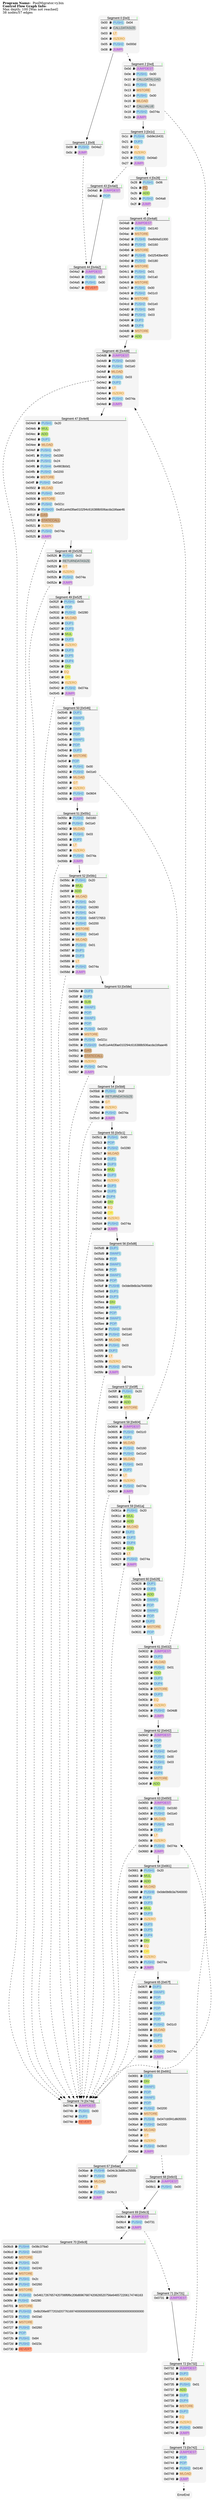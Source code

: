 /*
maxDepth is:100
MaxDepth reached:false
ErrorStates reached:1
States seen:15
WPre success:0
# of reachable invalid segments is: 0
Size of non minimised CFG: 43 nodes, 57 edges
Size of minimised CFG: 38 nodes, 57 edges
Minimised CFG
*/
// Number of states: 38
// Number of transitions : 57
digraph G {
graph[labelloc="t", labeljust="l", label=<<B>Program Name: </B> PoolMigrator.vy.bin<BR ALIGN="left"/><B>Control Flow Graph Info: </B><BR ALIGN="left"/>Max depth: 100 [Was not reached]<BR ALIGN="left"/>38 nodes/57 edges<BR ALIGN="left"/>>]
node [shape=none, fontname=arial, style="rounded, filled", fillcolor= "whitesmoke"]
edge [fontname=arial]
ranking=TB
s_0 [label=<<TABLE ALIGN="LEFT" CELLBORDER="0" BORDER="0" cellpadding="0"  CELLSPACING="1">
<TR><TD >Segment 0 [0x0]</TD><TD href="" tooltip="Stack Size &#916;: 0&#10;Stack Size on Entry for this segment &#8805; 0&#10;Exit Jump target: Constant 0xd"><FONT color="green">&#8505;&#65039;</FONT></TD></TR><HR/>
<TR><TD width="1" fixedsize="true" align="left">
<TABLE  border="0" cellpadding="0" cellborder="0" CELLSPACING="1"><TR><TD width="1" fixedsize="false" align="left" cellpadding="1" PORT="entry">0x00 </TD>
<TD width="1" fixedsize="false" align="left" cellpadding="1" tooltip="Gas: 3 " target="_blank" href="https://github.com/Consensys/evm-dafny/blob/60bce44ee75978a4c97b9eab8e03424c9c233bbd/src/dafny/evm.dfy#L103">&#9981;</TD><TD width="1" fixedsize="true" style="Rounded" BORDER="0" BGCOLOR="powderblue" align="left" cellpadding="3"  href="https://github.com/Consensys/evm-dafny/blob/60bce44ee75978a4c97b9eab8e03424c9c233bbd/src/dafny/bytecode.dfy#L1479" target="_blank"  tooltip="Push 1 byte" ><FONT color="royalblue">PUSH1</FONT></TD><TD width="1" fixedsize="true" align="left">  0x04</TD></TR></TABLE></TD></TR>
<TR><TD width="1" fixedsize="true" align="left">
<TABLE  border="0" cellpadding="0" cellborder="0" CELLSPACING="1"><TR><TD width="1" fixedsize="false" align="left" cellpadding="1" >0x02 </TD>
<TD width="1" fixedsize="false" align="left" cellpadding="1" tooltip="Gas: 2 " target="_blank" href="https://github.com/Consensys/evm-dafny/blob/60bce44ee75978a4c97b9eab8e03424c9c233bbd/src/dafny/evm.dfy#L103">&#9981;</TD><TD width="1" fixedsize="true" style="Rounded" BORDER="0" BGCOLOR="lightgrey" align="left" cellpadding="3"  href="https://github.com/Consensys/evm-dafny/blob/60bce44ee75978a4c97b9eab8e03424c9c233bbd/src/dafny/bytecode.dfy#L742" target="_blank"  tooltip="Size of the input data" ><FONT color="darkslategrey">CALLDATASIZE</FONT></TD></TR></TABLE></TD></TR>
<TR><TD width="1" fixedsize="true" align="left">
<TABLE  border="0" cellpadding="0" cellborder="0" CELLSPACING="1"><TR><TD width="1" fixedsize="false" align="left" cellpadding="1" >0x03 </TD>
<TD width="1" fixedsize="false" align="left" cellpadding="1" tooltip="Gas: 3 " target="_blank" href="https://github.com/Consensys/evm-dafny/blob/60bce44ee75978a4c97b9eab8e03424c9c233bbd/src/dafny/evm.dfy#L103">&#9981;</TD><TD width="1" fixedsize="true" style="Rounded" BORDER="0" BGCOLOR="bisque" align="left" cellpadding="3"  href="https://github.com/Consensys/evm-dafny/blob/60bce44ee75978a4c97b9eab8e03424c9c233bbd/src/dafny/bytecode.dfy#L314" target="_blank"  tooltip="Unsigned Less than" ><FONT color="darkgoldenrod">LT</FONT></TD></TR></TABLE></TD></TR>
<TR><TD width="1" fixedsize="true" align="left">
<TABLE  border="0" cellpadding="0" cellborder="0" CELLSPACING="1"><TR><TD width="1" fixedsize="false" align="left" cellpadding="1" >0x04 </TD>
<TD width="1" fixedsize="false" align="left" cellpadding="1" tooltip="Gas: 3 " target="_blank" href="https://github.com/Consensys/evm-dafny/blob/60bce44ee75978a4c97b9eab8e03424c9c233bbd/src/dafny/evm.dfy#L103">&#9981;</TD><TD width="1" fixedsize="true" style="Rounded" BORDER="0" BGCOLOR="bisque" align="left" cellpadding="3"  href="https://github.com/Consensys/evm-dafny/blob/60bce44ee75978a4c97b9eab8e03424c9c233bbd/src/dafny/bytecode.dfy#L424" target="_blank"  tooltip="Is equal to zero" ><FONT color="darkgoldenrod">ISZERO</FONT></TD></TR></TABLE></TD></TR>
<TR><TD width="1" fixedsize="true" align="left">
<TABLE  border="0" cellpadding="0" cellborder="0" CELLSPACING="1"><TR><TD width="1" fixedsize="false" align="left" cellpadding="1" >0x05 </TD>
<TD width="1" fixedsize="false" align="left" cellpadding="1" tooltip="Gas: 3 " target="_blank" href="https://github.com/Consensys/evm-dafny/blob/60bce44ee75978a4c97b9eab8e03424c9c233bbd/src/dafny/evm.dfy#L103">&#9981;</TD><TD width="1" fixedsize="true" style="Rounded" BORDER="0" BGCOLOR="powderblue" align="left" cellpadding="3"  href="https://github.com/Consensys/evm-dafny/blob/60bce44ee75978a4c97b9eab8e03424c9c233bbd/src/dafny/bytecode.dfy#L1486" target="_blank"  tooltip="Push 2 bytes" ><FONT color="royalblue">PUSH2</FONT></TD><TD width="1" fixedsize="true" align="left">  0x000d</TD></TR></TABLE></TD></TR>
<TR><TD width="1" fixedsize="true" align="left">
<TABLE  border="0" cellpadding="0" cellborder="0" CELLSPACING="1"><TR><TD width="1" fixedsize="false" align="left" cellpadding="1" >0x08 </TD>
<TD width="1" fixedsize="false" align="left" cellpadding="1" tooltip="Gas: 10 " target="_blank" href="https://github.com/Consensys/evm-dafny/blob/60bce44ee75978a4c97b9eab8e03424c9c233bbd/src/dafny/evm.dfy#L103">&#9981;</TD><TD width="1" fixedsize="true" style="Rounded" BORDER="0" BGCOLOR="thistle" align="left" cellpadding="3" PORT="exit" href="https://github.com/Consensys/evm-dafny/blob/60bce44ee75978a4c97b9eab8e03424c9c233bbd/src/dafny/bytecode.dfy#L1277" target="_blank"  tooltip="Conditional Jump" ><FONT color="purple">JUMPI</FONT></TD></TR></TABLE></TD></TR>
</TABLE>
>]
s_1 [label=<<TABLE ALIGN="LEFT" CELLBORDER="0" BORDER="0" cellpadding="0"  CELLSPACING="1">
<TR><TD >Segment 1 [0x9]</TD><TD href="" tooltip="Stack Size &#916;: 0&#10;Stack Size on Entry for this segment &#8805; 0&#10;Exit Jump target: Constant 0x4a2"><FONT color="green">&#8505;&#65039;</FONT></TD></TR><HR/>
<TR><TD width="1" fixedsize="true" align="left">
<TABLE  border="0" cellpadding="0" cellborder="0" CELLSPACING="1"><TR><TD width="1" fixedsize="false" align="left" cellpadding="1" PORT="entry">0x09 </TD>
<TD width="1" fixedsize="false" align="left" cellpadding="1" tooltip="Gas: 3 " target="_blank" href="https://github.com/Consensys/evm-dafny/blob/60bce44ee75978a4c97b9eab8e03424c9c233bbd/src/dafny/evm.dfy#L103">&#9981;</TD><TD width="1" fixedsize="true" style="Rounded" BORDER="0" BGCOLOR="powderblue" align="left" cellpadding="3"  href="https://github.com/Consensys/evm-dafny/blob/60bce44ee75978a4c97b9eab8e03424c9c233bbd/src/dafny/bytecode.dfy#L1486" target="_blank"  tooltip="Push 2 bytes" ><FONT color="royalblue">PUSH2</FONT></TD><TD width="1" fixedsize="true" align="left">  0x04a2</TD></TR></TABLE></TD></TR>
<TR><TD width="1" fixedsize="true" align="left">
<TABLE  border="0" cellpadding="0" cellborder="0" CELLSPACING="1"><TR><TD width="1" fixedsize="false" align="left" cellpadding="1" >0x0c </TD>
<TD width="1" fixedsize="false" align="left" cellpadding="1" tooltip="Gas: 8 " target="_blank" href="https://github.com/Consensys/evm-dafny/blob/60bce44ee75978a4c97b9eab8e03424c9c233bbd/src/dafny/evm.dfy#L103">&#9981;</TD><TD width="1" fixedsize="true" style="Rounded" BORDER="0" BGCOLOR="thistle" align="left" cellpadding="3" PORT="exit" href="https://github.com/Consensys/evm-dafny/blob/60bce44ee75978a4c97b9eab8e03424c9c233bbd/src/dafny/bytecode.dfy#L1255" target="_blank"  tooltip="Uncoditional Jump" ><FONT color="purple">JUMP</FONT></TD></TR></TABLE></TD></TR>
</TABLE>
>]
s_2 [label=<<TABLE ALIGN="LEFT" CELLBORDER="0" BORDER="0" cellpadding="0"  CELLSPACING="1">
<TR><TD >Segment 2 [0xd]</TD><TD href="" tooltip="Stack Size &#916;: +1&#10;Stack Size on Entry for this segment &#8805; 0&#10;Exit Jump target: Constant 0x74a"><FONT color="green">&#8505;&#65039;</FONT></TD></TR><HR/>
<TR><TD width="1" fixedsize="true" align="left">
<TABLE  border="0" cellpadding="0" cellborder="0" CELLSPACING="1"><TR><TD width="1" fixedsize="false" align="left" cellpadding="1" PORT="entry">0x0d </TD>
<TD width="1" fixedsize="false" align="left" cellpadding="1" tooltip="Gas: 1 " target="_blank" href="https://github.com/Consensys/evm-dafny/blob/60bce44ee75978a4c97b9eab8e03424c9c233bbd/src/dafny/evm.dfy#L103">&#9981;</TD><TD width="1" fixedsize="true" style="Rounded" BORDER="0" BGCOLOR="thistle" align="left" cellpadding="3"  href="https://github.com/Consensys/evm-dafny/blob/60bce44ee75978a4c97b9eab8e03424c9c233bbd/src/dafny/bytecode.dfy#L1334" target="_blank"  tooltip="A valid destination for a jump" ><FONT color="purple">JUMPDEST</FONT></TD></TR></TABLE></TD></TR>
<TR><TD width="1" fixedsize="true" align="left">
<TABLE  border="0" cellpadding="0" cellborder="0" CELLSPACING="1"><TR><TD width="1" fixedsize="false" align="left" cellpadding="1" >0x0e </TD>
<TD width="1" fixedsize="false" align="left" cellpadding="1" tooltip="Gas: 3 " target="_blank" href="https://github.com/Consensys/evm-dafny/blob/60bce44ee75978a4c97b9eab8e03424c9c233bbd/src/dafny/evm.dfy#L103">&#9981;</TD><TD width="1" fixedsize="true" style="Rounded" BORDER="0" BGCOLOR="powderblue" align="left" cellpadding="3"  href="https://github.com/Consensys/evm-dafny/blob/60bce44ee75978a4c97b9eab8e03424c9c233bbd/src/dafny/bytecode.dfy#L1479" target="_blank"  tooltip="Push 1 byte" ><FONT color="royalblue">PUSH1</FONT></TD><TD width="1" fixedsize="true" align="left">  0x00</TD></TR></TABLE></TD></TR>
<TR><TD width="1" fixedsize="true" align="left">
<TABLE  border="0" cellpadding="0" cellborder="0" CELLSPACING="1"><TR><TD width="1" fixedsize="false" align="left" cellpadding="1" >0x10 </TD>
<TD width="1" fixedsize="false" align="left" cellpadding="1" tooltip="Gas: 3 " target="_blank" href="https://github.com/Consensys/evm-dafny/blob/60bce44ee75978a4c97b9eab8e03424c9c233bbd/src/dafny/evm.dfy#L103">&#9981;</TD><TD width="1" fixedsize="true" style="Rounded" BORDER="0" BGCOLOR="lightgrey" align="left" cellpadding="3"  href="https://github.com/Consensys/evm-dafny/blob/60bce44ee75978a4c97b9eab8e03424c9c233bbd/src/dafny/bytecode.dfy#L723" target="_blank"  tooltip="Input data for this call" ><FONT color="darkslategrey">CALLDATALOAD</FONT></TD></TR></TABLE></TD></TR>
<TR><TD width="1" fixedsize="true" align="left">
<TABLE  border="0" cellpadding="0" cellborder="0" CELLSPACING="1"><TR><TD width="1" fixedsize="false" align="left" cellpadding="1" >0x11 </TD>
<TD width="1" fixedsize="false" align="left" cellpadding="1" tooltip="Gas: 3 " target="_blank" href="https://github.com/Consensys/evm-dafny/blob/60bce44ee75978a4c97b9eab8e03424c9c233bbd/src/dafny/evm.dfy#L103">&#9981;</TD><TD width="1" fixedsize="true" style="Rounded" BORDER="0" BGCOLOR="powderblue" align="left" cellpadding="3"  href="https://github.com/Consensys/evm-dafny/blob/60bce44ee75978a4c97b9eab8e03424c9c233bbd/src/dafny/bytecode.dfy#L1479" target="_blank"  tooltip="Push 1 byte" ><FONT color="royalblue">PUSH1</FONT></TD><TD width="1" fixedsize="true" align="left">  0x1c</TD></TR></TABLE></TD></TR>
<TR><TD width="1" fixedsize="true" align="left">
<TABLE  border="0" cellpadding="0" cellborder="0" CELLSPACING="1"><TR><TD width="1" fixedsize="false" align="left" cellpadding="1" >0x13 </TD>
<TD width="1" fixedsize="false" align="left" cellpadding="1" tooltip="Gas: Depends on memory expansion " target="_blank" href="https://github.com/Consensys/evm-dafny/blob/60bce44ee75978a4c97b9eab8e03424c9c233bbd/src/dafny/evm.dfy#L103">&#9981;</TD><TD width="1" fixedsize="true" style="Rounded" BORDER="0" BGCOLOR="wheat" align="left" cellpadding="3"  href="https://github.com/Consensys/evm-dafny/blob/60bce44ee75978a4c97b9eab8e03424c9c233bbd/src/dafny/bytecode.dfy#L1165" target="_blank"  tooltip="Store a word to memory" ><FONT color="sienna">MSTORE</FONT></TD></TR></TABLE></TD></TR>
<TR><TD width="1" fixedsize="true" align="left">
<TABLE  border="0" cellpadding="0" cellborder="0" CELLSPACING="1"><TR><TD width="1" fixedsize="false" align="left" cellpadding="1" >0x14 </TD>
<TD width="1" fixedsize="false" align="left" cellpadding="1" tooltip="Gas: 3 " target="_blank" href="https://github.com/Consensys/evm-dafny/blob/60bce44ee75978a4c97b9eab8e03424c9c233bbd/src/dafny/evm.dfy#L103">&#9981;</TD><TD width="1" fixedsize="true" style="Rounded" BORDER="0" BGCOLOR="powderblue" align="left" cellpadding="3"  href="https://github.com/Consensys/evm-dafny/blob/60bce44ee75978a4c97b9eab8e03424c9c233bbd/src/dafny/bytecode.dfy#L1479" target="_blank"  tooltip="Push 1 byte" ><FONT color="royalblue">PUSH1</FONT></TD><TD width="1" fixedsize="true" align="left">  0x00</TD></TR></TABLE></TD></TR>
<TR><TD width="1" fixedsize="true" align="left">
<TABLE  border="0" cellpadding="0" cellborder="0" CELLSPACING="1"><TR><TD width="1" fixedsize="false" align="left" cellpadding="1" >0x16 </TD>
<TD width="1" fixedsize="false" align="left" cellpadding="1" tooltip="Gas: Depends on memory expansion " target="_blank" href="https://github.com/Consensys/evm-dafny/blob/60bce44ee75978a4c97b9eab8e03424c9c233bbd/src/dafny/evm.dfy#L103">&#9981;</TD><TD width="1" fixedsize="true" style="Rounded" BORDER="0" BGCOLOR="wheat" align="left" cellpadding="3"  href="https://github.com/Consensys/evm-dafny/blob/60bce44ee75978a4c97b9eab8e03424c9c233bbd/src/dafny/bytecode.dfy#L1133" target="_blank"  tooltip="Read a word from memory" ><FONT color="sienna">MLOAD</FONT></TD></TR></TABLE></TD></TR>
<TR><TD width="1" fixedsize="true" align="left">
<TABLE  border="0" cellpadding="0" cellborder="0" CELLSPACING="1"><TR><TD width="1" fixedsize="false" align="left" cellpadding="1" >0x17 </TD>
<TD width="1" fixedsize="false" align="left" cellpadding="1" tooltip="Gas: 2 " target="_blank" href="https://github.com/Consensys/evm-dafny/blob/60bce44ee75978a4c97b9eab8e03424c9c233bbd/src/dafny/evm.dfy#L103">&#9981;</TD><TD width="1" fixedsize="true" style="Rounded" BORDER="0" BGCOLOR="lightgrey" align="left" cellpadding="3"  href="https://github.com/Consensys/evm-dafny/blob/60bce44ee75978a4c97b9eab8e03424c9c233bbd/src/dafny/bytecode.dfy#L707" target="_blank"  tooltip="Value deposited by function call" ><FONT color="darkslategrey">CALLVALUE</FONT></TD></TR></TABLE></TD></TR>
<TR><TD width="1" fixedsize="true" align="left">
<TABLE  border="0" cellpadding="0" cellborder="0" CELLSPACING="1"><TR><TD width="1" fixedsize="false" align="left" cellpadding="1" >0x18 </TD>
<TD width="1" fixedsize="false" align="left" cellpadding="1" tooltip="Gas: 3 " target="_blank" href="https://github.com/Consensys/evm-dafny/blob/60bce44ee75978a4c97b9eab8e03424c9c233bbd/src/dafny/evm.dfy#L103">&#9981;</TD><TD width="1" fixedsize="true" style="Rounded" BORDER="0" BGCOLOR="powderblue" align="left" cellpadding="3"  href="https://github.com/Consensys/evm-dafny/blob/60bce44ee75978a4c97b9eab8e03424c9c233bbd/src/dafny/bytecode.dfy#L1486" target="_blank"  tooltip="Push 2 bytes" ><FONT color="royalblue">PUSH2</FONT></TD><TD width="1" fixedsize="true" align="left">  0x074a</TD></TR></TABLE></TD></TR>
<TR><TD width="1" fixedsize="true" align="left">
<TABLE  border="0" cellpadding="0" cellborder="0" CELLSPACING="1"><TR><TD width="1" fixedsize="false" align="left" cellpadding="1" >0x1b </TD>
<TD width="1" fixedsize="false" align="left" cellpadding="1" tooltip="Gas: 10 " target="_blank" href="https://github.com/Consensys/evm-dafny/blob/60bce44ee75978a4c97b9eab8e03424c9c233bbd/src/dafny/evm.dfy#L103">&#9981;</TD><TD width="1" fixedsize="true" style="Rounded" BORDER="0" BGCOLOR="thistle" align="left" cellpadding="3" PORT="exit" href="https://github.com/Consensys/evm-dafny/blob/60bce44ee75978a4c97b9eab8e03424c9c233bbd/src/dafny/bytecode.dfy#L1277" target="_blank"  tooltip="Conditional Jump" ><FONT color="purple">JUMPI</FONT></TD></TR></TABLE></TD></TR>
</TABLE>
>]
s_3 [label=<<TABLE ALIGN="LEFT" CELLBORDER="0" BORDER="0" cellpadding="0"  CELLSPACING="1">
<TR><TD >Segment 44 [0x4a2]</TD><TD href="" tooltip="Stack Size &#916;: 0&#10;Stack Size on Entry for this segment &#8805; 0"><FONT color="green">&#8505;&#65039;</FONT></TD></TR><HR/>
<TR><TD width="1" fixedsize="true" align="left">
<TABLE  border="0" cellpadding="0" cellborder="0" CELLSPACING="1"><TR><TD width="1" fixedsize="false" align="left" cellpadding="1" PORT="entry">0x04a2 </TD>
<TD width="1" fixedsize="false" align="left" cellpadding="1" tooltip="Gas: 1 " target="_blank" href="https://github.com/Consensys/evm-dafny/blob/60bce44ee75978a4c97b9eab8e03424c9c233bbd/src/dafny/evm.dfy#L103">&#9981;</TD><TD width="1" fixedsize="true" style="Rounded" BORDER="0" BGCOLOR="thistle" align="left" cellpadding="3"  href="https://github.com/Consensys/evm-dafny/blob/60bce44ee75978a4c97b9eab8e03424c9c233bbd/src/dafny/bytecode.dfy#L1334" target="_blank"  tooltip="A valid destination for a jump" ><FONT color="purple">JUMPDEST</FONT></TD></TR></TABLE></TD></TR>
<TR><TD width="1" fixedsize="true" align="left">
<TABLE  border="0" cellpadding="0" cellborder="0" CELLSPACING="1"><TR><TD width="1" fixedsize="false" align="left" cellpadding="1" >0x04a3 </TD>
<TD width="1" fixedsize="false" align="left" cellpadding="1" tooltip="Gas: 3 " target="_blank" href="https://github.com/Consensys/evm-dafny/blob/60bce44ee75978a4c97b9eab8e03424c9c233bbd/src/dafny/evm.dfy#L103">&#9981;</TD><TD width="1" fixedsize="true" style="Rounded" BORDER="0" BGCOLOR="powderblue" align="left" cellpadding="3"  href="https://github.com/Consensys/evm-dafny/blob/60bce44ee75978a4c97b9eab8e03424c9c233bbd/src/dafny/bytecode.dfy#L1479" target="_blank"  tooltip="Push 1 byte" ><FONT color="royalblue">PUSH1</FONT></TD><TD width="1" fixedsize="true" align="left">  0x00</TD></TR></TABLE></TD></TR>
<TR><TD width="1" fixedsize="true" align="left">
<TABLE  border="0" cellpadding="0" cellborder="0" CELLSPACING="1"><TR><TD width="1" fixedsize="false" align="left" cellpadding="1" >0x04a5 </TD>
<TD width="1" fixedsize="false" align="left" cellpadding="1" tooltip="Gas: 3 " target="_blank" href="https://github.com/Consensys/evm-dafny/blob/60bce44ee75978a4c97b9eab8e03424c9c233bbd/src/dafny/evm.dfy#L103">&#9981;</TD><TD width="1" fixedsize="true" style="Rounded" BORDER="0" BGCOLOR="powderblue" align="left" cellpadding="3"  href="https://github.com/Consensys/evm-dafny/blob/60bce44ee75978a4c97b9eab8e03424c9c233bbd/src/dafny/bytecode.dfy#L1479" target="_blank"  tooltip="Push 1 byte" ><FONT color="royalblue">PUSH1</FONT></TD><TD width="1" fixedsize="true" align="left">  0x00</TD></TR></TABLE></TD></TR>
<TR><TD width="1" fixedsize="true" align="left">
<TABLE  border="0" cellpadding="0" cellborder="0" CELLSPACING="1"><TR><TD width="1" fixedsize="false" align="left" cellpadding="1" >0x04a7 </TD>
<TD width="1" fixedsize="false" align="left" cellpadding="1" tooltip="Gas: Depends on memory expansion " target="_blank" href="https://github.com/Consensys/evm-dafny/blob/60bce44ee75978a4c97b9eab8e03424c9c233bbd/src/dafny/evm.dfy#L103">&#9981;</TD><TD width="1" fixedsize="true" style="Rounded" BORDER="0" BGCOLOR="lightsalmon" align="left" cellpadding="3"  href="https://github.com/Consensys/evm-dafny/blob/60bce44ee75978a4c97b9eab8e03424c9c233bbd/src/dafny/bytecode.dfy#L1874" target="_blank"  tooltip="Revert execution and return data" ><FONT color="brown">REVERT</FONT></TD></TR></TABLE></TD></TR>
</TABLE>
>]
s_4 [label=<<TABLE ALIGN="LEFT" CELLBORDER="0" BORDER="0" cellpadding="0"  CELLSPACING="1">
<TR><TD >Segment 3 [0x1c]</TD><TD href="" tooltip="Stack Size &#916;: 0&#10;Stack Size on Entry for this segment &#8805; 1&#10;Exit Jump target: Constant 0x4a0"><FONT color="green">&#8505;&#65039;</FONT></TD></TR><HR/>
<TR><TD width="1" fixedsize="true" align="left">
<TABLE  border="0" cellpadding="0" cellborder="0" CELLSPACING="1"><TR><TD width="1" fixedsize="false" align="left" cellpadding="1" PORT="entry">0x1c </TD>
<TD width="1" fixedsize="false" align="left" cellpadding="1" tooltip="Gas: 3 " target="_blank" href="https://github.com/Consensys/evm-dafny/blob/60bce44ee75978a4c97b9eab8e03424c9c233bbd/src/dafny/evm.dfy#L103">&#9981;</TD><TD width="1" fixedsize="true" style="Rounded" BORDER="0" BGCOLOR="powderblue" align="left" cellpadding="3"  href="https://github.com/Consensys/evm-dafny/blob/60bce44ee75978a4c97b9eab8e03424c9c233bbd/src/dafny/bytecode.dfy#L1500" target="_blank"  tooltip="Push 4 bytes" ><FONT color="royalblue">PUSH4</FONT></TD><TD width="1" fixedsize="true" align="left">  0xb9e16431</TD></TR></TABLE></TD></TR>
<TR><TD width="1" fixedsize="true" align="left">
<TABLE  border="0" cellpadding="0" cellborder="0" CELLSPACING="1"><TR><TD width="1" fixedsize="false" align="left" cellpadding="1" >0x21 </TD>
<TD width="1" fixedsize="false" align="left" cellpadding="1" tooltip="Gas: 3 " target="_blank" href="https://github.com/Consensys/evm-dafny/blob/60bce44ee75978a4c97b9eab8e03424c9c233bbd/src/dafny/evm.dfy#L103">&#9981;</TD><TD width="1" fixedsize="true" style="Rounded" BORDER="0" BGCOLOR="powderblue" align="left" cellpadding="3"  href="https://github.com/Consensys/evm-dafny/blob/60bce44ee75978a4c97b9eab8e03424c9c233bbd/src/dafny/bytecode.dfy#L1568" target="_blank"  tooltip="Duplicate 2nd element on top of the stack" ><FONT color="royalblue">DUP2</FONT></TD></TR></TABLE></TD></TR>
<TR><TD width="1" fixedsize="true" align="left">
<TABLE  border="0" cellpadding="0" cellborder="0" CELLSPACING="1"><TR><TD width="1" fixedsize="false" align="left" cellpadding="1" >0x22 </TD>
<TD width="1" fixedsize="false" align="left" cellpadding="1" tooltip="Gas: 3 " target="_blank" href="https://github.com/Consensys/evm-dafny/blob/60bce44ee75978a4c97b9eab8e03424c9c233bbd/src/dafny/evm.dfy#L103">&#9981;</TD><TD width="1" fixedsize="true" style="Rounded" BORDER="0" BGCOLOR="bisque" align="left" cellpadding="3"  href="https://github.com/Consensys/evm-dafny/blob/60bce44ee75978a4c97b9eab8e03424c9c233bbd/src/dafny/bytecode.dfy#L402" target="_blank"  tooltip="equal" ><FONT color="darkgoldenrod">EQ</FONT></TD></TR></TABLE></TD></TR>
<TR><TD width="1" fixedsize="true" align="left">
<TABLE  border="0" cellpadding="0" cellborder="0" CELLSPACING="1"><TR><TD width="1" fixedsize="false" align="left" cellpadding="1" >0x23 </TD>
<TD width="1" fixedsize="false" align="left" cellpadding="1" tooltip="Gas: 3 " target="_blank" href="https://github.com/Consensys/evm-dafny/blob/60bce44ee75978a4c97b9eab8e03424c9c233bbd/src/dafny/evm.dfy#L103">&#9981;</TD><TD width="1" fixedsize="true" style="Rounded" BORDER="0" BGCOLOR="bisque" align="left" cellpadding="3"  href="https://github.com/Consensys/evm-dafny/blob/60bce44ee75978a4c97b9eab8e03424c9c233bbd/src/dafny/bytecode.dfy#L424" target="_blank"  tooltip="Is equal to zero" ><FONT color="darkgoldenrod">ISZERO</FONT></TD></TR></TABLE></TD></TR>
<TR><TD width="1" fixedsize="true" align="left">
<TABLE  border="0" cellpadding="0" cellborder="0" CELLSPACING="1"><TR><TD width="1" fixedsize="false" align="left" cellpadding="1" >0x24 </TD>
<TD width="1" fixedsize="false" align="left" cellpadding="1" tooltip="Gas: 3 " target="_blank" href="https://github.com/Consensys/evm-dafny/blob/60bce44ee75978a4c97b9eab8e03424c9c233bbd/src/dafny/evm.dfy#L103">&#9981;</TD><TD width="1" fixedsize="true" style="Rounded" BORDER="0" BGCOLOR="powderblue" align="left" cellpadding="3"  href="https://github.com/Consensys/evm-dafny/blob/60bce44ee75978a4c97b9eab8e03424c9c233bbd/src/dafny/bytecode.dfy#L1486" target="_blank"  tooltip="Push 2 bytes" ><FONT color="royalblue">PUSH2</FONT></TD><TD width="1" fixedsize="true" align="left">  0x04a0</TD></TR></TABLE></TD></TR>
<TR><TD width="1" fixedsize="true" align="left">
<TABLE  border="0" cellpadding="0" cellborder="0" CELLSPACING="1"><TR><TD width="1" fixedsize="false" align="left" cellpadding="1" >0x27 </TD>
<TD width="1" fixedsize="false" align="left" cellpadding="1" tooltip="Gas: 10 " target="_blank" href="https://github.com/Consensys/evm-dafny/blob/60bce44ee75978a4c97b9eab8e03424c9c233bbd/src/dafny/evm.dfy#L103">&#9981;</TD><TD width="1" fixedsize="true" style="Rounded" BORDER="0" BGCOLOR="thistle" align="left" cellpadding="3" PORT="exit" href="https://github.com/Consensys/evm-dafny/blob/60bce44ee75978a4c97b9eab8e03424c9c233bbd/src/dafny/bytecode.dfy#L1277" target="_blank"  tooltip="Conditional Jump" ><FONT color="purple">JUMPI</FONT></TD></TR></TABLE></TD></TR>
</TABLE>
>]
s_5 [label=<<TABLE ALIGN="LEFT" CELLBORDER="0" BORDER="0" cellpadding="0"  CELLSPACING="1">
<TR><TD >Segment 74 [0x74a]</TD><TD href="" tooltip="Stack Size &#916;: 0&#10;Stack Size on Entry for this segment &#8805; 0"><FONT color="green">&#8505;&#65039;</FONT></TD></TR><HR/>
<TR><TD width="1" fixedsize="true" align="left">
<TABLE  border="0" cellpadding="0" cellborder="0" CELLSPACING="1"><TR><TD width="1" fixedsize="false" align="left" cellpadding="1" PORT="entry">0x074a </TD>
<TD width="1" fixedsize="false" align="left" cellpadding="1" tooltip="Gas: 1 " target="_blank" href="https://github.com/Consensys/evm-dafny/blob/60bce44ee75978a4c97b9eab8e03424c9c233bbd/src/dafny/evm.dfy#L103">&#9981;</TD><TD width="1" fixedsize="true" style="Rounded" BORDER="0" BGCOLOR="thistle" align="left" cellpadding="3"  href="https://github.com/Consensys/evm-dafny/blob/60bce44ee75978a4c97b9eab8e03424c9c233bbd/src/dafny/bytecode.dfy#L1334" target="_blank"  tooltip="A valid destination for a jump" ><FONT color="purple">JUMPDEST</FONT></TD></TR></TABLE></TD></TR>
<TR><TD width="1" fixedsize="true" align="left">
<TABLE  border="0" cellpadding="0" cellborder="0" CELLSPACING="1"><TR><TD width="1" fixedsize="false" align="left" cellpadding="1" >0x074b </TD>
<TD width="1" fixedsize="false" align="left" cellpadding="1" tooltip="Gas: 3 " target="_blank" href="https://github.com/Consensys/evm-dafny/blob/60bce44ee75978a4c97b9eab8e03424c9c233bbd/src/dafny/evm.dfy#L103">&#9981;</TD><TD width="1" fixedsize="true" style="Rounded" BORDER="0" BGCOLOR="powderblue" align="left" cellpadding="3"  href="https://github.com/Consensys/evm-dafny/blob/60bce44ee75978a4c97b9eab8e03424c9c233bbd/src/dafny/bytecode.dfy#L1479" target="_blank"  tooltip="Push 1 byte" ><FONT color="royalblue">PUSH1</FONT></TD><TD width="1" fixedsize="true" align="left">  0x00</TD></TR></TABLE></TD></TR>
<TR><TD width="1" fixedsize="true" align="left">
<TABLE  border="0" cellpadding="0" cellborder="0" CELLSPACING="1"><TR><TD width="1" fixedsize="false" align="left" cellpadding="1" >0x074d </TD>
<TD width="1" fixedsize="false" align="left" cellpadding="1" tooltip="Gas: 3 " target="_blank" href="https://github.com/Consensys/evm-dafny/blob/60bce44ee75978a4c97b9eab8e03424c9c233bbd/src/dafny/evm.dfy#L103">&#9981;</TD><TD width="1" fixedsize="true" style="Rounded" BORDER="0" BGCOLOR="powderblue" align="left" cellpadding="3"  href="https://github.com/Consensys/evm-dafny/blob/60bce44ee75978a4c97b9eab8e03424c9c233bbd/src/dafny/bytecode.dfy#L1568" target="_blank"  tooltip="Duplicate 1st element on top of the stack" ><FONT color="royalblue">DUP1</FONT></TD></TR></TABLE></TD></TR>
<TR><TD width="1" fixedsize="true" align="left">
<TABLE  border="0" cellpadding="0" cellborder="0" CELLSPACING="1"><TR><TD width="1" fixedsize="false" align="left" cellpadding="1" >0x074e </TD>
<TD width="1" fixedsize="false" align="left" cellpadding="1" tooltip="Gas: Depends on memory expansion " target="_blank" href="https://github.com/Consensys/evm-dafny/blob/60bce44ee75978a4c97b9eab8e03424c9c233bbd/src/dafny/evm.dfy#L103">&#9981;</TD><TD width="1" fixedsize="true" style="Rounded" BORDER="0" BGCOLOR="lightsalmon" align="left" cellpadding="3"  href="https://github.com/Consensys/evm-dafny/blob/60bce44ee75978a4c97b9eab8e03424c9c233bbd/src/dafny/bytecode.dfy#L1874" target="_blank"  tooltip="Revert execution and return data" ><FONT color="brown">REVERT</FONT></TD></TR></TABLE></TD></TR>
</TABLE>
>]
s_6 [label=<<TABLE ALIGN="LEFT" CELLBORDER="0" BORDER="0" cellpadding="0"  CELLSPACING="1">
<TR><TD >Segment 4 [0x28]</TD><TD href="" tooltip="Stack Size &#916;: +1&#10;Stack Size on Entry for this segment &#8805; 0&#10;Exit Jump target: Constant 0x4a8"><FONT color="green">&#8505;&#65039;</FONT></TD></TR><HR/>
<TR><TD width="1" fixedsize="true" align="left">
<TABLE  border="0" cellpadding="0" cellborder="0" CELLSPACING="1"><TR><TD width="1" fixedsize="false" align="left" cellpadding="1" PORT="entry">0x28 </TD>
<TD width="1" fixedsize="false" align="left" cellpadding="1" tooltip="Gas: 3 " target="_blank" href="https://github.com/Consensys/evm-dafny/blob/60bce44ee75978a4c97b9eab8e03424c9c233bbd/src/dafny/evm.dfy#L103">&#9981;</TD><TD width="1" fixedsize="true" style="Rounded" BORDER="0" BGCOLOR="powderblue" align="left" cellpadding="3"  href="https://github.com/Consensys/evm-dafny/blob/60bce44ee75978a4c97b9eab8e03424c9c233bbd/src/dafny/bytecode.dfy#L1479" target="_blank"  tooltip="Push 1 byte" ><FONT color="royalblue">PUSH1</FONT></TD><TD width="1" fixedsize="true" align="left">  0x06</TD></TR></TABLE></TD></TR>
<TR><TD width="1" fixedsize="true" align="left">
<TABLE  border="0" cellpadding="0" cellborder="0" CELLSPACING="1"><TR><TD width="1" fixedsize="false" align="left" cellpadding="1" >0x2a </TD>
<TD width="1" fixedsize="false" align="left" cellpadding="1" tooltip="Gas: 2 " target="_blank" href="https://github.com/Consensys/evm-dafny/blob/60bce44ee75978a4c97b9eab8e03424c9c233bbd/src/dafny/evm.dfy#L103">&#9981;</TD><TD width="1" fixedsize="true" style="Rounded" BORDER="0" BGCOLOR="tan" align="left" cellpadding="3"  href="https://github.com/Consensys/evm-dafny/blob/60bce44ee75978a4c97b9eab8e03424c9c233bbd/src/dafny/bytecode.dfy#L1302" target="_blank"  tooltip="Value of program counter" ><FONT color="sienna">PC</FONT></TD></TR></TABLE></TD></TR>
<TR><TD width="1" fixedsize="true" align="left">
<TABLE  border="0" cellpadding="0" cellborder="0" CELLSPACING="1"><TR><TD width="1" fixedsize="false" align="left" cellpadding="1" >0x2b </TD>
<TD width="1" fixedsize="false" align="left" cellpadding="1" tooltip="Gas: 3 " target="_blank" href="https://github.com/Consensys/evm-dafny/blob/60bce44ee75978a4c97b9eab8e03424c9c233bbd/src/dafny/evm.dfy#L103">&#9981;</TD><TD width="1" fixedsize="true" style="Rounded" BORDER="0" BGCOLOR="#c6eb76" align="left" cellpadding="3"  href="https://github.com/Consensys/evm-dafny/blob/60bce44ee75978a4c97b9eab8e03424c9c233bbd/src/dafny/bytecode.dfy#L40" target="_blank"  tooltip="Unsigned integer addition modulo TWO_256" ><FONT color="#316152">ADD</FONT></TD></TR></TABLE></TD></TR>
<TR><TD width="1" fixedsize="true" align="left">
<TABLE  border="0" cellpadding="0" cellborder="0" CELLSPACING="1"><TR><TD width="1" fixedsize="false" align="left" cellpadding="1" >0x2c </TD>
<TD width="1" fixedsize="false" align="left" cellpadding="1" tooltip="Gas: 3 " target="_blank" href="https://github.com/Consensys/evm-dafny/blob/60bce44ee75978a4c97b9eab8e03424c9c233bbd/src/dafny/evm.dfy#L103">&#9981;</TD><TD width="1" fixedsize="true" style="Rounded" BORDER="0" BGCOLOR="powderblue" align="left" cellpadding="3"  href="https://github.com/Consensys/evm-dafny/blob/60bce44ee75978a4c97b9eab8e03424c9c233bbd/src/dafny/bytecode.dfy#L1486" target="_blank"  tooltip="Push 2 bytes" ><FONT color="royalblue">PUSH2</FONT></TD><TD width="1" fixedsize="true" align="left">  0x04a8</TD></TR></TABLE></TD></TR>
<TR><TD width="1" fixedsize="true" align="left">
<TABLE  border="0" cellpadding="0" cellborder="0" CELLSPACING="1"><TR><TD width="1" fixedsize="false" align="left" cellpadding="1" >0x2f </TD>
<TD width="1" fixedsize="false" align="left" cellpadding="1" tooltip="Gas: 8 " target="_blank" href="https://github.com/Consensys/evm-dafny/blob/60bce44ee75978a4c97b9eab8e03424c9c233bbd/src/dafny/evm.dfy#L103">&#9981;</TD><TD width="1" fixedsize="true" style="Rounded" BORDER="0" BGCOLOR="thistle" align="left" cellpadding="3" PORT="exit" href="https://github.com/Consensys/evm-dafny/blob/60bce44ee75978a4c97b9eab8e03424c9c233bbd/src/dafny/bytecode.dfy#L1255" target="_blank"  tooltip="Uncoditional Jump" ><FONT color="purple">JUMP</FONT></TD></TR></TABLE></TD></TR>
</TABLE>
>]
s_7 [label=<<TABLE ALIGN="LEFT" CELLBORDER="0" BORDER="0" cellpadding="0"  CELLSPACING="1">
<TR><TD >Segment 43 [0x4a0]</TD><TD href="" tooltip="Stack Size &#916;: -1&#10;Stack Size on Entry for this segment &#8805; 1"><FONT color="green">&#8505;&#65039;</FONT></TD></TR><HR/>
<TR><TD width="1" fixedsize="true" align="left">
<TABLE  border="0" cellpadding="0" cellborder="0" CELLSPACING="1"><TR><TD width="1" fixedsize="false" align="left" cellpadding="1" PORT="entry">0x04a0 </TD>
<TD width="1" fixedsize="false" align="left" cellpadding="1" tooltip="Gas: 1 " target="_blank" href="https://github.com/Consensys/evm-dafny/blob/60bce44ee75978a4c97b9eab8e03424c9c233bbd/src/dafny/evm.dfy#L103">&#9981;</TD><TD width="1" fixedsize="true" style="Rounded" BORDER="0" BGCOLOR="thistle" align="left" cellpadding="3"  href="https://github.com/Consensys/evm-dafny/blob/60bce44ee75978a4c97b9eab8e03424c9c233bbd/src/dafny/bytecode.dfy#L1334" target="_blank"  tooltip="A valid destination for a jump" ><FONT color="purple">JUMPDEST</FONT></TD></TR></TABLE></TD></TR>
<TR><TD width="1" fixedsize="true" align="left">
<TABLE  border="0" cellpadding="0" cellborder="0" CELLSPACING="1"><TR><TD width="1" fixedsize="false" align="left" cellpadding="1" >0x04a1 </TD>
<TD width="1" fixedsize="false" align="left" cellpadding="1" tooltip="Gas: 2 " target="_blank" href="https://github.com/Consensys/evm-dafny/blob/60bce44ee75978a4c97b9eab8e03424c9c233bbd/src/dafny/evm.dfy#L103">&#9981;</TD><TD width="1" fixedsize="true" style="Rounded" BORDER="0" BGCOLOR="powderblue" align="left" cellpadding="3"  href="https://github.com/Consensys/evm-dafny/blob/60bce44ee75978a4c97b9eab8e03424c9c233bbd/src/dafny/bytecode.dfy#L1097" target="_blank"  tooltip="Pop top of stack" ><FONT color="royalblue">POP</FONT></TD></TR></TABLE></TD></TR>
</TABLE>
>]
s_8 [label=<<TABLE ALIGN="LEFT" CELLBORDER="0" BORDER="0" cellpadding="0"  CELLSPACING="1">
<TR><TD >Segment 45 [0x4a8]</TD><TD href="" tooltip="Stack Size &#916;: +1&#10;Stack Size on Entry for this segment &#8805; 1"><FONT color="green">&#8505;&#65039;</FONT></TD></TR><HR/>
<TR><TD width="1" fixedsize="true" align="left">
<TABLE  border="0" cellpadding="0" cellborder="0" CELLSPACING="1"><TR><TD width="1" fixedsize="false" align="left" cellpadding="1" PORT="entry">0x04a8 </TD>
<TD width="1" fixedsize="false" align="left" cellpadding="1" tooltip="Gas: 1 " target="_blank" href="https://github.com/Consensys/evm-dafny/blob/60bce44ee75978a4c97b9eab8e03424c9c233bbd/src/dafny/evm.dfy#L103">&#9981;</TD><TD width="1" fixedsize="true" style="Rounded" BORDER="0" BGCOLOR="thistle" align="left" cellpadding="3"  href="https://github.com/Consensys/evm-dafny/blob/60bce44ee75978a4c97b9eab8e03424c9c233bbd/src/dafny/bytecode.dfy#L1334" target="_blank"  tooltip="A valid destination for a jump" ><FONT color="purple">JUMPDEST</FONT></TD></TR></TABLE></TD></TR>
<TR><TD width="1" fixedsize="true" align="left">
<TABLE  border="0" cellpadding="0" cellborder="0" CELLSPACING="1"><TR><TD width="1" fixedsize="false" align="left" cellpadding="1" >0x04a9 </TD>
<TD width="1" fixedsize="false" align="left" cellpadding="1" tooltip="Gas: 3 " target="_blank" href="https://github.com/Consensys/evm-dafny/blob/60bce44ee75978a4c97b9eab8e03424c9c233bbd/src/dafny/evm.dfy#L103">&#9981;</TD><TD width="1" fixedsize="true" style="Rounded" BORDER="0" BGCOLOR="powderblue" align="left" cellpadding="3"  href="https://github.com/Consensys/evm-dafny/blob/60bce44ee75978a4c97b9eab8e03424c9c233bbd/src/dafny/bytecode.dfy#L1486" target="_blank"  tooltip="Push 2 bytes" ><FONT color="royalblue">PUSH2</FONT></TD><TD width="1" fixedsize="true" align="left">  0x0140</TD></TR></TABLE></TD></TR>
<TR><TD width="1" fixedsize="true" align="left">
<TABLE  border="0" cellpadding="0" cellborder="0" CELLSPACING="1"><TR><TD width="1" fixedsize="false" align="left" cellpadding="1" >0x04ac </TD>
<TD width="1" fixedsize="false" align="left" cellpadding="1" tooltip="Gas: Depends on memory expansion " target="_blank" href="https://github.com/Consensys/evm-dafny/blob/60bce44ee75978a4c97b9eab8e03424c9c233bbd/src/dafny/evm.dfy#L103">&#9981;</TD><TD width="1" fixedsize="true" style="Rounded" BORDER="0" BGCOLOR="wheat" align="left" cellpadding="3"  href="https://github.com/Consensys/evm-dafny/blob/60bce44ee75978a4c97b9eab8e03424c9c233bbd/src/dafny/bytecode.dfy#L1165" target="_blank"  tooltip="Store a word to memory" ><FONT color="sienna">MSTORE</FONT></TD></TR></TABLE></TD></TR>
<TR><TD width="1" fixedsize="true" align="left">
<TABLE  border="0" cellpadding="0" cellborder="0" CELLSPACING="1"><TR><TD width="1" fixedsize="false" align="left" cellpadding="1" >0x04ad </TD>
<TD width="1" fixedsize="false" align="left" cellpadding="1" tooltip="Gas: 3 " target="_blank" href="https://github.com/Consensys/evm-dafny/blob/60bce44ee75978a4c97b9eab8e03424c9c233bbd/src/dafny/evm.dfy#L103">&#9981;</TD><TD width="1" fixedsize="true" style="Rounded" BORDER="0" BGCOLOR="powderblue" align="left" cellpadding="3"  href="https://github.com/Consensys/evm-dafny/blob/60bce44ee75978a4c97b9eab8e03424c9c233bbd/src/dafny/bytecode.dfy#L1507" target="_blank"  tooltip="Push 5 bytes" ><FONT color="royalblue">PUSH5</FONT></TD><TD width="1" fixedsize="true" align="left">  0xe8d4a51000</TD></TR></TABLE></TD></TR>
<TR><TD width="1" fixedsize="true" align="left">
<TABLE  border="0" cellpadding="0" cellborder="0" CELLSPACING="1"><TR><TD width="1" fixedsize="false" align="left" cellpadding="1" >0x04b3 </TD>
<TD width="1" fixedsize="false" align="left" cellpadding="1" tooltip="Gas: 3 " target="_blank" href="https://github.com/Consensys/evm-dafny/blob/60bce44ee75978a4c97b9eab8e03424c9c233bbd/src/dafny/evm.dfy#L103">&#9981;</TD><TD width="1" fixedsize="true" style="Rounded" BORDER="0" BGCOLOR="powderblue" align="left" cellpadding="3"  href="https://github.com/Consensys/evm-dafny/blob/60bce44ee75978a4c97b9eab8e03424c9c233bbd/src/dafny/bytecode.dfy#L1486" target="_blank"  tooltip="Push 2 bytes" ><FONT color="royalblue">PUSH2</FONT></TD><TD width="1" fixedsize="true" align="left">  0x0160</TD></TR></TABLE></TD></TR>
<TR><TD width="1" fixedsize="true" align="left">
<TABLE  border="0" cellpadding="0" cellborder="0" CELLSPACING="1"><TR><TD width="1" fixedsize="false" align="left" cellpadding="1" >0x04b6 </TD>
<TD width="1" fixedsize="false" align="left" cellpadding="1" tooltip="Gas: Depends on memory expansion " target="_blank" href="https://github.com/Consensys/evm-dafny/blob/60bce44ee75978a4c97b9eab8e03424c9c233bbd/src/dafny/evm.dfy#L103">&#9981;</TD><TD width="1" fixedsize="true" style="Rounded" BORDER="0" BGCOLOR="wheat" align="left" cellpadding="3"  href="https://github.com/Consensys/evm-dafny/blob/60bce44ee75978a4c97b9eab8e03424c9c233bbd/src/dafny/bytecode.dfy#L1165" target="_blank"  tooltip="Store a word to memory" ><FONT color="sienna">MSTORE</FONT></TD></TR></TABLE></TD></TR>
<TR><TD width="1" fixedsize="true" align="left">
<TABLE  border="0" cellpadding="0" cellborder="0" CELLSPACING="1"><TR><TD width="1" fixedsize="false" align="left" cellpadding="1" >0x04b7 </TD>
<TD width="1" fixedsize="false" align="left" cellpadding="1" tooltip="Gas: 3 " target="_blank" href="https://github.com/Consensys/evm-dafny/blob/60bce44ee75978a4c97b9eab8e03424c9c233bbd/src/dafny/evm.dfy#L103">&#9981;</TD><TD width="1" fixedsize="true" style="Rounded" BORDER="0" BGCOLOR="powderblue" align="left" cellpadding="3"  href="https://github.com/Consensys/evm-dafny/blob/60bce44ee75978a4c97b9eab8e03424c9c233bbd/src/dafny/bytecode.dfy#L1507" target="_blank"  tooltip="Push 5 bytes" ><FONT color="royalblue">PUSH5</FONT></TD><TD width="1" fixedsize="true" align="left">  0x02540be400</TD></TR></TABLE></TD></TR>
<TR><TD width="1" fixedsize="true" align="left">
<TABLE  border="0" cellpadding="0" cellborder="0" CELLSPACING="1"><TR><TD width="1" fixedsize="false" align="left" cellpadding="1" >0x04bd </TD>
<TD width="1" fixedsize="false" align="left" cellpadding="1" tooltip="Gas: 3 " target="_blank" href="https://github.com/Consensys/evm-dafny/blob/60bce44ee75978a4c97b9eab8e03424c9c233bbd/src/dafny/evm.dfy#L103">&#9981;</TD><TD width="1" fixedsize="true" style="Rounded" BORDER="0" BGCOLOR="powderblue" align="left" cellpadding="3"  href="https://github.com/Consensys/evm-dafny/blob/60bce44ee75978a4c97b9eab8e03424c9c233bbd/src/dafny/bytecode.dfy#L1486" target="_blank"  tooltip="Push 2 bytes" ><FONT color="royalblue">PUSH2</FONT></TD><TD width="1" fixedsize="true" align="left">  0x0180</TD></TR></TABLE></TD></TR>
<TR><TD width="1" fixedsize="true" align="left">
<TABLE  border="0" cellpadding="0" cellborder="0" CELLSPACING="1"><TR><TD width="1" fixedsize="false" align="left" cellpadding="1" >0x04c0 </TD>
<TD width="1" fixedsize="false" align="left" cellpadding="1" tooltip="Gas: Depends on memory expansion " target="_blank" href="https://github.com/Consensys/evm-dafny/blob/60bce44ee75978a4c97b9eab8e03424c9c233bbd/src/dafny/evm.dfy#L103">&#9981;</TD><TD width="1" fixedsize="true" style="Rounded" BORDER="0" BGCOLOR="wheat" align="left" cellpadding="3"  href="https://github.com/Consensys/evm-dafny/blob/60bce44ee75978a4c97b9eab8e03424c9c233bbd/src/dafny/bytecode.dfy#L1165" target="_blank"  tooltip="Store a word to memory" ><FONT color="sienna">MSTORE</FONT></TD></TR></TABLE></TD></TR>
<TR><TD width="1" fixedsize="true" align="left">
<TABLE  border="0" cellpadding="0" cellborder="0" CELLSPACING="1"><TR><TD width="1" fixedsize="false" align="left" cellpadding="1" >0x04c1 </TD>
<TD width="1" fixedsize="false" align="left" cellpadding="1" tooltip="Gas: 3 " target="_blank" href="https://github.com/Consensys/evm-dafny/blob/60bce44ee75978a4c97b9eab8e03424c9c233bbd/src/dafny/evm.dfy#L103">&#9981;</TD><TD width="1" fixedsize="true" style="Rounded" BORDER="0" BGCOLOR="powderblue" align="left" cellpadding="3"  href="https://github.com/Consensys/evm-dafny/blob/60bce44ee75978a4c97b9eab8e03424c9c233bbd/src/dafny/bytecode.dfy#L1479" target="_blank"  tooltip="Push 1 byte" ><FONT color="royalblue">PUSH1</FONT></TD><TD width="1" fixedsize="true" align="left">  0x01</TD></TR></TABLE></TD></TR>
<TR><TD width="1" fixedsize="true" align="left">
<TABLE  border="0" cellpadding="0" cellborder="0" CELLSPACING="1"><TR><TD width="1" fixedsize="false" align="left" cellpadding="1" >0x04c3 </TD>
<TD width="1" fixedsize="false" align="left" cellpadding="1" tooltip="Gas: 3 " target="_blank" href="https://github.com/Consensys/evm-dafny/blob/60bce44ee75978a4c97b9eab8e03424c9c233bbd/src/dafny/evm.dfy#L103">&#9981;</TD><TD width="1" fixedsize="true" style="Rounded" BORDER="0" BGCOLOR="powderblue" align="left" cellpadding="3"  href="https://github.com/Consensys/evm-dafny/blob/60bce44ee75978a4c97b9eab8e03424c9c233bbd/src/dafny/bytecode.dfy#L1486" target="_blank"  tooltip="Push 2 bytes" ><FONT color="royalblue">PUSH2</FONT></TD><TD width="1" fixedsize="true" align="left">  0x01a0</TD></TR></TABLE></TD></TR>
<TR><TD width="1" fixedsize="true" align="left">
<TABLE  border="0" cellpadding="0" cellborder="0" CELLSPACING="1"><TR><TD width="1" fixedsize="false" align="left" cellpadding="1" >0x04c6 </TD>
<TD width="1" fixedsize="false" align="left" cellpadding="1" tooltip="Gas: Depends on memory expansion " target="_blank" href="https://github.com/Consensys/evm-dafny/blob/60bce44ee75978a4c97b9eab8e03424c9c233bbd/src/dafny/evm.dfy#L103">&#9981;</TD><TD width="1" fixedsize="true" style="Rounded" BORDER="0" BGCOLOR="wheat" align="left" cellpadding="3"  href="https://github.com/Consensys/evm-dafny/blob/60bce44ee75978a4c97b9eab8e03424c9c233bbd/src/dafny/bytecode.dfy#L1165" target="_blank"  tooltip="Store a word to memory" ><FONT color="sienna">MSTORE</FONT></TD></TR></TABLE></TD></TR>
<TR><TD width="1" fixedsize="true" align="left">
<TABLE  border="0" cellpadding="0" cellborder="0" CELLSPACING="1"><TR><TD width="1" fixedsize="false" align="left" cellpadding="1" >0x04c7 </TD>
<TD width="1" fixedsize="false" align="left" cellpadding="1" tooltip="Gas: 3 " target="_blank" href="https://github.com/Consensys/evm-dafny/blob/60bce44ee75978a4c97b9eab8e03424c9c233bbd/src/dafny/evm.dfy#L103">&#9981;</TD><TD width="1" fixedsize="true" style="Rounded" BORDER="0" BGCOLOR="powderblue" align="left" cellpadding="3"  href="https://github.com/Consensys/evm-dafny/blob/60bce44ee75978a4c97b9eab8e03424c9c233bbd/src/dafny/bytecode.dfy#L1479" target="_blank"  tooltip="Push 1 byte" ><FONT color="royalblue">PUSH1</FONT></TD><TD width="1" fixedsize="true" align="left">  0x00</TD></TR></TABLE></TD></TR>
<TR><TD width="1" fixedsize="true" align="left">
<TABLE  border="0" cellpadding="0" cellborder="0" CELLSPACING="1"><TR><TD width="1" fixedsize="false" align="left" cellpadding="1" >0x04c9 </TD>
<TD width="1" fixedsize="false" align="left" cellpadding="1" tooltip="Gas: 3 " target="_blank" href="https://github.com/Consensys/evm-dafny/blob/60bce44ee75978a4c97b9eab8e03424c9c233bbd/src/dafny/evm.dfy#L103">&#9981;</TD><TD width="1" fixedsize="true" style="Rounded" BORDER="0" BGCOLOR="powderblue" align="left" cellpadding="3"  href="https://github.com/Consensys/evm-dafny/blob/60bce44ee75978a4c97b9eab8e03424c9c233bbd/src/dafny/bytecode.dfy#L1486" target="_blank"  tooltip="Push 2 bytes" ><FONT color="royalblue">PUSH2</FONT></TD><TD width="1" fixedsize="true" align="left">  0x01c0</TD></TR></TABLE></TD></TR>
<TR><TD width="1" fixedsize="true" align="left">
<TABLE  border="0" cellpadding="0" cellborder="0" CELLSPACING="1"><TR><TD width="1" fixedsize="false" align="left" cellpadding="1" >0x04cc </TD>
<TD width="1" fixedsize="false" align="left" cellpadding="1" tooltip="Gas: Depends on memory expansion " target="_blank" href="https://github.com/Consensys/evm-dafny/blob/60bce44ee75978a4c97b9eab8e03424c9c233bbd/src/dafny/evm.dfy#L103">&#9981;</TD><TD width="1" fixedsize="true" style="Rounded" BORDER="0" BGCOLOR="wheat" align="left" cellpadding="3"  href="https://github.com/Consensys/evm-dafny/blob/60bce44ee75978a4c97b9eab8e03424c9c233bbd/src/dafny/bytecode.dfy#L1165" target="_blank"  tooltip="Store a word to memory" ><FONT color="sienna">MSTORE</FONT></TD></TR></TABLE></TD></TR>
<TR><TD width="1" fixedsize="true" align="left">
<TABLE  border="0" cellpadding="0" cellborder="0" CELLSPACING="1"><TR><TD width="1" fixedsize="false" align="left" cellpadding="1" >0x04cd </TD>
<TD width="1" fixedsize="false" align="left" cellpadding="1" tooltip="Gas: 3 " target="_blank" href="https://github.com/Consensys/evm-dafny/blob/60bce44ee75978a4c97b9eab8e03424c9c233bbd/src/dafny/evm.dfy#L103">&#9981;</TD><TD width="1" fixedsize="true" style="Rounded" BORDER="0" BGCOLOR="powderblue" align="left" cellpadding="3"  href="https://github.com/Consensys/evm-dafny/blob/60bce44ee75978a4c97b9eab8e03424c9c233bbd/src/dafny/bytecode.dfy#L1486" target="_blank"  tooltip="Push 2 bytes" ><FONT color="royalblue">PUSH2</FONT></TD><TD width="1" fixedsize="true" align="left">  0x01e0</TD></TR></TABLE></TD></TR>
<TR><TD width="1" fixedsize="true" align="left">
<TABLE  border="0" cellpadding="0" cellborder="0" CELLSPACING="1"><TR><TD width="1" fixedsize="false" align="left" cellpadding="1" >0x04d0 </TD>
<TD width="1" fixedsize="false" align="left" cellpadding="1" tooltip="Gas: 3 " target="_blank" href="https://github.com/Consensys/evm-dafny/blob/60bce44ee75978a4c97b9eab8e03424c9c233bbd/src/dafny/evm.dfy#L103">&#9981;</TD><TD width="1" fixedsize="true" style="Rounded" BORDER="0" BGCOLOR="powderblue" align="left" cellpadding="3"  href="https://github.com/Consensys/evm-dafny/blob/60bce44ee75978a4c97b9eab8e03424c9c233bbd/src/dafny/bytecode.dfy#L1479" target="_blank"  tooltip="Push 1 byte" ><FONT color="royalblue">PUSH1</FONT></TD><TD width="1" fixedsize="true" align="left">  0x00</TD></TR></TABLE></TD></TR>
<TR><TD width="1" fixedsize="true" align="left">
<TABLE  border="0" cellpadding="0" cellborder="0" CELLSPACING="1"><TR><TD width="1" fixedsize="false" align="left" cellpadding="1" >0x04d2 </TD>
<TD width="1" fixedsize="false" align="left" cellpadding="1" tooltip="Gas: 3 " target="_blank" href="https://github.com/Consensys/evm-dafny/blob/60bce44ee75978a4c97b9eab8e03424c9c233bbd/src/dafny/evm.dfy#L103">&#9981;</TD><TD width="1" fixedsize="true" style="Rounded" BORDER="0" BGCOLOR="powderblue" align="left" cellpadding="3"  href="https://github.com/Consensys/evm-dafny/blob/60bce44ee75978a4c97b9eab8e03424c9c233bbd/src/dafny/bytecode.dfy#L1479" target="_blank"  tooltip="Push 1 byte" ><FONT color="royalblue">PUSH1</FONT></TD><TD width="1" fixedsize="true" align="left">  0x03</TD></TR></TABLE></TD></TR>
<TR><TD width="1" fixedsize="true" align="left">
<TABLE  border="0" cellpadding="0" cellborder="0" CELLSPACING="1"><TR><TD width="1" fixedsize="false" align="left" cellpadding="1" >0x04d4 </TD>
<TD width="1" fixedsize="false" align="left" cellpadding="1" tooltip="Gas: 3 " target="_blank" href="https://github.com/Consensys/evm-dafny/blob/60bce44ee75978a4c97b9eab8e03424c9c233bbd/src/dafny/evm.dfy#L103">&#9981;</TD><TD width="1" fixedsize="true" style="Rounded" BORDER="0" BGCOLOR="powderblue" align="left" cellpadding="3"  href="https://github.com/Consensys/evm-dafny/blob/60bce44ee75978a4c97b9eab8e03424c9c233bbd/src/dafny/bytecode.dfy#L1568" target="_blank"  tooltip="Duplicate 2nd element on top of the stack" ><FONT color="royalblue">DUP2</FONT></TD></TR></TABLE></TD></TR>
<TR><TD width="1" fixedsize="true" align="left">
<TABLE  border="0" cellpadding="0" cellborder="0" CELLSPACING="1"><TR><TD width="1" fixedsize="false" align="left" cellpadding="1" >0x04d5 </TD>
<TD width="1" fixedsize="false" align="left" cellpadding="1" tooltip="Gas: 3 " target="_blank" href="https://github.com/Consensys/evm-dafny/blob/60bce44ee75978a4c97b9eab8e03424c9c233bbd/src/dafny/evm.dfy#L103">&#9981;</TD><TD width="1" fixedsize="true" style="Rounded" BORDER="0" BGCOLOR="powderblue" align="left" cellpadding="3"  href="https://github.com/Consensys/evm-dafny/blob/60bce44ee75978a4c97b9eab8e03424c9c233bbd/src/dafny/bytecode.dfy#L1568" target="_blank"  tooltip="Duplicate 4-th element on top of the stack" ><FONT color="royalblue">DUP4</FONT></TD></TR></TABLE></TD></TR>
<TR><TD width="1" fixedsize="true" align="left">
<TABLE  border="0" cellpadding="0" cellborder="0" CELLSPACING="1"><TR><TD width="1" fixedsize="false" align="left" cellpadding="1" >0x04d6 </TD>
<TD width="1" fixedsize="false" align="left" cellpadding="1" tooltip="Gas: Depends on memory expansion " target="_blank" href="https://github.com/Consensys/evm-dafny/blob/60bce44ee75978a4c97b9eab8e03424c9c233bbd/src/dafny/evm.dfy#L103">&#9981;</TD><TD width="1" fixedsize="true" style="Rounded" BORDER="0" BGCOLOR="wheat" align="left" cellpadding="3"  href="https://github.com/Consensys/evm-dafny/blob/60bce44ee75978a4c97b9eab8e03424c9c233bbd/src/dafny/bytecode.dfy#L1165" target="_blank"  tooltip="Store a word to memory" ><FONT color="sienna">MSTORE</FONT></TD></TR></TABLE></TD></TR>
<TR><TD width="1" fixedsize="true" align="left">
<TABLE  border="0" cellpadding="0" cellborder="0" CELLSPACING="1"><TR><TD width="1" fixedsize="false" align="left" cellpadding="1" >0x04d7 </TD>
<TD width="1" fixedsize="false" align="left" cellpadding="1" tooltip="Gas: 3 " target="_blank" href="https://github.com/Consensys/evm-dafny/blob/60bce44ee75978a4c97b9eab8e03424c9c233bbd/src/dafny/evm.dfy#L103">&#9981;</TD><TD width="1" fixedsize="true" style="Rounded" BORDER="0" BGCOLOR="#c6eb76" align="left" cellpadding="3"  href="https://github.com/Consensys/evm-dafny/blob/60bce44ee75978a4c97b9eab8e03424c9c233bbd/src/dafny/bytecode.dfy#L40" target="_blank"  tooltip="Unsigned integer addition modulo TWO_256" ><FONT color="#316152">ADD</FONT></TD></TR></TABLE></TD></TR>
</TABLE>
>]
s_9 [label=<<TABLE ALIGN="LEFT" CELLBORDER="0" BORDER="0" cellpadding="0"  CELLSPACING="1">
<TR><TD >Segment 46 [0x4d8]</TD><TD href="" tooltip="Stack Size &#916;: +2&#10;Stack Size on Entry for this segment &#8805; 0&#10;Exit Jump target: Constant 0x74a"><FONT color="green">&#8505;&#65039;</FONT></TD></TR><HR/>
<TR><TD width="1" fixedsize="true" align="left">
<TABLE  border="0" cellpadding="0" cellborder="0" CELLSPACING="1"><TR><TD width="1" fixedsize="false" align="left" cellpadding="1" PORT="entry">0x04d8 </TD>
<TD width="1" fixedsize="false" align="left" cellpadding="1" tooltip="Gas: 1 " target="_blank" href="https://github.com/Consensys/evm-dafny/blob/60bce44ee75978a4c97b9eab8e03424c9c233bbd/src/dafny/evm.dfy#L103">&#9981;</TD><TD width="1" fixedsize="true" style="Rounded" BORDER="0" BGCOLOR="thistle" align="left" cellpadding="3"  href="https://github.com/Consensys/evm-dafny/blob/60bce44ee75978a4c97b9eab8e03424c9c233bbd/src/dafny/bytecode.dfy#L1334" target="_blank"  tooltip="A valid destination for a jump" ><FONT color="purple">JUMPDEST</FONT></TD></TR></TABLE></TD></TR>
<TR><TD width="1" fixedsize="true" align="left">
<TABLE  border="0" cellpadding="0" cellborder="0" CELLSPACING="1"><TR><TD width="1" fixedsize="false" align="left" cellpadding="1" >0x04d9 </TD>
<TD width="1" fixedsize="false" align="left" cellpadding="1" tooltip="Gas: 3 " target="_blank" href="https://github.com/Consensys/evm-dafny/blob/60bce44ee75978a4c97b9eab8e03424c9c233bbd/src/dafny/evm.dfy#L103">&#9981;</TD><TD width="1" fixedsize="true" style="Rounded" BORDER="0" BGCOLOR="powderblue" align="left" cellpadding="3"  href="https://github.com/Consensys/evm-dafny/blob/60bce44ee75978a4c97b9eab8e03424c9c233bbd/src/dafny/bytecode.dfy#L1486" target="_blank"  tooltip="Push 2 bytes" ><FONT color="royalblue">PUSH2</FONT></TD><TD width="1" fixedsize="true" align="left">  0x0160</TD></TR></TABLE></TD></TR>
<TR><TD width="1" fixedsize="true" align="left">
<TABLE  border="0" cellpadding="0" cellborder="0" CELLSPACING="1"><TR><TD width="1" fixedsize="false" align="left" cellpadding="1" >0x04dc </TD>
<TD width="1" fixedsize="false" align="left" cellpadding="1" tooltip="Gas: 3 " target="_blank" href="https://github.com/Consensys/evm-dafny/blob/60bce44ee75978a4c97b9eab8e03424c9c233bbd/src/dafny/evm.dfy#L103">&#9981;</TD><TD width="1" fixedsize="true" style="Rounded" BORDER="0" BGCOLOR="powderblue" align="left" cellpadding="3"  href="https://github.com/Consensys/evm-dafny/blob/60bce44ee75978a4c97b9eab8e03424c9c233bbd/src/dafny/bytecode.dfy#L1486" target="_blank"  tooltip="Push 2 bytes" ><FONT color="royalblue">PUSH2</FONT></TD><TD width="1" fixedsize="true" align="left">  0x01e0</TD></TR></TABLE></TD></TR>
<TR><TD width="1" fixedsize="true" align="left">
<TABLE  border="0" cellpadding="0" cellborder="0" CELLSPACING="1"><TR><TD width="1" fixedsize="false" align="left" cellpadding="1" >0x04df </TD>
<TD width="1" fixedsize="false" align="left" cellpadding="1" tooltip="Gas: Depends on memory expansion " target="_blank" href="https://github.com/Consensys/evm-dafny/blob/60bce44ee75978a4c97b9eab8e03424c9c233bbd/src/dafny/evm.dfy#L103">&#9981;</TD><TD width="1" fixedsize="true" style="Rounded" BORDER="0" BGCOLOR="wheat" align="left" cellpadding="3"  href="https://github.com/Consensys/evm-dafny/blob/60bce44ee75978a4c97b9eab8e03424c9c233bbd/src/dafny/bytecode.dfy#L1133" target="_blank"  tooltip="Read a word from memory" ><FONT color="sienna">MLOAD</FONT></TD></TR></TABLE></TD></TR>
<TR><TD width="1" fixedsize="true" align="left">
<TABLE  border="0" cellpadding="0" cellborder="0" CELLSPACING="1"><TR><TD width="1" fixedsize="false" align="left" cellpadding="1" >0x04e0 </TD>
<TD width="1" fixedsize="false" align="left" cellpadding="1" tooltip="Gas: 3 " target="_blank" href="https://github.com/Consensys/evm-dafny/blob/60bce44ee75978a4c97b9eab8e03424c9c233bbd/src/dafny/evm.dfy#L103">&#9981;</TD><TD width="1" fixedsize="true" style="Rounded" BORDER="0" BGCOLOR="powderblue" align="left" cellpadding="3"  href="https://github.com/Consensys/evm-dafny/blob/60bce44ee75978a4c97b9eab8e03424c9c233bbd/src/dafny/bytecode.dfy#L1479" target="_blank"  tooltip="Push 1 byte" ><FONT color="royalblue">PUSH1</FONT></TD><TD width="1" fixedsize="true" align="left">  0x03</TD></TR></TABLE></TD></TR>
<TR><TD width="1" fixedsize="true" align="left">
<TABLE  border="0" cellpadding="0" cellborder="0" CELLSPACING="1"><TR><TD width="1" fixedsize="false" align="left" cellpadding="1" >0x04e2 </TD>
<TD width="1" fixedsize="false" align="left" cellpadding="1" tooltip="Gas: 3 " target="_blank" href="https://github.com/Consensys/evm-dafny/blob/60bce44ee75978a4c97b9eab8e03424c9c233bbd/src/dafny/evm.dfy#L103">&#9981;</TD><TD width="1" fixedsize="true" style="Rounded" BORDER="0" BGCOLOR="powderblue" align="left" cellpadding="3"  href="https://github.com/Consensys/evm-dafny/blob/60bce44ee75978a4c97b9eab8e03424c9c233bbd/src/dafny/bytecode.dfy#L1568" target="_blank"  tooltip="Duplicate 2nd element on top of the stack" ><FONT color="royalblue">DUP2</FONT></TD></TR></TABLE></TD></TR>
<TR><TD width="1" fixedsize="true" align="left">
<TABLE  border="0" cellpadding="0" cellborder="0" CELLSPACING="1"><TR><TD width="1" fixedsize="false" align="left" cellpadding="1" >0x04e3 </TD>
<TD width="1" fixedsize="false" align="left" cellpadding="1" tooltip="Gas: 3 " target="_blank" href="https://github.com/Consensys/evm-dafny/blob/60bce44ee75978a4c97b9eab8e03424c9c233bbd/src/dafny/evm.dfy#L103">&#9981;</TD><TD width="1" fixedsize="true" style="Rounded" BORDER="0" BGCOLOR="bisque" align="left" cellpadding="3"  href="https://github.com/Consensys/evm-dafny/blob/60bce44ee75978a4c97b9eab8e03424c9c233bbd/src/dafny/bytecode.dfy#L314" target="_blank"  tooltip="Unsigned Less than" ><FONT color="darkgoldenrod">LT</FONT></TD></TR></TABLE></TD></TR>
<TR><TD width="1" fixedsize="true" align="left">
<TABLE  border="0" cellpadding="0" cellborder="0" CELLSPACING="1"><TR><TD width="1" fixedsize="false" align="left" cellpadding="1" >0x04e4 </TD>
<TD width="1" fixedsize="false" align="left" cellpadding="1" tooltip="Gas: 3 " target="_blank" href="https://github.com/Consensys/evm-dafny/blob/60bce44ee75978a4c97b9eab8e03424c9c233bbd/src/dafny/evm.dfy#L103">&#9981;</TD><TD width="1" fixedsize="true" style="Rounded" BORDER="0" BGCOLOR="bisque" align="left" cellpadding="3"  href="https://github.com/Consensys/evm-dafny/blob/60bce44ee75978a4c97b9eab8e03424c9c233bbd/src/dafny/bytecode.dfy#L424" target="_blank"  tooltip="Is equal to zero" ><FONT color="darkgoldenrod">ISZERO</FONT></TD></TR></TABLE></TD></TR>
<TR><TD width="1" fixedsize="true" align="left">
<TABLE  border="0" cellpadding="0" cellborder="0" CELLSPACING="1"><TR><TD width="1" fixedsize="false" align="left" cellpadding="1" >0x04e5 </TD>
<TD width="1" fixedsize="false" align="left" cellpadding="1" tooltip="Gas: 3 " target="_blank" href="https://github.com/Consensys/evm-dafny/blob/60bce44ee75978a4c97b9eab8e03424c9c233bbd/src/dafny/evm.dfy#L103">&#9981;</TD><TD width="1" fixedsize="true" style="Rounded" BORDER="0" BGCOLOR="powderblue" align="left" cellpadding="3"  href="https://github.com/Consensys/evm-dafny/blob/60bce44ee75978a4c97b9eab8e03424c9c233bbd/src/dafny/bytecode.dfy#L1486" target="_blank"  tooltip="Push 2 bytes" ><FONT color="royalblue">PUSH2</FONT></TD><TD width="1" fixedsize="true" align="left">  0x074a</TD></TR></TABLE></TD></TR>
<TR><TD width="1" fixedsize="true" align="left">
<TABLE  border="0" cellpadding="0" cellborder="0" CELLSPACING="1"><TR><TD width="1" fixedsize="false" align="left" cellpadding="1" >0x04e8 </TD>
<TD width="1" fixedsize="false" align="left" cellpadding="1" tooltip="Gas: 10 " target="_blank" href="https://github.com/Consensys/evm-dafny/blob/60bce44ee75978a4c97b9eab8e03424c9c233bbd/src/dafny/evm.dfy#L103">&#9981;</TD><TD width="1" fixedsize="true" style="Rounded" BORDER="0" BGCOLOR="thistle" align="left" cellpadding="3" PORT="exit" href="https://github.com/Consensys/evm-dafny/blob/60bce44ee75978a4c97b9eab8e03424c9c233bbd/src/dafny/bytecode.dfy#L1277" target="_blank"  tooltip="Conditional Jump" ><FONT color="purple">JUMPI</FONT></TD></TR></TABLE></TD></TR>
</TABLE>
>]
s_10 [label=<<TABLE ALIGN="LEFT" CELLBORDER="0" BORDER="0" cellpadding="0"  CELLSPACING="1">
<TR><TD >Segment 47 [0x4e9]</TD><TD href="" tooltip="Stack Size &#916;: 0&#10;Stack Size on Entry for this segment &#8805; 2&#10;Exit Jump target: Constant 0x74a"><FONT color="green">&#8505;&#65039;</FONT></TD></TR><HR/>
<TR><TD width="1" fixedsize="true" align="left">
<TABLE  border="0" cellpadding="0" cellborder="0" CELLSPACING="1"><TR><TD width="1" fixedsize="false" align="left" cellpadding="1" PORT="entry">0x04e9 </TD>
<TD width="1" fixedsize="false" align="left" cellpadding="1" tooltip="Gas: 3 " target="_blank" href="https://github.com/Consensys/evm-dafny/blob/60bce44ee75978a4c97b9eab8e03424c9c233bbd/src/dafny/evm.dfy#L103">&#9981;</TD><TD width="1" fixedsize="true" style="Rounded" BORDER="0" BGCOLOR="powderblue" align="left" cellpadding="3"  href="https://github.com/Consensys/evm-dafny/blob/60bce44ee75978a4c97b9eab8e03424c9c233bbd/src/dafny/bytecode.dfy#L1479" target="_blank"  tooltip="Push 1 byte" ><FONT color="royalblue">PUSH1</FONT></TD><TD width="1" fixedsize="true" align="left">  0x20</TD></TR></TABLE></TD></TR>
<TR><TD width="1" fixedsize="true" align="left">
<TABLE  border="0" cellpadding="0" cellborder="0" CELLSPACING="1"><TR><TD width="1" fixedsize="false" align="left" cellpadding="1" >0x04eb </TD>
<TD width="1" fixedsize="false" align="left" cellpadding="1" tooltip="Gas: 5 " target="_blank" href="https://github.com/Consensys/evm-dafny/blob/60bce44ee75978a4c97b9eab8e03424c9c233bbd/src/dafny/evm.dfy#L103">&#9981;</TD><TD width="1" fixedsize="true" style="Rounded" BORDER="0" BGCOLOR="#c6eb76" align="left" cellpadding="3"  href="https://github.com/Consensys/evm-dafny/blob/60bce44ee75978a4c97b9eab8e03424c9c233bbd/src/dafny/bytecode.dfy#L61" target="_blank"  tooltip="Unsigned integer multiplication modulo TWO_256" ><FONT color="#316152">MUL</FONT></TD></TR></TABLE></TD></TR>
<TR><TD width="1" fixedsize="true" align="left">
<TABLE  border="0" cellpadding="0" cellborder="0" CELLSPACING="1"><TR><TD width="1" fixedsize="false" align="left" cellpadding="1" >0x04ec </TD>
<TD width="1" fixedsize="false" align="left" cellpadding="1" tooltip="Gas: 3 " target="_blank" href="https://github.com/Consensys/evm-dafny/blob/60bce44ee75978a4c97b9eab8e03424c9c233bbd/src/dafny/evm.dfy#L103">&#9981;</TD><TD width="1" fixedsize="true" style="Rounded" BORDER="0" BGCOLOR="#c6eb76" align="left" cellpadding="3"  href="https://github.com/Consensys/evm-dafny/blob/60bce44ee75978a4c97b9eab8e03424c9c233bbd/src/dafny/bytecode.dfy#L40" target="_blank"  tooltip="Unsigned integer addition modulo TWO_256" ><FONT color="#316152">ADD</FONT></TD></TR></TABLE></TD></TR>
<TR><TD width="1" fixedsize="true" align="left">
<TABLE  border="0" cellpadding="0" cellborder="0" CELLSPACING="1"><TR><TD width="1" fixedsize="false" align="left" cellpadding="1" >0x04ed </TD>
<TD width="1" fixedsize="false" align="left" cellpadding="1" tooltip="Gas: 3 " target="_blank" href="https://github.com/Consensys/evm-dafny/blob/60bce44ee75978a4c97b9eab8e03424c9c233bbd/src/dafny/evm.dfy#L103">&#9981;</TD><TD width="1" fixedsize="true" style="Rounded" BORDER="0" BGCOLOR="powderblue" align="left" cellpadding="3"  href="https://github.com/Consensys/evm-dafny/blob/60bce44ee75978a4c97b9eab8e03424c9c233bbd/src/dafny/bytecode.dfy#L1568" target="_blank"  tooltip="Duplicate 1st element on top of the stack" ><FONT color="royalblue">DUP1</FONT></TD></TR></TABLE></TD></TR>
<TR><TD width="1" fixedsize="true" align="left">
<TABLE  border="0" cellpadding="0" cellborder="0" CELLSPACING="1"><TR><TD width="1" fixedsize="false" align="left" cellpadding="1" >0x04ee </TD>
<TD width="1" fixedsize="false" align="left" cellpadding="1" tooltip="Gas: Depends on memory expansion " target="_blank" href="https://github.com/Consensys/evm-dafny/blob/60bce44ee75978a4c97b9eab8e03424c9c233bbd/src/dafny/evm.dfy#L103">&#9981;</TD><TD width="1" fixedsize="true" style="Rounded" BORDER="0" BGCOLOR="wheat" align="left" cellpadding="3"  href="https://github.com/Consensys/evm-dafny/blob/60bce44ee75978a4c97b9eab8e03424c9c233bbd/src/dafny/bytecode.dfy#L1133" target="_blank"  tooltip="Read a word from memory" ><FONT color="sienna">MLOAD</FONT></TD></TR></TABLE></TD></TR>
<TR><TD width="1" fixedsize="true" align="left">
<TABLE  border="0" cellpadding="0" cellborder="0" CELLSPACING="1"><TR><TD width="1" fixedsize="false" align="left" cellpadding="1" >0x04ef </TD>
<TD width="1" fixedsize="false" align="left" cellpadding="1" tooltip="Gas: 3 " target="_blank" href="https://github.com/Consensys/evm-dafny/blob/60bce44ee75978a4c97b9eab8e03424c9c233bbd/src/dafny/evm.dfy#L103">&#9981;</TD><TD width="1" fixedsize="true" style="Rounded" BORDER="0" BGCOLOR="powderblue" align="left" cellpadding="3"  href="https://github.com/Consensys/evm-dafny/blob/60bce44ee75978a4c97b9eab8e03424c9c233bbd/src/dafny/bytecode.dfy#L1479" target="_blank"  tooltip="Push 1 byte" ><FONT color="royalblue">PUSH1</FONT></TD><TD width="1" fixedsize="true" align="left">  0x20</TD></TR></TABLE></TD></TR>
<TR><TD width="1" fixedsize="true" align="left">
<TABLE  border="0" cellpadding="0" cellborder="0" CELLSPACING="1"><TR><TD width="1" fixedsize="false" align="left" cellpadding="1" >0x04f1 </TD>
<TD width="1" fixedsize="false" align="left" cellpadding="1" tooltip="Gas: 3 " target="_blank" href="https://github.com/Consensys/evm-dafny/blob/60bce44ee75978a4c97b9eab8e03424c9c233bbd/src/dafny/evm.dfy#L103">&#9981;</TD><TD width="1" fixedsize="true" style="Rounded" BORDER="0" BGCOLOR="powderblue" align="left" cellpadding="3"  href="https://github.com/Consensys/evm-dafny/blob/60bce44ee75978a4c97b9eab8e03424c9c233bbd/src/dafny/bytecode.dfy#L1486" target="_blank"  tooltip="Push 2 bytes" ><FONT color="royalblue">PUSH2</FONT></TD><TD width="1" fixedsize="true" align="left">  0x0280</TD></TR></TABLE></TD></TR>
<TR><TD width="1" fixedsize="true" align="left">
<TABLE  border="0" cellpadding="0" cellborder="0" CELLSPACING="1"><TR><TD width="1" fixedsize="false" align="left" cellpadding="1" >0x04f4 </TD>
<TD width="1" fixedsize="false" align="left" cellpadding="1" tooltip="Gas: 3 " target="_blank" href="https://github.com/Consensys/evm-dafny/blob/60bce44ee75978a4c97b9eab8e03424c9c233bbd/src/dafny/evm.dfy#L103">&#9981;</TD><TD width="1" fixedsize="true" style="Rounded" BORDER="0" BGCOLOR="powderblue" align="left" cellpadding="3"  href="https://github.com/Consensys/evm-dafny/blob/60bce44ee75978a4c97b9eab8e03424c9c233bbd/src/dafny/bytecode.dfy#L1479" target="_blank"  tooltip="Push 1 byte" ><FONT color="royalblue">PUSH1</FONT></TD><TD width="1" fixedsize="true" align="left">  0x24</TD></TR></TABLE></TD></TR>
<TR><TD width="1" fixedsize="true" align="left">
<TABLE  border="0" cellpadding="0" cellborder="0" CELLSPACING="1"><TR><TD width="1" fixedsize="false" align="left" cellpadding="1" >0x04f6 </TD>
<TD width="1" fixedsize="false" align="left" cellpadding="1" tooltip="Gas: 3 " target="_blank" href="https://github.com/Consensys/evm-dafny/blob/60bce44ee75978a4c97b9eab8e03424c9c233bbd/src/dafny/evm.dfy#L103">&#9981;</TD><TD width="1" fixedsize="true" style="Rounded" BORDER="0" BGCOLOR="powderblue" align="left" cellpadding="3"  href="https://github.com/Consensys/evm-dafny/blob/60bce44ee75978a4c97b9eab8e03424c9c233bbd/src/dafny/bytecode.dfy#L1500" target="_blank"  tooltip="Push 4 bytes" ><FONT color="royalblue">PUSH4</FONT></TD><TD width="1" fixedsize="true" align="left">  0x4903b0d1</TD></TR></TABLE></TD></TR>
<TR><TD width="1" fixedsize="true" align="left">
<TABLE  border="0" cellpadding="0" cellborder="0" CELLSPACING="1"><TR><TD width="1" fixedsize="false" align="left" cellpadding="1" >0x04fb </TD>
<TD width="1" fixedsize="false" align="left" cellpadding="1" tooltip="Gas: 3 " target="_blank" href="https://github.com/Consensys/evm-dafny/blob/60bce44ee75978a4c97b9eab8e03424c9c233bbd/src/dafny/evm.dfy#L103">&#9981;</TD><TD width="1" fixedsize="true" style="Rounded" BORDER="0" BGCOLOR="powderblue" align="left" cellpadding="3"  href="https://github.com/Consensys/evm-dafny/blob/60bce44ee75978a4c97b9eab8e03424c9c233bbd/src/dafny/bytecode.dfy#L1486" target="_blank"  tooltip="Push 2 bytes" ><FONT color="royalblue">PUSH2</FONT></TD><TD width="1" fixedsize="true" align="left">  0x0200</TD></TR></TABLE></TD></TR>
<TR><TD width="1" fixedsize="true" align="left">
<TABLE  border="0" cellpadding="0" cellborder="0" CELLSPACING="1"><TR><TD width="1" fixedsize="false" align="left" cellpadding="1" >0x04fe </TD>
<TD width="1" fixedsize="false" align="left" cellpadding="1" tooltip="Gas: Depends on memory expansion " target="_blank" href="https://github.com/Consensys/evm-dafny/blob/60bce44ee75978a4c97b9eab8e03424c9c233bbd/src/dafny/evm.dfy#L103">&#9981;</TD><TD width="1" fixedsize="true" style="Rounded" BORDER="0" BGCOLOR="wheat" align="left" cellpadding="3"  href="https://github.com/Consensys/evm-dafny/blob/60bce44ee75978a4c97b9eab8e03424c9c233bbd/src/dafny/bytecode.dfy#L1165" target="_blank"  tooltip="Store a word to memory" ><FONT color="sienna">MSTORE</FONT></TD></TR></TABLE></TD></TR>
<TR><TD width="1" fixedsize="true" align="left">
<TABLE  border="0" cellpadding="0" cellborder="0" CELLSPACING="1"><TR><TD width="1" fixedsize="false" align="left" cellpadding="1" >0x04ff </TD>
<TD width="1" fixedsize="false" align="left" cellpadding="1" tooltip="Gas: 3 " target="_blank" href="https://github.com/Consensys/evm-dafny/blob/60bce44ee75978a4c97b9eab8e03424c9c233bbd/src/dafny/evm.dfy#L103">&#9981;</TD><TD width="1" fixedsize="true" style="Rounded" BORDER="0" BGCOLOR="powderblue" align="left" cellpadding="3"  href="https://github.com/Consensys/evm-dafny/blob/60bce44ee75978a4c97b9eab8e03424c9c233bbd/src/dafny/bytecode.dfy#L1486" target="_blank"  tooltip="Push 2 bytes" ><FONT color="royalblue">PUSH2</FONT></TD><TD width="1" fixedsize="true" align="left">  0x01e0</TD></TR></TABLE></TD></TR>
<TR><TD width="1" fixedsize="true" align="left">
<TABLE  border="0" cellpadding="0" cellborder="0" CELLSPACING="1"><TR><TD width="1" fixedsize="false" align="left" cellpadding="1" >0x0502 </TD>
<TD width="1" fixedsize="false" align="left" cellpadding="1" tooltip="Gas: Depends on memory expansion " target="_blank" href="https://github.com/Consensys/evm-dafny/blob/60bce44ee75978a4c97b9eab8e03424c9c233bbd/src/dafny/evm.dfy#L103">&#9981;</TD><TD width="1" fixedsize="true" style="Rounded" BORDER="0" BGCOLOR="wheat" align="left" cellpadding="3"  href="https://github.com/Consensys/evm-dafny/blob/60bce44ee75978a4c97b9eab8e03424c9c233bbd/src/dafny/bytecode.dfy#L1133" target="_blank"  tooltip="Read a word from memory" ><FONT color="sienna">MLOAD</FONT></TD></TR></TABLE></TD></TR>
<TR><TD width="1" fixedsize="true" align="left">
<TABLE  border="0" cellpadding="0" cellborder="0" CELLSPACING="1"><TR><TD width="1" fixedsize="false" align="left" cellpadding="1" >0x0503 </TD>
<TD width="1" fixedsize="false" align="left" cellpadding="1" tooltip="Gas: 3 " target="_blank" href="https://github.com/Consensys/evm-dafny/blob/60bce44ee75978a4c97b9eab8e03424c9c233bbd/src/dafny/evm.dfy#L103">&#9981;</TD><TD width="1" fixedsize="true" style="Rounded" BORDER="0" BGCOLOR="powderblue" align="left" cellpadding="3"  href="https://github.com/Consensys/evm-dafny/blob/60bce44ee75978a4c97b9eab8e03424c9c233bbd/src/dafny/bytecode.dfy#L1486" target="_blank"  tooltip="Push 2 bytes" ><FONT color="royalblue">PUSH2</FONT></TD><TD width="1" fixedsize="true" align="left">  0x0220</TD></TR></TABLE></TD></TR>
<TR><TD width="1" fixedsize="true" align="left">
<TABLE  border="0" cellpadding="0" cellborder="0" CELLSPACING="1"><TR><TD width="1" fixedsize="false" align="left" cellpadding="1" >0x0506 </TD>
<TD width="1" fixedsize="false" align="left" cellpadding="1" tooltip="Gas: Depends on memory expansion " target="_blank" href="https://github.com/Consensys/evm-dafny/blob/60bce44ee75978a4c97b9eab8e03424c9c233bbd/src/dafny/evm.dfy#L103">&#9981;</TD><TD width="1" fixedsize="true" style="Rounded" BORDER="0" BGCOLOR="wheat" align="left" cellpadding="3"  href="https://github.com/Consensys/evm-dafny/blob/60bce44ee75978a4c97b9eab8e03424c9c233bbd/src/dafny/bytecode.dfy#L1165" target="_blank"  tooltip="Store a word to memory" ><FONT color="sienna">MSTORE</FONT></TD></TR></TABLE></TD></TR>
<TR><TD width="1" fixedsize="true" align="left">
<TABLE  border="0" cellpadding="0" cellborder="0" CELLSPACING="1"><TR><TD width="1" fixedsize="false" align="left" cellpadding="1" >0x0507 </TD>
<TD width="1" fixedsize="false" align="left" cellpadding="1" tooltip="Gas: 3 " target="_blank" href="https://github.com/Consensys/evm-dafny/blob/60bce44ee75978a4c97b9eab8e03424c9c233bbd/src/dafny/evm.dfy#L103">&#9981;</TD><TD width="1" fixedsize="true" style="Rounded" BORDER="0" BGCOLOR="powderblue" align="left" cellpadding="3"  href="https://github.com/Consensys/evm-dafny/blob/60bce44ee75978a4c97b9eab8e03424c9c233bbd/src/dafny/bytecode.dfy#L1486" target="_blank"  tooltip="Push 2 bytes" ><FONT color="royalblue">PUSH2</FONT></TD><TD width="1" fixedsize="true" align="left">  0x021c</TD></TR></TABLE></TD></TR>
<TR><TD width="1" fixedsize="true" align="left">
<TABLE  border="0" cellpadding="0" cellborder="0" CELLSPACING="1"><TR><TD width="1" fixedsize="false" align="left" cellpadding="1" >0x050a </TD>
<TD width="1" fixedsize="false" align="left" cellpadding="1" tooltip="Gas: 3 " target="_blank" href="https://github.com/Consensys/evm-dafny/blob/60bce44ee75978a4c97b9eab8e03424c9c233bbd/src/dafny/evm.dfy#L103">&#9981;</TD><TD width="1" fixedsize="true" style="Rounded" BORDER="0" BGCOLOR="powderblue" align="left" cellpadding="3"  href="https://github.com/Consensys/evm-dafny/blob/60bce44ee75978a4c97b9eab8e03424c9c233bbd/src/dafny/bytecode.dfy#L1535" target="_blank"  tooltip="Push 20 bytes" ><FONT color="royalblue">PUSH20</FONT></TD><TD width="1" fixedsize="true" align="left">  0xd51a44d3fae010294c616388b506acda1bfaae46</TD></TR></TABLE></TD></TR>
<TR><TD width="1" fixedsize="true" align="left">
<TABLE  border="0" cellpadding="0" cellborder="0" CELLSPACING="1"><TR><TD width="1" fixedsize="false" align="left" cellpadding="1" >0x051f </TD>
<TD width="1" fixedsize="false" align="left" cellpadding="1" tooltip="Gas: 2 " target="_blank" href="https://github.com/Consensys/evm-dafny/blob/60bce44ee75978a4c97b9eab8e03424c9c233bbd/src/dafny/evm.dfy#L103">&#9981;</TD><TD width="1" fixedsize="true" style="Rounded" BORDER="0" BGCOLOR="tan" align="left" cellpadding="3"  href="https://github.com/Consensys/evm-dafny/blob/60bce44ee75978a4c97b9eab8e03424c9c233bbd/src/dafny/bytecode.dfy#L1318" target="_blank"  tooltip="Amount of available gas" ><FONT color="sienna">GAS</FONT></TD></TR></TABLE></TD></TR>
<TR><TD width="1" fixedsize="true" align="left">
<TABLE  border="0" cellpadding="0" cellborder="0" CELLSPACING="1"><TR><TD width="1" fixedsize="false" align="left" cellpadding="1" >0x0520 </TD>
<TD width="1" fixedsize="false" align="left" cellpadding="1" tooltip="Gas: Depends on memory expansion " target="_blank" href="https://github.com/Consensys/evm-dafny/blob/60bce44ee75978a4c97b9eab8e03424c9c233bbd/src/dafny/evm.dfy#L103">&#9981;</TD><TD width="1" fixedsize="true" style="Rounded" BORDER="0" BGCOLOR="tan" align="left" cellpadding="3"  href="https://github.com/Consensys/evm-dafny/blob/60bce44ee75978a4c97b9eab8e03424c9c233bbd/src/dafny/bytecode.dfy#L1844" target="_blank"  tooltip="Static Message-call into an account" ><FONT color="sienna">STATICCALL</FONT></TD></TR></TABLE></TD></TR>
<TR><TD width="1" fixedsize="true" align="left">
<TABLE  border="0" cellpadding="0" cellborder="0" CELLSPACING="1"><TR><TD width="1" fixedsize="false" align="left" cellpadding="1" >0x0521 </TD>
<TD width="1" fixedsize="false" align="left" cellpadding="1" tooltip="Gas: 3 " target="_blank" href="https://github.com/Consensys/evm-dafny/blob/60bce44ee75978a4c97b9eab8e03424c9c233bbd/src/dafny/evm.dfy#L103">&#9981;</TD><TD width="1" fixedsize="true" style="Rounded" BORDER="0" BGCOLOR="bisque" align="left" cellpadding="3"  href="https://github.com/Consensys/evm-dafny/blob/60bce44ee75978a4c97b9eab8e03424c9c233bbd/src/dafny/bytecode.dfy#L424" target="_blank"  tooltip="Is equal to zero" ><FONT color="darkgoldenrod">ISZERO</FONT></TD></TR></TABLE></TD></TR>
<TR><TD width="1" fixedsize="true" align="left">
<TABLE  border="0" cellpadding="0" cellborder="0" CELLSPACING="1"><TR><TD width="1" fixedsize="false" align="left" cellpadding="1" >0x0522 </TD>
<TD width="1" fixedsize="false" align="left" cellpadding="1" tooltip="Gas: 3 " target="_blank" href="https://github.com/Consensys/evm-dafny/blob/60bce44ee75978a4c97b9eab8e03424c9c233bbd/src/dafny/evm.dfy#L103">&#9981;</TD><TD width="1" fixedsize="true" style="Rounded" BORDER="0" BGCOLOR="powderblue" align="left" cellpadding="3"  href="https://github.com/Consensys/evm-dafny/blob/60bce44ee75978a4c97b9eab8e03424c9c233bbd/src/dafny/bytecode.dfy#L1486" target="_blank"  tooltip="Push 2 bytes" ><FONT color="royalblue">PUSH2</FONT></TD><TD width="1" fixedsize="true" align="left">  0x074a</TD></TR></TABLE></TD></TR>
<TR><TD width="1" fixedsize="true" align="left">
<TABLE  border="0" cellpadding="0" cellborder="0" CELLSPACING="1"><TR><TD width="1" fixedsize="false" align="left" cellpadding="1" >0x0525 </TD>
<TD width="1" fixedsize="false" align="left" cellpadding="1" tooltip="Gas: 10 " target="_blank" href="https://github.com/Consensys/evm-dafny/blob/60bce44ee75978a4c97b9eab8e03424c9c233bbd/src/dafny/evm.dfy#L103">&#9981;</TD><TD width="1" fixedsize="true" style="Rounded" BORDER="0" BGCOLOR="thistle" align="left" cellpadding="3" PORT="exit" href="https://github.com/Consensys/evm-dafny/blob/60bce44ee75978a4c97b9eab8e03424c9c233bbd/src/dafny/bytecode.dfy#L1277" target="_blank"  tooltip="Conditional Jump" ><FONT color="purple">JUMPI</FONT></TD></TR></TABLE></TD></TR>
</TABLE>
>]
s_11 [label=<<TABLE ALIGN="LEFT" CELLBORDER="0" BORDER="0" cellpadding="0"  CELLSPACING="1">
<TR><TD >Segment 48 [0x526]</TD><TD href="" tooltip="Stack Size &#916;: 0&#10;Stack Size on Entry for this segment &#8805; 0&#10;Exit Jump target: Constant 0x74a"><FONT color="green">&#8505;&#65039;</FONT></TD></TR><HR/>
<TR><TD width="1" fixedsize="true" align="left">
<TABLE  border="0" cellpadding="0" cellborder="0" CELLSPACING="1"><TR><TD width="1" fixedsize="false" align="left" cellpadding="1" PORT="entry">0x0526 </TD>
<TD width="1" fixedsize="false" align="left" cellpadding="1" tooltip="Gas: 3 " target="_blank" href="https://github.com/Consensys/evm-dafny/blob/60bce44ee75978a4c97b9eab8e03424c9c233bbd/src/dafny/evm.dfy#L103">&#9981;</TD><TD width="1" fixedsize="true" style="Rounded" BORDER="0" BGCOLOR="powderblue" align="left" cellpadding="3"  href="https://github.com/Consensys/evm-dafny/blob/60bce44ee75978a4c97b9eab8e03424c9c233bbd/src/dafny/bytecode.dfy#L1479" target="_blank"  tooltip="Push 1 byte" ><FONT color="royalblue">PUSH1</FONT></TD><TD width="1" fixedsize="true" align="left">  0x1f</TD></TR></TABLE></TD></TR>
<TR><TD width="1" fixedsize="true" align="left">
<TABLE  border="0" cellpadding="0" cellborder="0" CELLSPACING="1"><TR><TD width="1" fixedsize="false" align="left" cellpadding="1" >0x0528 </TD>
<TD width="1" fixedsize="false" align="left" cellpadding="1" tooltip="Gas: 2 " target="_blank" href="https://github.com/Consensys/evm-dafny/blob/60bce44ee75978a4c97b9eab8e03424c9c233bbd/src/dafny/evm.dfy#L103">&#9981;</TD><TD width="1" fixedsize="true" style="Rounded" BORDER="0" BGCOLOR="lightgrey" align="left" cellpadding="3"  href="https://github.com/Consensys/evm-dafny/blob/60bce44ee75978a4c97b9eab8e03424c9c233bbd/src/dafny/bytecode.dfy#L920" target="_blank"  tooltip="Size of return data from previous call" ><FONT color="darkslategrey">RETURNDATASIZE</FONT></TD></TR></TABLE></TD></TR>
<TR><TD width="1" fixedsize="true" align="left">
<TABLE  border="0" cellpadding="0" cellborder="0" CELLSPACING="1"><TR><TD width="1" fixedsize="false" align="left" cellpadding="1" >0x0529 </TD>
<TD width="1" fixedsize="false" align="left" cellpadding="1" tooltip="Gas: 3 " target="_blank" href="https://github.com/Consensys/evm-dafny/blob/60bce44ee75978a4c97b9eab8e03424c9c233bbd/src/dafny/evm.dfy#L103">&#9981;</TD><TD width="1" fixedsize="true" style="Rounded" BORDER="0" BGCOLOR="bisque" align="left" cellpadding="3"  href="https://github.com/Consensys/evm-dafny/blob/60bce44ee75978a4c97b9eab8e03424c9c233bbd/src/dafny/bytecode.dfy#L336" target="_blank"  tooltip="Unsigned Greater than" ><FONT color="darkgoldenrod">GT</FONT></TD></TR></TABLE></TD></TR>
<TR><TD width="1" fixedsize="true" align="left">
<TABLE  border="0" cellpadding="0" cellborder="0" CELLSPACING="1"><TR><TD width="1" fixedsize="false" align="left" cellpadding="1" >0x052a </TD>
<TD width="1" fixedsize="false" align="left" cellpadding="1" tooltip="Gas: 3 " target="_blank" href="https://github.com/Consensys/evm-dafny/blob/60bce44ee75978a4c97b9eab8e03424c9c233bbd/src/dafny/evm.dfy#L103">&#9981;</TD><TD width="1" fixedsize="true" style="Rounded" BORDER="0" BGCOLOR="bisque" align="left" cellpadding="3"  href="https://github.com/Consensys/evm-dafny/blob/60bce44ee75978a4c97b9eab8e03424c9c233bbd/src/dafny/bytecode.dfy#L424" target="_blank"  tooltip="Is equal to zero" ><FONT color="darkgoldenrod">ISZERO</FONT></TD></TR></TABLE></TD></TR>
<TR><TD width="1" fixedsize="true" align="left">
<TABLE  border="0" cellpadding="0" cellborder="0" CELLSPACING="1"><TR><TD width="1" fixedsize="false" align="left" cellpadding="1" >0x052b </TD>
<TD width="1" fixedsize="false" align="left" cellpadding="1" tooltip="Gas: 3 " target="_blank" href="https://github.com/Consensys/evm-dafny/blob/60bce44ee75978a4c97b9eab8e03424c9c233bbd/src/dafny/evm.dfy#L103">&#9981;</TD><TD width="1" fixedsize="true" style="Rounded" BORDER="0" BGCOLOR="powderblue" align="left" cellpadding="3"  href="https://github.com/Consensys/evm-dafny/blob/60bce44ee75978a4c97b9eab8e03424c9c233bbd/src/dafny/bytecode.dfy#L1486" target="_blank"  tooltip="Push 2 bytes" ><FONT color="royalblue">PUSH2</FONT></TD><TD width="1" fixedsize="true" align="left">  0x074a</TD></TR></TABLE></TD></TR>
<TR><TD width="1" fixedsize="true" align="left">
<TABLE  border="0" cellpadding="0" cellborder="0" CELLSPACING="1"><TR><TD width="1" fixedsize="false" align="left" cellpadding="1" >0x052e </TD>
<TD width="1" fixedsize="false" align="left" cellpadding="1" tooltip="Gas: 10 " target="_blank" href="https://github.com/Consensys/evm-dafny/blob/60bce44ee75978a4c97b9eab8e03424c9c233bbd/src/dafny/evm.dfy#L103">&#9981;</TD><TD width="1" fixedsize="true" style="Rounded" BORDER="0" BGCOLOR="thistle" align="left" cellpadding="3" PORT="exit" href="https://github.com/Consensys/evm-dafny/blob/60bce44ee75978a4c97b9eab8e03424c9c233bbd/src/dafny/bytecode.dfy#L1277" target="_blank"  tooltip="Conditional Jump" ><FONT color="purple">JUMPI</FONT></TD></TR></TABLE></TD></TR>
</TABLE>
>]
s_12 [label=<<TABLE ALIGN="LEFT" CELLBORDER="0" BORDER="0" cellpadding="0"  CELLSPACING="1">
<TR><TD >Segment 49 [0x52f]</TD><TD href="" tooltip="Stack Size &#916;: +2&#10;Stack Size on Entry for this segment &#8805; 1&#10;Exit Jump target: Constant 0x74a"><FONT color="green">&#8505;&#65039;</FONT></TD></TR><HR/>
<TR><TD width="1" fixedsize="true" align="left">
<TABLE  border="0" cellpadding="0" cellborder="0" CELLSPACING="1"><TR><TD width="1" fixedsize="false" align="left" cellpadding="1" PORT="entry">0x052f </TD>
<TD width="1" fixedsize="false" align="left" cellpadding="1" tooltip="Gas: 3 " target="_blank" href="https://github.com/Consensys/evm-dafny/blob/60bce44ee75978a4c97b9eab8e03424c9c233bbd/src/dafny/evm.dfy#L103">&#9981;</TD><TD width="1" fixedsize="true" style="Rounded" BORDER="0" BGCOLOR="powderblue" align="left" cellpadding="3"  href="https://github.com/Consensys/evm-dafny/blob/60bce44ee75978a4c97b9eab8e03424c9c233bbd/src/dafny/bytecode.dfy#L1479" target="_blank"  tooltip="Push 1 byte" ><FONT color="royalblue">PUSH1</FONT></TD><TD width="1" fixedsize="true" align="left">  0x00</TD></TR></TABLE></TD></TR>
<TR><TD width="1" fixedsize="true" align="left">
<TABLE  border="0" cellpadding="0" cellborder="0" CELLSPACING="1"><TR><TD width="1" fixedsize="false" align="left" cellpadding="1" >0x0531 </TD>
<TD width="1" fixedsize="false" align="left" cellpadding="1" tooltip="Gas: 2 " target="_blank" href="https://github.com/Consensys/evm-dafny/blob/60bce44ee75978a4c97b9eab8e03424c9c233bbd/src/dafny/evm.dfy#L103">&#9981;</TD><TD width="1" fixedsize="true" style="Rounded" BORDER="0" BGCOLOR="powderblue" align="left" cellpadding="3"  href="https://github.com/Consensys/evm-dafny/blob/60bce44ee75978a4c97b9eab8e03424c9c233bbd/src/dafny/bytecode.dfy#L1097" target="_blank"  tooltip="Pop top of stack" ><FONT color="royalblue">POP</FONT></TD></TR></TABLE></TD></TR>
<TR><TD width="1" fixedsize="true" align="left">
<TABLE  border="0" cellpadding="0" cellborder="0" CELLSPACING="1"><TR><TD width="1" fixedsize="false" align="left" cellpadding="1" >0x0532 </TD>
<TD width="1" fixedsize="false" align="left" cellpadding="1" tooltip="Gas: 3 " target="_blank" href="https://github.com/Consensys/evm-dafny/blob/60bce44ee75978a4c97b9eab8e03424c9c233bbd/src/dafny/evm.dfy#L103">&#9981;</TD><TD width="1" fixedsize="true" style="Rounded" BORDER="0" BGCOLOR="powderblue" align="left" cellpadding="3"  href="https://github.com/Consensys/evm-dafny/blob/60bce44ee75978a4c97b9eab8e03424c9c233bbd/src/dafny/bytecode.dfy#L1486" target="_blank"  tooltip="Push 2 bytes" ><FONT color="royalblue">PUSH2</FONT></TD><TD width="1" fixedsize="true" align="left">  0x0280</TD></TR></TABLE></TD></TR>
<TR><TD width="1" fixedsize="true" align="left">
<TABLE  border="0" cellpadding="0" cellborder="0" CELLSPACING="1"><TR><TD width="1" fixedsize="false" align="left" cellpadding="1" >0x0535 </TD>
<TD width="1" fixedsize="false" align="left" cellpadding="1" tooltip="Gas: Depends on memory expansion " target="_blank" href="https://github.com/Consensys/evm-dafny/blob/60bce44ee75978a4c97b9eab8e03424c9c233bbd/src/dafny/evm.dfy#L103">&#9981;</TD><TD width="1" fixedsize="true" style="Rounded" BORDER="0" BGCOLOR="wheat" align="left" cellpadding="3"  href="https://github.com/Consensys/evm-dafny/blob/60bce44ee75978a4c97b9eab8e03424c9c233bbd/src/dafny/bytecode.dfy#L1133" target="_blank"  tooltip="Read a word from memory" ><FONT color="sienna">MLOAD</FONT></TD></TR></TABLE></TD></TR>
<TR><TD width="1" fixedsize="true" align="left">
<TABLE  border="0" cellpadding="0" cellborder="0" CELLSPACING="1"><TR><TD width="1" fixedsize="false" align="left" cellpadding="1" >0x0536 </TD>
<TD width="1" fixedsize="false" align="left" cellpadding="1" tooltip="Gas: 3 " target="_blank" href="https://github.com/Consensys/evm-dafny/blob/60bce44ee75978a4c97b9eab8e03424c9c233bbd/src/dafny/evm.dfy#L103">&#9981;</TD><TD width="1" fixedsize="true" style="Rounded" BORDER="0" BGCOLOR="powderblue" align="left" cellpadding="3"  href="https://github.com/Consensys/evm-dafny/blob/60bce44ee75978a4c97b9eab8e03424c9c233bbd/src/dafny/bytecode.dfy#L1568" target="_blank"  tooltip="Duplicate 1st element on top of the stack" ><FONT color="royalblue">DUP1</FONT></TD></TR></TABLE></TD></TR>
<TR><TD width="1" fixedsize="true" align="left">
<TABLE  border="0" cellpadding="0" cellborder="0" CELLSPACING="1"><TR><TD width="1" fixedsize="false" align="left" cellpadding="1" >0x0537 </TD>
<TD width="1" fixedsize="false" align="left" cellpadding="1" tooltip="Gas: 3 " target="_blank" href="https://github.com/Consensys/evm-dafny/blob/60bce44ee75978a4c97b9eab8e03424c9c233bbd/src/dafny/evm.dfy#L103">&#9981;</TD><TD width="1" fixedsize="true" style="Rounded" BORDER="0" BGCOLOR="powderblue" align="left" cellpadding="3"  href="https://github.com/Consensys/evm-dafny/blob/60bce44ee75978a4c97b9eab8e03424c9c233bbd/src/dafny/bytecode.dfy#L1568" target="_blank"  tooltip="Duplicate 3rd element on top of the stack" ><FONT color="royalblue">DUP3</FONT></TD></TR></TABLE></TD></TR>
<TR><TD width="1" fixedsize="true" align="left">
<TABLE  border="0" cellpadding="0" cellborder="0" CELLSPACING="1"><TR><TD width="1" fixedsize="false" align="left" cellpadding="1" >0x0538 </TD>
<TD width="1" fixedsize="false" align="left" cellpadding="1" tooltip="Gas: 5 " target="_blank" href="https://github.com/Consensys/evm-dafny/blob/60bce44ee75978a4c97b9eab8e03424c9c233bbd/src/dafny/evm.dfy#L103">&#9981;</TD><TD width="1" fixedsize="true" style="Rounded" BORDER="0" BGCOLOR="#c6eb76" align="left" cellpadding="3"  href="https://github.com/Consensys/evm-dafny/blob/60bce44ee75978a4c97b9eab8e03424c9c233bbd/src/dafny/bytecode.dfy#L61" target="_blank"  tooltip="Unsigned integer multiplication modulo TWO_256" ><FONT color="#316152">MUL</FONT></TD></TR></TABLE></TD></TR>
<TR><TD width="1" fixedsize="true" align="left">
<TABLE  border="0" cellpadding="0" cellborder="0" CELLSPACING="1"><TR><TD width="1" fixedsize="false" align="left" cellpadding="1" >0x0539 </TD>
<TD width="1" fixedsize="false" align="left" cellpadding="1" tooltip="Gas: 3 " target="_blank" href="https://github.com/Consensys/evm-dafny/blob/60bce44ee75978a4c97b9eab8e03424c9c233bbd/src/dafny/evm.dfy#L103">&#9981;</TD><TD width="1" fixedsize="true" style="Rounded" BORDER="0" BGCOLOR="powderblue" align="left" cellpadding="3"  href="https://github.com/Consensys/evm-dafny/blob/60bce44ee75978a4c97b9eab8e03424c9c233bbd/src/dafny/bytecode.dfy#L1568" target="_blank"  tooltip="Duplicate 3rd element on top of the stack" ><FONT color="royalblue">DUP3</FONT></TD></TR></TABLE></TD></TR>
<TR><TD width="1" fixedsize="true" align="left">
<TABLE  border="0" cellpadding="0" cellborder="0" CELLSPACING="1"><TR><TD width="1" fixedsize="false" align="left" cellpadding="1" >0x053a </TD>
<TD width="1" fixedsize="false" align="left" cellpadding="1" tooltip="Gas: 3 " target="_blank" href="https://github.com/Consensys/evm-dafny/blob/60bce44ee75978a4c97b9eab8e03424c9c233bbd/src/dafny/evm.dfy#L103">&#9981;</TD><TD width="1" fixedsize="true" style="Rounded" BORDER="0" BGCOLOR="bisque" align="left" cellpadding="3"  href="https://github.com/Consensys/evm-dafny/blob/60bce44ee75978a4c97b9eab8e03424c9c233bbd/src/dafny/bytecode.dfy#L424" target="_blank"  tooltip="Is equal to zero" ><FONT color="darkgoldenrod">ISZERO</FONT></TD></TR></TABLE></TD></TR>
<TR><TD width="1" fixedsize="true" align="left">
<TABLE  border="0" cellpadding="0" cellborder="0" CELLSPACING="1"><TR><TD width="1" fixedsize="false" align="left" cellpadding="1" >0x053b </TD>
<TD width="1" fixedsize="false" align="left" cellpadding="1" tooltip="Gas: 3 " target="_blank" href="https://github.com/Consensys/evm-dafny/blob/60bce44ee75978a4c97b9eab8e03424c9c233bbd/src/dafny/evm.dfy#L103">&#9981;</TD><TD width="1" fixedsize="true" style="Rounded" BORDER="0" BGCOLOR="powderblue" align="left" cellpadding="3"  href="https://github.com/Consensys/evm-dafny/blob/60bce44ee75978a4c97b9eab8e03424c9c233bbd/src/dafny/bytecode.dfy#L1568" target="_blank"  tooltip="Duplicate 3rd element on top of the stack" ><FONT color="royalblue">DUP3</FONT></TD></TR></TABLE></TD></TR>
<TR><TD width="1" fixedsize="true" align="left">
<TABLE  border="0" cellpadding="0" cellborder="0" CELLSPACING="1"><TR><TD width="1" fixedsize="false" align="left" cellpadding="1" >0x053c </TD>
<TD width="1" fixedsize="false" align="left" cellpadding="1" tooltip="Gas: 3 " target="_blank" href="https://github.com/Consensys/evm-dafny/blob/60bce44ee75978a4c97b9eab8e03424c9c233bbd/src/dafny/evm.dfy#L103">&#9981;</TD><TD width="1" fixedsize="true" style="Rounded" BORDER="0" BGCOLOR="powderblue" align="left" cellpadding="3"  href="https://github.com/Consensys/evm-dafny/blob/60bce44ee75978a4c97b9eab8e03424c9c233bbd/src/dafny/bytecode.dfy#L1568" target="_blank"  tooltip="Duplicate 5-th element on top of the stack" ><FONT color="royalblue">DUP5</FONT></TD></TR></TABLE></TD></TR>
<TR><TD width="1" fixedsize="true" align="left">
<TABLE  border="0" cellpadding="0" cellborder="0" CELLSPACING="1"><TR><TD width="1" fixedsize="false" align="left" cellpadding="1" >0x053d </TD>
<TD width="1" fixedsize="false" align="left" cellpadding="1" tooltip="Gas: 3 " target="_blank" href="https://github.com/Consensys/evm-dafny/blob/60bce44ee75978a4c97b9eab8e03424c9c233bbd/src/dafny/evm.dfy#L103">&#9981;</TD><TD width="1" fixedsize="true" style="Rounded" BORDER="0" BGCOLOR="powderblue" align="left" cellpadding="3"  href="https://github.com/Consensys/evm-dafny/blob/60bce44ee75978a4c97b9eab8e03424c9c233bbd/src/dafny/bytecode.dfy#L1568" target="_blank"  tooltip="Duplicate 4-th element on top of the stack" ><FONT color="royalblue">DUP4</FONT></TD></TR></TABLE></TD></TR>
<TR><TD width="1" fixedsize="true" align="left">
<TABLE  border="0" cellpadding="0" cellborder="0" CELLSPACING="1"><TR><TD width="1" fixedsize="false" align="left" cellpadding="1" >0x053e </TD>
<TD width="1" fixedsize="false" align="left" cellpadding="1" tooltip="Gas: 5 " target="_blank" href="https://github.com/Consensys/evm-dafny/blob/60bce44ee75978a4c97b9eab8e03424c9c233bbd/src/dafny/evm.dfy#L103">&#9981;</TD><TD width="1" fixedsize="true" style="Rounded" BORDER="0" BGCOLOR="#c6eb76" align="left" cellpadding="3"  href="https://github.com/Consensys/evm-dafny/blob/60bce44ee75978a4c97b9eab8e03424c9c233bbd/src/dafny/bytecode.dfy#L154" target="_blank"  tooltip="Unsigned integer division modulo TWO_256. Div by 0 yields 0" ><FONT color="#316152">DIV</FONT></TD></TR></TABLE></TD></TR>
<TR><TD width="1" fixedsize="true" align="left">
<TABLE  border="0" cellpadding="0" cellborder="0" CELLSPACING="1"><TR><TD width="1" fixedsize="false" align="left" cellpadding="1" >0x053f </TD>
<TD width="1" fixedsize="false" align="left" cellpadding="1" tooltip="Gas: 3 " target="_blank" href="https://github.com/Consensys/evm-dafny/blob/60bce44ee75978a4c97b9eab8e03424c9c233bbd/src/dafny/evm.dfy#L103">&#9981;</TD><TD width="1" fixedsize="true" style="Rounded" BORDER="0" BGCOLOR="bisque" align="left" cellpadding="3"  href="https://github.com/Consensys/evm-dafny/blob/60bce44ee75978a4c97b9eab8e03424c9c233bbd/src/dafny/bytecode.dfy#L402" target="_blank"  tooltip="equal" ><FONT color="darkgoldenrod">EQ</FONT></TD></TR></TABLE></TD></TR>
<TR><TD width="1" fixedsize="true" align="left">
<TABLE  border="0" cellpadding="0" cellborder="0" CELLSPACING="1"><TR><TD width="1" fixedsize="false" align="left" cellpadding="1" >0x0540 </TD>
<TD width="1" fixedsize="false" align="left" cellpadding="1" tooltip="Gas: 3 " target="_blank" href="https://github.com/Consensys/evm-dafny/blob/60bce44ee75978a4c97b9eab8e03424c9c233bbd/src/dafny/evm.dfy#L103">&#9981;</TD><TD width="1" fixedsize="true" style="Rounded" BORDER="0" BGCOLOR="#f3f383" align="left" cellpadding="3"  href="https://github.com/Consensys/evm-dafny/blob/60bce44ee75978a4c97b9eab8e03424c9c233bbd/src/dafny/bytecode.dfy#L464" target="_blank"  tooltip="Bitwise OR" ><FONT color="orange">OR</FONT></TD></TR></TABLE></TD></TR>
<TR><TD width="1" fixedsize="true" align="left">
<TABLE  border="0" cellpadding="0" cellborder="0" CELLSPACING="1"><TR><TD width="1" fixedsize="false" align="left" cellpadding="1" >0x0541 </TD>
<TD width="1" fixedsize="false" align="left" cellpadding="1" tooltip="Gas: 3 " target="_blank" href="https://github.com/Consensys/evm-dafny/blob/60bce44ee75978a4c97b9eab8e03424c9c233bbd/src/dafny/evm.dfy#L103">&#9981;</TD><TD width="1" fixedsize="true" style="Rounded" BORDER="0" BGCOLOR="bisque" align="left" cellpadding="3"  href="https://github.com/Consensys/evm-dafny/blob/60bce44ee75978a4c97b9eab8e03424c9c233bbd/src/dafny/bytecode.dfy#L424" target="_blank"  tooltip="Is equal to zero" ><FONT color="darkgoldenrod">ISZERO</FONT></TD></TR></TABLE></TD></TR>
<TR><TD width="1" fixedsize="true" align="left">
<TABLE  border="0" cellpadding="0" cellborder="0" CELLSPACING="1"><TR><TD width="1" fixedsize="false" align="left" cellpadding="1" >0x0542 </TD>
<TD width="1" fixedsize="false" align="left" cellpadding="1" tooltip="Gas: 3 " target="_blank" href="https://github.com/Consensys/evm-dafny/blob/60bce44ee75978a4c97b9eab8e03424c9c233bbd/src/dafny/evm.dfy#L103">&#9981;</TD><TD width="1" fixedsize="true" style="Rounded" BORDER="0" BGCOLOR="powderblue" align="left" cellpadding="3"  href="https://github.com/Consensys/evm-dafny/blob/60bce44ee75978a4c97b9eab8e03424c9c233bbd/src/dafny/bytecode.dfy#L1486" target="_blank"  tooltip="Push 2 bytes" ><FONT color="royalblue">PUSH2</FONT></TD><TD width="1" fixedsize="true" align="left">  0x074a</TD></TR></TABLE></TD></TR>
<TR><TD width="1" fixedsize="true" align="left">
<TABLE  border="0" cellpadding="0" cellborder="0" CELLSPACING="1"><TR><TD width="1" fixedsize="false" align="left" cellpadding="1" >0x0545 </TD>
<TD width="1" fixedsize="false" align="left" cellpadding="1" tooltip="Gas: 10 " target="_blank" href="https://github.com/Consensys/evm-dafny/blob/60bce44ee75978a4c97b9eab8e03424c9c233bbd/src/dafny/evm.dfy#L103">&#9981;</TD><TD width="1" fixedsize="true" style="Rounded" BORDER="0" BGCOLOR="thistle" align="left" cellpadding="3" PORT="exit" href="https://github.com/Consensys/evm-dafny/blob/60bce44ee75978a4c97b9eab8e03424c9c233bbd/src/dafny/bytecode.dfy#L1277" target="_blank"  tooltip="Conditional Jump" ><FONT color="purple">JUMPI</FONT></TD></TR></TABLE></TD></TR>
</TABLE>
>]
s_13 [label=<<TABLE ALIGN="LEFT" CELLBORDER="0" BORDER="0" cellpadding="0"  CELLSPACING="1">
<TR><TD >Segment 50 [0x546]</TD><TD href="" tooltip="Stack Size &#916;: -4&#10;Stack Size on Entry for this segment &#8805; 4&#10;Exit Jump target: Constant 0x604"><FONT color="green">&#8505;&#65039;</FONT></TD></TR><HR/>
<TR><TD width="1" fixedsize="true" align="left">
<TABLE  border="0" cellpadding="0" cellborder="0" CELLSPACING="1"><TR><TD width="1" fixedsize="false" align="left" cellpadding="1" PORT="entry">0x0546 </TD>
<TD width="1" fixedsize="false" align="left" cellpadding="1" tooltip="Gas: 3 " target="_blank" href="https://github.com/Consensys/evm-dafny/blob/60bce44ee75978a4c97b9eab8e03424c9c233bbd/src/dafny/evm.dfy#L103">&#9981;</TD><TD width="1" fixedsize="true" style="Rounded" BORDER="0" BGCOLOR="powderblue" align="left" cellpadding="3"  href="https://github.com/Consensys/evm-dafny/blob/60bce44ee75978a4c97b9eab8e03424c9c233bbd/src/dafny/bytecode.dfy#L1568" target="_blank"  tooltip="Duplicate 1st element on top of the stack" ><FONT color="royalblue">DUP1</FONT></TD></TR></TABLE></TD></TR>
<TR><TD width="1" fixedsize="true" align="left">
<TABLE  border="0" cellpadding="0" cellborder="0" CELLSPACING="1"><TR><TD width="1" fixedsize="false" align="left" cellpadding="1" >0x0547 </TD>
<TD width="1" fixedsize="false" align="left" cellpadding="1" tooltip="Gas: 3 " target="_blank" href="https://github.com/Consensys/evm-dafny/blob/60bce44ee75978a4c97b9eab8e03424c9c233bbd/src/dafny/evm.dfy#L103">&#9981;</TD><TD width="1" fixedsize="true" style="Rounded" BORDER="0" BGCOLOR="powderblue" align="left" cellpadding="3"  href="https://github.com/Consensys/evm-dafny/blob/60bce44ee75978a4c97b9eab8e03424c9c233bbd/src/dafny/bytecode.dfy#L1577" target="_blank"  tooltip="Swap top and 2nd element of the stack" ><FONT color="royalblue">SWAP1</FONT></TD></TR></TABLE></TD></TR>
<TR><TD width="1" fixedsize="true" align="left">
<TABLE  border="0" cellpadding="0" cellborder="0" CELLSPACING="1"><TR><TD width="1" fixedsize="false" align="left" cellpadding="1" >0x0548 </TD>
<TD width="1" fixedsize="false" align="left" cellpadding="1" tooltip="Gas: 2 " target="_blank" href="https://github.com/Consensys/evm-dafny/blob/60bce44ee75978a4c97b9eab8e03424c9c233bbd/src/dafny/evm.dfy#L103">&#9981;</TD><TD width="1" fixedsize="true" style="Rounded" BORDER="0" BGCOLOR="powderblue" align="left" cellpadding="3"  href="https://github.com/Consensys/evm-dafny/blob/60bce44ee75978a4c97b9eab8e03424c9c233bbd/src/dafny/bytecode.dfy#L1097" target="_blank"  tooltip="Pop top of stack" ><FONT color="royalblue">POP</FONT></TD></TR></TABLE></TD></TR>
<TR><TD width="1" fixedsize="true" align="left">
<TABLE  border="0" cellpadding="0" cellborder="0" CELLSPACING="1"><TR><TD width="1" fixedsize="false" align="left" cellpadding="1" >0x0549 </TD>
<TD width="1" fixedsize="false" align="left" cellpadding="1" tooltip="Gas: 3 " target="_blank" href="https://github.com/Consensys/evm-dafny/blob/60bce44ee75978a4c97b9eab8e03424c9c233bbd/src/dafny/evm.dfy#L103">&#9981;</TD><TD width="1" fixedsize="true" style="Rounded" BORDER="0" BGCOLOR="powderblue" align="left" cellpadding="3"  href="https://github.com/Consensys/evm-dafny/blob/60bce44ee75978a4c97b9eab8e03424c9c233bbd/src/dafny/bytecode.dfy#L1577" target="_blank"  tooltip="Swap top and 2nd element of the stack" ><FONT color="royalblue">SWAP1</FONT></TD></TR></TABLE></TD></TR>
<TR><TD width="1" fixedsize="true" align="left">
<TABLE  border="0" cellpadding="0" cellborder="0" CELLSPACING="1"><TR><TD width="1" fixedsize="false" align="left" cellpadding="1" >0x054a </TD>
<TD width="1" fixedsize="false" align="left" cellpadding="1" tooltip="Gas: 2 " target="_blank" href="https://github.com/Consensys/evm-dafny/blob/60bce44ee75978a4c97b9eab8e03424c9c233bbd/src/dafny/evm.dfy#L103">&#9981;</TD><TD width="1" fixedsize="true" style="Rounded" BORDER="0" BGCOLOR="powderblue" align="left" cellpadding="3"  href="https://github.com/Consensys/evm-dafny/blob/60bce44ee75978a4c97b9eab8e03424c9c233bbd/src/dafny/bytecode.dfy#L1097" target="_blank"  tooltip="Pop top of stack" ><FONT color="royalblue">POP</FONT></TD></TR></TABLE></TD></TR>
<TR><TD width="1" fixedsize="true" align="left">
<TABLE  border="0" cellpadding="0" cellborder="0" CELLSPACING="1"><TR><TD width="1" fixedsize="false" align="left" cellpadding="1" >0x054b </TD>
<TD width="1" fixedsize="false" align="left" cellpadding="1" tooltip="Gas: 3 " target="_blank" href="https://github.com/Consensys/evm-dafny/blob/60bce44ee75978a4c97b9eab8e03424c9c233bbd/src/dafny/evm.dfy#L103">&#9981;</TD><TD width="1" fixedsize="true" style="Rounded" BORDER="0" BGCOLOR="powderblue" align="left" cellpadding="3"  href="https://github.com/Consensys/evm-dafny/blob/60bce44ee75978a4c97b9eab8e03424c9c233bbd/src/dafny/bytecode.dfy#L1577" target="_blank"  tooltip="Swap top and 2nd element of the stack" ><FONT color="royalblue">SWAP1</FONT></TD></TR></TABLE></TD></TR>
<TR><TD width="1" fixedsize="true" align="left">
<TABLE  border="0" cellpadding="0" cellborder="0" CELLSPACING="1"><TR><TD width="1" fixedsize="false" align="left" cellpadding="1" >0x054c </TD>
<TD width="1" fixedsize="false" align="left" cellpadding="1" tooltip="Gas: 2 " target="_blank" href="https://github.com/Consensys/evm-dafny/blob/60bce44ee75978a4c97b9eab8e03424c9c233bbd/src/dafny/evm.dfy#L103">&#9981;</TD><TD width="1" fixedsize="true" style="Rounded" BORDER="0" BGCOLOR="powderblue" align="left" cellpadding="3"  href="https://github.com/Consensys/evm-dafny/blob/60bce44ee75978a4c97b9eab8e03424c9c233bbd/src/dafny/bytecode.dfy#L1097" target="_blank"  tooltip="Pop top of stack" ><FONT color="royalblue">POP</FONT></TD></TR></TABLE></TD></TR>
<TR><TD width="1" fixedsize="true" align="left">
<TABLE  border="0" cellpadding="0" cellborder="0" CELLSPACING="1"><TR><TD width="1" fixedsize="false" align="left" cellpadding="1" >0x054d </TD>
<TD width="1" fixedsize="false" align="left" cellpadding="1" tooltip="Gas: 3 " target="_blank" href="https://github.com/Consensys/evm-dafny/blob/60bce44ee75978a4c97b9eab8e03424c9c233bbd/src/dafny/evm.dfy#L103">&#9981;</TD><TD width="1" fixedsize="true" style="Rounded" BORDER="0" BGCOLOR="powderblue" align="left" cellpadding="3"  href="https://github.com/Consensys/evm-dafny/blob/60bce44ee75978a4c97b9eab8e03424c9c233bbd/src/dafny/bytecode.dfy#L1568" target="_blank"  tooltip="Duplicate 2nd element on top of the stack" ><FONT color="royalblue">DUP2</FONT></TD></TR></TABLE></TD></TR>
<TR><TD width="1" fixedsize="true" align="left">
<TABLE  border="0" cellpadding="0" cellborder="0" CELLSPACING="1"><TR><TD width="1" fixedsize="false" align="left" cellpadding="1" >0x054e </TD>
<TD width="1" fixedsize="false" align="left" cellpadding="1" tooltip="Gas: Depends on memory expansion " target="_blank" href="https://github.com/Consensys/evm-dafny/blob/60bce44ee75978a4c97b9eab8e03424c9c233bbd/src/dafny/evm.dfy#L103">&#9981;</TD><TD width="1" fixedsize="true" style="Rounded" BORDER="0" BGCOLOR="wheat" align="left" cellpadding="3"  href="https://github.com/Consensys/evm-dafny/blob/60bce44ee75978a4c97b9eab8e03424c9c233bbd/src/dafny/bytecode.dfy#L1165" target="_blank"  tooltip="Store a word to memory" ><FONT color="sienna">MSTORE</FONT></TD></TR></TABLE></TD></TR>
<TR><TD width="1" fixedsize="true" align="left">
<TABLE  border="0" cellpadding="0" cellborder="0" CELLSPACING="1"><TR><TD width="1" fixedsize="false" align="left" cellpadding="1" >0x054f </TD>
<TD width="1" fixedsize="false" align="left" cellpadding="1" tooltip="Gas: 2 " target="_blank" href="https://github.com/Consensys/evm-dafny/blob/60bce44ee75978a4c97b9eab8e03424c9c233bbd/src/dafny/evm.dfy#L103">&#9981;</TD><TD width="1" fixedsize="true" style="Rounded" BORDER="0" BGCOLOR="powderblue" align="left" cellpadding="3"  href="https://github.com/Consensys/evm-dafny/blob/60bce44ee75978a4c97b9eab8e03424c9c233bbd/src/dafny/bytecode.dfy#L1097" target="_blank"  tooltip="Pop top of stack" ><FONT color="royalblue">POP</FONT></TD></TR></TABLE></TD></TR>
<TR><TD width="1" fixedsize="true" align="left">
<TABLE  border="0" cellpadding="0" cellborder="0" CELLSPACING="1"><TR><TD width="1" fixedsize="false" align="left" cellpadding="1" >0x0550 </TD>
<TD width="1" fixedsize="false" align="left" cellpadding="1" tooltip="Gas: 3 " target="_blank" href="https://github.com/Consensys/evm-dafny/blob/60bce44ee75978a4c97b9eab8e03424c9c233bbd/src/dafny/evm.dfy#L103">&#9981;</TD><TD width="1" fixedsize="true" style="Rounded" BORDER="0" BGCOLOR="powderblue" align="left" cellpadding="3"  href="https://github.com/Consensys/evm-dafny/blob/60bce44ee75978a4c97b9eab8e03424c9c233bbd/src/dafny/bytecode.dfy#L1479" target="_blank"  tooltip="Push 1 byte" ><FONT color="royalblue">PUSH1</FONT></TD><TD width="1" fixedsize="true" align="left">  0x00</TD></TR></TABLE></TD></TR>
<TR><TD width="1" fixedsize="true" align="left">
<TABLE  border="0" cellpadding="0" cellborder="0" CELLSPACING="1"><TR><TD width="1" fixedsize="false" align="left" cellpadding="1" >0x0552 </TD>
<TD width="1" fixedsize="false" align="left" cellpadding="1" tooltip="Gas: 3 " target="_blank" href="https://github.com/Consensys/evm-dafny/blob/60bce44ee75978a4c97b9eab8e03424c9c233bbd/src/dafny/evm.dfy#L103">&#9981;</TD><TD width="1" fixedsize="true" style="Rounded" BORDER="0" BGCOLOR="powderblue" align="left" cellpadding="3"  href="https://github.com/Consensys/evm-dafny/blob/60bce44ee75978a4c97b9eab8e03424c9c233bbd/src/dafny/bytecode.dfy#L1486" target="_blank"  tooltip="Push 2 bytes" ><FONT color="royalblue">PUSH2</FONT></TD><TD width="1" fixedsize="true" align="left">  0x01e0</TD></TR></TABLE></TD></TR>
<TR><TD width="1" fixedsize="true" align="left">
<TABLE  border="0" cellpadding="0" cellborder="0" CELLSPACING="1"><TR><TD width="1" fixedsize="false" align="left" cellpadding="1" >0x0555 </TD>
<TD width="1" fixedsize="false" align="left" cellpadding="1" tooltip="Gas: Depends on memory expansion " target="_blank" href="https://github.com/Consensys/evm-dafny/blob/60bce44ee75978a4c97b9eab8e03424c9c233bbd/src/dafny/evm.dfy#L103">&#9981;</TD><TD width="1" fixedsize="true" style="Rounded" BORDER="0" BGCOLOR="wheat" align="left" cellpadding="3"  href="https://github.com/Consensys/evm-dafny/blob/60bce44ee75978a4c97b9eab8e03424c9c233bbd/src/dafny/bytecode.dfy#L1133" target="_blank"  tooltip="Read a word from memory" ><FONT color="sienna">MLOAD</FONT></TD></TR></TABLE></TD></TR>
<TR><TD width="1" fixedsize="true" align="left">
<TABLE  border="0" cellpadding="0" cellborder="0" CELLSPACING="1"><TR><TD width="1" fixedsize="false" align="left" cellpadding="1" >0x0556 </TD>
<TD width="1" fixedsize="false" align="left" cellpadding="1" tooltip="Gas: 3 " target="_blank" href="https://github.com/Consensys/evm-dafny/blob/60bce44ee75978a4c97b9eab8e03424c9c233bbd/src/dafny/evm.dfy#L103">&#9981;</TD><TD width="1" fixedsize="true" style="Rounded" BORDER="0" BGCOLOR="bisque" align="left" cellpadding="3"  href="https://github.com/Consensys/evm-dafny/blob/60bce44ee75978a4c97b9eab8e03424c9c233bbd/src/dafny/bytecode.dfy#L336" target="_blank"  tooltip="Unsigned Greater than" ><FONT color="darkgoldenrod">GT</FONT></TD></TR></TABLE></TD></TR>
<TR><TD width="1" fixedsize="true" align="left">
<TABLE  border="0" cellpadding="0" cellborder="0" CELLSPACING="1"><TR><TD width="1" fixedsize="false" align="left" cellpadding="1" >0x0557 </TD>
<TD width="1" fixedsize="false" align="left" cellpadding="1" tooltip="Gas: 3 " target="_blank" href="https://github.com/Consensys/evm-dafny/blob/60bce44ee75978a4c97b9eab8e03424c9c233bbd/src/dafny/evm.dfy#L103">&#9981;</TD><TD width="1" fixedsize="true" style="Rounded" BORDER="0" BGCOLOR="bisque" align="left" cellpadding="3"  href="https://github.com/Consensys/evm-dafny/blob/60bce44ee75978a4c97b9eab8e03424c9c233bbd/src/dafny/bytecode.dfy#L424" target="_blank"  tooltip="Is equal to zero" ><FONT color="darkgoldenrod">ISZERO</FONT></TD></TR></TABLE></TD></TR>
<TR><TD width="1" fixedsize="true" align="left">
<TABLE  border="0" cellpadding="0" cellborder="0" CELLSPACING="1"><TR><TD width="1" fixedsize="false" align="left" cellpadding="1" >0x0558 </TD>
<TD width="1" fixedsize="false" align="left" cellpadding="1" tooltip="Gas: 3 " target="_blank" href="https://github.com/Consensys/evm-dafny/blob/60bce44ee75978a4c97b9eab8e03424c9c233bbd/src/dafny/evm.dfy#L103">&#9981;</TD><TD width="1" fixedsize="true" style="Rounded" BORDER="0" BGCOLOR="powderblue" align="left" cellpadding="3"  href="https://github.com/Consensys/evm-dafny/blob/60bce44ee75978a4c97b9eab8e03424c9c233bbd/src/dafny/bytecode.dfy#L1486" target="_blank"  tooltip="Push 2 bytes" ><FONT color="royalblue">PUSH2</FONT></TD><TD width="1" fixedsize="true" align="left">  0x0604</TD></TR></TABLE></TD></TR>
<TR><TD width="1" fixedsize="true" align="left">
<TABLE  border="0" cellpadding="0" cellborder="0" CELLSPACING="1"><TR><TD width="1" fixedsize="false" align="left" cellpadding="1" >0x055b </TD>
<TD width="1" fixedsize="false" align="left" cellpadding="1" tooltip="Gas: 10 " target="_blank" href="https://github.com/Consensys/evm-dafny/blob/60bce44ee75978a4c97b9eab8e03424c9c233bbd/src/dafny/evm.dfy#L103">&#9981;</TD><TD width="1" fixedsize="true" style="Rounded" BORDER="0" BGCOLOR="thistle" align="left" cellpadding="3" PORT="exit" href="https://github.com/Consensys/evm-dafny/blob/60bce44ee75978a4c97b9eab8e03424c9c233bbd/src/dafny/bytecode.dfy#L1277" target="_blank"  tooltip="Conditional Jump" ><FONT color="purple">JUMPI</FONT></TD></TR></TABLE></TD></TR>
</TABLE>
>]
s_14 [label=<<TABLE ALIGN="LEFT" CELLBORDER="0" BORDER="0" cellpadding="0"  CELLSPACING="1">
<TR><TD >Segment 51 [0x55c]</TD><TD href="" tooltip="Stack Size &#916;: +2&#10;Stack Size on Entry for this segment &#8805; 0&#10;Exit Jump target: Constant 0x74a"><FONT color="green">&#8505;&#65039;</FONT></TD></TR><HR/>
<TR><TD width="1" fixedsize="true" align="left">
<TABLE  border="0" cellpadding="0" cellborder="0" CELLSPACING="1"><TR><TD width="1" fixedsize="false" align="left" cellpadding="1" PORT="entry">0x055c </TD>
<TD width="1" fixedsize="false" align="left" cellpadding="1" tooltip="Gas: 3 " target="_blank" href="https://github.com/Consensys/evm-dafny/blob/60bce44ee75978a4c97b9eab8e03424c9c233bbd/src/dafny/evm.dfy#L103">&#9981;</TD><TD width="1" fixedsize="true" style="Rounded" BORDER="0" BGCOLOR="powderblue" align="left" cellpadding="3"  href="https://github.com/Consensys/evm-dafny/blob/60bce44ee75978a4c97b9eab8e03424c9c233bbd/src/dafny/bytecode.dfy#L1486" target="_blank"  tooltip="Push 2 bytes" ><FONT color="royalblue">PUSH2</FONT></TD><TD width="1" fixedsize="true" align="left">  0x0160</TD></TR></TABLE></TD></TR>
<TR><TD width="1" fixedsize="true" align="left">
<TABLE  border="0" cellpadding="0" cellborder="0" CELLSPACING="1"><TR><TD width="1" fixedsize="false" align="left" cellpadding="1" >0x055f </TD>
<TD width="1" fixedsize="false" align="left" cellpadding="1" tooltip="Gas: 3 " target="_blank" href="https://github.com/Consensys/evm-dafny/blob/60bce44ee75978a4c97b9eab8e03424c9c233bbd/src/dafny/evm.dfy#L103">&#9981;</TD><TD width="1" fixedsize="true" style="Rounded" BORDER="0" BGCOLOR="powderblue" align="left" cellpadding="3"  href="https://github.com/Consensys/evm-dafny/blob/60bce44ee75978a4c97b9eab8e03424c9c233bbd/src/dafny/bytecode.dfy#L1486" target="_blank"  tooltip="Push 2 bytes" ><FONT color="royalblue">PUSH2</FONT></TD><TD width="1" fixedsize="true" align="left">  0x01e0</TD></TR></TABLE></TD></TR>
<TR><TD width="1" fixedsize="true" align="left">
<TABLE  border="0" cellpadding="0" cellborder="0" CELLSPACING="1"><TR><TD width="1" fixedsize="false" align="left" cellpadding="1" >0x0562 </TD>
<TD width="1" fixedsize="false" align="left" cellpadding="1" tooltip="Gas: Depends on memory expansion " target="_blank" href="https://github.com/Consensys/evm-dafny/blob/60bce44ee75978a4c97b9eab8e03424c9c233bbd/src/dafny/evm.dfy#L103">&#9981;</TD><TD width="1" fixedsize="true" style="Rounded" BORDER="0" BGCOLOR="wheat" align="left" cellpadding="3"  href="https://github.com/Consensys/evm-dafny/blob/60bce44ee75978a4c97b9eab8e03424c9c233bbd/src/dafny/bytecode.dfy#L1133" target="_blank"  tooltip="Read a word from memory" ><FONT color="sienna">MLOAD</FONT></TD></TR></TABLE></TD></TR>
<TR><TD width="1" fixedsize="true" align="left">
<TABLE  border="0" cellpadding="0" cellborder="0" CELLSPACING="1"><TR><TD width="1" fixedsize="false" align="left" cellpadding="1" >0x0563 </TD>
<TD width="1" fixedsize="false" align="left" cellpadding="1" tooltip="Gas: 3 " target="_blank" href="https://github.com/Consensys/evm-dafny/blob/60bce44ee75978a4c97b9eab8e03424c9c233bbd/src/dafny/evm.dfy#L103">&#9981;</TD><TD width="1" fixedsize="true" style="Rounded" BORDER="0" BGCOLOR="powderblue" align="left" cellpadding="3"  href="https://github.com/Consensys/evm-dafny/blob/60bce44ee75978a4c97b9eab8e03424c9c233bbd/src/dafny/bytecode.dfy#L1479" target="_blank"  tooltip="Push 1 byte" ><FONT color="royalblue">PUSH1</FONT></TD><TD width="1" fixedsize="true" align="left">  0x03</TD></TR></TABLE></TD></TR>
<TR><TD width="1" fixedsize="true" align="left">
<TABLE  border="0" cellpadding="0" cellborder="0" CELLSPACING="1"><TR><TD width="1" fixedsize="false" align="left" cellpadding="1" >0x0565 </TD>
<TD width="1" fixedsize="false" align="left" cellpadding="1" tooltip="Gas: 3 " target="_blank" href="https://github.com/Consensys/evm-dafny/blob/60bce44ee75978a4c97b9eab8e03424c9c233bbd/src/dafny/evm.dfy#L103">&#9981;</TD><TD width="1" fixedsize="true" style="Rounded" BORDER="0" BGCOLOR="powderblue" align="left" cellpadding="3"  href="https://github.com/Consensys/evm-dafny/blob/60bce44ee75978a4c97b9eab8e03424c9c233bbd/src/dafny/bytecode.dfy#L1568" target="_blank"  tooltip="Duplicate 2nd element on top of the stack" ><FONT color="royalblue">DUP2</FONT></TD></TR></TABLE></TD></TR>
<TR><TD width="1" fixedsize="true" align="left">
<TABLE  border="0" cellpadding="0" cellborder="0" CELLSPACING="1"><TR><TD width="1" fixedsize="false" align="left" cellpadding="1" >0x0566 </TD>
<TD width="1" fixedsize="false" align="left" cellpadding="1" tooltip="Gas: 3 " target="_blank" href="https://github.com/Consensys/evm-dafny/blob/60bce44ee75978a4c97b9eab8e03424c9c233bbd/src/dafny/evm.dfy#L103">&#9981;</TD><TD width="1" fixedsize="true" style="Rounded" BORDER="0" BGCOLOR="bisque" align="left" cellpadding="3"  href="https://github.com/Consensys/evm-dafny/blob/60bce44ee75978a4c97b9eab8e03424c9c233bbd/src/dafny/bytecode.dfy#L314" target="_blank"  tooltip="Unsigned Less than" ><FONT color="darkgoldenrod">LT</FONT></TD></TR></TABLE></TD></TR>
<TR><TD width="1" fixedsize="true" align="left">
<TABLE  border="0" cellpadding="0" cellborder="0" CELLSPACING="1"><TR><TD width="1" fixedsize="false" align="left" cellpadding="1" >0x0567 </TD>
<TD width="1" fixedsize="false" align="left" cellpadding="1" tooltip="Gas: 3 " target="_blank" href="https://github.com/Consensys/evm-dafny/blob/60bce44ee75978a4c97b9eab8e03424c9c233bbd/src/dafny/evm.dfy#L103">&#9981;</TD><TD width="1" fixedsize="true" style="Rounded" BORDER="0" BGCOLOR="bisque" align="left" cellpadding="3"  href="https://github.com/Consensys/evm-dafny/blob/60bce44ee75978a4c97b9eab8e03424c9c233bbd/src/dafny/bytecode.dfy#L424" target="_blank"  tooltip="Is equal to zero" ><FONT color="darkgoldenrod">ISZERO</FONT></TD></TR></TABLE></TD></TR>
<TR><TD width="1" fixedsize="true" align="left">
<TABLE  border="0" cellpadding="0" cellborder="0" CELLSPACING="1"><TR><TD width="1" fixedsize="false" align="left" cellpadding="1" >0x0568 </TD>
<TD width="1" fixedsize="false" align="left" cellpadding="1" tooltip="Gas: 3 " target="_blank" href="https://github.com/Consensys/evm-dafny/blob/60bce44ee75978a4c97b9eab8e03424c9c233bbd/src/dafny/evm.dfy#L103">&#9981;</TD><TD width="1" fixedsize="true" style="Rounded" BORDER="0" BGCOLOR="powderblue" align="left" cellpadding="3"  href="https://github.com/Consensys/evm-dafny/blob/60bce44ee75978a4c97b9eab8e03424c9c233bbd/src/dafny/bytecode.dfy#L1486" target="_blank"  tooltip="Push 2 bytes" ><FONT color="royalblue">PUSH2</FONT></TD><TD width="1" fixedsize="true" align="left">  0x074a</TD></TR></TABLE></TD></TR>
<TR><TD width="1" fixedsize="true" align="left">
<TABLE  border="0" cellpadding="0" cellborder="0" CELLSPACING="1"><TR><TD width="1" fixedsize="false" align="left" cellpadding="1" >0x056b </TD>
<TD width="1" fixedsize="false" align="left" cellpadding="1" tooltip="Gas: 10 " target="_blank" href="https://github.com/Consensys/evm-dafny/blob/60bce44ee75978a4c97b9eab8e03424c9c233bbd/src/dafny/evm.dfy#L103">&#9981;</TD><TD width="1" fixedsize="true" style="Rounded" BORDER="0" BGCOLOR="thistle" align="left" cellpadding="3" PORT="exit" href="https://github.com/Consensys/evm-dafny/blob/60bce44ee75978a4c97b9eab8e03424c9c233bbd/src/dafny/bytecode.dfy#L1277" target="_blank"  tooltip="Conditional Jump" ><FONT color="purple">JUMPI</FONT></TD></TR></TABLE></TD></TR>
</TABLE>
>]
s_15 [label=<<TABLE ALIGN="LEFT" CELLBORDER="0" BORDER="0" cellpadding="0"  CELLSPACING="1">
<TR><TD >Segment 58 [0x604]</TD><TD href="" tooltip="Stack Size &#916;: +4&#10;Stack Size on Entry for this segment &#8805; 0&#10;Exit Jump target: Constant 0x74a"><FONT color="green">&#8505;&#65039;</FONT></TD></TR><HR/>
<TR><TD width="1" fixedsize="true" align="left">
<TABLE  border="0" cellpadding="0" cellborder="0" CELLSPACING="1"><TR><TD width="1" fixedsize="false" align="left" cellpadding="1" PORT="entry">0x0604 </TD>
<TD width="1" fixedsize="false" align="left" cellpadding="1" tooltip="Gas: 1 " target="_blank" href="https://github.com/Consensys/evm-dafny/blob/60bce44ee75978a4c97b9eab8e03424c9c233bbd/src/dafny/evm.dfy#L103">&#9981;</TD><TD width="1" fixedsize="true" style="Rounded" BORDER="0" BGCOLOR="thistle" align="left" cellpadding="3"  href="https://github.com/Consensys/evm-dafny/blob/60bce44ee75978a4c97b9eab8e03424c9c233bbd/src/dafny/bytecode.dfy#L1334" target="_blank"  tooltip="A valid destination for a jump" ><FONT color="purple">JUMPDEST</FONT></TD></TR></TABLE></TD></TR>
<TR><TD width="1" fixedsize="true" align="left">
<TABLE  border="0" cellpadding="0" cellborder="0" CELLSPACING="1"><TR><TD width="1" fixedsize="false" align="left" cellpadding="1" >0x0605 </TD>
<TD width="1" fixedsize="false" align="left" cellpadding="1" tooltip="Gas: 3 " target="_blank" href="https://github.com/Consensys/evm-dafny/blob/60bce44ee75978a4c97b9eab8e03424c9c233bbd/src/dafny/evm.dfy#L103">&#9981;</TD><TD width="1" fixedsize="true" style="Rounded" BORDER="0" BGCOLOR="powderblue" align="left" cellpadding="3"  href="https://github.com/Consensys/evm-dafny/blob/60bce44ee75978a4c97b9eab8e03424c9c233bbd/src/dafny/bytecode.dfy#L1486" target="_blank"  tooltip="Push 2 bytes" ><FONT color="royalblue">PUSH2</FONT></TD><TD width="1" fixedsize="true" align="left">  0x01c0</TD></TR></TABLE></TD></TR>
<TR><TD width="1" fixedsize="true" align="left">
<TABLE  border="0" cellpadding="0" cellborder="0" CELLSPACING="1"><TR><TD width="1" fixedsize="false" align="left" cellpadding="1" >0x0608 </TD>
<TD width="1" fixedsize="false" align="left" cellpadding="1" tooltip="Gas: 3 " target="_blank" href="https://github.com/Consensys/evm-dafny/blob/60bce44ee75978a4c97b9eab8e03424c9c233bbd/src/dafny/evm.dfy#L103">&#9981;</TD><TD width="1" fixedsize="true" style="Rounded" BORDER="0" BGCOLOR="powderblue" align="left" cellpadding="3"  href="https://github.com/Consensys/evm-dafny/blob/60bce44ee75978a4c97b9eab8e03424c9c233bbd/src/dafny/bytecode.dfy#L1568" target="_blank"  tooltip="Duplicate 1st element on top of the stack" ><FONT color="royalblue">DUP1</FONT></TD></TR></TABLE></TD></TR>
<TR><TD width="1" fixedsize="true" align="left">
<TABLE  border="0" cellpadding="0" cellborder="0" CELLSPACING="1"><TR><TD width="1" fixedsize="false" align="left" cellpadding="1" >0x0609 </TD>
<TD width="1" fixedsize="false" align="left" cellpadding="1" tooltip="Gas: Depends on memory expansion " target="_blank" href="https://github.com/Consensys/evm-dafny/blob/60bce44ee75978a4c97b9eab8e03424c9c233bbd/src/dafny/evm.dfy#L103">&#9981;</TD><TD width="1" fixedsize="true" style="Rounded" BORDER="0" BGCOLOR="wheat" align="left" cellpadding="3"  href="https://github.com/Consensys/evm-dafny/blob/60bce44ee75978a4c97b9eab8e03424c9c233bbd/src/dafny/bytecode.dfy#L1133" target="_blank"  tooltip="Read a word from memory" ><FONT color="sienna">MLOAD</FONT></TD></TR></TABLE></TD></TR>
<TR><TD width="1" fixedsize="true" align="left">
<TABLE  border="0" cellpadding="0" cellborder="0" CELLSPACING="1"><TR><TD width="1" fixedsize="false" align="left" cellpadding="1" >0x060a </TD>
<TD width="1" fixedsize="false" align="left" cellpadding="1" tooltip="Gas: 3 " target="_blank" href="https://github.com/Consensys/evm-dafny/blob/60bce44ee75978a4c97b9eab8e03424c9c233bbd/src/dafny/evm.dfy#L103">&#9981;</TD><TD width="1" fixedsize="true" style="Rounded" BORDER="0" BGCOLOR="powderblue" align="left" cellpadding="3"  href="https://github.com/Consensys/evm-dafny/blob/60bce44ee75978a4c97b9eab8e03424c9c233bbd/src/dafny/bytecode.dfy#L1486" target="_blank"  tooltip="Push 2 bytes" ><FONT color="royalblue">PUSH2</FONT></TD><TD width="1" fixedsize="true" align="left">  0x0160</TD></TR></TABLE></TD></TR>
<TR><TD width="1" fixedsize="true" align="left">
<TABLE  border="0" cellpadding="0" cellborder="0" CELLSPACING="1"><TR><TD width="1" fixedsize="false" align="left" cellpadding="1" >0x060d </TD>
<TD width="1" fixedsize="false" align="left" cellpadding="1" tooltip="Gas: 3 " target="_blank" href="https://github.com/Consensys/evm-dafny/blob/60bce44ee75978a4c97b9eab8e03424c9c233bbd/src/dafny/evm.dfy#L103">&#9981;</TD><TD width="1" fixedsize="true" style="Rounded" BORDER="0" BGCOLOR="powderblue" align="left" cellpadding="3"  href="https://github.com/Consensys/evm-dafny/blob/60bce44ee75978a4c97b9eab8e03424c9c233bbd/src/dafny/bytecode.dfy#L1486" target="_blank"  tooltip="Push 2 bytes" ><FONT color="royalblue">PUSH2</FONT></TD><TD width="1" fixedsize="true" align="left">  0x01e0</TD></TR></TABLE></TD></TR>
<TR><TD width="1" fixedsize="true" align="left">
<TABLE  border="0" cellpadding="0" cellborder="0" CELLSPACING="1"><TR><TD width="1" fixedsize="false" align="left" cellpadding="1" >0x0610 </TD>
<TD width="1" fixedsize="false" align="left" cellpadding="1" tooltip="Gas: Depends on memory expansion " target="_blank" href="https://github.com/Consensys/evm-dafny/blob/60bce44ee75978a4c97b9eab8e03424c9c233bbd/src/dafny/evm.dfy#L103">&#9981;</TD><TD width="1" fixedsize="true" style="Rounded" BORDER="0" BGCOLOR="wheat" align="left" cellpadding="3"  href="https://github.com/Consensys/evm-dafny/blob/60bce44ee75978a4c97b9eab8e03424c9c233bbd/src/dafny/bytecode.dfy#L1133" target="_blank"  tooltip="Read a word from memory" ><FONT color="sienna">MLOAD</FONT></TD></TR></TABLE></TD></TR>
<TR><TD width="1" fixedsize="true" align="left">
<TABLE  border="0" cellpadding="0" cellborder="0" CELLSPACING="1"><TR><TD width="1" fixedsize="false" align="left" cellpadding="1" >0x0611 </TD>
<TD width="1" fixedsize="false" align="left" cellpadding="1" tooltip="Gas: 3 " target="_blank" href="https://github.com/Consensys/evm-dafny/blob/60bce44ee75978a4c97b9eab8e03424c9c233bbd/src/dafny/evm.dfy#L103">&#9981;</TD><TD width="1" fixedsize="true" style="Rounded" BORDER="0" BGCOLOR="powderblue" align="left" cellpadding="3"  href="https://github.com/Consensys/evm-dafny/blob/60bce44ee75978a4c97b9eab8e03424c9c233bbd/src/dafny/bytecode.dfy#L1479" target="_blank"  tooltip="Push 1 byte" ><FONT color="royalblue">PUSH1</FONT></TD><TD width="1" fixedsize="true" align="left">  0x03</TD></TR></TABLE></TD></TR>
<TR><TD width="1" fixedsize="true" align="left">
<TABLE  border="0" cellpadding="0" cellborder="0" CELLSPACING="1"><TR><TD width="1" fixedsize="false" align="left" cellpadding="1" >0x0613 </TD>
<TD width="1" fixedsize="false" align="left" cellpadding="1" tooltip="Gas: 3 " target="_blank" href="https://github.com/Consensys/evm-dafny/blob/60bce44ee75978a4c97b9eab8e03424c9c233bbd/src/dafny/evm.dfy#L103">&#9981;</TD><TD width="1" fixedsize="true" style="Rounded" BORDER="0" BGCOLOR="powderblue" align="left" cellpadding="3"  href="https://github.com/Consensys/evm-dafny/blob/60bce44ee75978a4c97b9eab8e03424c9c233bbd/src/dafny/bytecode.dfy#L1568" target="_blank"  tooltip="Duplicate 2nd element on top of the stack" ><FONT color="royalblue">DUP2</FONT></TD></TR></TABLE></TD></TR>
<TR><TD width="1" fixedsize="true" align="left">
<TABLE  border="0" cellpadding="0" cellborder="0" CELLSPACING="1"><TR><TD width="1" fixedsize="false" align="left" cellpadding="1" >0x0614 </TD>
<TD width="1" fixedsize="false" align="left" cellpadding="1" tooltip="Gas: 3 " target="_blank" href="https://github.com/Consensys/evm-dafny/blob/60bce44ee75978a4c97b9eab8e03424c9c233bbd/src/dafny/evm.dfy#L103">&#9981;</TD><TD width="1" fixedsize="true" style="Rounded" BORDER="0" BGCOLOR="bisque" align="left" cellpadding="3"  href="https://github.com/Consensys/evm-dafny/blob/60bce44ee75978a4c97b9eab8e03424c9c233bbd/src/dafny/bytecode.dfy#L314" target="_blank"  tooltip="Unsigned Less than" ><FONT color="darkgoldenrod">LT</FONT></TD></TR></TABLE></TD></TR>
<TR><TD width="1" fixedsize="true" align="left">
<TABLE  border="0" cellpadding="0" cellborder="0" CELLSPACING="1"><TR><TD width="1" fixedsize="false" align="left" cellpadding="1" >0x0615 </TD>
<TD width="1" fixedsize="false" align="left" cellpadding="1" tooltip="Gas: 3 " target="_blank" href="https://github.com/Consensys/evm-dafny/blob/60bce44ee75978a4c97b9eab8e03424c9c233bbd/src/dafny/evm.dfy#L103">&#9981;</TD><TD width="1" fixedsize="true" style="Rounded" BORDER="0" BGCOLOR="bisque" align="left" cellpadding="3"  href="https://github.com/Consensys/evm-dafny/blob/60bce44ee75978a4c97b9eab8e03424c9c233bbd/src/dafny/bytecode.dfy#L424" target="_blank"  tooltip="Is equal to zero" ><FONT color="darkgoldenrod">ISZERO</FONT></TD></TR></TABLE></TD></TR>
<TR><TD width="1" fixedsize="true" align="left">
<TABLE  border="0" cellpadding="0" cellborder="0" CELLSPACING="1"><TR><TD width="1" fixedsize="false" align="left" cellpadding="1" >0x0616 </TD>
<TD width="1" fixedsize="false" align="left" cellpadding="1" tooltip="Gas: 3 " target="_blank" href="https://github.com/Consensys/evm-dafny/blob/60bce44ee75978a4c97b9eab8e03424c9c233bbd/src/dafny/evm.dfy#L103">&#9981;</TD><TD width="1" fixedsize="true" style="Rounded" BORDER="0" BGCOLOR="powderblue" align="left" cellpadding="3"  href="https://github.com/Consensys/evm-dafny/blob/60bce44ee75978a4c97b9eab8e03424c9c233bbd/src/dafny/bytecode.dfy#L1486" target="_blank"  tooltip="Push 2 bytes" ><FONT color="royalblue">PUSH2</FONT></TD><TD width="1" fixedsize="true" align="left">  0x074a</TD></TR></TABLE></TD></TR>
<TR><TD width="1" fixedsize="true" align="left">
<TABLE  border="0" cellpadding="0" cellborder="0" CELLSPACING="1"><TR><TD width="1" fixedsize="false" align="left" cellpadding="1" >0x0619 </TD>
<TD width="1" fixedsize="false" align="left" cellpadding="1" tooltip="Gas: 10 " target="_blank" href="https://github.com/Consensys/evm-dafny/blob/60bce44ee75978a4c97b9eab8e03424c9c233bbd/src/dafny/evm.dfy#L103">&#9981;</TD><TD width="1" fixedsize="true" style="Rounded" BORDER="0" BGCOLOR="thistle" align="left" cellpadding="3" PORT="exit" href="https://github.com/Consensys/evm-dafny/blob/60bce44ee75978a4c97b9eab8e03424c9c233bbd/src/dafny/bytecode.dfy#L1277" target="_blank"  tooltip="Conditional Jump" ><FONT color="purple">JUMPI</FONT></TD></TR></TABLE></TD></TR>
</TABLE>
>]
s_16 [label=<<TABLE ALIGN="LEFT" CELLBORDER="0" BORDER="0" cellpadding="0"  CELLSPACING="1">
<TR><TD >Segment 52 [0x56c]</TD><TD href="" tooltip="Stack Size &#916;: +4&#10;Stack Size on Entry for this segment &#8805; 2&#10;Exit Jump target: Constant 0x74a"><FONT color="green">&#8505;&#65039;</FONT></TD></TR><HR/>
<TR><TD width="1" fixedsize="true" align="left">
<TABLE  border="0" cellpadding="0" cellborder="0" CELLSPACING="1"><TR><TD width="1" fixedsize="false" align="left" cellpadding="1" PORT="entry">0x056c </TD>
<TD width="1" fixedsize="false" align="left" cellpadding="1" tooltip="Gas: 3 " target="_blank" href="https://github.com/Consensys/evm-dafny/blob/60bce44ee75978a4c97b9eab8e03424c9c233bbd/src/dafny/evm.dfy#L103">&#9981;</TD><TD width="1" fixedsize="true" style="Rounded" BORDER="0" BGCOLOR="powderblue" align="left" cellpadding="3"  href="https://github.com/Consensys/evm-dafny/blob/60bce44ee75978a4c97b9eab8e03424c9c233bbd/src/dafny/bytecode.dfy#L1479" target="_blank"  tooltip="Push 1 byte" ><FONT color="royalblue">PUSH1</FONT></TD><TD width="1" fixedsize="true" align="left">  0x20</TD></TR></TABLE></TD></TR>
<TR><TD width="1" fixedsize="true" align="left">
<TABLE  border="0" cellpadding="0" cellborder="0" CELLSPACING="1"><TR><TD width="1" fixedsize="false" align="left" cellpadding="1" >0x056e </TD>
<TD width="1" fixedsize="false" align="left" cellpadding="1" tooltip="Gas: 5 " target="_blank" href="https://github.com/Consensys/evm-dafny/blob/60bce44ee75978a4c97b9eab8e03424c9c233bbd/src/dafny/evm.dfy#L103">&#9981;</TD><TD width="1" fixedsize="true" style="Rounded" BORDER="0" BGCOLOR="#c6eb76" align="left" cellpadding="3"  href="https://github.com/Consensys/evm-dafny/blob/60bce44ee75978a4c97b9eab8e03424c9c233bbd/src/dafny/bytecode.dfy#L61" target="_blank"  tooltip="Unsigned integer multiplication modulo TWO_256" ><FONT color="#316152">MUL</FONT></TD></TR></TABLE></TD></TR>
<TR><TD width="1" fixedsize="true" align="left">
<TABLE  border="0" cellpadding="0" cellborder="0" CELLSPACING="1"><TR><TD width="1" fixedsize="false" align="left" cellpadding="1" >0x056f </TD>
<TD width="1" fixedsize="false" align="left" cellpadding="1" tooltip="Gas: 3 " target="_blank" href="https://github.com/Consensys/evm-dafny/blob/60bce44ee75978a4c97b9eab8e03424c9c233bbd/src/dafny/evm.dfy#L103">&#9981;</TD><TD width="1" fixedsize="true" style="Rounded" BORDER="0" BGCOLOR="#c6eb76" align="left" cellpadding="3"  href="https://github.com/Consensys/evm-dafny/blob/60bce44ee75978a4c97b9eab8e03424c9c233bbd/src/dafny/bytecode.dfy#L40" target="_blank"  tooltip="Unsigned integer addition modulo TWO_256" ><FONT color="#316152">ADD</FONT></TD></TR></TABLE></TD></TR>
<TR><TD width="1" fixedsize="true" align="left">
<TABLE  border="0" cellpadding="0" cellborder="0" CELLSPACING="1"><TR><TD width="1" fixedsize="false" align="left" cellpadding="1" >0x0570 </TD>
<TD width="1" fixedsize="false" align="left" cellpadding="1" tooltip="Gas: Depends on memory expansion " target="_blank" href="https://github.com/Consensys/evm-dafny/blob/60bce44ee75978a4c97b9eab8e03424c9c233bbd/src/dafny/evm.dfy#L103">&#9981;</TD><TD width="1" fixedsize="true" style="Rounded" BORDER="0" BGCOLOR="wheat" align="left" cellpadding="3"  href="https://github.com/Consensys/evm-dafny/blob/60bce44ee75978a4c97b9eab8e03424c9c233bbd/src/dafny/bytecode.dfy#L1133" target="_blank"  tooltip="Read a word from memory" ><FONT color="sienna">MLOAD</FONT></TD></TR></TABLE></TD></TR>
<TR><TD width="1" fixedsize="true" align="left">
<TABLE  border="0" cellpadding="0" cellborder="0" CELLSPACING="1"><TR><TD width="1" fixedsize="false" align="left" cellpadding="1" >0x0571 </TD>
<TD width="1" fixedsize="false" align="left" cellpadding="1" tooltip="Gas: 3 " target="_blank" href="https://github.com/Consensys/evm-dafny/blob/60bce44ee75978a4c97b9eab8e03424c9c233bbd/src/dafny/evm.dfy#L103">&#9981;</TD><TD width="1" fixedsize="true" style="Rounded" BORDER="0" BGCOLOR="powderblue" align="left" cellpadding="3"  href="https://github.com/Consensys/evm-dafny/blob/60bce44ee75978a4c97b9eab8e03424c9c233bbd/src/dafny/bytecode.dfy#L1479" target="_blank"  tooltip="Push 1 byte" ><FONT color="royalblue">PUSH1</FONT></TD><TD width="1" fixedsize="true" align="left">  0x20</TD></TR></TABLE></TD></TR>
<TR><TD width="1" fixedsize="true" align="left">
<TABLE  border="0" cellpadding="0" cellborder="0" CELLSPACING="1"><TR><TD width="1" fixedsize="false" align="left" cellpadding="1" >0x0573 </TD>
<TD width="1" fixedsize="false" align="left" cellpadding="1" tooltip="Gas: 3 " target="_blank" href="https://github.com/Consensys/evm-dafny/blob/60bce44ee75978a4c97b9eab8e03424c9c233bbd/src/dafny/evm.dfy#L103">&#9981;</TD><TD width="1" fixedsize="true" style="Rounded" BORDER="0" BGCOLOR="powderblue" align="left" cellpadding="3"  href="https://github.com/Consensys/evm-dafny/blob/60bce44ee75978a4c97b9eab8e03424c9c233bbd/src/dafny/bytecode.dfy#L1486" target="_blank"  tooltip="Push 2 bytes" ><FONT color="royalblue">PUSH2</FONT></TD><TD width="1" fixedsize="true" align="left">  0x0280</TD></TR></TABLE></TD></TR>
<TR><TD width="1" fixedsize="true" align="left">
<TABLE  border="0" cellpadding="0" cellborder="0" CELLSPACING="1"><TR><TD width="1" fixedsize="false" align="left" cellpadding="1" >0x0576 </TD>
<TD width="1" fixedsize="false" align="left" cellpadding="1" tooltip="Gas: 3 " target="_blank" href="https://github.com/Consensys/evm-dafny/blob/60bce44ee75978a4c97b9eab8e03424c9c233bbd/src/dafny/evm.dfy#L103">&#9981;</TD><TD width="1" fixedsize="true" style="Rounded" BORDER="0" BGCOLOR="powderblue" align="left" cellpadding="3"  href="https://github.com/Consensys/evm-dafny/blob/60bce44ee75978a4c97b9eab8e03424c9c233bbd/src/dafny/bytecode.dfy#L1479" target="_blank"  tooltip="Push 1 byte" ><FONT color="royalblue">PUSH1</FONT></TD><TD width="1" fixedsize="true" align="left">  0x24</TD></TR></TABLE></TD></TR>
<TR><TD width="1" fixedsize="true" align="left">
<TABLE  border="0" cellpadding="0" cellborder="0" CELLSPACING="1"><TR><TD width="1" fixedsize="false" align="left" cellpadding="1" >0x0578 </TD>
<TD width="1" fixedsize="false" align="left" cellpadding="1" tooltip="Gas: 3 " target="_blank" href="https://github.com/Consensys/evm-dafny/blob/60bce44ee75978a4c97b9eab8e03424c9c233bbd/src/dafny/evm.dfy#L103">&#9981;</TD><TD width="1" fixedsize="true" style="Rounded" BORDER="0" BGCOLOR="powderblue" align="left" cellpadding="3"  href="https://github.com/Consensys/evm-dafny/blob/60bce44ee75978a4c97b9eab8e03424c9c233bbd/src/dafny/bytecode.dfy#L1500" target="_blank"  tooltip="Push 4 bytes" ><FONT color="royalblue">PUSH4</FONT></TD><TD width="1" fixedsize="true" align="left">  0x68727653</TD></TR></TABLE></TD></TR>
<TR><TD width="1" fixedsize="true" align="left">
<TABLE  border="0" cellpadding="0" cellborder="0" CELLSPACING="1"><TR><TD width="1" fixedsize="false" align="left" cellpadding="1" >0x057d </TD>
<TD width="1" fixedsize="false" align="left" cellpadding="1" tooltip="Gas: 3 " target="_blank" href="https://github.com/Consensys/evm-dafny/blob/60bce44ee75978a4c97b9eab8e03424c9c233bbd/src/dafny/evm.dfy#L103">&#9981;</TD><TD width="1" fixedsize="true" style="Rounded" BORDER="0" BGCOLOR="powderblue" align="left" cellpadding="3"  href="https://github.com/Consensys/evm-dafny/blob/60bce44ee75978a4c97b9eab8e03424c9c233bbd/src/dafny/bytecode.dfy#L1486" target="_blank"  tooltip="Push 2 bytes" ><FONT color="royalblue">PUSH2</FONT></TD><TD width="1" fixedsize="true" align="left">  0x0200</TD></TR></TABLE></TD></TR>
<TR><TD width="1" fixedsize="true" align="left">
<TABLE  border="0" cellpadding="0" cellborder="0" CELLSPACING="1"><TR><TD width="1" fixedsize="false" align="left" cellpadding="1" >0x0580 </TD>
<TD width="1" fixedsize="false" align="left" cellpadding="1" tooltip="Gas: Depends on memory expansion " target="_blank" href="https://github.com/Consensys/evm-dafny/blob/60bce44ee75978a4c97b9eab8e03424c9c233bbd/src/dafny/evm.dfy#L103">&#9981;</TD><TD width="1" fixedsize="true" style="Rounded" BORDER="0" BGCOLOR="wheat" align="left" cellpadding="3"  href="https://github.com/Consensys/evm-dafny/blob/60bce44ee75978a4c97b9eab8e03424c9c233bbd/src/dafny/bytecode.dfy#L1165" target="_blank"  tooltip="Store a word to memory" ><FONT color="sienna">MSTORE</FONT></TD></TR></TABLE></TD></TR>
<TR><TD width="1" fixedsize="true" align="left">
<TABLE  border="0" cellpadding="0" cellborder="0" CELLSPACING="1"><TR><TD width="1" fixedsize="false" align="left" cellpadding="1" >0x0581 </TD>
<TD width="1" fixedsize="false" align="left" cellpadding="1" tooltip="Gas: 3 " target="_blank" href="https://github.com/Consensys/evm-dafny/blob/60bce44ee75978a4c97b9eab8e03424c9c233bbd/src/dafny/evm.dfy#L103">&#9981;</TD><TD width="1" fixedsize="true" style="Rounded" BORDER="0" BGCOLOR="powderblue" align="left" cellpadding="3"  href="https://github.com/Consensys/evm-dafny/blob/60bce44ee75978a4c97b9eab8e03424c9c233bbd/src/dafny/bytecode.dfy#L1486" target="_blank"  tooltip="Push 2 bytes" ><FONT color="royalblue">PUSH2</FONT></TD><TD width="1" fixedsize="true" align="left">  0x01e0</TD></TR></TABLE></TD></TR>
<TR><TD width="1" fixedsize="true" align="left">
<TABLE  border="0" cellpadding="0" cellborder="0" CELLSPACING="1"><TR><TD width="1" fixedsize="false" align="left" cellpadding="1" >0x0584 </TD>
<TD width="1" fixedsize="false" align="left" cellpadding="1" tooltip="Gas: Depends on memory expansion " target="_blank" href="https://github.com/Consensys/evm-dafny/blob/60bce44ee75978a4c97b9eab8e03424c9c233bbd/src/dafny/evm.dfy#L103">&#9981;</TD><TD width="1" fixedsize="true" style="Rounded" BORDER="0" BGCOLOR="wheat" align="left" cellpadding="3"  href="https://github.com/Consensys/evm-dafny/blob/60bce44ee75978a4c97b9eab8e03424c9c233bbd/src/dafny/bytecode.dfy#L1133" target="_blank"  tooltip="Read a word from memory" ><FONT color="sienna">MLOAD</FONT></TD></TR></TABLE></TD></TR>
<TR><TD width="1" fixedsize="true" align="left">
<TABLE  border="0" cellpadding="0" cellborder="0" CELLSPACING="1"><TR><TD width="1" fixedsize="false" align="left" cellpadding="1" >0x0585 </TD>
<TD width="1" fixedsize="false" align="left" cellpadding="1" tooltip="Gas: 3 " target="_blank" href="https://github.com/Consensys/evm-dafny/blob/60bce44ee75978a4c97b9eab8e03424c9c233bbd/src/dafny/evm.dfy#L103">&#9981;</TD><TD width="1" fixedsize="true" style="Rounded" BORDER="0" BGCOLOR="powderblue" align="left" cellpadding="3"  href="https://github.com/Consensys/evm-dafny/blob/60bce44ee75978a4c97b9eab8e03424c9c233bbd/src/dafny/bytecode.dfy#L1479" target="_blank"  tooltip="Push 1 byte" ><FONT color="royalblue">PUSH1</FONT></TD><TD width="1" fixedsize="true" align="left">  0x01</TD></TR></TABLE></TD></TR>
<TR><TD width="1" fixedsize="true" align="left">
<TABLE  border="0" cellpadding="0" cellborder="0" CELLSPACING="1"><TR><TD width="1" fixedsize="false" align="left" cellpadding="1" >0x0587 </TD>
<TD width="1" fixedsize="false" align="left" cellpadding="1" tooltip="Gas: 3 " target="_blank" href="https://github.com/Consensys/evm-dafny/blob/60bce44ee75978a4c97b9eab8e03424c9c233bbd/src/dafny/evm.dfy#L103">&#9981;</TD><TD width="1" fixedsize="true" style="Rounded" BORDER="0" BGCOLOR="powderblue" align="left" cellpadding="3"  href="https://github.com/Consensys/evm-dafny/blob/60bce44ee75978a4c97b9eab8e03424c9c233bbd/src/dafny/bytecode.dfy#L1568" target="_blank"  tooltip="Duplicate 1st element on top of the stack" ><FONT color="royalblue">DUP1</FONT></TD></TR></TABLE></TD></TR>
<TR><TD width="1" fixedsize="true" align="left">
<TABLE  border="0" cellpadding="0" cellborder="0" CELLSPACING="1"><TR><TD width="1" fixedsize="false" align="left" cellpadding="1" >0x0588 </TD>
<TD width="1" fixedsize="false" align="left" cellpadding="1" tooltip="Gas: 3 " target="_blank" href="https://github.com/Consensys/evm-dafny/blob/60bce44ee75978a4c97b9eab8e03424c9c233bbd/src/dafny/evm.dfy#L103">&#9981;</TD><TD width="1" fixedsize="true" style="Rounded" BORDER="0" BGCOLOR="powderblue" align="left" cellpadding="3"  href="https://github.com/Consensys/evm-dafny/blob/60bce44ee75978a4c97b9eab8e03424c9c233bbd/src/dafny/bytecode.dfy#L1568" target="_blank"  tooltip="Duplicate 3rd element on top of the stack" ><FONT color="royalblue">DUP3</FONT></TD></TR></TABLE></TD></TR>
<TR><TD width="1" fixedsize="true" align="left">
<TABLE  border="0" cellpadding="0" cellborder="0" CELLSPACING="1"><TR><TD width="1" fixedsize="false" align="left" cellpadding="1" >0x0589 </TD>
<TD width="1" fixedsize="false" align="left" cellpadding="1" tooltip="Gas: 3 " target="_blank" href="https://github.com/Consensys/evm-dafny/blob/60bce44ee75978a4c97b9eab8e03424c9c233bbd/src/dafny/evm.dfy#L103">&#9981;</TD><TD width="1" fixedsize="true" style="Rounded" BORDER="0" BGCOLOR="bisque" align="left" cellpadding="3"  href="https://github.com/Consensys/evm-dafny/blob/60bce44ee75978a4c97b9eab8e03424c9c233bbd/src/dafny/bytecode.dfy#L314" target="_blank"  tooltip="Unsigned Less than" ><FONT color="darkgoldenrod">LT</FONT></TD></TR></TABLE></TD></TR>
<TR><TD width="1" fixedsize="true" align="left">
<TABLE  border="0" cellpadding="0" cellborder="0" CELLSPACING="1"><TR><TD width="1" fixedsize="false" align="left" cellpadding="1" >0x058a </TD>
<TD width="1" fixedsize="false" align="left" cellpadding="1" tooltip="Gas: 3 " target="_blank" href="https://github.com/Consensys/evm-dafny/blob/60bce44ee75978a4c97b9eab8e03424c9c233bbd/src/dafny/evm.dfy#L103">&#9981;</TD><TD width="1" fixedsize="true" style="Rounded" BORDER="0" BGCOLOR="powderblue" align="left" cellpadding="3"  href="https://github.com/Consensys/evm-dafny/blob/60bce44ee75978a4c97b9eab8e03424c9c233bbd/src/dafny/bytecode.dfy#L1486" target="_blank"  tooltip="Push 2 bytes" ><FONT color="royalblue">PUSH2</FONT></TD><TD width="1" fixedsize="true" align="left">  0x074a</TD></TR></TABLE></TD></TR>
<TR><TD width="1" fixedsize="true" align="left">
<TABLE  border="0" cellpadding="0" cellborder="0" CELLSPACING="1"><TR><TD width="1" fixedsize="false" align="left" cellpadding="1" >0x058d </TD>
<TD width="1" fixedsize="false" align="left" cellpadding="1" tooltip="Gas: 10 " target="_blank" href="https://github.com/Consensys/evm-dafny/blob/60bce44ee75978a4c97b9eab8e03424c9c233bbd/src/dafny/evm.dfy#L103">&#9981;</TD><TD width="1" fixedsize="true" style="Rounded" BORDER="0" BGCOLOR="thistle" align="left" cellpadding="3" PORT="exit" href="https://github.com/Consensys/evm-dafny/blob/60bce44ee75978a4c97b9eab8e03424c9c233bbd/src/dafny/bytecode.dfy#L1277" target="_blank"  tooltip="Conditional Jump" ><FONT color="purple">JUMPI</FONT></TD></TR></TABLE></TD></TR>
</TABLE>
>]
s_17 [label=<<TABLE ALIGN="LEFT" CELLBORDER="0" BORDER="0" cellpadding="0"  CELLSPACING="1">
<TR><TD >Segment 53 [0x58e]</TD><TD href="" tooltip="Stack Size &#916;: -5&#10;Stack Size on Entry for this segment &#8805; 5&#10;Exit Jump target: Constant 0x74a"><FONT color="green">&#8505;&#65039;</FONT></TD></TR><HR/>
<TR><TD width="1" fixedsize="true" align="left">
<TABLE  border="0" cellpadding="0" cellborder="0" CELLSPACING="1"><TR><TD width="1" fixedsize="false" align="left" cellpadding="1" PORT="entry">0x058e </TD>
<TD width="1" fixedsize="false" align="left" cellpadding="1" tooltip="Gas: 3 " target="_blank" href="https://github.com/Consensys/evm-dafny/blob/60bce44ee75978a4c97b9eab8e03424c9c233bbd/src/dafny/evm.dfy#L103">&#9981;</TD><TD width="1" fixedsize="true" style="Rounded" BORDER="0" BGCOLOR="powderblue" align="left" cellpadding="3"  href="https://github.com/Consensys/evm-dafny/blob/60bce44ee75978a4c97b9eab8e03424c9c233bbd/src/dafny/bytecode.dfy#L1568" target="_blank"  tooltip="Duplicate 1st element on top of the stack" ><FONT color="royalblue">DUP1</FONT></TD></TR></TABLE></TD></TR>
<TR><TD width="1" fixedsize="true" align="left">
<TABLE  border="0" cellpadding="0" cellborder="0" CELLSPACING="1"><TR><TD width="1" fixedsize="false" align="left" cellpadding="1" >0x058f </TD>
<TD width="1" fixedsize="false" align="left" cellpadding="1" tooltip="Gas: 3 " target="_blank" href="https://github.com/Consensys/evm-dafny/blob/60bce44ee75978a4c97b9eab8e03424c9c233bbd/src/dafny/evm.dfy#L103">&#9981;</TD><TD width="1" fixedsize="true" style="Rounded" BORDER="0" BGCOLOR="powderblue" align="left" cellpadding="3"  href="https://github.com/Consensys/evm-dafny/blob/60bce44ee75978a4c97b9eab8e03424c9c233bbd/src/dafny/bytecode.dfy#L1568" target="_blank"  tooltip="Duplicate 3rd element on top of the stack" ><FONT color="royalblue">DUP3</FONT></TD></TR></TABLE></TD></TR>
<TR><TD width="1" fixedsize="true" align="left">
<TABLE  border="0" cellpadding="0" cellborder="0" CELLSPACING="1"><TR><TD width="1" fixedsize="false" align="left" cellpadding="1" >0x0590 </TD>
<TD width="1" fixedsize="false" align="left" cellpadding="1" tooltip="Gas: 3 " target="_blank" href="https://github.com/Consensys/evm-dafny/blob/60bce44ee75978a4c97b9eab8e03424c9c233bbd/src/dafny/evm.dfy#L103">&#9981;</TD><TD width="1" fixedsize="true" style="Rounded" BORDER="0" BGCOLOR="#c6eb76" align="left" cellpadding="3"  href="https://github.com/Consensys/evm-dafny/blob/60bce44ee75978a4c97b9eab8e03424c9c233bbd/src/dafny/bytecode.dfy#L81" target="_blank"  tooltip="Unsigned integer subtraction modulo TWO_256" ><FONT color="#316152">SUB</FONT></TD></TR></TABLE></TD></TR>
<TR><TD width="1" fixedsize="true" align="left">
<TABLE  border="0" cellpadding="0" cellborder="0" CELLSPACING="1"><TR><TD width="1" fixedsize="false" align="left" cellpadding="1" >0x0591 </TD>
<TD width="1" fixedsize="false" align="left" cellpadding="1" tooltip="Gas: 3 " target="_blank" href="https://github.com/Consensys/evm-dafny/blob/60bce44ee75978a4c97b9eab8e03424c9c233bbd/src/dafny/evm.dfy#L103">&#9981;</TD><TD width="1" fixedsize="true" style="Rounded" BORDER="0" BGCOLOR="powderblue" align="left" cellpadding="3"  href="https://github.com/Consensys/evm-dafny/blob/60bce44ee75978a4c97b9eab8e03424c9c233bbd/src/dafny/bytecode.dfy#L1577" target="_blank"  tooltip="Swap top and 2nd element of the stack" ><FONT color="royalblue">SWAP1</FONT></TD></TR></TABLE></TD></TR>
<TR><TD width="1" fixedsize="true" align="left">
<TABLE  border="0" cellpadding="0" cellborder="0" CELLSPACING="1"><TR><TD width="1" fixedsize="false" align="left" cellpadding="1" >0x0592 </TD>
<TD width="1" fixedsize="false" align="left" cellpadding="1" tooltip="Gas: 2 " target="_blank" href="https://github.com/Consensys/evm-dafny/blob/60bce44ee75978a4c97b9eab8e03424c9c233bbd/src/dafny/evm.dfy#L103">&#9981;</TD><TD width="1" fixedsize="true" style="Rounded" BORDER="0" BGCOLOR="powderblue" align="left" cellpadding="3"  href="https://github.com/Consensys/evm-dafny/blob/60bce44ee75978a4c97b9eab8e03424c9c233bbd/src/dafny/bytecode.dfy#L1097" target="_blank"  tooltip="Pop top of stack" ><FONT color="royalblue">POP</FONT></TD></TR></TABLE></TD></TR>
<TR><TD width="1" fixedsize="true" align="left">
<TABLE  border="0" cellpadding="0" cellborder="0" CELLSPACING="1"><TR><TD width="1" fixedsize="false" align="left" cellpadding="1" >0x0593 </TD>
<TD width="1" fixedsize="false" align="left" cellpadding="1" tooltip="Gas: 3 " target="_blank" href="https://github.com/Consensys/evm-dafny/blob/60bce44ee75978a4c97b9eab8e03424c9c233bbd/src/dafny/evm.dfy#L103">&#9981;</TD><TD width="1" fixedsize="true" style="Rounded" BORDER="0" BGCOLOR="powderblue" align="left" cellpadding="3"  href="https://github.com/Consensys/evm-dafny/blob/60bce44ee75978a4c97b9eab8e03424c9c233bbd/src/dafny/bytecode.dfy#L1577" target="_blank"  tooltip="Swap top and 2nd element of the stack" ><FONT color="royalblue">SWAP1</FONT></TD></TR></TABLE></TD></TR>
<TR><TD width="1" fixedsize="true" align="left">
<TABLE  border="0" cellpadding="0" cellborder="0" CELLSPACING="1"><TR><TD width="1" fixedsize="false" align="left" cellpadding="1" >0x0594 </TD>
<TD width="1" fixedsize="false" align="left" cellpadding="1" tooltip="Gas: 2 " target="_blank" href="https://github.com/Consensys/evm-dafny/blob/60bce44ee75978a4c97b9eab8e03424c9c233bbd/src/dafny/evm.dfy#L103">&#9981;</TD><TD width="1" fixedsize="true" style="Rounded" BORDER="0" BGCOLOR="powderblue" align="left" cellpadding="3"  href="https://github.com/Consensys/evm-dafny/blob/60bce44ee75978a4c97b9eab8e03424c9c233bbd/src/dafny/bytecode.dfy#L1097" target="_blank"  tooltip="Pop top of stack" ><FONT color="royalblue">POP</FONT></TD></TR></TABLE></TD></TR>
<TR><TD width="1" fixedsize="true" align="left">
<TABLE  border="0" cellpadding="0" cellborder="0" CELLSPACING="1"><TR><TD width="1" fixedsize="false" align="left" cellpadding="1" >0x0595 </TD>
<TD width="1" fixedsize="false" align="left" cellpadding="1" tooltip="Gas: 3 " target="_blank" href="https://github.com/Consensys/evm-dafny/blob/60bce44ee75978a4c97b9eab8e03424c9c233bbd/src/dafny/evm.dfy#L103">&#9981;</TD><TD width="1" fixedsize="true" style="Rounded" BORDER="0" BGCOLOR="powderblue" align="left" cellpadding="3"  href="https://github.com/Consensys/evm-dafny/blob/60bce44ee75978a4c97b9eab8e03424c9c233bbd/src/dafny/bytecode.dfy#L1486" target="_blank"  tooltip="Push 2 bytes" ><FONT color="royalblue">PUSH2</FONT></TD><TD width="1" fixedsize="true" align="left">  0x0220</TD></TR></TABLE></TD></TR>
<TR><TD width="1" fixedsize="true" align="left">
<TABLE  border="0" cellpadding="0" cellborder="0" CELLSPACING="1"><TR><TD width="1" fixedsize="false" align="left" cellpadding="1" >0x0598 </TD>
<TD width="1" fixedsize="false" align="left" cellpadding="1" tooltip="Gas: Depends on memory expansion " target="_blank" href="https://github.com/Consensys/evm-dafny/blob/60bce44ee75978a4c97b9eab8e03424c9c233bbd/src/dafny/evm.dfy#L103">&#9981;</TD><TD width="1" fixedsize="true" style="Rounded" BORDER="0" BGCOLOR="wheat" align="left" cellpadding="3"  href="https://github.com/Consensys/evm-dafny/blob/60bce44ee75978a4c97b9eab8e03424c9c233bbd/src/dafny/bytecode.dfy#L1165" target="_blank"  tooltip="Store a word to memory" ><FONT color="sienna">MSTORE</FONT></TD></TR></TABLE></TD></TR>
<TR><TD width="1" fixedsize="true" align="left">
<TABLE  border="0" cellpadding="0" cellborder="0" CELLSPACING="1"><TR><TD width="1" fixedsize="false" align="left" cellpadding="1" >0x0599 </TD>
<TD width="1" fixedsize="false" align="left" cellpadding="1" tooltip="Gas: 3 " target="_blank" href="https://github.com/Consensys/evm-dafny/blob/60bce44ee75978a4c97b9eab8e03424c9c233bbd/src/dafny/evm.dfy#L103">&#9981;</TD><TD width="1" fixedsize="true" style="Rounded" BORDER="0" BGCOLOR="powderblue" align="left" cellpadding="3"  href="https://github.com/Consensys/evm-dafny/blob/60bce44ee75978a4c97b9eab8e03424c9c233bbd/src/dafny/bytecode.dfy#L1486" target="_blank"  tooltip="Push 2 bytes" ><FONT color="royalblue">PUSH2</FONT></TD><TD width="1" fixedsize="true" align="left">  0x021c</TD></TR></TABLE></TD></TR>
<TR><TD width="1" fixedsize="true" align="left">
<TABLE  border="0" cellpadding="0" cellborder="0" CELLSPACING="1"><TR><TD width="1" fixedsize="false" align="left" cellpadding="1" >0x059c </TD>
<TD width="1" fixedsize="false" align="left" cellpadding="1" tooltip="Gas: 3 " target="_blank" href="https://github.com/Consensys/evm-dafny/blob/60bce44ee75978a4c97b9eab8e03424c9c233bbd/src/dafny/evm.dfy#L103">&#9981;</TD><TD width="1" fixedsize="true" style="Rounded" BORDER="0" BGCOLOR="powderblue" align="left" cellpadding="3"  href="https://github.com/Consensys/evm-dafny/blob/60bce44ee75978a4c97b9eab8e03424c9c233bbd/src/dafny/bytecode.dfy#L1535" target="_blank"  tooltip="Push 20 bytes" ><FONT color="royalblue">PUSH20</FONT></TD><TD width="1" fixedsize="true" align="left">  0xd51a44d3fae010294c616388b506acda1bfaae46</TD></TR></TABLE></TD></TR>
<TR><TD width="1" fixedsize="true" align="left">
<TABLE  border="0" cellpadding="0" cellborder="0" CELLSPACING="1"><TR><TD width="1" fixedsize="false" align="left" cellpadding="1" >0x05b1 </TD>
<TD width="1" fixedsize="false" align="left" cellpadding="1" tooltip="Gas: 2 " target="_blank" href="https://github.com/Consensys/evm-dafny/blob/60bce44ee75978a4c97b9eab8e03424c9c233bbd/src/dafny/evm.dfy#L103">&#9981;</TD><TD width="1" fixedsize="true" style="Rounded" BORDER="0" BGCOLOR="tan" align="left" cellpadding="3"  href="https://github.com/Consensys/evm-dafny/blob/60bce44ee75978a4c97b9eab8e03424c9c233bbd/src/dafny/bytecode.dfy#L1318" target="_blank"  tooltip="Amount of available gas" ><FONT color="sienna">GAS</FONT></TD></TR></TABLE></TD></TR>
<TR><TD width="1" fixedsize="true" align="left">
<TABLE  border="0" cellpadding="0" cellborder="0" CELLSPACING="1"><TR><TD width="1" fixedsize="false" align="left" cellpadding="1" >0x05b2 </TD>
<TD width="1" fixedsize="false" align="left" cellpadding="1" tooltip="Gas: Depends on memory expansion " target="_blank" href="https://github.com/Consensys/evm-dafny/blob/60bce44ee75978a4c97b9eab8e03424c9c233bbd/src/dafny/evm.dfy#L103">&#9981;</TD><TD width="1" fixedsize="true" style="Rounded" BORDER="0" BGCOLOR="tan" align="left" cellpadding="3"  href="https://github.com/Consensys/evm-dafny/blob/60bce44ee75978a4c97b9eab8e03424c9c233bbd/src/dafny/bytecode.dfy#L1844" target="_blank"  tooltip="Static Message-call into an account" ><FONT color="sienna">STATICCALL</FONT></TD></TR></TABLE></TD></TR>
<TR><TD width="1" fixedsize="true" align="left">
<TABLE  border="0" cellpadding="0" cellborder="0" CELLSPACING="1"><TR><TD width="1" fixedsize="false" align="left" cellpadding="1" >0x05b3 </TD>
<TD width="1" fixedsize="false" align="left" cellpadding="1" tooltip="Gas: 3 " target="_blank" href="https://github.com/Consensys/evm-dafny/blob/60bce44ee75978a4c97b9eab8e03424c9c233bbd/src/dafny/evm.dfy#L103">&#9981;</TD><TD width="1" fixedsize="true" style="Rounded" BORDER="0" BGCOLOR="bisque" align="left" cellpadding="3"  href="https://github.com/Consensys/evm-dafny/blob/60bce44ee75978a4c97b9eab8e03424c9c233bbd/src/dafny/bytecode.dfy#L424" target="_blank"  tooltip="Is equal to zero" ><FONT color="darkgoldenrod">ISZERO</FONT></TD></TR></TABLE></TD></TR>
<TR><TD width="1" fixedsize="true" align="left">
<TABLE  border="0" cellpadding="0" cellborder="0" CELLSPACING="1"><TR><TD width="1" fixedsize="false" align="left" cellpadding="1" >0x05b4 </TD>
<TD width="1" fixedsize="false" align="left" cellpadding="1" tooltip="Gas: 3 " target="_blank" href="https://github.com/Consensys/evm-dafny/blob/60bce44ee75978a4c97b9eab8e03424c9c233bbd/src/dafny/evm.dfy#L103">&#9981;</TD><TD width="1" fixedsize="true" style="Rounded" BORDER="0" BGCOLOR="powderblue" align="left" cellpadding="3"  href="https://github.com/Consensys/evm-dafny/blob/60bce44ee75978a4c97b9eab8e03424c9c233bbd/src/dafny/bytecode.dfy#L1486" target="_blank"  tooltip="Push 2 bytes" ><FONT color="royalblue">PUSH2</FONT></TD><TD width="1" fixedsize="true" align="left">  0x074a</TD></TR></TABLE></TD></TR>
<TR><TD width="1" fixedsize="true" align="left">
<TABLE  border="0" cellpadding="0" cellborder="0" CELLSPACING="1"><TR><TD width="1" fixedsize="false" align="left" cellpadding="1" >0x05b7 </TD>
<TD width="1" fixedsize="false" align="left" cellpadding="1" tooltip="Gas: 10 " target="_blank" href="https://github.com/Consensys/evm-dafny/blob/60bce44ee75978a4c97b9eab8e03424c9c233bbd/src/dafny/evm.dfy#L103">&#9981;</TD><TD width="1" fixedsize="true" style="Rounded" BORDER="0" BGCOLOR="thistle" align="left" cellpadding="3" PORT="exit" href="https://github.com/Consensys/evm-dafny/blob/60bce44ee75978a4c97b9eab8e03424c9c233bbd/src/dafny/bytecode.dfy#L1277" target="_blank"  tooltip="Conditional Jump" ><FONT color="purple">JUMPI</FONT></TD></TR></TABLE></TD></TR>
</TABLE>
>]
s_18 [label=<<TABLE ALIGN="LEFT" CELLBORDER="0" BORDER="0" cellpadding="0"  CELLSPACING="1">
<TR><TD >Segment 54 [0x5b8]</TD><TD href="" tooltip="Stack Size &#916;: 0&#10;Stack Size on Entry for this segment &#8805; 0&#10;Exit Jump target: Constant 0x74a"><FONT color="green">&#8505;&#65039;</FONT></TD></TR><HR/>
<TR><TD width="1" fixedsize="true" align="left">
<TABLE  border="0" cellpadding="0" cellborder="0" CELLSPACING="1"><TR><TD width="1" fixedsize="false" align="left" cellpadding="1" PORT="entry">0x05b8 </TD>
<TD width="1" fixedsize="false" align="left" cellpadding="1" tooltip="Gas: 3 " target="_blank" href="https://github.com/Consensys/evm-dafny/blob/60bce44ee75978a4c97b9eab8e03424c9c233bbd/src/dafny/evm.dfy#L103">&#9981;</TD><TD width="1" fixedsize="true" style="Rounded" BORDER="0" BGCOLOR="powderblue" align="left" cellpadding="3"  href="https://github.com/Consensys/evm-dafny/blob/60bce44ee75978a4c97b9eab8e03424c9c233bbd/src/dafny/bytecode.dfy#L1479" target="_blank"  tooltip="Push 1 byte" ><FONT color="royalblue">PUSH1</FONT></TD><TD width="1" fixedsize="true" align="left">  0x1f</TD></TR></TABLE></TD></TR>
<TR><TD width="1" fixedsize="true" align="left">
<TABLE  border="0" cellpadding="0" cellborder="0" CELLSPACING="1"><TR><TD width="1" fixedsize="false" align="left" cellpadding="1" >0x05ba </TD>
<TD width="1" fixedsize="false" align="left" cellpadding="1" tooltip="Gas: 2 " target="_blank" href="https://github.com/Consensys/evm-dafny/blob/60bce44ee75978a4c97b9eab8e03424c9c233bbd/src/dafny/evm.dfy#L103">&#9981;</TD><TD width="1" fixedsize="true" style="Rounded" BORDER="0" BGCOLOR="lightgrey" align="left" cellpadding="3"  href="https://github.com/Consensys/evm-dafny/blob/60bce44ee75978a4c97b9eab8e03424c9c233bbd/src/dafny/bytecode.dfy#L920" target="_blank"  tooltip="Size of return data from previous call" ><FONT color="darkslategrey">RETURNDATASIZE</FONT></TD></TR></TABLE></TD></TR>
<TR><TD width="1" fixedsize="true" align="left">
<TABLE  border="0" cellpadding="0" cellborder="0" CELLSPACING="1"><TR><TD width="1" fixedsize="false" align="left" cellpadding="1" >0x05bb </TD>
<TD width="1" fixedsize="false" align="left" cellpadding="1" tooltip="Gas: 3 " target="_blank" href="https://github.com/Consensys/evm-dafny/blob/60bce44ee75978a4c97b9eab8e03424c9c233bbd/src/dafny/evm.dfy#L103">&#9981;</TD><TD width="1" fixedsize="true" style="Rounded" BORDER="0" BGCOLOR="bisque" align="left" cellpadding="3"  href="https://github.com/Consensys/evm-dafny/blob/60bce44ee75978a4c97b9eab8e03424c9c233bbd/src/dafny/bytecode.dfy#L336" target="_blank"  tooltip="Unsigned Greater than" ><FONT color="darkgoldenrod">GT</FONT></TD></TR></TABLE></TD></TR>
<TR><TD width="1" fixedsize="true" align="left">
<TABLE  border="0" cellpadding="0" cellborder="0" CELLSPACING="1"><TR><TD width="1" fixedsize="false" align="left" cellpadding="1" >0x05bc </TD>
<TD width="1" fixedsize="false" align="left" cellpadding="1" tooltip="Gas: 3 " target="_blank" href="https://github.com/Consensys/evm-dafny/blob/60bce44ee75978a4c97b9eab8e03424c9c233bbd/src/dafny/evm.dfy#L103">&#9981;</TD><TD width="1" fixedsize="true" style="Rounded" BORDER="0" BGCOLOR="bisque" align="left" cellpadding="3"  href="https://github.com/Consensys/evm-dafny/blob/60bce44ee75978a4c97b9eab8e03424c9c233bbd/src/dafny/bytecode.dfy#L424" target="_blank"  tooltip="Is equal to zero" ><FONT color="darkgoldenrod">ISZERO</FONT></TD></TR></TABLE></TD></TR>
<TR><TD width="1" fixedsize="true" align="left">
<TABLE  border="0" cellpadding="0" cellborder="0" CELLSPACING="1"><TR><TD width="1" fixedsize="false" align="left" cellpadding="1" >0x05bd </TD>
<TD width="1" fixedsize="false" align="left" cellpadding="1" tooltip="Gas: 3 " target="_blank" href="https://github.com/Consensys/evm-dafny/blob/60bce44ee75978a4c97b9eab8e03424c9c233bbd/src/dafny/evm.dfy#L103">&#9981;</TD><TD width="1" fixedsize="true" style="Rounded" BORDER="0" BGCOLOR="powderblue" align="left" cellpadding="3"  href="https://github.com/Consensys/evm-dafny/blob/60bce44ee75978a4c97b9eab8e03424c9c233bbd/src/dafny/bytecode.dfy#L1486" target="_blank"  tooltip="Push 2 bytes" ><FONT color="royalblue">PUSH2</FONT></TD><TD width="1" fixedsize="true" align="left">  0x074a</TD></TR></TABLE></TD></TR>
<TR><TD width="1" fixedsize="true" align="left">
<TABLE  border="0" cellpadding="0" cellborder="0" CELLSPACING="1"><TR><TD width="1" fixedsize="false" align="left" cellpadding="1" >0x05c0 </TD>
<TD width="1" fixedsize="false" align="left" cellpadding="1" tooltip="Gas: 10 " target="_blank" href="https://github.com/Consensys/evm-dafny/blob/60bce44ee75978a4c97b9eab8e03424c9c233bbd/src/dafny/evm.dfy#L103">&#9981;</TD><TD width="1" fixedsize="true" style="Rounded" BORDER="0" BGCOLOR="thistle" align="left" cellpadding="3" PORT="exit" href="https://github.com/Consensys/evm-dafny/blob/60bce44ee75978a4c97b9eab8e03424c9c233bbd/src/dafny/bytecode.dfy#L1277" target="_blank"  tooltip="Conditional Jump" ><FONT color="purple">JUMPI</FONT></TD></TR></TABLE></TD></TR>
</TABLE>
>]
s_19 [label=<<TABLE ALIGN="LEFT" CELLBORDER="0" BORDER="0" cellpadding="0"  CELLSPACING="1">
<TR><TD >Segment 55 [0x5c1]</TD><TD href="" tooltip="Stack Size &#916;: +2&#10;Stack Size on Entry for this segment &#8805; 1&#10;Exit Jump target: Constant 0x74a"><FONT color="green">&#8505;&#65039;</FONT></TD></TR><HR/>
<TR><TD width="1" fixedsize="true" align="left">
<TABLE  border="0" cellpadding="0" cellborder="0" CELLSPACING="1"><TR><TD width="1" fixedsize="false" align="left" cellpadding="1" PORT="entry">0x05c1 </TD>
<TD width="1" fixedsize="false" align="left" cellpadding="1" tooltip="Gas: 3 " target="_blank" href="https://github.com/Consensys/evm-dafny/blob/60bce44ee75978a4c97b9eab8e03424c9c233bbd/src/dafny/evm.dfy#L103">&#9981;</TD><TD width="1" fixedsize="true" style="Rounded" BORDER="0" BGCOLOR="powderblue" align="left" cellpadding="3"  href="https://github.com/Consensys/evm-dafny/blob/60bce44ee75978a4c97b9eab8e03424c9c233bbd/src/dafny/bytecode.dfy#L1479" target="_blank"  tooltip="Push 1 byte" ><FONT color="royalblue">PUSH1</FONT></TD><TD width="1" fixedsize="true" align="left">  0x00</TD></TR></TABLE></TD></TR>
<TR><TD width="1" fixedsize="true" align="left">
<TABLE  border="0" cellpadding="0" cellborder="0" CELLSPACING="1"><TR><TD width="1" fixedsize="false" align="left" cellpadding="1" >0x05c3 </TD>
<TD width="1" fixedsize="false" align="left" cellpadding="1" tooltip="Gas: 2 " target="_blank" href="https://github.com/Consensys/evm-dafny/blob/60bce44ee75978a4c97b9eab8e03424c9c233bbd/src/dafny/evm.dfy#L103">&#9981;</TD><TD width="1" fixedsize="true" style="Rounded" BORDER="0" BGCOLOR="powderblue" align="left" cellpadding="3"  href="https://github.com/Consensys/evm-dafny/blob/60bce44ee75978a4c97b9eab8e03424c9c233bbd/src/dafny/bytecode.dfy#L1097" target="_blank"  tooltip="Pop top of stack" ><FONT color="royalblue">POP</FONT></TD></TR></TABLE></TD></TR>
<TR><TD width="1" fixedsize="true" align="left">
<TABLE  border="0" cellpadding="0" cellborder="0" CELLSPACING="1"><TR><TD width="1" fixedsize="false" align="left" cellpadding="1" >0x05c4 </TD>
<TD width="1" fixedsize="false" align="left" cellpadding="1" tooltip="Gas: 3 " target="_blank" href="https://github.com/Consensys/evm-dafny/blob/60bce44ee75978a4c97b9eab8e03424c9c233bbd/src/dafny/evm.dfy#L103">&#9981;</TD><TD width="1" fixedsize="true" style="Rounded" BORDER="0" BGCOLOR="powderblue" align="left" cellpadding="3"  href="https://github.com/Consensys/evm-dafny/blob/60bce44ee75978a4c97b9eab8e03424c9c233bbd/src/dafny/bytecode.dfy#L1486" target="_blank"  tooltip="Push 2 bytes" ><FONT color="royalblue">PUSH2</FONT></TD><TD width="1" fixedsize="true" align="left">  0x0280</TD></TR></TABLE></TD></TR>
<TR><TD width="1" fixedsize="true" align="left">
<TABLE  border="0" cellpadding="0" cellborder="0" CELLSPACING="1"><TR><TD width="1" fixedsize="false" align="left" cellpadding="1" >0x05c7 </TD>
<TD width="1" fixedsize="false" align="left" cellpadding="1" tooltip="Gas: Depends on memory expansion " target="_blank" href="https://github.com/Consensys/evm-dafny/blob/60bce44ee75978a4c97b9eab8e03424c9c233bbd/src/dafny/evm.dfy#L103">&#9981;</TD><TD width="1" fixedsize="true" style="Rounded" BORDER="0" BGCOLOR="wheat" align="left" cellpadding="3"  href="https://github.com/Consensys/evm-dafny/blob/60bce44ee75978a4c97b9eab8e03424c9c233bbd/src/dafny/bytecode.dfy#L1133" target="_blank"  tooltip="Read a word from memory" ><FONT color="sienna">MLOAD</FONT></TD></TR></TABLE></TD></TR>
<TR><TD width="1" fixedsize="true" align="left">
<TABLE  border="0" cellpadding="0" cellborder="0" CELLSPACING="1"><TR><TD width="1" fixedsize="false" align="left" cellpadding="1" >0x05c8 </TD>
<TD width="1" fixedsize="false" align="left" cellpadding="1" tooltip="Gas: 3 " target="_blank" href="https://github.com/Consensys/evm-dafny/blob/60bce44ee75978a4c97b9eab8e03424c9c233bbd/src/dafny/evm.dfy#L103">&#9981;</TD><TD width="1" fixedsize="true" style="Rounded" BORDER="0" BGCOLOR="powderblue" align="left" cellpadding="3"  href="https://github.com/Consensys/evm-dafny/blob/60bce44ee75978a4c97b9eab8e03424c9c233bbd/src/dafny/bytecode.dfy#L1568" target="_blank"  tooltip="Duplicate 1st element on top of the stack" ><FONT color="royalblue">DUP1</FONT></TD></TR></TABLE></TD></TR>
<TR><TD width="1" fixedsize="true" align="left">
<TABLE  border="0" cellpadding="0" cellborder="0" CELLSPACING="1"><TR><TD width="1" fixedsize="false" align="left" cellpadding="1" >0x05c9 </TD>
<TD width="1" fixedsize="false" align="left" cellpadding="1" tooltip="Gas: 3 " target="_blank" href="https://github.com/Consensys/evm-dafny/blob/60bce44ee75978a4c97b9eab8e03424c9c233bbd/src/dafny/evm.dfy#L103">&#9981;</TD><TD width="1" fixedsize="true" style="Rounded" BORDER="0" BGCOLOR="powderblue" align="left" cellpadding="3"  href="https://github.com/Consensys/evm-dafny/blob/60bce44ee75978a4c97b9eab8e03424c9c233bbd/src/dafny/bytecode.dfy#L1568" target="_blank"  tooltip="Duplicate 3rd element on top of the stack" ><FONT color="royalblue">DUP3</FONT></TD></TR></TABLE></TD></TR>
<TR><TD width="1" fixedsize="true" align="left">
<TABLE  border="0" cellpadding="0" cellborder="0" CELLSPACING="1"><TR><TD width="1" fixedsize="false" align="left" cellpadding="1" >0x05ca </TD>
<TD width="1" fixedsize="false" align="left" cellpadding="1" tooltip="Gas: 5 " target="_blank" href="https://github.com/Consensys/evm-dafny/blob/60bce44ee75978a4c97b9eab8e03424c9c233bbd/src/dafny/evm.dfy#L103">&#9981;</TD><TD width="1" fixedsize="true" style="Rounded" BORDER="0" BGCOLOR="#c6eb76" align="left" cellpadding="3"  href="https://github.com/Consensys/evm-dafny/blob/60bce44ee75978a4c97b9eab8e03424c9c233bbd/src/dafny/bytecode.dfy#L61" target="_blank"  tooltip="Unsigned integer multiplication modulo TWO_256" ><FONT color="#316152">MUL</FONT></TD></TR></TABLE></TD></TR>
<TR><TD width="1" fixedsize="true" align="left">
<TABLE  border="0" cellpadding="0" cellborder="0" CELLSPACING="1"><TR><TD width="1" fixedsize="false" align="left" cellpadding="1" >0x05cb </TD>
<TD width="1" fixedsize="false" align="left" cellpadding="1" tooltip="Gas: 3 " target="_blank" href="https://github.com/Consensys/evm-dafny/blob/60bce44ee75978a4c97b9eab8e03424c9c233bbd/src/dafny/evm.dfy#L103">&#9981;</TD><TD width="1" fixedsize="true" style="Rounded" BORDER="0" BGCOLOR="powderblue" align="left" cellpadding="3"  href="https://github.com/Consensys/evm-dafny/blob/60bce44ee75978a4c97b9eab8e03424c9c233bbd/src/dafny/bytecode.dfy#L1568" target="_blank"  tooltip="Duplicate 3rd element on top of the stack" ><FONT color="royalblue">DUP3</FONT></TD></TR></TABLE></TD></TR>
<TR><TD width="1" fixedsize="true" align="left">
<TABLE  border="0" cellpadding="0" cellborder="0" CELLSPACING="1"><TR><TD width="1" fixedsize="false" align="left" cellpadding="1" >0x05cc </TD>
<TD width="1" fixedsize="false" align="left" cellpadding="1" tooltip="Gas: 3 " target="_blank" href="https://github.com/Consensys/evm-dafny/blob/60bce44ee75978a4c97b9eab8e03424c9c233bbd/src/dafny/evm.dfy#L103">&#9981;</TD><TD width="1" fixedsize="true" style="Rounded" BORDER="0" BGCOLOR="bisque" align="left" cellpadding="3"  href="https://github.com/Consensys/evm-dafny/blob/60bce44ee75978a4c97b9eab8e03424c9c233bbd/src/dafny/bytecode.dfy#L424" target="_blank"  tooltip="Is equal to zero" ><FONT color="darkgoldenrod">ISZERO</FONT></TD></TR></TABLE></TD></TR>
<TR><TD width="1" fixedsize="true" align="left">
<TABLE  border="0" cellpadding="0" cellborder="0" CELLSPACING="1"><TR><TD width="1" fixedsize="false" align="left" cellpadding="1" >0x05cd </TD>
<TD width="1" fixedsize="false" align="left" cellpadding="1" tooltip="Gas: 3 " target="_blank" href="https://github.com/Consensys/evm-dafny/blob/60bce44ee75978a4c97b9eab8e03424c9c233bbd/src/dafny/evm.dfy#L103">&#9981;</TD><TD width="1" fixedsize="true" style="Rounded" BORDER="0" BGCOLOR="powderblue" align="left" cellpadding="3"  href="https://github.com/Consensys/evm-dafny/blob/60bce44ee75978a4c97b9eab8e03424c9c233bbd/src/dafny/bytecode.dfy#L1568" target="_blank"  tooltip="Duplicate 3rd element on top of the stack" ><FONT color="royalblue">DUP3</FONT></TD></TR></TABLE></TD></TR>
<TR><TD width="1" fixedsize="true" align="left">
<TABLE  border="0" cellpadding="0" cellborder="0" CELLSPACING="1"><TR><TD width="1" fixedsize="false" align="left" cellpadding="1" >0x05ce </TD>
<TD width="1" fixedsize="false" align="left" cellpadding="1" tooltip="Gas: 3 " target="_blank" href="https://github.com/Consensys/evm-dafny/blob/60bce44ee75978a4c97b9eab8e03424c9c233bbd/src/dafny/evm.dfy#L103">&#9981;</TD><TD width="1" fixedsize="true" style="Rounded" BORDER="0" BGCOLOR="powderblue" align="left" cellpadding="3"  href="https://github.com/Consensys/evm-dafny/blob/60bce44ee75978a4c97b9eab8e03424c9c233bbd/src/dafny/bytecode.dfy#L1568" target="_blank"  tooltip="Duplicate 5-th element on top of the stack" ><FONT color="royalblue">DUP5</FONT></TD></TR></TABLE></TD></TR>
<TR><TD width="1" fixedsize="true" align="left">
<TABLE  border="0" cellpadding="0" cellborder="0" CELLSPACING="1"><TR><TD width="1" fixedsize="false" align="left" cellpadding="1" >0x05cf </TD>
<TD width="1" fixedsize="false" align="left" cellpadding="1" tooltip="Gas: 3 " target="_blank" href="https://github.com/Consensys/evm-dafny/blob/60bce44ee75978a4c97b9eab8e03424c9c233bbd/src/dafny/evm.dfy#L103">&#9981;</TD><TD width="1" fixedsize="true" style="Rounded" BORDER="0" BGCOLOR="powderblue" align="left" cellpadding="3"  href="https://github.com/Consensys/evm-dafny/blob/60bce44ee75978a4c97b9eab8e03424c9c233bbd/src/dafny/bytecode.dfy#L1568" target="_blank"  tooltip="Duplicate 4-th element on top of the stack" ><FONT color="royalblue">DUP4</FONT></TD></TR></TABLE></TD></TR>
<TR><TD width="1" fixedsize="true" align="left">
<TABLE  border="0" cellpadding="0" cellborder="0" CELLSPACING="1"><TR><TD width="1" fixedsize="false" align="left" cellpadding="1" >0x05d0 </TD>
<TD width="1" fixedsize="false" align="left" cellpadding="1" tooltip="Gas: 5 " target="_blank" href="https://github.com/Consensys/evm-dafny/blob/60bce44ee75978a4c97b9eab8e03424c9c233bbd/src/dafny/evm.dfy#L103">&#9981;</TD><TD width="1" fixedsize="true" style="Rounded" BORDER="0" BGCOLOR="#c6eb76" align="left" cellpadding="3"  href="https://github.com/Consensys/evm-dafny/blob/60bce44ee75978a4c97b9eab8e03424c9c233bbd/src/dafny/bytecode.dfy#L154" target="_blank"  tooltip="Unsigned integer division modulo TWO_256. Div by 0 yields 0" ><FONT color="#316152">DIV</FONT></TD></TR></TABLE></TD></TR>
<TR><TD width="1" fixedsize="true" align="left">
<TABLE  border="0" cellpadding="0" cellborder="0" CELLSPACING="1"><TR><TD width="1" fixedsize="false" align="left" cellpadding="1" >0x05d1 </TD>
<TD width="1" fixedsize="false" align="left" cellpadding="1" tooltip="Gas: 3 " target="_blank" href="https://github.com/Consensys/evm-dafny/blob/60bce44ee75978a4c97b9eab8e03424c9c233bbd/src/dafny/evm.dfy#L103">&#9981;</TD><TD width="1" fixedsize="true" style="Rounded" BORDER="0" BGCOLOR="bisque" align="left" cellpadding="3"  href="https://github.com/Consensys/evm-dafny/blob/60bce44ee75978a4c97b9eab8e03424c9c233bbd/src/dafny/bytecode.dfy#L402" target="_blank"  tooltip="equal" ><FONT color="darkgoldenrod">EQ</FONT></TD></TR></TABLE></TD></TR>
<TR><TD width="1" fixedsize="true" align="left">
<TABLE  border="0" cellpadding="0" cellborder="0" CELLSPACING="1"><TR><TD width="1" fixedsize="false" align="left" cellpadding="1" >0x05d2 </TD>
<TD width="1" fixedsize="false" align="left" cellpadding="1" tooltip="Gas: 3 " target="_blank" href="https://github.com/Consensys/evm-dafny/blob/60bce44ee75978a4c97b9eab8e03424c9c233bbd/src/dafny/evm.dfy#L103">&#9981;</TD><TD width="1" fixedsize="true" style="Rounded" BORDER="0" BGCOLOR="#f3f383" align="left" cellpadding="3"  href="https://github.com/Consensys/evm-dafny/blob/60bce44ee75978a4c97b9eab8e03424c9c233bbd/src/dafny/bytecode.dfy#L464" target="_blank"  tooltip="Bitwise OR" ><FONT color="orange">OR</FONT></TD></TR></TABLE></TD></TR>
<TR><TD width="1" fixedsize="true" align="left">
<TABLE  border="0" cellpadding="0" cellborder="0" CELLSPACING="1"><TR><TD width="1" fixedsize="false" align="left" cellpadding="1" >0x05d3 </TD>
<TD width="1" fixedsize="false" align="left" cellpadding="1" tooltip="Gas: 3 " target="_blank" href="https://github.com/Consensys/evm-dafny/blob/60bce44ee75978a4c97b9eab8e03424c9c233bbd/src/dafny/evm.dfy#L103">&#9981;</TD><TD width="1" fixedsize="true" style="Rounded" BORDER="0" BGCOLOR="bisque" align="left" cellpadding="3"  href="https://github.com/Consensys/evm-dafny/blob/60bce44ee75978a4c97b9eab8e03424c9c233bbd/src/dafny/bytecode.dfy#L424" target="_blank"  tooltip="Is equal to zero" ><FONT color="darkgoldenrod">ISZERO</FONT></TD></TR></TABLE></TD></TR>
<TR><TD width="1" fixedsize="true" align="left">
<TABLE  border="0" cellpadding="0" cellborder="0" CELLSPACING="1"><TR><TD width="1" fixedsize="false" align="left" cellpadding="1" >0x05d4 </TD>
<TD width="1" fixedsize="false" align="left" cellpadding="1" tooltip="Gas: 3 " target="_blank" href="https://github.com/Consensys/evm-dafny/blob/60bce44ee75978a4c97b9eab8e03424c9c233bbd/src/dafny/evm.dfy#L103">&#9981;</TD><TD width="1" fixedsize="true" style="Rounded" BORDER="0" BGCOLOR="powderblue" align="left" cellpadding="3"  href="https://github.com/Consensys/evm-dafny/blob/60bce44ee75978a4c97b9eab8e03424c9c233bbd/src/dafny/bytecode.dfy#L1486" target="_blank"  tooltip="Push 2 bytes" ><FONT color="royalblue">PUSH2</FONT></TD><TD width="1" fixedsize="true" align="left">  0x074a</TD></TR></TABLE></TD></TR>
<TR><TD width="1" fixedsize="true" align="left">
<TABLE  border="0" cellpadding="0" cellborder="0" CELLSPACING="1"><TR><TD width="1" fixedsize="false" align="left" cellpadding="1" >0x05d7 </TD>
<TD width="1" fixedsize="false" align="left" cellpadding="1" tooltip="Gas: 10 " target="_blank" href="https://github.com/Consensys/evm-dafny/blob/60bce44ee75978a4c97b9eab8e03424c9c233bbd/src/dafny/evm.dfy#L103">&#9981;</TD><TD width="1" fixedsize="true" style="Rounded" BORDER="0" BGCOLOR="thistle" align="left" cellpadding="3" PORT="exit" href="https://github.com/Consensys/evm-dafny/blob/60bce44ee75978a4c97b9eab8e03424c9c233bbd/src/dafny/bytecode.dfy#L1277" target="_blank"  tooltip="Conditional Jump" ><FONT color="purple">JUMPI</FONT></TD></TR></TABLE></TD></TR>
</TABLE>
>]
s_20 [label=<<TABLE ALIGN="LEFT" CELLBORDER="0" BORDER="0" cellpadding="0"  CELLSPACING="1">
<TR><TD >Segment 56 [0x5d8]</TD><TD href="" tooltip="Stack Size &#916;: 0&#10;Stack Size on Entry for this segment &#8805; 3&#10;Exit Jump target: Constant 0x74a"><FONT color="green">&#8505;&#65039;</FONT></TD></TR><HR/>
<TR><TD width="1" fixedsize="true" align="left">
<TABLE  border="0" cellpadding="0" cellborder="0" CELLSPACING="1"><TR><TD width="1" fixedsize="false" align="left" cellpadding="1" PORT="entry">0x05d8 </TD>
<TD width="1" fixedsize="false" align="left" cellpadding="1" tooltip="Gas: 3 " target="_blank" href="https://github.com/Consensys/evm-dafny/blob/60bce44ee75978a4c97b9eab8e03424c9c233bbd/src/dafny/evm.dfy#L103">&#9981;</TD><TD width="1" fixedsize="true" style="Rounded" BORDER="0" BGCOLOR="powderblue" align="left" cellpadding="3"  href="https://github.com/Consensys/evm-dafny/blob/60bce44ee75978a4c97b9eab8e03424c9c233bbd/src/dafny/bytecode.dfy#L1568" target="_blank"  tooltip="Duplicate 1st element on top of the stack" ><FONT color="royalblue">DUP1</FONT></TD></TR></TABLE></TD></TR>
<TR><TD width="1" fixedsize="true" align="left">
<TABLE  border="0" cellpadding="0" cellborder="0" CELLSPACING="1"><TR><TD width="1" fixedsize="false" align="left" cellpadding="1" >0x05d9 </TD>
<TD width="1" fixedsize="false" align="left" cellpadding="1" tooltip="Gas: 3 " target="_blank" href="https://github.com/Consensys/evm-dafny/blob/60bce44ee75978a4c97b9eab8e03424c9c233bbd/src/dafny/evm.dfy#L103">&#9981;</TD><TD width="1" fixedsize="true" style="Rounded" BORDER="0" BGCOLOR="powderblue" align="left" cellpadding="3"  href="https://github.com/Consensys/evm-dafny/blob/60bce44ee75978a4c97b9eab8e03424c9c233bbd/src/dafny/bytecode.dfy#L1577" target="_blank"  tooltip="Swap top and 2nd element of the stack" ><FONT color="royalblue">SWAP1</FONT></TD></TR></TABLE></TD></TR>
<TR><TD width="1" fixedsize="true" align="left">
<TABLE  border="0" cellpadding="0" cellborder="0" CELLSPACING="1"><TR><TD width="1" fixedsize="false" align="left" cellpadding="1" >0x05da </TD>
<TD width="1" fixedsize="false" align="left" cellpadding="1" tooltip="Gas: 2 " target="_blank" href="https://github.com/Consensys/evm-dafny/blob/60bce44ee75978a4c97b9eab8e03424c9c233bbd/src/dafny/evm.dfy#L103">&#9981;</TD><TD width="1" fixedsize="true" style="Rounded" BORDER="0" BGCOLOR="powderblue" align="left" cellpadding="3"  href="https://github.com/Consensys/evm-dafny/blob/60bce44ee75978a4c97b9eab8e03424c9c233bbd/src/dafny/bytecode.dfy#L1097" target="_blank"  tooltip="Pop top of stack" ><FONT color="royalblue">POP</FONT></TD></TR></TABLE></TD></TR>
<TR><TD width="1" fixedsize="true" align="left">
<TABLE  border="0" cellpadding="0" cellborder="0" CELLSPACING="1"><TR><TD width="1" fixedsize="false" align="left" cellpadding="1" >0x05db </TD>
<TD width="1" fixedsize="false" align="left" cellpadding="1" tooltip="Gas: 3 " target="_blank" href="https://github.com/Consensys/evm-dafny/blob/60bce44ee75978a4c97b9eab8e03424c9c233bbd/src/dafny/evm.dfy#L103">&#9981;</TD><TD width="1" fixedsize="true" style="Rounded" BORDER="0" BGCOLOR="powderblue" align="left" cellpadding="3"  href="https://github.com/Consensys/evm-dafny/blob/60bce44ee75978a4c97b9eab8e03424c9c233bbd/src/dafny/bytecode.dfy#L1577" target="_blank"  tooltip="Swap top and 2nd element of the stack" ><FONT color="royalblue">SWAP1</FONT></TD></TR></TABLE></TD></TR>
<TR><TD width="1" fixedsize="true" align="left">
<TABLE  border="0" cellpadding="0" cellborder="0" CELLSPACING="1"><TR><TD width="1" fixedsize="false" align="left" cellpadding="1" >0x05dc </TD>
<TD width="1" fixedsize="false" align="left" cellpadding="1" tooltip="Gas: 2 " target="_blank" href="https://github.com/Consensys/evm-dafny/blob/60bce44ee75978a4c97b9eab8e03424c9c233bbd/src/dafny/evm.dfy#L103">&#9981;</TD><TD width="1" fixedsize="true" style="Rounded" BORDER="0" BGCOLOR="powderblue" align="left" cellpadding="3"  href="https://github.com/Consensys/evm-dafny/blob/60bce44ee75978a4c97b9eab8e03424c9c233bbd/src/dafny/bytecode.dfy#L1097" target="_blank"  tooltip="Pop top of stack" ><FONT color="royalblue">POP</FONT></TD></TR></TABLE></TD></TR>
<TR><TD width="1" fixedsize="true" align="left">
<TABLE  border="0" cellpadding="0" cellborder="0" CELLSPACING="1"><TR><TD width="1" fixedsize="false" align="left" cellpadding="1" >0x05dd </TD>
<TD width="1" fixedsize="false" align="left" cellpadding="1" tooltip="Gas: 3 " target="_blank" href="https://github.com/Consensys/evm-dafny/blob/60bce44ee75978a4c97b9eab8e03424c9c233bbd/src/dafny/evm.dfy#L103">&#9981;</TD><TD width="1" fixedsize="true" style="Rounded" BORDER="0" BGCOLOR="powderblue" align="left" cellpadding="3"  href="https://github.com/Consensys/evm-dafny/blob/60bce44ee75978a4c97b9eab8e03424c9c233bbd/src/dafny/bytecode.dfy#L1577" target="_blank"  tooltip="Swap top and 2nd element of the stack" ><FONT color="royalblue">SWAP1</FONT></TD></TR></TABLE></TD></TR>
<TR><TD width="1" fixedsize="true" align="left">
<TABLE  border="0" cellpadding="0" cellborder="0" CELLSPACING="1"><TR><TD width="1" fixedsize="false" align="left" cellpadding="1" >0x05de </TD>
<TD width="1" fixedsize="false" align="left" cellpadding="1" tooltip="Gas: 2 " target="_blank" href="https://github.com/Consensys/evm-dafny/blob/60bce44ee75978a4c97b9eab8e03424c9c233bbd/src/dafny/evm.dfy#L103">&#9981;</TD><TD width="1" fixedsize="true" style="Rounded" BORDER="0" BGCOLOR="powderblue" align="left" cellpadding="3"  href="https://github.com/Consensys/evm-dafny/blob/60bce44ee75978a4c97b9eab8e03424c9c233bbd/src/dafny/bytecode.dfy#L1097" target="_blank"  tooltip="Pop top of stack" ><FONT color="royalblue">POP</FONT></TD></TR></TABLE></TD></TR>
<TR><TD width="1" fixedsize="true" align="left">
<TABLE  border="0" cellpadding="0" cellborder="0" CELLSPACING="1"><TR><TD width="1" fixedsize="false" align="left" cellpadding="1" >0x05df </TD>
<TD width="1" fixedsize="false" align="left" cellpadding="1" tooltip="Gas: 3 " target="_blank" href="https://github.com/Consensys/evm-dafny/blob/60bce44ee75978a4c97b9eab8e03424c9c233bbd/src/dafny/evm.dfy#L103">&#9981;</TD><TD width="1" fixedsize="true" style="Rounded" BORDER="0" BGCOLOR="powderblue" align="left" cellpadding="3"  href="https://github.com/Consensys/evm-dafny/blob/60bce44ee75978a4c97b9eab8e03424c9c233bbd/src/dafny/bytecode.dfy#L1528" target="_blank"  tooltip="Push 8 bytes" ><FONT color="royalblue">PUSH8</FONT></TD><TD width="1" fixedsize="true" align="left">  0x0de0b6b3a7640000</TD></TR></TABLE></TD></TR>
<TR><TD width="1" fixedsize="true" align="left">
<TABLE  border="0" cellpadding="0" cellborder="0" CELLSPACING="1"><TR><TD width="1" fixedsize="false" align="left" cellpadding="1" >0x05e8 </TD>
<TD width="1" fixedsize="false" align="left" cellpadding="1" tooltip="Gas: 3 " target="_blank" href="https://github.com/Consensys/evm-dafny/blob/60bce44ee75978a4c97b9eab8e03424c9c233bbd/src/dafny/evm.dfy#L103">&#9981;</TD><TD width="1" fixedsize="true" style="Rounded" BORDER="0" BGCOLOR="powderblue" align="left" cellpadding="3"  href="https://github.com/Consensys/evm-dafny/blob/60bce44ee75978a4c97b9eab8e03424c9c233bbd/src/dafny/bytecode.dfy#L1568" target="_blank"  tooltip="Duplicate 1st element on top of the stack" ><FONT color="royalblue">DUP1</FONT></TD></TR></TABLE></TD></TR>
<TR><TD width="1" fixedsize="true" align="left">
<TABLE  border="0" cellpadding="0" cellborder="0" CELLSPACING="1"><TR><TD width="1" fixedsize="false" align="left" cellpadding="1" >0x05e9 </TD>
<TD width="1" fixedsize="false" align="left" cellpadding="1" tooltip="Gas: 3 " target="_blank" href="https://github.com/Consensys/evm-dafny/blob/60bce44ee75978a4c97b9eab8e03424c9c233bbd/src/dafny/evm.dfy#L103">&#9981;</TD><TD width="1" fixedsize="true" style="Rounded" BORDER="0" BGCOLOR="powderblue" align="left" cellpadding="3"  href="https://github.com/Consensys/evm-dafny/blob/60bce44ee75978a4c97b9eab8e03424c9c233bbd/src/dafny/bytecode.dfy#L1568" target="_blank"  tooltip="Duplicate 3rd element on top of the stack" ><FONT color="royalblue">DUP3</FONT></TD></TR></TABLE></TD></TR>
<TR><TD width="1" fixedsize="true" align="left">
<TABLE  border="0" cellpadding="0" cellborder="0" CELLSPACING="1"><TR><TD width="1" fixedsize="false" align="left" cellpadding="1" >0x05ea </TD>
<TD width="1" fixedsize="false" align="left" cellpadding="1" tooltip="Gas: 5 " target="_blank" href="https://github.com/Consensys/evm-dafny/blob/60bce44ee75978a4c97b9eab8e03424c9c233bbd/src/dafny/evm.dfy#L103">&#9981;</TD><TD width="1" fixedsize="true" style="Rounded" BORDER="0" BGCOLOR="#c6eb76" align="left" cellpadding="3"  href="https://github.com/Consensys/evm-dafny/blob/60bce44ee75978a4c97b9eab8e03424c9c233bbd/src/dafny/bytecode.dfy#L154" target="_blank"  tooltip="Unsigned integer division modulo TWO_256. Div by 0 yields 0" ><FONT color="#316152">DIV</FONT></TD></TR></TABLE></TD></TR>
<TR><TD width="1" fixedsize="true" align="left">
<TABLE  border="0" cellpadding="0" cellborder="0" CELLSPACING="1"><TR><TD width="1" fixedsize="false" align="left" cellpadding="1" >0x05eb </TD>
<TD width="1" fixedsize="false" align="left" cellpadding="1" tooltip="Gas: 3 " target="_blank" href="https://github.com/Consensys/evm-dafny/blob/60bce44ee75978a4c97b9eab8e03424c9c233bbd/src/dafny/evm.dfy#L103">&#9981;</TD><TD width="1" fixedsize="true" style="Rounded" BORDER="0" BGCOLOR="powderblue" align="left" cellpadding="3"  href="https://github.com/Consensys/evm-dafny/blob/60bce44ee75978a4c97b9eab8e03424c9c233bbd/src/dafny/bytecode.dfy#L1577" target="_blank"  tooltip="Swap top and 2nd element of the stack" ><FONT color="royalblue">SWAP1</FONT></TD></TR></TABLE></TD></TR>
<TR><TD width="1" fixedsize="true" align="left">
<TABLE  border="0" cellpadding="0" cellborder="0" CELLSPACING="1"><TR><TD width="1" fixedsize="false" align="left" cellpadding="1" >0x05ec </TD>
<TD width="1" fixedsize="false" align="left" cellpadding="1" tooltip="Gas: 2 " target="_blank" href="https://github.com/Consensys/evm-dafny/blob/60bce44ee75978a4c97b9eab8e03424c9c233bbd/src/dafny/evm.dfy#L103">&#9981;</TD><TD width="1" fixedsize="true" style="Rounded" BORDER="0" BGCOLOR="powderblue" align="left" cellpadding="3"  href="https://github.com/Consensys/evm-dafny/blob/60bce44ee75978a4c97b9eab8e03424c9c233bbd/src/dafny/bytecode.dfy#L1097" target="_blank"  tooltip="Pop top of stack" ><FONT color="royalblue">POP</FONT></TD></TR></TABLE></TD></TR>
<TR><TD width="1" fixedsize="true" align="left">
<TABLE  border="0" cellpadding="0" cellborder="0" CELLSPACING="1"><TR><TD width="1" fixedsize="false" align="left" cellpadding="1" >0x05ed </TD>
<TD width="1" fixedsize="false" align="left" cellpadding="1" tooltip="Gas: 3 " target="_blank" href="https://github.com/Consensys/evm-dafny/blob/60bce44ee75978a4c97b9eab8e03424c9c233bbd/src/dafny/evm.dfy#L103">&#9981;</TD><TD width="1" fixedsize="true" style="Rounded" BORDER="0" BGCOLOR="powderblue" align="left" cellpadding="3"  href="https://github.com/Consensys/evm-dafny/blob/60bce44ee75978a4c97b9eab8e03424c9c233bbd/src/dafny/bytecode.dfy#L1577" target="_blank"  tooltip="Swap top and 2nd element of the stack" ><FONT color="royalblue">SWAP1</FONT></TD></TR></TABLE></TD></TR>
<TR><TD width="1" fixedsize="true" align="left">
<TABLE  border="0" cellpadding="0" cellborder="0" CELLSPACING="1"><TR><TD width="1" fixedsize="false" align="left" cellpadding="1" >0x05ee </TD>
<TD width="1" fixedsize="false" align="left" cellpadding="1" tooltip="Gas: 2 " target="_blank" href="https://github.com/Consensys/evm-dafny/blob/60bce44ee75978a4c97b9eab8e03424c9c233bbd/src/dafny/evm.dfy#L103">&#9981;</TD><TD width="1" fixedsize="true" style="Rounded" BORDER="0" BGCOLOR="powderblue" align="left" cellpadding="3"  href="https://github.com/Consensys/evm-dafny/blob/60bce44ee75978a4c97b9eab8e03424c9c233bbd/src/dafny/bytecode.dfy#L1097" target="_blank"  tooltip="Pop top of stack" ><FONT color="royalblue">POP</FONT></TD></TR></TABLE></TD></TR>
<TR><TD width="1" fixedsize="true" align="left">
<TABLE  border="0" cellpadding="0" cellborder="0" CELLSPACING="1"><TR><TD width="1" fixedsize="false" align="left" cellpadding="1" >0x05ef </TD>
<TD width="1" fixedsize="false" align="left" cellpadding="1" tooltip="Gas: 3 " target="_blank" href="https://github.com/Consensys/evm-dafny/blob/60bce44ee75978a4c97b9eab8e03424c9c233bbd/src/dafny/evm.dfy#L103">&#9981;</TD><TD width="1" fixedsize="true" style="Rounded" BORDER="0" BGCOLOR="powderblue" align="left" cellpadding="3"  href="https://github.com/Consensys/evm-dafny/blob/60bce44ee75978a4c97b9eab8e03424c9c233bbd/src/dafny/bytecode.dfy#L1486" target="_blank"  tooltip="Push 2 bytes" ><FONT color="royalblue">PUSH2</FONT></TD><TD width="1" fixedsize="true" align="left">  0x0160</TD></TR></TABLE></TD></TR>
<TR><TD width="1" fixedsize="true" align="left">
<TABLE  border="0" cellpadding="0" cellborder="0" CELLSPACING="1"><TR><TD width="1" fixedsize="false" align="left" cellpadding="1" >0x05f2 </TD>
<TD width="1" fixedsize="false" align="left" cellpadding="1" tooltip="Gas: 3 " target="_blank" href="https://github.com/Consensys/evm-dafny/blob/60bce44ee75978a4c97b9eab8e03424c9c233bbd/src/dafny/evm.dfy#L103">&#9981;</TD><TD width="1" fixedsize="true" style="Rounded" BORDER="0" BGCOLOR="powderblue" align="left" cellpadding="3"  href="https://github.com/Consensys/evm-dafny/blob/60bce44ee75978a4c97b9eab8e03424c9c233bbd/src/dafny/bytecode.dfy#L1486" target="_blank"  tooltip="Push 2 bytes" ><FONT color="royalblue">PUSH2</FONT></TD><TD width="1" fixedsize="true" align="left">  0x01e0</TD></TR></TABLE></TD></TR>
<TR><TD width="1" fixedsize="true" align="left">
<TABLE  border="0" cellpadding="0" cellborder="0" CELLSPACING="1"><TR><TD width="1" fixedsize="false" align="left" cellpadding="1" >0x05f5 </TD>
<TD width="1" fixedsize="false" align="left" cellpadding="1" tooltip="Gas: Depends on memory expansion " target="_blank" href="https://github.com/Consensys/evm-dafny/blob/60bce44ee75978a4c97b9eab8e03424c9c233bbd/src/dafny/evm.dfy#L103">&#9981;</TD><TD width="1" fixedsize="true" style="Rounded" BORDER="0" BGCOLOR="wheat" align="left" cellpadding="3"  href="https://github.com/Consensys/evm-dafny/blob/60bce44ee75978a4c97b9eab8e03424c9c233bbd/src/dafny/bytecode.dfy#L1133" target="_blank"  tooltip="Read a word from memory" ><FONT color="sienna">MLOAD</FONT></TD></TR></TABLE></TD></TR>
<TR><TD width="1" fixedsize="true" align="left">
<TABLE  border="0" cellpadding="0" cellborder="0" CELLSPACING="1"><TR><TD width="1" fixedsize="false" align="left" cellpadding="1" >0x05f6 </TD>
<TD width="1" fixedsize="false" align="left" cellpadding="1" tooltip="Gas: 3 " target="_blank" href="https://github.com/Consensys/evm-dafny/blob/60bce44ee75978a4c97b9eab8e03424c9c233bbd/src/dafny/evm.dfy#L103">&#9981;</TD><TD width="1" fixedsize="true" style="Rounded" BORDER="0" BGCOLOR="powderblue" align="left" cellpadding="3"  href="https://github.com/Consensys/evm-dafny/blob/60bce44ee75978a4c97b9eab8e03424c9c233bbd/src/dafny/bytecode.dfy#L1479" target="_blank"  tooltip="Push 1 byte" ><FONT color="royalblue">PUSH1</FONT></TD><TD width="1" fixedsize="true" align="left">  0x03</TD></TR></TABLE></TD></TR>
<TR><TD width="1" fixedsize="true" align="left">
<TABLE  border="0" cellpadding="0" cellborder="0" CELLSPACING="1"><TR><TD width="1" fixedsize="false" align="left" cellpadding="1" >0x05f8 </TD>
<TD width="1" fixedsize="false" align="left" cellpadding="1" tooltip="Gas: 3 " target="_blank" href="https://github.com/Consensys/evm-dafny/blob/60bce44ee75978a4c97b9eab8e03424c9c233bbd/src/dafny/evm.dfy#L103">&#9981;</TD><TD width="1" fixedsize="true" style="Rounded" BORDER="0" BGCOLOR="powderblue" align="left" cellpadding="3"  href="https://github.com/Consensys/evm-dafny/blob/60bce44ee75978a4c97b9eab8e03424c9c233bbd/src/dafny/bytecode.dfy#L1568" target="_blank"  tooltip="Duplicate 2nd element on top of the stack" ><FONT color="royalblue">DUP2</FONT></TD></TR></TABLE></TD></TR>
<TR><TD width="1" fixedsize="true" align="left">
<TABLE  border="0" cellpadding="0" cellborder="0" CELLSPACING="1"><TR><TD width="1" fixedsize="false" align="left" cellpadding="1" >0x05f9 </TD>
<TD width="1" fixedsize="false" align="left" cellpadding="1" tooltip="Gas: 3 " target="_blank" href="https://github.com/Consensys/evm-dafny/blob/60bce44ee75978a4c97b9eab8e03424c9c233bbd/src/dafny/evm.dfy#L103">&#9981;</TD><TD width="1" fixedsize="true" style="Rounded" BORDER="0" BGCOLOR="bisque" align="left" cellpadding="3"  href="https://github.com/Consensys/evm-dafny/blob/60bce44ee75978a4c97b9eab8e03424c9c233bbd/src/dafny/bytecode.dfy#L314" target="_blank"  tooltip="Unsigned Less than" ><FONT color="darkgoldenrod">LT</FONT></TD></TR></TABLE></TD></TR>
<TR><TD width="1" fixedsize="true" align="left">
<TABLE  border="0" cellpadding="0" cellborder="0" CELLSPACING="1"><TR><TD width="1" fixedsize="false" align="left" cellpadding="1" >0x05fa </TD>
<TD width="1" fixedsize="false" align="left" cellpadding="1" tooltip="Gas: 3 " target="_blank" href="https://github.com/Consensys/evm-dafny/blob/60bce44ee75978a4c97b9eab8e03424c9c233bbd/src/dafny/evm.dfy#L103">&#9981;</TD><TD width="1" fixedsize="true" style="Rounded" BORDER="0" BGCOLOR="bisque" align="left" cellpadding="3"  href="https://github.com/Consensys/evm-dafny/blob/60bce44ee75978a4c97b9eab8e03424c9c233bbd/src/dafny/bytecode.dfy#L424" target="_blank"  tooltip="Is equal to zero" ><FONT color="darkgoldenrod">ISZERO</FONT></TD></TR></TABLE></TD></TR>
<TR><TD width="1" fixedsize="true" align="left">
<TABLE  border="0" cellpadding="0" cellborder="0" CELLSPACING="1"><TR><TD width="1" fixedsize="false" align="left" cellpadding="1" >0x05fb </TD>
<TD width="1" fixedsize="false" align="left" cellpadding="1" tooltip="Gas: 3 " target="_blank" href="https://github.com/Consensys/evm-dafny/blob/60bce44ee75978a4c97b9eab8e03424c9c233bbd/src/dafny/evm.dfy#L103">&#9981;</TD><TD width="1" fixedsize="true" style="Rounded" BORDER="0" BGCOLOR="powderblue" align="left" cellpadding="3"  href="https://github.com/Consensys/evm-dafny/blob/60bce44ee75978a4c97b9eab8e03424c9c233bbd/src/dafny/bytecode.dfy#L1486" target="_blank"  tooltip="Push 2 bytes" ><FONT color="royalblue">PUSH2</FONT></TD><TD width="1" fixedsize="true" align="left">  0x074a</TD></TR></TABLE></TD></TR>
<TR><TD width="1" fixedsize="true" align="left">
<TABLE  border="0" cellpadding="0" cellborder="0" CELLSPACING="1"><TR><TD width="1" fixedsize="false" align="left" cellpadding="1" >0x05fe </TD>
<TD width="1" fixedsize="false" align="left" cellpadding="1" tooltip="Gas: 10 " target="_blank" href="https://github.com/Consensys/evm-dafny/blob/60bce44ee75978a4c97b9eab8e03424c9c233bbd/src/dafny/evm.dfy#L103">&#9981;</TD><TD width="1" fixedsize="true" style="Rounded" BORDER="0" BGCOLOR="thistle" align="left" cellpadding="3" PORT="exit" href="https://github.com/Consensys/evm-dafny/blob/60bce44ee75978a4c97b9eab8e03424c9c233bbd/src/dafny/bytecode.dfy#L1277" target="_blank"  tooltip="Conditional Jump" ><FONT color="purple">JUMPI</FONT></TD></TR></TABLE></TD></TR>
</TABLE>
>]
s_21 [label=<<TABLE ALIGN="LEFT" CELLBORDER="0" BORDER="0" cellpadding="0"  CELLSPACING="1">
<TR><TD >Segment 57 [0x5ff]</TD><TD href="" tooltip="Stack Size &#916;: -3&#10;Stack Size on Entry for this segment &#8805; 3"><FONT color="green">&#8505;&#65039;</FONT></TD></TR><HR/>
<TR><TD width="1" fixedsize="true" align="left">
<TABLE  border="0" cellpadding="0" cellborder="0" CELLSPACING="1"><TR><TD width="1" fixedsize="false" align="left" cellpadding="1" PORT="entry">0x05ff </TD>
<TD width="1" fixedsize="false" align="left" cellpadding="1" tooltip="Gas: 3 " target="_blank" href="https://github.com/Consensys/evm-dafny/blob/60bce44ee75978a4c97b9eab8e03424c9c233bbd/src/dafny/evm.dfy#L103">&#9981;</TD><TD width="1" fixedsize="true" style="Rounded" BORDER="0" BGCOLOR="powderblue" align="left" cellpadding="3"  href="https://github.com/Consensys/evm-dafny/blob/60bce44ee75978a4c97b9eab8e03424c9c233bbd/src/dafny/bytecode.dfy#L1479" target="_blank"  tooltip="Push 1 byte" ><FONT color="royalblue">PUSH1</FONT></TD><TD width="1" fixedsize="true" align="left">  0x20</TD></TR></TABLE></TD></TR>
<TR><TD width="1" fixedsize="true" align="left">
<TABLE  border="0" cellpadding="0" cellborder="0" CELLSPACING="1"><TR><TD width="1" fixedsize="false" align="left" cellpadding="1" >0x0601 </TD>
<TD width="1" fixedsize="false" align="left" cellpadding="1" tooltip="Gas: 5 " target="_blank" href="https://github.com/Consensys/evm-dafny/blob/60bce44ee75978a4c97b9eab8e03424c9c233bbd/src/dafny/evm.dfy#L103">&#9981;</TD><TD width="1" fixedsize="true" style="Rounded" BORDER="0" BGCOLOR="#c6eb76" align="left" cellpadding="3"  href="https://github.com/Consensys/evm-dafny/blob/60bce44ee75978a4c97b9eab8e03424c9c233bbd/src/dafny/bytecode.dfy#L61" target="_blank"  tooltip="Unsigned integer multiplication modulo TWO_256" ><FONT color="#316152">MUL</FONT></TD></TR></TABLE></TD></TR>
<TR><TD width="1" fixedsize="true" align="left">
<TABLE  border="0" cellpadding="0" cellborder="0" CELLSPACING="1"><TR><TD width="1" fixedsize="false" align="left" cellpadding="1" >0x0602 </TD>
<TD width="1" fixedsize="false" align="left" cellpadding="1" tooltip="Gas: 3 " target="_blank" href="https://github.com/Consensys/evm-dafny/blob/60bce44ee75978a4c97b9eab8e03424c9c233bbd/src/dafny/evm.dfy#L103">&#9981;</TD><TD width="1" fixedsize="true" style="Rounded" BORDER="0" BGCOLOR="#c6eb76" align="left" cellpadding="3"  href="https://github.com/Consensys/evm-dafny/blob/60bce44ee75978a4c97b9eab8e03424c9c233bbd/src/dafny/bytecode.dfy#L40" target="_blank"  tooltip="Unsigned integer addition modulo TWO_256" ><FONT color="#316152">ADD</FONT></TD></TR></TABLE></TD></TR>
<TR><TD width="1" fixedsize="true" align="left">
<TABLE  border="0" cellpadding="0" cellborder="0" CELLSPACING="1"><TR><TD width="1" fixedsize="false" align="left" cellpadding="1" >0x0603 </TD>
<TD width="1" fixedsize="false" align="left" cellpadding="1" tooltip="Gas: Depends on memory expansion " target="_blank" href="https://github.com/Consensys/evm-dafny/blob/60bce44ee75978a4c97b9eab8e03424c9c233bbd/src/dafny/evm.dfy#L103">&#9981;</TD><TD width="1" fixedsize="true" style="Rounded" BORDER="0" BGCOLOR="wheat" align="left" cellpadding="3"  href="https://github.com/Consensys/evm-dafny/blob/60bce44ee75978a4c97b9eab8e03424c9c233bbd/src/dafny/bytecode.dfy#L1165" target="_blank"  tooltip="Store a word to memory" ><FONT color="sienna">MSTORE</FONT></TD></TR></TABLE></TD></TR>
</TABLE>
>]
s_22 [label=<<TABLE ALIGN="LEFT" CELLBORDER="0" BORDER="0" cellpadding="0"  CELLSPACING="1">
<TR><TD >Segment 59 [0x61a]</TD><TD href="" tooltip="Stack Size &#916;: -1&#10;Stack Size on Entry for this segment &#8805; 3&#10;Exit Jump target: Constant 0x74a"><FONT color="green">&#8505;&#65039;</FONT></TD></TR><HR/>
<TR><TD width="1" fixedsize="true" align="left">
<TABLE  border="0" cellpadding="0" cellborder="0" CELLSPACING="1"><TR><TD width="1" fixedsize="false" align="left" cellpadding="1" PORT="entry">0x061a </TD>
<TD width="1" fixedsize="false" align="left" cellpadding="1" tooltip="Gas: 3 " target="_blank" href="https://github.com/Consensys/evm-dafny/blob/60bce44ee75978a4c97b9eab8e03424c9c233bbd/src/dafny/evm.dfy#L103">&#9981;</TD><TD width="1" fixedsize="true" style="Rounded" BORDER="0" BGCOLOR="powderblue" align="left" cellpadding="3"  href="https://github.com/Consensys/evm-dafny/blob/60bce44ee75978a4c97b9eab8e03424c9c233bbd/src/dafny/bytecode.dfy#L1479" target="_blank"  tooltip="Push 1 byte" ><FONT color="royalblue">PUSH1</FONT></TD><TD width="1" fixedsize="true" align="left">  0x20</TD></TR></TABLE></TD></TR>
<TR><TD width="1" fixedsize="true" align="left">
<TABLE  border="0" cellpadding="0" cellborder="0" CELLSPACING="1"><TR><TD width="1" fixedsize="false" align="left" cellpadding="1" >0x061c </TD>
<TD width="1" fixedsize="false" align="left" cellpadding="1" tooltip="Gas: 5 " target="_blank" href="https://github.com/Consensys/evm-dafny/blob/60bce44ee75978a4c97b9eab8e03424c9c233bbd/src/dafny/evm.dfy#L103">&#9981;</TD><TD width="1" fixedsize="true" style="Rounded" BORDER="0" BGCOLOR="#c6eb76" align="left" cellpadding="3"  href="https://github.com/Consensys/evm-dafny/blob/60bce44ee75978a4c97b9eab8e03424c9c233bbd/src/dafny/bytecode.dfy#L61" target="_blank"  tooltip="Unsigned integer multiplication modulo TWO_256" ><FONT color="#316152">MUL</FONT></TD></TR></TABLE></TD></TR>
<TR><TD width="1" fixedsize="true" align="left">
<TABLE  border="0" cellpadding="0" cellborder="0" CELLSPACING="1"><TR><TD width="1" fixedsize="false" align="left" cellpadding="1" >0x061d </TD>
<TD width="1" fixedsize="false" align="left" cellpadding="1" tooltip="Gas: 3 " target="_blank" href="https://github.com/Consensys/evm-dafny/blob/60bce44ee75978a4c97b9eab8e03424c9c233bbd/src/dafny/evm.dfy#L103">&#9981;</TD><TD width="1" fixedsize="true" style="Rounded" BORDER="0" BGCOLOR="#c6eb76" align="left" cellpadding="3"  href="https://github.com/Consensys/evm-dafny/blob/60bce44ee75978a4c97b9eab8e03424c9c233bbd/src/dafny/bytecode.dfy#L40" target="_blank"  tooltip="Unsigned integer addition modulo TWO_256" ><FONT color="#316152">ADD</FONT></TD></TR></TABLE></TD></TR>
<TR><TD width="1" fixedsize="true" align="left">
<TABLE  border="0" cellpadding="0" cellborder="0" CELLSPACING="1"><TR><TD width="1" fixedsize="false" align="left" cellpadding="1" >0x061e </TD>
<TD width="1" fixedsize="false" align="left" cellpadding="1" tooltip="Gas: Depends on memory expansion " target="_blank" href="https://github.com/Consensys/evm-dafny/blob/60bce44ee75978a4c97b9eab8e03424c9c233bbd/src/dafny/evm.dfy#L103">&#9981;</TD><TD width="1" fixedsize="true" style="Rounded" BORDER="0" BGCOLOR="wheat" align="left" cellpadding="3"  href="https://github.com/Consensys/evm-dafny/blob/60bce44ee75978a4c97b9eab8e03424c9c233bbd/src/dafny/bytecode.dfy#L1133" target="_blank"  tooltip="Read a word from memory" ><FONT color="sienna">MLOAD</FONT></TD></TR></TABLE></TD></TR>
<TR><TD width="1" fixedsize="true" align="left">
<TABLE  border="0" cellpadding="0" cellborder="0" CELLSPACING="1"><TR><TD width="1" fixedsize="false" align="left" cellpadding="1" >0x061f </TD>
<TD width="1" fixedsize="false" align="left" cellpadding="1" tooltip="Gas: 3 " target="_blank" href="https://github.com/Consensys/evm-dafny/blob/60bce44ee75978a4c97b9eab8e03424c9c233bbd/src/dafny/evm.dfy#L103">&#9981;</TD><TD width="1" fixedsize="true" style="Rounded" BORDER="0" BGCOLOR="powderblue" align="left" cellpadding="3"  href="https://github.com/Consensys/evm-dafny/blob/60bce44ee75978a4c97b9eab8e03424c9c233bbd/src/dafny/bytecode.dfy#L1568" target="_blank"  tooltip="Duplicate 2nd element on top of the stack" ><FONT color="royalblue">DUP2</FONT></TD></TR></TABLE></TD></TR>
<TR><TD width="1" fixedsize="true" align="left">
<TABLE  border="0" cellpadding="0" cellborder="0" CELLSPACING="1"><TR><TD width="1" fixedsize="false" align="left" cellpadding="1" >0x0620 </TD>
<TD width="1" fixedsize="false" align="left" cellpadding="1" tooltip="Gas: 3 " target="_blank" href="https://github.com/Consensys/evm-dafny/blob/60bce44ee75978a4c97b9eab8e03424c9c233bbd/src/dafny/evm.dfy#L103">&#9981;</TD><TD width="1" fixedsize="true" style="Rounded" BORDER="0" BGCOLOR="powderblue" align="left" cellpadding="3"  href="https://github.com/Consensys/evm-dafny/blob/60bce44ee75978a4c97b9eab8e03424c9c233bbd/src/dafny/bytecode.dfy#L1568" target="_blank"  tooltip="Duplicate 2nd element on top of the stack" ><FONT color="royalblue">DUP2</FONT></TD></TR></TABLE></TD></TR>
<TR><TD width="1" fixedsize="true" align="left">
<TABLE  border="0" cellpadding="0" cellborder="0" CELLSPACING="1"><TR><TD width="1" fixedsize="false" align="left" cellpadding="1" >0x0621 </TD>
<TD width="1" fixedsize="false" align="left" cellpadding="1" tooltip="Gas: 3 " target="_blank" href="https://github.com/Consensys/evm-dafny/blob/60bce44ee75978a4c97b9eab8e03424c9c233bbd/src/dafny/evm.dfy#L103">&#9981;</TD><TD width="1" fixedsize="true" style="Rounded" BORDER="0" BGCOLOR="powderblue" align="left" cellpadding="3"  href="https://github.com/Consensys/evm-dafny/blob/60bce44ee75978a4c97b9eab8e03424c9c233bbd/src/dafny/bytecode.dfy#L1568" target="_blank"  tooltip="Duplicate 4-th element on top of the stack" ><FONT color="royalblue">DUP4</FONT></TD></TR></TABLE></TD></TR>
<TR><TD width="1" fixedsize="true" align="left">
<TABLE  border="0" cellpadding="0" cellborder="0" CELLSPACING="1"><TR><TD width="1" fixedsize="false" align="left" cellpadding="1" >0x0622 </TD>
<TD width="1" fixedsize="false" align="left" cellpadding="1" tooltip="Gas: 3 " target="_blank" href="https://github.com/Consensys/evm-dafny/blob/60bce44ee75978a4c97b9eab8e03424c9c233bbd/src/dafny/evm.dfy#L103">&#9981;</TD><TD width="1" fixedsize="true" style="Rounded" BORDER="0" BGCOLOR="#c6eb76" align="left" cellpadding="3"  href="https://github.com/Consensys/evm-dafny/blob/60bce44ee75978a4c97b9eab8e03424c9c233bbd/src/dafny/bytecode.dfy#L40" target="_blank"  tooltip="Unsigned integer addition modulo TWO_256" ><FONT color="#316152">ADD</FONT></TD></TR></TABLE></TD></TR>
<TR><TD width="1" fixedsize="true" align="left">
<TABLE  border="0" cellpadding="0" cellborder="0" CELLSPACING="1"><TR><TD width="1" fixedsize="false" align="left" cellpadding="1" >0x0623 </TD>
<TD width="1" fixedsize="false" align="left" cellpadding="1" tooltip="Gas: 3 " target="_blank" href="https://github.com/Consensys/evm-dafny/blob/60bce44ee75978a4c97b9eab8e03424c9c233bbd/src/dafny/evm.dfy#L103">&#9981;</TD><TD width="1" fixedsize="true" style="Rounded" BORDER="0" BGCOLOR="bisque" align="left" cellpadding="3"  href="https://github.com/Consensys/evm-dafny/blob/60bce44ee75978a4c97b9eab8e03424c9c233bbd/src/dafny/bytecode.dfy#L314" target="_blank"  tooltip="Unsigned Less than" ><FONT color="darkgoldenrod">LT</FONT></TD></TR></TABLE></TD></TR>
<TR><TD width="1" fixedsize="true" align="left">
<TABLE  border="0" cellpadding="0" cellborder="0" CELLSPACING="1"><TR><TD width="1" fixedsize="false" align="left" cellpadding="1" >0x0624 </TD>
<TD width="1" fixedsize="false" align="left" cellpadding="1" tooltip="Gas: 3 " target="_blank" href="https://github.com/Consensys/evm-dafny/blob/60bce44ee75978a4c97b9eab8e03424c9c233bbd/src/dafny/evm.dfy#L103">&#9981;</TD><TD width="1" fixedsize="true" style="Rounded" BORDER="0" BGCOLOR="powderblue" align="left" cellpadding="3"  href="https://github.com/Consensys/evm-dafny/blob/60bce44ee75978a4c97b9eab8e03424c9c233bbd/src/dafny/bytecode.dfy#L1486" target="_blank"  tooltip="Push 2 bytes" ><FONT color="royalblue">PUSH2</FONT></TD><TD width="1" fixedsize="true" align="left">  0x074a</TD></TR></TABLE></TD></TR>
<TR><TD width="1" fixedsize="true" align="left">
<TABLE  border="0" cellpadding="0" cellborder="0" CELLSPACING="1"><TR><TD width="1" fixedsize="false" align="left" cellpadding="1" >0x0627 </TD>
<TD width="1" fixedsize="false" align="left" cellpadding="1" tooltip="Gas: 10 " target="_blank" href="https://github.com/Consensys/evm-dafny/blob/60bce44ee75978a4c97b9eab8e03424c9c233bbd/src/dafny/evm.dfy#L103">&#9981;</TD><TD width="1" fixedsize="true" style="Rounded" BORDER="0" BGCOLOR="thistle" align="left" cellpadding="3" PORT="exit" href="https://github.com/Consensys/evm-dafny/blob/60bce44ee75978a4c97b9eab8e03424c9c233bbd/src/dafny/bytecode.dfy#L1277" target="_blank"  tooltip="Conditional Jump" ><FONT color="purple">JUMPI</FONT></TD></TR></TABLE></TD></TR>
</TABLE>
>]
s_23 [label=<<TABLE ALIGN="LEFT" CELLBORDER="0" BORDER="0" cellpadding="0"  CELLSPACING="1">
<TR><TD >Segment 60 [0x628]</TD><TD href="" tooltip="Stack Size &#916;: -3&#10;Stack Size on Entry for this segment &#8805; 3"><FONT color="green">&#8505;&#65039;</FONT></TD></TR><HR/>
<TR><TD width="1" fixedsize="true" align="left">
<TABLE  border="0" cellpadding="0" cellborder="0" CELLSPACING="1"><TR><TD width="1" fixedsize="false" align="left" cellpadding="1" PORT="entry">0x0628 </TD>
<TD width="1" fixedsize="false" align="left" cellpadding="1" tooltip="Gas: 3 " target="_blank" href="https://github.com/Consensys/evm-dafny/blob/60bce44ee75978a4c97b9eab8e03424c9c233bbd/src/dafny/evm.dfy#L103">&#9981;</TD><TD width="1" fixedsize="true" style="Rounded" BORDER="0" BGCOLOR="powderblue" align="left" cellpadding="3"  href="https://github.com/Consensys/evm-dafny/blob/60bce44ee75978a4c97b9eab8e03424c9c233bbd/src/dafny/bytecode.dfy#L1568" target="_blank"  tooltip="Duplicate 1st element on top of the stack" ><FONT color="royalblue">DUP1</FONT></TD></TR></TABLE></TD></TR>
<TR><TD width="1" fixedsize="true" align="left">
<TABLE  border="0" cellpadding="0" cellborder="0" CELLSPACING="1"><TR><TD width="1" fixedsize="false" align="left" cellpadding="1" >0x0629 </TD>
<TD width="1" fixedsize="false" align="left" cellpadding="1" tooltip="Gas: 3 " target="_blank" href="https://github.com/Consensys/evm-dafny/blob/60bce44ee75978a4c97b9eab8e03424c9c233bbd/src/dafny/evm.dfy#L103">&#9981;</TD><TD width="1" fixedsize="true" style="Rounded" BORDER="0" BGCOLOR="powderblue" align="left" cellpadding="3"  href="https://github.com/Consensys/evm-dafny/blob/60bce44ee75978a4c97b9eab8e03424c9c233bbd/src/dafny/bytecode.dfy#L1568" target="_blank"  tooltip="Duplicate 3rd element on top of the stack" ><FONT color="royalblue">DUP3</FONT></TD></TR></TABLE></TD></TR>
<TR><TD width="1" fixedsize="true" align="left">
<TABLE  border="0" cellpadding="0" cellborder="0" CELLSPACING="1"><TR><TD width="1" fixedsize="false" align="left" cellpadding="1" >0x062a </TD>
<TD width="1" fixedsize="false" align="left" cellpadding="1" tooltip="Gas: 3 " target="_blank" href="https://github.com/Consensys/evm-dafny/blob/60bce44ee75978a4c97b9eab8e03424c9c233bbd/src/dafny/evm.dfy#L103">&#9981;</TD><TD width="1" fixedsize="true" style="Rounded" BORDER="0" BGCOLOR="#c6eb76" align="left" cellpadding="3"  href="https://github.com/Consensys/evm-dafny/blob/60bce44ee75978a4c97b9eab8e03424c9c233bbd/src/dafny/bytecode.dfy#L40" target="_blank"  tooltip="Unsigned integer addition modulo TWO_256" ><FONT color="#316152">ADD</FONT></TD></TR></TABLE></TD></TR>
<TR><TD width="1" fixedsize="true" align="left">
<TABLE  border="0" cellpadding="0" cellborder="0" CELLSPACING="1"><TR><TD width="1" fixedsize="false" align="left" cellpadding="1" >0x062b </TD>
<TD width="1" fixedsize="false" align="left" cellpadding="1" tooltip="Gas: 3 " target="_blank" href="https://github.com/Consensys/evm-dafny/blob/60bce44ee75978a4c97b9eab8e03424c9c233bbd/src/dafny/evm.dfy#L103">&#9981;</TD><TD width="1" fixedsize="true" style="Rounded" BORDER="0" BGCOLOR="powderblue" align="left" cellpadding="3"  href="https://github.com/Consensys/evm-dafny/blob/60bce44ee75978a4c97b9eab8e03424c9c233bbd/src/dafny/bytecode.dfy#L1577" target="_blank"  tooltip="Swap top and 2nd element of the stack" ><FONT color="royalblue">SWAP1</FONT></TD></TR></TABLE></TD></TR>
<TR><TD width="1" fixedsize="true" align="left">
<TABLE  border="0" cellpadding="0" cellborder="0" CELLSPACING="1"><TR><TD width="1" fixedsize="false" align="left" cellpadding="1" >0x062c </TD>
<TD width="1" fixedsize="false" align="left" cellpadding="1" tooltip="Gas: 2 " target="_blank" href="https://github.com/Consensys/evm-dafny/blob/60bce44ee75978a4c97b9eab8e03424c9c233bbd/src/dafny/evm.dfy#L103">&#9981;</TD><TD width="1" fixedsize="true" style="Rounded" BORDER="0" BGCOLOR="powderblue" align="left" cellpadding="3"  href="https://github.com/Consensys/evm-dafny/blob/60bce44ee75978a4c97b9eab8e03424c9c233bbd/src/dafny/bytecode.dfy#L1097" target="_blank"  tooltip="Pop top of stack" ><FONT color="royalblue">POP</FONT></TD></TR></TABLE></TD></TR>
<TR><TD width="1" fixedsize="true" align="left">
<TABLE  border="0" cellpadding="0" cellborder="0" CELLSPACING="1"><TR><TD width="1" fixedsize="false" align="left" cellpadding="1" >0x062d </TD>
<TD width="1" fixedsize="false" align="left" cellpadding="1" tooltip="Gas: 3 " target="_blank" href="https://github.com/Consensys/evm-dafny/blob/60bce44ee75978a4c97b9eab8e03424c9c233bbd/src/dafny/evm.dfy#L103">&#9981;</TD><TD width="1" fixedsize="true" style="Rounded" BORDER="0" BGCOLOR="powderblue" align="left" cellpadding="3"  href="https://github.com/Consensys/evm-dafny/blob/60bce44ee75978a4c97b9eab8e03424c9c233bbd/src/dafny/bytecode.dfy#L1577" target="_blank"  tooltip="Swap top and 2nd element of the stack" ><FONT color="royalblue">SWAP1</FONT></TD></TR></TABLE></TD></TR>
<TR><TD width="1" fixedsize="true" align="left">
<TABLE  border="0" cellpadding="0" cellborder="0" CELLSPACING="1"><TR><TD width="1" fixedsize="false" align="left" cellpadding="1" >0x062e </TD>
<TD width="1" fixedsize="false" align="left" cellpadding="1" tooltip="Gas: 2 " target="_blank" href="https://github.com/Consensys/evm-dafny/blob/60bce44ee75978a4c97b9eab8e03424c9c233bbd/src/dafny/evm.dfy#L103">&#9981;</TD><TD width="1" fixedsize="true" style="Rounded" BORDER="0" BGCOLOR="powderblue" align="left" cellpadding="3"  href="https://github.com/Consensys/evm-dafny/blob/60bce44ee75978a4c97b9eab8e03424c9c233bbd/src/dafny/bytecode.dfy#L1097" target="_blank"  tooltip="Pop top of stack" ><FONT color="royalblue">POP</FONT></TD></TR></TABLE></TD></TR>
<TR><TD width="1" fixedsize="true" align="left">
<TABLE  border="0" cellpadding="0" cellborder="0" CELLSPACING="1"><TR><TD width="1" fixedsize="false" align="left" cellpadding="1" >0x062f </TD>
<TD width="1" fixedsize="false" align="left" cellpadding="1" tooltip="Gas: 3 " target="_blank" href="https://github.com/Consensys/evm-dafny/blob/60bce44ee75978a4c97b9eab8e03424c9c233bbd/src/dafny/evm.dfy#L103">&#9981;</TD><TD width="1" fixedsize="true" style="Rounded" BORDER="0" BGCOLOR="powderblue" align="left" cellpadding="3"  href="https://github.com/Consensys/evm-dafny/blob/60bce44ee75978a4c97b9eab8e03424c9c233bbd/src/dafny/bytecode.dfy#L1568" target="_blank"  tooltip="Duplicate 2nd element on top of the stack" ><FONT color="royalblue">DUP2</FONT></TD></TR></TABLE></TD></TR>
<TR><TD width="1" fixedsize="true" align="left">
<TABLE  border="0" cellpadding="0" cellborder="0" CELLSPACING="1"><TR><TD width="1" fixedsize="false" align="left" cellpadding="1" >0x0630 </TD>
<TD width="1" fixedsize="false" align="left" cellpadding="1" tooltip="Gas: Depends on memory expansion " target="_blank" href="https://github.com/Consensys/evm-dafny/blob/60bce44ee75978a4c97b9eab8e03424c9c233bbd/src/dafny/evm.dfy#L103">&#9981;</TD><TD width="1" fixedsize="true" style="Rounded" BORDER="0" BGCOLOR="wheat" align="left" cellpadding="3"  href="https://github.com/Consensys/evm-dafny/blob/60bce44ee75978a4c97b9eab8e03424c9c233bbd/src/dafny/bytecode.dfy#L1165" target="_blank"  tooltip="Store a word to memory" ><FONT color="sienna">MSTORE</FONT></TD></TR></TABLE></TD></TR>
<TR><TD width="1" fixedsize="true" align="left">
<TABLE  border="0" cellpadding="0" cellborder="0" CELLSPACING="1"><TR><TD width="1" fixedsize="false" align="left" cellpadding="1" >0x0631 </TD>
<TD width="1" fixedsize="false" align="left" cellpadding="1" tooltip="Gas: 2 " target="_blank" href="https://github.com/Consensys/evm-dafny/blob/60bce44ee75978a4c97b9eab8e03424c9c233bbd/src/dafny/evm.dfy#L103">&#9981;</TD><TD width="1" fixedsize="true" style="Rounded" BORDER="0" BGCOLOR="powderblue" align="left" cellpadding="3"  href="https://github.com/Consensys/evm-dafny/blob/60bce44ee75978a4c97b9eab8e03424c9c233bbd/src/dafny/bytecode.dfy#L1097" target="_blank"  tooltip="Pop top of stack" ><FONT color="royalblue">POP</FONT></TD></TR></TABLE></TD></TR>
</TABLE>
>]
s_24 [label=<<TABLE ALIGN="LEFT" CELLBORDER="0" BORDER="0" cellpadding="0"  CELLSPACING="1">
<TR><TD >Segment 61 [0x632]</TD><TD href="" tooltip="Stack Size &#916;: 0&#10;Stack Size on Entry for this segment &#8805; 2&#10;Exit Jump target: Constant 0x4d8"><FONT color="green">&#8505;&#65039;</FONT></TD></TR><HR/>
<TR><TD width="1" fixedsize="true" align="left">
<TABLE  border="0" cellpadding="0" cellborder="0" CELLSPACING="1"><TR><TD width="1" fixedsize="false" align="left" cellpadding="1" PORT="entry">0x0632 </TD>
<TD width="1" fixedsize="false" align="left" cellpadding="1" tooltip="Gas: 1 " target="_blank" href="https://github.com/Consensys/evm-dafny/blob/60bce44ee75978a4c97b9eab8e03424c9c233bbd/src/dafny/evm.dfy#L103">&#9981;</TD><TD width="1" fixedsize="true" style="Rounded" BORDER="0" BGCOLOR="thistle" align="left" cellpadding="3"  href="https://github.com/Consensys/evm-dafny/blob/60bce44ee75978a4c97b9eab8e03424c9c233bbd/src/dafny/bytecode.dfy#L1334" target="_blank"  tooltip="A valid destination for a jump" ><FONT color="purple">JUMPDEST</FONT></TD></TR></TABLE></TD></TR>
<TR><TD width="1" fixedsize="true" align="left">
<TABLE  border="0" cellpadding="0" cellborder="0" CELLSPACING="1"><TR><TD width="1" fixedsize="false" align="left" cellpadding="1" >0x0633 </TD>
<TD width="1" fixedsize="false" align="left" cellpadding="1" tooltip="Gas: 3 " target="_blank" href="https://github.com/Consensys/evm-dafny/blob/60bce44ee75978a4c97b9eab8e03424c9c233bbd/src/dafny/evm.dfy#L103">&#9981;</TD><TD width="1" fixedsize="true" style="Rounded" BORDER="0" BGCOLOR="powderblue" align="left" cellpadding="3"  href="https://github.com/Consensys/evm-dafny/blob/60bce44ee75978a4c97b9eab8e03424c9c233bbd/src/dafny/bytecode.dfy#L1568" target="_blank"  tooltip="Duplicate 2nd element on top of the stack" ><FONT color="royalblue">DUP2</FONT></TD></TR></TABLE></TD></TR>
<TR><TD width="1" fixedsize="true" align="left">
<TABLE  border="0" cellpadding="0" cellborder="0" CELLSPACING="1"><TR><TD width="1" fixedsize="false" align="left" cellpadding="1" >0x0634 </TD>
<TD width="1" fixedsize="false" align="left" cellpadding="1" tooltip="Gas: Depends on memory expansion " target="_blank" href="https://github.com/Consensys/evm-dafny/blob/60bce44ee75978a4c97b9eab8e03424c9c233bbd/src/dafny/evm.dfy#L103">&#9981;</TD><TD width="1" fixedsize="true" style="Rounded" BORDER="0" BGCOLOR="wheat" align="left" cellpadding="3"  href="https://github.com/Consensys/evm-dafny/blob/60bce44ee75978a4c97b9eab8e03424c9c233bbd/src/dafny/bytecode.dfy#L1133" target="_blank"  tooltip="Read a word from memory" ><FONT color="sienna">MLOAD</FONT></TD></TR></TABLE></TD></TR>
<TR><TD width="1" fixedsize="true" align="left">
<TABLE  border="0" cellpadding="0" cellborder="0" CELLSPACING="1"><TR><TD width="1" fixedsize="false" align="left" cellpadding="1" >0x0635 </TD>
<TD width="1" fixedsize="false" align="left" cellpadding="1" tooltip="Gas: 3 " target="_blank" href="https://github.com/Consensys/evm-dafny/blob/60bce44ee75978a4c97b9eab8e03424c9c233bbd/src/dafny/evm.dfy#L103">&#9981;</TD><TD width="1" fixedsize="true" style="Rounded" BORDER="0" BGCOLOR="powderblue" align="left" cellpadding="3"  href="https://github.com/Consensys/evm-dafny/blob/60bce44ee75978a4c97b9eab8e03424c9c233bbd/src/dafny/bytecode.dfy#L1479" target="_blank"  tooltip="Push 1 byte" ><FONT color="royalblue">PUSH1</FONT></TD><TD width="1" fixedsize="true" align="left">  0x01</TD></TR></TABLE></TD></TR>
<TR><TD width="1" fixedsize="true" align="left">
<TABLE  border="0" cellpadding="0" cellborder="0" CELLSPACING="1"><TR><TD width="1" fixedsize="false" align="left" cellpadding="1" >0x0637 </TD>
<TD width="1" fixedsize="false" align="left" cellpadding="1" tooltip="Gas: 3 " target="_blank" href="https://github.com/Consensys/evm-dafny/blob/60bce44ee75978a4c97b9eab8e03424c9c233bbd/src/dafny/evm.dfy#L103">&#9981;</TD><TD width="1" fixedsize="true" style="Rounded" BORDER="0" BGCOLOR="#c6eb76" align="left" cellpadding="3"  href="https://github.com/Consensys/evm-dafny/blob/60bce44ee75978a4c97b9eab8e03424c9c233bbd/src/dafny/bytecode.dfy#L40" target="_blank"  tooltip="Unsigned integer addition modulo TWO_256" ><FONT color="#316152">ADD</FONT></TD></TR></TABLE></TD></TR>
<TR><TD width="1" fixedsize="true" align="left">
<TABLE  border="0" cellpadding="0" cellborder="0" CELLSPACING="1"><TR><TD width="1" fixedsize="false" align="left" cellpadding="1" >0x0638 </TD>
<TD width="1" fixedsize="false" align="left" cellpadding="1" tooltip="Gas: 3 " target="_blank" href="https://github.com/Consensys/evm-dafny/blob/60bce44ee75978a4c97b9eab8e03424c9c233bbd/src/dafny/evm.dfy#L103">&#9981;</TD><TD width="1" fixedsize="true" style="Rounded" BORDER="0" BGCOLOR="powderblue" align="left" cellpadding="3"  href="https://github.com/Consensys/evm-dafny/blob/60bce44ee75978a4c97b9eab8e03424c9c233bbd/src/dafny/bytecode.dfy#L1568" target="_blank"  tooltip="Duplicate 1st element on top of the stack" ><FONT color="royalblue">DUP1</FONT></TD></TR></TABLE></TD></TR>
<TR><TD width="1" fixedsize="true" align="left">
<TABLE  border="0" cellpadding="0" cellborder="0" CELLSPACING="1"><TR><TD width="1" fixedsize="false" align="left" cellpadding="1" >0x0639 </TD>
<TD width="1" fixedsize="false" align="left" cellpadding="1" tooltip="Gas: 3 " target="_blank" href="https://github.com/Consensys/evm-dafny/blob/60bce44ee75978a4c97b9eab8e03424c9c233bbd/src/dafny/evm.dfy#L103">&#9981;</TD><TD width="1" fixedsize="true" style="Rounded" BORDER="0" BGCOLOR="powderblue" align="left" cellpadding="3"  href="https://github.com/Consensys/evm-dafny/blob/60bce44ee75978a4c97b9eab8e03424c9c233bbd/src/dafny/bytecode.dfy#L1568" target="_blank"  tooltip="Duplicate 4-th element on top of the stack" ><FONT color="royalblue">DUP4</FONT></TD></TR></TABLE></TD></TR>
<TR><TD width="1" fixedsize="true" align="left">
<TABLE  border="0" cellpadding="0" cellborder="0" CELLSPACING="1"><TR><TD width="1" fixedsize="false" align="left" cellpadding="1" >0x063a </TD>
<TD width="1" fixedsize="false" align="left" cellpadding="1" tooltip="Gas: Depends on memory expansion " target="_blank" href="https://github.com/Consensys/evm-dafny/blob/60bce44ee75978a4c97b9eab8e03424c9c233bbd/src/dafny/evm.dfy#L103">&#9981;</TD><TD width="1" fixedsize="true" style="Rounded" BORDER="0" BGCOLOR="wheat" align="left" cellpadding="3"  href="https://github.com/Consensys/evm-dafny/blob/60bce44ee75978a4c97b9eab8e03424c9c233bbd/src/dafny/bytecode.dfy#L1165" target="_blank"  tooltip="Store a word to memory" ><FONT color="sienna">MSTORE</FONT></TD></TR></TABLE></TD></TR>
<TR><TD width="1" fixedsize="true" align="left">
<TABLE  border="0" cellpadding="0" cellborder="0" CELLSPACING="1"><TR><TD width="1" fixedsize="false" align="left" cellpadding="1" >0x063b </TD>
<TD width="1" fixedsize="false" align="left" cellpadding="1" tooltip="Gas: 3 " target="_blank" href="https://github.com/Consensys/evm-dafny/blob/60bce44ee75978a4c97b9eab8e03424c9c233bbd/src/dafny/evm.dfy#L103">&#9981;</TD><TD width="1" fixedsize="true" style="Rounded" BORDER="0" BGCOLOR="powderblue" align="left" cellpadding="3"  href="https://github.com/Consensys/evm-dafny/blob/60bce44ee75978a4c97b9eab8e03424c9c233bbd/src/dafny/bytecode.dfy#L1568" target="_blank"  tooltip="Duplicate 2nd element on top of the stack" ><FONT color="royalblue">DUP2</FONT></TD></TR></TABLE></TD></TR>
<TR><TD width="1" fixedsize="true" align="left">
<TABLE  border="0" cellpadding="0" cellborder="0" CELLSPACING="1"><TR><TD width="1" fixedsize="false" align="left" cellpadding="1" >0x063c </TD>
<TD width="1" fixedsize="false" align="left" cellpadding="1" tooltip="Gas: 3 " target="_blank" href="https://github.com/Consensys/evm-dafny/blob/60bce44ee75978a4c97b9eab8e03424c9c233bbd/src/dafny/evm.dfy#L103">&#9981;</TD><TD width="1" fixedsize="true" style="Rounded" BORDER="0" BGCOLOR="bisque" align="left" cellpadding="3"  href="https://github.com/Consensys/evm-dafny/blob/60bce44ee75978a4c97b9eab8e03424c9c233bbd/src/dafny/bytecode.dfy#L402" target="_blank"  tooltip="equal" ><FONT color="darkgoldenrod">EQ</FONT></TD></TR></TABLE></TD></TR>
<TR><TD width="1" fixedsize="true" align="left">
<TABLE  border="0" cellpadding="0" cellborder="0" CELLSPACING="1"><TR><TD width="1" fixedsize="false" align="left" cellpadding="1" >0x063d </TD>
<TD width="1" fixedsize="false" align="left" cellpadding="1" tooltip="Gas: 3 " target="_blank" href="https://github.com/Consensys/evm-dafny/blob/60bce44ee75978a4c97b9eab8e03424c9c233bbd/src/dafny/evm.dfy#L103">&#9981;</TD><TD width="1" fixedsize="true" style="Rounded" BORDER="0" BGCOLOR="bisque" align="left" cellpadding="3"  href="https://github.com/Consensys/evm-dafny/blob/60bce44ee75978a4c97b9eab8e03424c9c233bbd/src/dafny/bytecode.dfy#L424" target="_blank"  tooltip="Is equal to zero" ><FONT color="darkgoldenrod">ISZERO</FONT></TD></TR></TABLE></TD></TR>
<TR><TD width="1" fixedsize="true" align="left">
<TABLE  border="0" cellpadding="0" cellborder="0" CELLSPACING="1"><TR><TD width="1" fixedsize="false" align="left" cellpadding="1" >0x063e </TD>
<TD width="1" fixedsize="false" align="left" cellpadding="1" tooltip="Gas: 3 " target="_blank" href="https://github.com/Consensys/evm-dafny/blob/60bce44ee75978a4c97b9eab8e03424c9c233bbd/src/dafny/evm.dfy#L103">&#9981;</TD><TD width="1" fixedsize="true" style="Rounded" BORDER="0" BGCOLOR="powderblue" align="left" cellpadding="3"  href="https://github.com/Consensys/evm-dafny/blob/60bce44ee75978a4c97b9eab8e03424c9c233bbd/src/dafny/bytecode.dfy#L1486" target="_blank"  tooltip="Push 2 bytes" ><FONT color="royalblue">PUSH2</FONT></TD><TD width="1" fixedsize="true" align="left">  0x04d8</TD></TR></TABLE></TD></TR>
<TR><TD width="1" fixedsize="true" align="left">
<TABLE  border="0" cellpadding="0" cellborder="0" CELLSPACING="1"><TR><TD width="1" fixedsize="false" align="left" cellpadding="1" >0x0641 </TD>
<TD width="1" fixedsize="false" align="left" cellpadding="1" tooltip="Gas: 10 " target="_blank" href="https://github.com/Consensys/evm-dafny/blob/60bce44ee75978a4c97b9eab8e03424c9c233bbd/src/dafny/evm.dfy#L103">&#9981;</TD><TD width="1" fixedsize="true" style="Rounded" BORDER="0" BGCOLOR="thistle" align="left" cellpadding="3" PORT="exit" href="https://github.com/Consensys/evm-dafny/blob/60bce44ee75978a4c97b9eab8e03424c9c233bbd/src/dafny/bytecode.dfy#L1277" target="_blank"  tooltip="Conditional Jump" ><FONT color="purple">JUMPI</FONT></TD></TR></TABLE></TD></TR>
</TABLE>
>]
s_25 [label=<<TABLE ALIGN="LEFT" CELLBORDER="0" BORDER="0" cellpadding="0"  CELLSPACING="1">
<TR><TD >Segment 62 [0x642]</TD><TD href="" tooltip="Stack Size &#916;: 0&#10;Stack Size on Entry for this segment &#8805; 2"><FONT color="green">&#8505;&#65039;</FONT></TD></TR><HR/>
<TR><TD width="1" fixedsize="true" align="left">
<TABLE  border="0" cellpadding="0" cellborder="0" CELLSPACING="1"><TR><TD width="1" fixedsize="false" align="left" cellpadding="1" PORT="entry">0x0642 </TD>
<TD width="1" fixedsize="false" align="left" cellpadding="1" tooltip="Gas: 1 " target="_blank" href="https://github.com/Consensys/evm-dafny/blob/60bce44ee75978a4c97b9eab8e03424c9c233bbd/src/dafny/evm.dfy#L103">&#9981;</TD><TD width="1" fixedsize="true" style="Rounded" BORDER="0" BGCOLOR="thistle" align="left" cellpadding="3"  href="https://github.com/Consensys/evm-dafny/blob/60bce44ee75978a4c97b9eab8e03424c9c233bbd/src/dafny/bytecode.dfy#L1334" target="_blank"  tooltip="A valid destination for a jump" ><FONT color="purple">JUMPDEST</FONT></TD></TR></TABLE></TD></TR>
<TR><TD width="1" fixedsize="true" align="left">
<TABLE  border="0" cellpadding="0" cellborder="0" CELLSPACING="1"><TR><TD width="1" fixedsize="false" align="left" cellpadding="1" >0x0643 </TD>
<TD width="1" fixedsize="false" align="left" cellpadding="1" tooltip="Gas: 2 " target="_blank" href="https://github.com/Consensys/evm-dafny/blob/60bce44ee75978a4c97b9eab8e03424c9c233bbd/src/dafny/evm.dfy#L103">&#9981;</TD><TD width="1" fixedsize="true" style="Rounded" BORDER="0" BGCOLOR="powderblue" align="left" cellpadding="3"  href="https://github.com/Consensys/evm-dafny/blob/60bce44ee75978a4c97b9eab8e03424c9c233bbd/src/dafny/bytecode.dfy#L1097" target="_blank"  tooltip="Pop top of stack" ><FONT color="royalblue">POP</FONT></TD></TR></TABLE></TD></TR>
<TR><TD width="1" fixedsize="true" align="left">
<TABLE  border="0" cellpadding="0" cellborder="0" CELLSPACING="1"><TR><TD width="1" fixedsize="false" align="left" cellpadding="1" >0x0644 </TD>
<TD width="1" fixedsize="false" align="left" cellpadding="1" tooltip="Gas: 2 " target="_blank" href="https://github.com/Consensys/evm-dafny/blob/60bce44ee75978a4c97b9eab8e03424c9c233bbd/src/dafny/evm.dfy#L103">&#9981;</TD><TD width="1" fixedsize="true" style="Rounded" BORDER="0" BGCOLOR="powderblue" align="left" cellpadding="3"  href="https://github.com/Consensys/evm-dafny/blob/60bce44ee75978a4c97b9eab8e03424c9c233bbd/src/dafny/bytecode.dfy#L1097" target="_blank"  tooltip="Pop top of stack" ><FONT color="royalblue">POP</FONT></TD></TR></TABLE></TD></TR>
<TR><TD width="1" fixedsize="true" align="left">
<TABLE  border="0" cellpadding="0" cellborder="0" CELLSPACING="1"><TR><TD width="1" fixedsize="false" align="left" cellpadding="1" >0x0645 </TD>
<TD width="1" fixedsize="false" align="left" cellpadding="1" tooltip="Gas: 3 " target="_blank" href="https://github.com/Consensys/evm-dafny/blob/60bce44ee75978a4c97b9eab8e03424c9c233bbd/src/dafny/evm.dfy#L103">&#9981;</TD><TD width="1" fixedsize="true" style="Rounded" BORDER="0" BGCOLOR="powderblue" align="left" cellpadding="3"  href="https://github.com/Consensys/evm-dafny/blob/60bce44ee75978a4c97b9eab8e03424c9c233bbd/src/dafny/bytecode.dfy#L1486" target="_blank"  tooltip="Push 2 bytes" ><FONT color="royalblue">PUSH2</FONT></TD><TD width="1" fixedsize="true" align="left">  0x01e0</TD></TR></TABLE></TD></TR>
<TR><TD width="1" fixedsize="true" align="left">
<TABLE  border="0" cellpadding="0" cellborder="0" CELLSPACING="1"><TR><TD width="1" fixedsize="false" align="left" cellpadding="1" >0x0648 </TD>
<TD width="1" fixedsize="false" align="left" cellpadding="1" tooltip="Gas: 3 " target="_blank" href="https://github.com/Consensys/evm-dafny/blob/60bce44ee75978a4c97b9eab8e03424c9c233bbd/src/dafny/evm.dfy#L103">&#9981;</TD><TD width="1" fixedsize="true" style="Rounded" BORDER="0" BGCOLOR="powderblue" align="left" cellpadding="3"  href="https://github.com/Consensys/evm-dafny/blob/60bce44ee75978a4c97b9eab8e03424c9c233bbd/src/dafny/bytecode.dfy#L1479" target="_blank"  tooltip="Push 1 byte" ><FONT color="royalblue">PUSH1</FONT></TD><TD width="1" fixedsize="true" align="left">  0x00</TD></TR></TABLE></TD></TR>
<TR><TD width="1" fixedsize="true" align="left">
<TABLE  border="0" cellpadding="0" cellborder="0" CELLSPACING="1"><TR><TD width="1" fixedsize="false" align="left" cellpadding="1" >0x064a </TD>
<TD width="1" fixedsize="false" align="left" cellpadding="1" tooltip="Gas: 3 " target="_blank" href="https://github.com/Consensys/evm-dafny/blob/60bce44ee75978a4c97b9eab8e03424c9c233bbd/src/dafny/evm.dfy#L103">&#9981;</TD><TD width="1" fixedsize="true" style="Rounded" BORDER="0" BGCOLOR="powderblue" align="left" cellpadding="3"  href="https://github.com/Consensys/evm-dafny/blob/60bce44ee75978a4c97b9eab8e03424c9c233bbd/src/dafny/bytecode.dfy#L1479" target="_blank"  tooltip="Push 1 byte" ><FONT color="royalblue">PUSH1</FONT></TD><TD width="1" fixedsize="true" align="left">  0x03</TD></TR></TABLE></TD></TR>
<TR><TD width="1" fixedsize="true" align="left">
<TABLE  border="0" cellpadding="0" cellborder="0" CELLSPACING="1"><TR><TD width="1" fixedsize="false" align="left" cellpadding="1" >0x064c </TD>
<TD width="1" fixedsize="false" align="left" cellpadding="1" tooltip="Gas: 3 " target="_blank" href="https://github.com/Consensys/evm-dafny/blob/60bce44ee75978a4c97b9eab8e03424c9c233bbd/src/dafny/evm.dfy#L103">&#9981;</TD><TD width="1" fixedsize="true" style="Rounded" BORDER="0" BGCOLOR="powderblue" align="left" cellpadding="3"  href="https://github.com/Consensys/evm-dafny/blob/60bce44ee75978a4c97b9eab8e03424c9c233bbd/src/dafny/bytecode.dfy#L1568" target="_blank"  tooltip="Duplicate 2nd element on top of the stack" ><FONT color="royalblue">DUP2</FONT></TD></TR></TABLE></TD></TR>
<TR><TD width="1" fixedsize="true" align="left">
<TABLE  border="0" cellpadding="0" cellborder="0" CELLSPACING="1"><TR><TD width="1" fixedsize="false" align="left" cellpadding="1" >0x064d </TD>
<TD width="1" fixedsize="false" align="left" cellpadding="1" tooltip="Gas: 3 " target="_blank" href="https://github.com/Consensys/evm-dafny/blob/60bce44ee75978a4c97b9eab8e03424c9c233bbd/src/dafny/evm.dfy#L103">&#9981;</TD><TD width="1" fixedsize="true" style="Rounded" BORDER="0" BGCOLOR="powderblue" align="left" cellpadding="3"  href="https://github.com/Consensys/evm-dafny/blob/60bce44ee75978a4c97b9eab8e03424c9c233bbd/src/dafny/bytecode.dfy#L1568" target="_blank"  tooltip="Duplicate 4-th element on top of the stack" ><FONT color="royalblue">DUP4</FONT></TD></TR></TABLE></TD></TR>
<TR><TD width="1" fixedsize="true" align="left">
<TABLE  border="0" cellpadding="0" cellborder="0" CELLSPACING="1"><TR><TD width="1" fixedsize="false" align="left" cellpadding="1" >0x064e </TD>
<TD width="1" fixedsize="false" align="left" cellpadding="1" tooltip="Gas: Depends on memory expansion " target="_blank" href="https://github.com/Consensys/evm-dafny/blob/60bce44ee75978a4c97b9eab8e03424c9c233bbd/src/dafny/evm.dfy#L103">&#9981;</TD><TD width="1" fixedsize="true" style="Rounded" BORDER="0" BGCOLOR="wheat" align="left" cellpadding="3"  href="https://github.com/Consensys/evm-dafny/blob/60bce44ee75978a4c97b9eab8e03424c9c233bbd/src/dafny/bytecode.dfy#L1165" target="_blank"  tooltip="Store a word to memory" ><FONT color="sienna">MSTORE</FONT></TD></TR></TABLE></TD></TR>
<TR><TD width="1" fixedsize="true" align="left">
<TABLE  border="0" cellpadding="0" cellborder="0" CELLSPACING="1"><TR><TD width="1" fixedsize="false" align="left" cellpadding="1" >0x064f </TD>
<TD width="1" fixedsize="false" align="left" cellpadding="1" tooltip="Gas: 3 " target="_blank" href="https://github.com/Consensys/evm-dafny/blob/60bce44ee75978a4c97b9eab8e03424c9c233bbd/src/dafny/evm.dfy#L103">&#9981;</TD><TD width="1" fixedsize="true" style="Rounded" BORDER="0" BGCOLOR="#c6eb76" align="left" cellpadding="3"  href="https://github.com/Consensys/evm-dafny/blob/60bce44ee75978a4c97b9eab8e03424c9c233bbd/src/dafny/bytecode.dfy#L40" target="_blank"  tooltip="Unsigned integer addition modulo TWO_256" ><FONT color="#316152">ADD</FONT></TD></TR></TABLE></TD></TR>
</TABLE>
>]
s_26 [label=<<TABLE ALIGN="LEFT" CELLBORDER="0" BORDER="0" cellpadding="0"  CELLSPACING="1">
<TR><TD >Segment 63 [0x650]</TD><TD href="" tooltip="Stack Size &#916;: +2&#10;Stack Size on Entry for this segment &#8805; 0&#10;Exit Jump target: Constant 0x74a"><FONT color="green">&#8505;&#65039;</FONT></TD></TR><HR/>
<TR><TD width="1" fixedsize="true" align="left">
<TABLE  border="0" cellpadding="0" cellborder="0" CELLSPACING="1"><TR><TD width="1" fixedsize="false" align="left" cellpadding="1" PORT="entry">0x0650 </TD>
<TD width="1" fixedsize="false" align="left" cellpadding="1" tooltip="Gas: 1 " target="_blank" href="https://github.com/Consensys/evm-dafny/blob/60bce44ee75978a4c97b9eab8e03424c9c233bbd/src/dafny/evm.dfy#L103">&#9981;</TD><TD width="1" fixedsize="true" style="Rounded" BORDER="0" BGCOLOR="thistle" align="left" cellpadding="3"  href="https://github.com/Consensys/evm-dafny/blob/60bce44ee75978a4c97b9eab8e03424c9c233bbd/src/dafny/bytecode.dfy#L1334" target="_blank"  tooltip="A valid destination for a jump" ><FONT color="purple">JUMPDEST</FONT></TD></TR></TABLE></TD></TR>
<TR><TD width="1" fixedsize="true" align="left">
<TABLE  border="0" cellpadding="0" cellborder="0" CELLSPACING="1"><TR><TD width="1" fixedsize="false" align="left" cellpadding="1" >0x0651 </TD>
<TD width="1" fixedsize="false" align="left" cellpadding="1" tooltip="Gas: 3 " target="_blank" href="https://github.com/Consensys/evm-dafny/blob/60bce44ee75978a4c97b9eab8e03424c9c233bbd/src/dafny/evm.dfy#L103">&#9981;</TD><TD width="1" fixedsize="true" style="Rounded" BORDER="0" BGCOLOR="powderblue" align="left" cellpadding="3"  href="https://github.com/Consensys/evm-dafny/blob/60bce44ee75978a4c97b9eab8e03424c9c233bbd/src/dafny/bytecode.dfy#L1486" target="_blank"  tooltip="Push 2 bytes" ><FONT color="royalblue">PUSH2</FONT></TD><TD width="1" fixedsize="true" align="left">  0x0160</TD></TR></TABLE></TD></TR>
<TR><TD width="1" fixedsize="true" align="left">
<TABLE  border="0" cellpadding="0" cellborder="0" CELLSPACING="1"><TR><TD width="1" fixedsize="false" align="left" cellpadding="1" >0x0654 </TD>
<TD width="1" fixedsize="false" align="left" cellpadding="1" tooltip="Gas: 3 " target="_blank" href="https://github.com/Consensys/evm-dafny/blob/60bce44ee75978a4c97b9eab8e03424c9c233bbd/src/dafny/evm.dfy#L103">&#9981;</TD><TD width="1" fixedsize="true" style="Rounded" BORDER="0" BGCOLOR="powderblue" align="left" cellpadding="3"  href="https://github.com/Consensys/evm-dafny/blob/60bce44ee75978a4c97b9eab8e03424c9c233bbd/src/dafny/bytecode.dfy#L1486" target="_blank"  tooltip="Push 2 bytes" ><FONT color="royalblue">PUSH2</FONT></TD><TD width="1" fixedsize="true" align="left">  0x01e0</TD></TR></TABLE></TD></TR>
<TR><TD width="1" fixedsize="true" align="left">
<TABLE  border="0" cellpadding="0" cellborder="0" CELLSPACING="1"><TR><TD width="1" fixedsize="false" align="left" cellpadding="1" >0x0657 </TD>
<TD width="1" fixedsize="false" align="left" cellpadding="1" tooltip="Gas: Depends on memory expansion " target="_blank" href="https://github.com/Consensys/evm-dafny/blob/60bce44ee75978a4c97b9eab8e03424c9c233bbd/src/dafny/evm.dfy#L103">&#9981;</TD><TD width="1" fixedsize="true" style="Rounded" BORDER="0" BGCOLOR="wheat" align="left" cellpadding="3"  href="https://github.com/Consensys/evm-dafny/blob/60bce44ee75978a4c97b9eab8e03424c9c233bbd/src/dafny/bytecode.dfy#L1133" target="_blank"  tooltip="Read a word from memory" ><FONT color="sienna">MLOAD</FONT></TD></TR></TABLE></TD></TR>
<TR><TD width="1" fixedsize="true" align="left">
<TABLE  border="0" cellpadding="0" cellborder="0" CELLSPACING="1"><TR><TD width="1" fixedsize="false" align="left" cellpadding="1" >0x0658 </TD>
<TD width="1" fixedsize="false" align="left" cellpadding="1" tooltip="Gas: 3 " target="_blank" href="https://github.com/Consensys/evm-dafny/blob/60bce44ee75978a4c97b9eab8e03424c9c233bbd/src/dafny/evm.dfy#L103">&#9981;</TD><TD width="1" fixedsize="true" style="Rounded" BORDER="0" BGCOLOR="powderblue" align="left" cellpadding="3"  href="https://github.com/Consensys/evm-dafny/blob/60bce44ee75978a4c97b9eab8e03424c9c233bbd/src/dafny/bytecode.dfy#L1479" target="_blank"  tooltip="Push 1 byte" ><FONT color="royalblue">PUSH1</FONT></TD><TD width="1" fixedsize="true" align="left">  0x03</TD></TR></TABLE></TD></TR>
<TR><TD width="1" fixedsize="true" align="left">
<TABLE  border="0" cellpadding="0" cellborder="0" CELLSPACING="1"><TR><TD width="1" fixedsize="false" align="left" cellpadding="1" >0x065a </TD>
<TD width="1" fixedsize="false" align="left" cellpadding="1" tooltip="Gas: 3 " target="_blank" href="https://github.com/Consensys/evm-dafny/blob/60bce44ee75978a4c97b9eab8e03424c9c233bbd/src/dafny/evm.dfy#L103">&#9981;</TD><TD width="1" fixedsize="true" style="Rounded" BORDER="0" BGCOLOR="powderblue" align="left" cellpadding="3"  href="https://github.com/Consensys/evm-dafny/blob/60bce44ee75978a4c97b9eab8e03424c9c233bbd/src/dafny/bytecode.dfy#L1568" target="_blank"  tooltip="Duplicate 2nd element on top of the stack" ><FONT color="royalblue">DUP2</FONT></TD></TR></TABLE></TD></TR>
<TR><TD width="1" fixedsize="true" align="left">
<TABLE  border="0" cellpadding="0" cellborder="0" CELLSPACING="1"><TR><TD width="1" fixedsize="false" align="left" cellpadding="1" >0x065b </TD>
<TD width="1" fixedsize="false" align="left" cellpadding="1" tooltip="Gas: 3 " target="_blank" href="https://github.com/Consensys/evm-dafny/blob/60bce44ee75978a4c97b9eab8e03424c9c233bbd/src/dafny/evm.dfy#L103">&#9981;</TD><TD width="1" fixedsize="true" style="Rounded" BORDER="0" BGCOLOR="bisque" align="left" cellpadding="3"  href="https://github.com/Consensys/evm-dafny/blob/60bce44ee75978a4c97b9eab8e03424c9c233bbd/src/dafny/bytecode.dfy#L314" target="_blank"  tooltip="Unsigned Less than" ><FONT color="darkgoldenrod">LT</FONT></TD></TR></TABLE></TD></TR>
<TR><TD width="1" fixedsize="true" align="left">
<TABLE  border="0" cellpadding="0" cellborder="0" CELLSPACING="1"><TR><TD width="1" fixedsize="false" align="left" cellpadding="1" >0x065c </TD>
<TD width="1" fixedsize="false" align="left" cellpadding="1" tooltip="Gas: 3 " target="_blank" href="https://github.com/Consensys/evm-dafny/blob/60bce44ee75978a4c97b9eab8e03424c9c233bbd/src/dafny/evm.dfy#L103">&#9981;</TD><TD width="1" fixedsize="true" style="Rounded" BORDER="0" BGCOLOR="bisque" align="left" cellpadding="3"  href="https://github.com/Consensys/evm-dafny/blob/60bce44ee75978a4c97b9eab8e03424c9c233bbd/src/dafny/bytecode.dfy#L424" target="_blank"  tooltip="Is equal to zero" ><FONT color="darkgoldenrod">ISZERO</FONT></TD></TR></TABLE></TD></TR>
<TR><TD width="1" fixedsize="true" align="left">
<TABLE  border="0" cellpadding="0" cellborder="0" CELLSPACING="1"><TR><TD width="1" fixedsize="false" align="left" cellpadding="1" >0x065d </TD>
<TD width="1" fixedsize="false" align="left" cellpadding="1" tooltip="Gas: 3 " target="_blank" href="https://github.com/Consensys/evm-dafny/blob/60bce44ee75978a4c97b9eab8e03424c9c233bbd/src/dafny/evm.dfy#L103">&#9981;</TD><TD width="1" fixedsize="true" style="Rounded" BORDER="0" BGCOLOR="powderblue" align="left" cellpadding="3"  href="https://github.com/Consensys/evm-dafny/blob/60bce44ee75978a4c97b9eab8e03424c9c233bbd/src/dafny/bytecode.dfy#L1486" target="_blank"  tooltip="Push 2 bytes" ><FONT color="royalblue">PUSH2</FONT></TD><TD width="1" fixedsize="true" align="left">  0x074a</TD></TR></TABLE></TD></TR>
<TR><TD width="1" fixedsize="true" align="left">
<TABLE  border="0" cellpadding="0" cellborder="0" CELLSPACING="1"><TR><TD width="1" fixedsize="false" align="left" cellpadding="1" >0x0660 </TD>
<TD width="1" fixedsize="false" align="left" cellpadding="1" tooltip="Gas: 10 " target="_blank" href="https://github.com/Consensys/evm-dafny/blob/60bce44ee75978a4c97b9eab8e03424c9c233bbd/src/dafny/evm.dfy#L103">&#9981;</TD><TD width="1" fixedsize="true" style="Rounded" BORDER="0" BGCOLOR="thistle" align="left" cellpadding="3" PORT="exit" href="https://github.com/Consensys/evm-dafny/blob/60bce44ee75978a4c97b9eab8e03424c9c233bbd/src/dafny/bytecode.dfy#L1277" target="_blank"  tooltip="Conditional Jump" ><FONT color="purple">JUMPI</FONT></TD></TR></TABLE></TD></TR>
</TABLE>
>]
s_27 [label=<<TABLE ALIGN="LEFT" CELLBORDER="0" BORDER="0" cellpadding="0"  CELLSPACING="1">
<TR><TD >Segment 64 [0x661]</TD><TD href="" tooltip="Stack Size &#916;: +1&#10;Stack Size on Entry for this segment &#8805; 2&#10;Exit Jump target: Constant 0x74a"><FONT color="green">&#8505;&#65039;</FONT></TD></TR><HR/>
<TR><TD width="1" fixedsize="true" align="left">
<TABLE  border="0" cellpadding="0" cellborder="0" CELLSPACING="1"><TR><TD width="1" fixedsize="false" align="left" cellpadding="1" PORT="entry">0x0661 </TD>
<TD width="1" fixedsize="false" align="left" cellpadding="1" tooltip="Gas: 3 " target="_blank" href="https://github.com/Consensys/evm-dafny/blob/60bce44ee75978a4c97b9eab8e03424c9c233bbd/src/dafny/evm.dfy#L103">&#9981;</TD><TD width="1" fixedsize="true" style="Rounded" BORDER="0" BGCOLOR="powderblue" align="left" cellpadding="3"  href="https://github.com/Consensys/evm-dafny/blob/60bce44ee75978a4c97b9eab8e03424c9c233bbd/src/dafny/bytecode.dfy#L1479" target="_blank"  tooltip="Push 1 byte" ><FONT color="royalblue">PUSH1</FONT></TD><TD width="1" fixedsize="true" align="left">  0x20</TD></TR></TABLE></TD></TR>
<TR><TD width="1" fixedsize="true" align="left">
<TABLE  border="0" cellpadding="0" cellborder="0" CELLSPACING="1"><TR><TD width="1" fixedsize="false" align="left" cellpadding="1" >0x0663 </TD>
<TD width="1" fixedsize="false" align="left" cellpadding="1" tooltip="Gas: 5 " target="_blank" href="https://github.com/Consensys/evm-dafny/blob/60bce44ee75978a4c97b9eab8e03424c9c233bbd/src/dafny/evm.dfy#L103">&#9981;</TD><TD width="1" fixedsize="true" style="Rounded" BORDER="0" BGCOLOR="#c6eb76" align="left" cellpadding="3"  href="https://github.com/Consensys/evm-dafny/blob/60bce44ee75978a4c97b9eab8e03424c9c233bbd/src/dafny/bytecode.dfy#L61" target="_blank"  tooltip="Unsigned integer multiplication modulo TWO_256" ><FONT color="#316152">MUL</FONT></TD></TR></TABLE></TD></TR>
<TR><TD width="1" fixedsize="true" align="left">
<TABLE  border="0" cellpadding="0" cellborder="0" CELLSPACING="1"><TR><TD width="1" fixedsize="false" align="left" cellpadding="1" >0x0664 </TD>
<TD width="1" fixedsize="false" align="left" cellpadding="1" tooltip="Gas: 3 " target="_blank" href="https://github.com/Consensys/evm-dafny/blob/60bce44ee75978a4c97b9eab8e03424c9c233bbd/src/dafny/evm.dfy#L103">&#9981;</TD><TD width="1" fixedsize="true" style="Rounded" BORDER="0" BGCOLOR="#c6eb76" align="left" cellpadding="3"  href="https://github.com/Consensys/evm-dafny/blob/60bce44ee75978a4c97b9eab8e03424c9c233bbd/src/dafny/bytecode.dfy#L40" target="_blank"  tooltip="Unsigned integer addition modulo TWO_256" ><FONT color="#316152">ADD</FONT></TD></TR></TABLE></TD></TR>
<TR><TD width="1" fixedsize="true" align="left">
<TABLE  border="0" cellpadding="0" cellborder="0" CELLSPACING="1"><TR><TD width="1" fixedsize="false" align="left" cellpadding="1" >0x0665 </TD>
<TD width="1" fixedsize="false" align="left" cellpadding="1" tooltip="Gas: Depends on memory expansion " target="_blank" href="https://github.com/Consensys/evm-dafny/blob/60bce44ee75978a4c97b9eab8e03424c9c233bbd/src/dafny/evm.dfy#L103">&#9981;</TD><TD width="1" fixedsize="true" style="Rounded" BORDER="0" BGCOLOR="wheat" align="left" cellpadding="3"  href="https://github.com/Consensys/evm-dafny/blob/60bce44ee75978a4c97b9eab8e03424c9c233bbd/src/dafny/bytecode.dfy#L1133" target="_blank"  tooltip="Read a word from memory" ><FONT color="sienna">MLOAD</FONT></TD></TR></TABLE></TD></TR>
<TR><TD width="1" fixedsize="true" align="left">
<TABLE  border="0" cellpadding="0" cellborder="0" CELLSPACING="1"><TR><TD width="1" fixedsize="false" align="left" cellpadding="1" >0x0666 </TD>
<TD width="1" fixedsize="false" align="left" cellpadding="1" tooltip="Gas: 3 " target="_blank" href="https://github.com/Consensys/evm-dafny/blob/60bce44ee75978a4c97b9eab8e03424c9c233bbd/src/dafny/evm.dfy#L103">&#9981;</TD><TD width="1" fixedsize="true" style="Rounded" BORDER="0" BGCOLOR="powderblue" align="left" cellpadding="3"  href="https://github.com/Consensys/evm-dafny/blob/60bce44ee75978a4c97b9eab8e03424c9c233bbd/src/dafny/bytecode.dfy#L1528" target="_blank"  tooltip="Push 8 bytes" ><FONT color="royalblue">PUSH8</FONT></TD><TD width="1" fixedsize="true" align="left">  0x0de0b6b3a7640000</TD></TR></TABLE></TD></TR>
<TR><TD width="1" fixedsize="true" align="left">
<TABLE  border="0" cellpadding="0" cellborder="0" CELLSPACING="1"><TR><TD width="1" fixedsize="false" align="left" cellpadding="1" >0x066f </TD>
<TD width="1" fixedsize="false" align="left" cellpadding="1" tooltip="Gas: 3 " target="_blank" href="https://github.com/Consensys/evm-dafny/blob/60bce44ee75978a4c97b9eab8e03424c9c233bbd/src/dafny/evm.dfy#L103">&#9981;</TD><TD width="1" fixedsize="true" style="Rounded" BORDER="0" BGCOLOR="powderblue" align="left" cellpadding="3"  href="https://github.com/Consensys/evm-dafny/blob/60bce44ee75978a4c97b9eab8e03424c9c233bbd/src/dafny/bytecode.dfy#L1568" target="_blank"  tooltip="Duplicate 1st element on top of the stack" ><FONT color="royalblue">DUP1</FONT></TD></TR></TABLE></TD></TR>
<TR><TD width="1" fixedsize="true" align="left">
<TABLE  border="0" cellpadding="0" cellborder="0" CELLSPACING="1"><TR><TD width="1" fixedsize="false" align="left" cellpadding="1" >0x0670 </TD>
<TD width="1" fixedsize="false" align="left" cellpadding="1" tooltip="Gas: 3 " target="_blank" href="https://github.com/Consensys/evm-dafny/blob/60bce44ee75978a4c97b9eab8e03424c9c233bbd/src/dafny/evm.dfy#L103">&#9981;</TD><TD width="1" fixedsize="true" style="Rounded" BORDER="0" BGCOLOR="powderblue" align="left" cellpadding="3"  href="https://github.com/Consensys/evm-dafny/blob/60bce44ee75978a4c97b9eab8e03424c9c233bbd/src/dafny/bytecode.dfy#L1568" target="_blank"  tooltip="Duplicate 3rd element on top of the stack" ><FONT color="royalblue">DUP3</FONT></TD></TR></TABLE></TD></TR>
<TR><TD width="1" fixedsize="true" align="left">
<TABLE  border="0" cellpadding="0" cellborder="0" CELLSPACING="1"><TR><TD width="1" fixedsize="false" align="left" cellpadding="1" >0x0671 </TD>
<TD width="1" fixedsize="false" align="left" cellpadding="1" tooltip="Gas: 5 " target="_blank" href="https://github.com/Consensys/evm-dafny/blob/60bce44ee75978a4c97b9eab8e03424c9c233bbd/src/dafny/evm.dfy#L103">&#9981;</TD><TD width="1" fixedsize="true" style="Rounded" BORDER="0" BGCOLOR="#c6eb76" align="left" cellpadding="3"  href="https://github.com/Consensys/evm-dafny/blob/60bce44ee75978a4c97b9eab8e03424c9c233bbd/src/dafny/bytecode.dfy#L61" target="_blank"  tooltip="Unsigned integer multiplication modulo TWO_256" ><FONT color="#316152">MUL</FONT></TD></TR></TABLE></TD></TR>
<TR><TD width="1" fixedsize="true" align="left">
<TABLE  border="0" cellpadding="0" cellborder="0" CELLSPACING="1"><TR><TD width="1" fixedsize="false" align="left" cellpadding="1" >0x0672 </TD>
<TD width="1" fixedsize="false" align="left" cellpadding="1" tooltip="Gas: 3 " target="_blank" href="https://github.com/Consensys/evm-dafny/blob/60bce44ee75978a4c97b9eab8e03424c9c233bbd/src/dafny/evm.dfy#L103">&#9981;</TD><TD width="1" fixedsize="true" style="Rounded" BORDER="0" BGCOLOR="powderblue" align="left" cellpadding="3"  href="https://github.com/Consensys/evm-dafny/blob/60bce44ee75978a4c97b9eab8e03424c9c233bbd/src/dafny/bytecode.dfy#L1568" target="_blank"  tooltip="Duplicate 3rd element on top of the stack" ><FONT color="royalblue">DUP3</FONT></TD></TR></TABLE></TD></TR>
<TR><TD width="1" fixedsize="true" align="left">
<TABLE  border="0" cellpadding="0" cellborder="0" CELLSPACING="1"><TR><TD width="1" fixedsize="false" align="left" cellpadding="1" >0x0673 </TD>
<TD width="1" fixedsize="false" align="left" cellpadding="1" tooltip="Gas: 3 " target="_blank" href="https://github.com/Consensys/evm-dafny/blob/60bce44ee75978a4c97b9eab8e03424c9c233bbd/src/dafny/evm.dfy#L103">&#9981;</TD><TD width="1" fixedsize="true" style="Rounded" BORDER="0" BGCOLOR="bisque" align="left" cellpadding="3"  href="https://github.com/Consensys/evm-dafny/blob/60bce44ee75978a4c97b9eab8e03424c9c233bbd/src/dafny/bytecode.dfy#L424" target="_blank"  tooltip="Is equal to zero" ><FONT color="darkgoldenrod">ISZERO</FONT></TD></TR></TABLE></TD></TR>
<TR><TD width="1" fixedsize="true" align="left">
<TABLE  border="0" cellpadding="0" cellborder="0" CELLSPACING="1"><TR><TD width="1" fixedsize="false" align="left" cellpadding="1" >0x0674 </TD>
<TD width="1" fixedsize="false" align="left" cellpadding="1" tooltip="Gas: 3 " target="_blank" href="https://github.com/Consensys/evm-dafny/blob/60bce44ee75978a4c97b9eab8e03424c9c233bbd/src/dafny/evm.dfy#L103">&#9981;</TD><TD width="1" fixedsize="true" style="Rounded" BORDER="0" BGCOLOR="powderblue" align="left" cellpadding="3"  href="https://github.com/Consensys/evm-dafny/blob/60bce44ee75978a4c97b9eab8e03424c9c233bbd/src/dafny/bytecode.dfy#L1568" target="_blank"  tooltip="Duplicate 3rd element on top of the stack" ><FONT color="royalblue">DUP3</FONT></TD></TR></TABLE></TD></TR>
<TR><TD width="1" fixedsize="true" align="left">
<TABLE  border="0" cellpadding="0" cellborder="0" CELLSPACING="1"><TR><TD width="1" fixedsize="false" align="left" cellpadding="1" >0x0675 </TD>
<TD width="1" fixedsize="false" align="left" cellpadding="1" tooltip="Gas: 3 " target="_blank" href="https://github.com/Consensys/evm-dafny/blob/60bce44ee75978a4c97b9eab8e03424c9c233bbd/src/dafny/evm.dfy#L103">&#9981;</TD><TD width="1" fixedsize="true" style="Rounded" BORDER="0" BGCOLOR="powderblue" align="left" cellpadding="3"  href="https://github.com/Consensys/evm-dafny/blob/60bce44ee75978a4c97b9eab8e03424c9c233bbd/src/dafny/bytecode.dfy#L1568" target="_blank"  tooltip="Duplicate 5-th element on top of the stack" ><FONT color="royalblue">DUP5</FONT></TD></TR></TABLE></TD></TR>
<TR><TD width="1" fixedsize="true" align="left">
<TABLE  border="0" cellpadding="0" cellborder="0" CELLSPACING="1"><TR><TD width="1" fixedsize="false" align="left" cellpadding="1" >0x0676 </TD>
<TD width="1" fixedsize="false" align="left" cellpadding="1" tooltip="Gas: 3 " target="_blank" href="https://github.com/Consensys/evm-dafny/blob/60bce44ee75978a4c97b9eab8e03424c9c233bbd/src/dafny/evm.dfy#L103">&#9981;</TD><TD width="1" fixedsize="true" style="Rounded" BORDER="0" BGCOLOR="powderblue" align="left" cellpadding="3"  href="https://github.com/Consensys/evm-dafny/blob/60bce44ee75978a4c97b9eab8e03424c9c233bbd/src/dafny/bytecode.dfy#L1568" target="_blank"  tooltip="Duplicate 4-th element on top of the stack" ><FONT color="royalblue">DUP4</FONT></TD></TR></TABLE></TD></TR>
<TR><TD width="1" fixedsize="true" align="left">
<TABLE  border="0" cellpadding="0" cellborder="0" CELLSPACING="1"><TR><TD width="1" fixedsize="false" align="left" cellpadding="1" >0x0677 </TD>
<TD width="1" fixedsize="false" align="left" cellpadding="1" tooltip="Gas: 5 " target="_blank" href="https://github.com/Consensys/evm-dafny/blob/60bce44ee75978a4c97b9eab8e03424c9c233bbd/src/dafny/evm.dfy#L103">&#9981;</TD><TD width="1" fixedsize="true" style="Rounded" BORDER="0" BGCOLOR="#c6eb76" align="left" cellpadding="3"  href="https://github.com/Consensys/evm-dafny/blob/60bce44ee75978a4c97b9eab8e03424c9c233bbd/src/dafny/bytecode.dfy#L154" target="_blank"  tooltip="Unsigned integer division modulo TWO_256. Div by 0 yields 0" ><FONT color="#316152">DIV</FONT></TD></TR></TABLE></TD></TR>
<TR><TD width="1" fixedsize="true" align="left">
<TABLE  border="0" cellpadding="0" cellborder="0" CELLSPACING="1"><TR><TD width="1" fixedsize="false" align="left" cellpadding="1" >0x0678 </TD>
<TD width="1" fixedsize="false" align="left" cellpadding="1" tooltip="Gas: 3 " target="_blank" href="https://github.com/Consensys/evm-dafny/blob/60bce44ee75978a4c97b9eab8e03424c9c233bbd/src/dafny/evm.dfy#L103">&#9981;</TD><TD width="1" fixedsize="true" style="Rounded" BORDER="0" BGCOLOR="bisque" align="left" cellpadding="3"  href="https://github.com/Consensys/evm-dafny/blob/60bce44ee75978a4c97b9eab8e03424c9c233bbd/src/dafny/bytecode.dfy#L402" target="_blank"  tooltip="equal" ><FONT color="darkgoldenrod">EQ</FONT></TD></TR></TABLE></TD></TR>
<TR><TD width="1" fixedsize="true" align="left">
<TABLE  border="0" cellpadding="0" cellborder="0" CELLSPACING="1"><TR><TD width="1" fixedsize="false" align="left" cellpadding="1" >0x0679 </TD>
<TD width="1" fixedsize="false" align="left" cellpadding="1" tooltip="Gas: 3 " target="_blank" href="https://github.com/Consensys/evm-dafny/blob/60bce44ee75978a4c97b9eab8e03424c9c233bbd/src/dafny/evm.dfy#L103">&#9981;</TD><TD width="1" fixedsize="true" style="Rounded" BORDER="0" BGCOLOR="#f3f383" align="left" cellpadding="3"  href="https://github.com/Consensys/evm-dafny/blob/60bce44ee75978a4c97b9eab8e03424c9c233bbd/src/dafny/bytecode.dfy#L464" target="_blank"  tooltip="Bitwise OR" ><FONT color="orange">OR</FONT></TD></TR></TABLE></TD></TR>
<TR><TD width="1" fixedsize="true" align="left">
<TABLE  border="0" cellpadding="0" cellborder="0" CELLSPACING="1"><TR><TD width="1" fixedsize="false" align="left" cellpadding="1" >0x067a </TD>
<TD width="1" fixedsize="false" align="left" cellpadding="1" tooltip="Gas: 3 " target="_blank" href="https://github.com/Consensys/evm-dafny/blob/60bce44ee75978a4c97b9eab8e03424c9c233bbd/src/dafny/evm.dfy#L103">&#9981;</TD><TD width="1" fixedsize="true" style="Rounded" BORDER="0" BGCOLOR="bisque" align="left" cellpadding="3"  href="https://github.com/Consensys/evm-dafny/blob/60bce44ee75978a4c97b9eab8e03424c9c233bbd/src/dafny/bytecode.dfy#L424" target="_blank"  tooltip="Is equal to zero" ><FONT color="darkgoldenrod">ISZERO</FONT></TD></TR></TABLE></TD></TR>
<TR><TD width="1" fixedsize="true" align="left">
<TABLE  border="0" cellpadding="0" cellborder="0" CELLSPACING="1"><TR><TD width="1" fixedsize="false" align="left" cellpadding="1" >0x067b </TD>
<TD width="1" fixedsize="false" align="left" cellpadding="1" tooltip="Gas: 3 " target="_blank" href="https://github.com/Consensys/evm-dafny/blob/60bce44ee75978a4c97b9eab8e03424c9c233bbd/src/dafny/evm.dfy#L103">&#9981;</TD><TD width="1" fixedsize="true" style="Rounded" BORDER="0" BGCOLOR="powderblue" align="left" cellpadding="3"  href="https://github.com/Consensys/evm-dafny/blob/60bce44ee75978a4c97b9eab8e03424c9c233bbd/src/dafny/bytecode.dfy#L1486" target="_blank"  tooltip="Push 2 bytes" ><FONT color="royalblue">PUSH2</FONT></TD><TD width="1" fixedsize="true" align="left">  0x074a</TD></TR></TABLE></TD></TR>
<TR><TD width="1" fixedsize="true" align="left">
<TABLE  border="0" cellpadding="0" cellborder="0" CELLSPACING="1"><TR><TD width="1" fixedsize="false" align="left" cellpadding="1" >0x067e </TD>
<TD width="1" fixedsize="false" align="left" cellpadding="1" tooltip="Gas: 10 " target="_blank" href="https://github.com/Consensys/evm-dafny/blob/60bce44ee75978a4c97b9eab8e03424c9c233bbd/src/dafny/evm.dfy#L103">&#9981;</TD><TD width="1" fixedsize="true" style="Rounded" BORDER="0" BGCOLOR="thistle" align="left" cellpadding="3" PORT="exit" href="https://github.com/Consensys/evm-dafny/blob/60bce44ee75978a4c97b9eab8e03424c9c233bbd/src/dafny/bytecode.dfy#L1277" target="_blank"  tooltip="Conditional Jump" ><FONT color="purple">JUMPI</FONT></TD></TR></TABLE></TD></TR>
</TABLE>
>]
s_28 [label=<<TABLE ALIGN="LEFT" CELLBORDER="0" BORDER="0" cellpadding="0"  CELLSPACING="1">
<TR><TD >Segment 65 [0x67f]</TD><TD href="" tooltip="Stack Size &#916;: 0&#10;Stack Size on Entry for this segment &#8805; 3&#10;Exit Jump target: Constant 0x74a"><FONT color="green">&#8505;&#65039;</FONT></TD></TR><HR/>
<TR><TD width="1" fixedsize="true" align="left">
<TABLE  border="0" cellpadding="0" cellborder="0" CELLSPACING="1"><TR><TD width="1" fixedsize="false" align="left" cellpadding="1" PORT="entry">0x067f </TD>
<TD width="1" fixedsize="false" align="left" cellpadding="1" tooltip="Gas: 3 " target="_blank" href="https://github.com/Consensys/evm-dafny/blob/60bce44ee75978a4c97b9eab8e03424c9c233bbd/src/dafny/evm.dfy#L103">&#9981;</TD><TD width="1" fixedsize="true" style="Rounded" BORDER="0" BGCOLOR="powderblue" align="left" cellpadding="3"  href="https://github.com/Consensys/evm-dafny/blob/60bce44ee75978a4c97b9eab8e03424c9c233bbd/src/dafny/bytecode.dfy#L1568" target="_blank"  tooltip="Duplicate 1st element on top of the stack" ><FONT color="royalblue">DUP1</FONT></TD></TR></TABLE></TD></TR>
<TR><TD width="1" fixedsize="true" align="left">
<TABLE  border="0" cellpadding="0" cellborder="0" CELLSPACING="1"><TR><TD width="1" fixedsize="false" align="left" cellpadding="1" >0x0680 </TD>
<TD width="1" fixedsize="false" align="left" cellpadding="1" tooltip="Gas: 3 " target="_blank" href="https://github.com/Consensys/evm-dafny/blob/60bce44ee75978a4c97b9eab8e03424c9c233bbd/src/dafny/evm.dfy#L103">&#9981;</TD><TD width="1" fixedsize="true" style="Rounded" BORDER="0" BGCOLOR="powderblue" align="left" cellpadding="3"  href="https://github.com/Consensys/evm-dafny/blob/60bce44ee75978a4c97b9eab8e03424c9c233bbd/src/dafny/bytecode.dfy#L1577" target="_blank"  tooltip="Swap top and 2nd element of the stack" ><FONT color="royalblue">SWAP1</FONT></TD></TR></TABLE></TD></TR>
<TR><TD width="1" fixedsize="true" align="left">
<TABLE  border="0" cellpadding="0" cellborder="0" CELLSPACING="1"><TR><TD width="1" fixedsize="false" align="left" cellpadding="1" >0x0681 </TD>
<TD width="1" fixedsize="false" align="left" cellpadding="1" tooltip="Gas: 2 " target="_blank" href="https://github.com/Consensys/evm-dafny/blob/60bce44ee75978a4c97b9eab8e03424c9c233bbd/src/dafny/evm.dfy#L103">&#9981;</TD><TD width="1" fixedsize="true" style="Rounded" BORDER="0" BGCOLOR="powderblue" align="left" cellpadding="3"  href="https://github.com/Consensys/evm-dafny/blob/60bce44ee75978a4c97b9eab8e03424c9c233bbd/src/dafny/bytecode.dfy#L1097" target="_blank"  tooltip="Pop top of stack" ><FONT color="royalblue">POP</FONT></TD></TR></TABLE></TD></TR>
<TR><TD width="1" fixedsize="true" align="left">
<TABLE  border="0" cellpadding="0" cellborder="0" CELLSPACING="1"><TR><TD width="1" fixedsize="false" align="left" cellpadding="1" >0x0682 </TD>
<TD width="1" fixedsize="false" align="left" cellpadding="1" tooltip="Gas: 3 " target="_blank" href="https://github.com/Consensys/evm-dafny/blob/60bce44ee75978a4c97b9eab8e03424c9c233bbd/src/dafny/evm.dfy#L103">&#9981;</TD><TD width="1" fixedsize="true" style="Rounded" BORDER="0" BGCOLOR="powderblue" align="left" cellpadding="3"  href="https://github.com/Consensys/evm-dafny/blob/60bce44ee75978a4c97b9eab8e03424c9c233bbd/src/dafny/bytecode.dfy#L1577" target="_blank"  tooltip="Swap top and 2nd element of the stack" ><FONT color="royalblue">SWAP1</FONT></TD></TR></TABLE></TD></TR>
<TR><TD width="1" fixedsize="true" align="left">
<TABLE  border="0" cellpadding="0" cellborder="0" CELLSPACING="1"><TR><TD width="1" fixedsize="false" align="left" cellpadding="1" >0x0683 </TD>
<TD width="1" fixedsize="false" align="left" cellpadding="1" tooltip="Gas: 2 " target="_blank" href="https://github.com/Consensys/evm-dafny/blob/60bce44ee75978a4c97b9eab8e03424c9c233bbd/src/dafny/evm.dfy#L103">&#9981;</TD><TD width="1" fixedsize="true" style="Rounded" BORDER="0" BGCOLOR="powderblue" align="left" cellpadding="3"  href="https://github.com/Consensys/evm-dafny/blob/60bce44ee75978a4c97b9eab8e03424c9c233bbd/src/dafny/bytecode.dfy#L1097" target="_blank"  tooltip="Pop top of stack" ><FONT color="royalblue">POP</FONT></TD></TR></TABLE></TD></TR>
<TR><TD width="1" fixedsize="true" align="left">
<TABLE  border="0" cellpadding="0" cellborder="0" CELLSPACING="1"><TR><TD width="1" fixedsize="false" align="left" cellpadding="1" >0x0684 </TD>
<TD width="1" fixedsize="false" align="left" cellpadding="1" tooltip="Gas: 3 " target="_blank" href="https://github.com/Consensys/evm-dafny/blob/60bce44ee75978a4c97b9eab8e03424c9c233bbd/src/dafny/evm.dfy#L103">&#9981;</TD><TD width="1" fixedsize="true" style="Rounded" BORDER="0" BGCOLOR="powderblue" align="left" cellpadding="3"  href="https://github.com/Consensys/evm-dafny/blob/60bce44ee75978a4c97b9eab8e03424c9c233bbd/src/dafny/bytecode.dfy#L1577" target="_blank"  tooltip="Swap top and 2nd element of the stack" ><FONT color="royalblue">SWAP1</FONT></TD></TR></TABLE></TD></TR>
<TR><TD width="1" fixedsize="true" align="left">
<TABLE  border="0" cellpadding="0" cellborder="0" CELLSPACING="1"><TR><TD width="1" fixedsize="false" align="left" cellpadding="1" >0x0685 </TD>
<TD width="1" fixedsize="false" align="left" cellpadding="1" tooltip="Gas: 2 " target="_blank" href="https://github.com/Consensys/evm-dafny/blob/60bce44ee75978a4c97b9eab8e03424c9c233bbd/src/dafny/evm.dfy#L103">&#9981;</TD><TD width="1" fixedsize="true" style="Rounded" BORDER="0" BGCOLOR="powderblue" align="left" cellpadding="3"  href="https://github.com/Consensys/evm-dafny/blob/60bce44ee75978a4c97b9eab8e03424c9c233bbd/src/dafny/bytecode.dfy#L1097" target="_blank"  tooltip="Pop top of stack" ><FONT color="royalblue">POP</FONT></TD></TR></TABLE></TD></TR>
<TR><TD width="1" fixedsize="true" align="left">
<TABLE  border="0" cellpadding="0" cellborder="0" CELLSPACING="1"><TR><TD width="1" fixedsize="false" align="left" cellpadding="1" >0x0686 </TD>
<TD width="1" fixedsize="false" align="left" cellpadding="1" tooltip="Gas: 3 " target="_blank" href="https://github.com/Consensys/evm-dafny/blob/60bce44ee75978a4c97b9eab8e03424c9c233bbd/src/dafny/evm.dfy#L103">&#9981;</TD><TD width="1" fixedsize="true" style="Rounded" BORDER="0" BGCOLOR="powderblue" align="left" cellpadding="3"  href="https://github.com/Consensys/evm-dafny/blob/60bce44ee75978a4c97b9eab8e03424c9c233bbd/src/dafny/bytecode.dfy#L1486" target="_blank"  tooltip="Push 2 bytes" ><FONT color="royalblue">PUSH2</FONT></TD><TD width="1" fixedsize="true" align="left">  0x01c0</TD></TR></TABLE></TD></TR>
<TR><TD width="1" fixedsize="true" align="left">
<TABLE  border="0" cellpadding="0" cellborder="0" CELLSPACING="1"><TR><TD width="1" fixedsize="false" align="left" cellpadding="1" >0x0689 </TD>
<TD width="1" fixedsize="false" align="left" cellpadding="1" tooltip="Gas: Depends on memory expansion " target="_blank" href="https://github.com/Consensys/evm-dafny/blob/60bce44ee75978a4c97b9eab8e03424c9c233bbd/src/dafny/evm.dfy#L103">&#9981;</TD><TD width="1" fixedsize="true" style="Rounded" BORDER="0" BGCOLOR="wheat" align="left" cellpadding="3"  href="https://github.com/Consensys/evm-dafny/blob/60bce44ee75978a4c97b9eab8e03424c9c233bbd/src/dafny/bytecode.dfy#L1133" target="_blank"  tooltip="Read a word from memory" ><FONT color="sienna">MLOAD</FONT></TD></TR></TABLE></TD></TR>
<TR><TD width="1" fixedsize="true" align="left">
<TABLE  border="0" cellpadding="0" cellborder="0" CELLSPACING="1"><TR><TD width="1" fixedsize="false" align="left" cellpadding="1" >0x068a </TD>
<TD width="1" fixedsize="false" align="left" cellpadding="1" tooltip="Gas: 3 " target="_blank" href="https://github.com/Consensys/evm-dafny/blob/60bce44ee75978a4c97b9eab8e03424c9c233bbd/src/dafny/evm.dfy#L103">&#9981;</TD><TD width="1" fixedsize="true" style="Rounded" BORDER="0" BGCOLOR="powderblue" align="left" cellpadding="3"  href="https://github.com/Consensys/evm-dafny/blob/60bce44ee75978a4c97b9eab8e03424c9c233bbd/src/dafny/bytecode.dfy#L1568" target="_blank"  tooltip="Duplicate 1st element on top of the stack" ><FONT color="royalblue">DUP1</FONT></TD></TR></TABLE></TD></TR>
<TR><TD width="1" fixedsize="true" align="left">
<TABLE  border="0" cellpadding="0" cellborder="0" CELLSPACING="1"><TR><TD width="1" fixedsize="false" align="left" cellpadding="1" >0x068b </TD>
<TD width="1" fixedsize="false" align="left" cellpadding="1" tooltip="Gas: 3 " target="_blank" href="https://github.com/Consensys/evm-dafny/blob/60bce44ee75978a4c97b9eab8e03424c9c233bbd/src/dafny/evm.dfy#L103">&#9981;</TD><TD width="1" fixedsize="true" style="Rounded" BORDER="0" BGCOLOR="powderblue" align="left" cellpadding="3"  href="https://github.com/Consensys/evm-dafny/blob/60bce44ee75978a4c97b9eab8e03424c9c233bbd/src/dafny/bytecode.dfy#L1568" target="_blank"  tooltip="Duplicate 1st element on top of the stack" ><FONT color="royalblue">DUP1</FONT></TD></TR></TABLE></TD></TR>
<TR><TD width="1" fixedsize="true" align="left">
<TABLE  border="0" cellpadding="0" cellborder="0" CELLSPACING="1"><TR><TD width="1" fixedsize="false" align="left" cellpadding="1" >0x068c </TD>
<TD width="1" fixedsize="false" align="left" cellpadding="1" tooltip="Gas: 3 " target="_blank" href="https://github.com/Consensys/evm-dafny/blob/60bce44ee75978a4c97b9eab8e03424c9c233bbd/src/dafny/evm.dfy#L103">&#9981;</TD><TD width="1" fixedsize="true" style="Rounded" BORDER="0" BGCOLOR="bisque" align="left" cellpadding="3"  href="https://github.com/Consensys/evm-dafny/blob/60bce44ee75978a4c97b9eab8e03424c9c233bbd/src/dafny/bytecode.dfy#L424" target="_blank"  tooltip="Is equal to zero" ><FONT color="darkgoldenrod">ISZERO</FONT></TD></TR></TABLE></TD></TR>
<TR><TD width="1" fixedsize="true" align="left">
<TABLE  border="0" cellpadding="0" cellborder="0" CELLSPACING="1"><TR><TD width="1" fixedsize="false" align="left" cellpadding="1" >0x068d </TD>
<TD width="1" fixedsize="false" align="left" cellpadding="1" tooltip="Gas: 3 " target="_blank" href="https://github.com/Consensys/evm-dafny/blob/60bce44ee75978a4c97b9eab8e03424c9c233bbd/src/dafny/evm.dfy#L103">&#9981;</TD><TD width="1" fixedsize="true" style="Rounded" BORDER="0" BGCOLOR="powderblue" align="left" cellpadding="3"  href="https://github.com/Consensys/evm-dafny/blob/60bce44ee75978a4c97b9eab8e03424c9c233bbd/src/dafny/bytecode.dfy#L1486" target="_blank"  tooltip="Push 2 bytes" ><FONT color="royalblue">PUSH2</FONT></TD><TD width="1" fixedsize="true" align="left">  0x074a</TD></TR></TABLE></TD></TR>
<TR><TD width="1" fixedsize="true" align="left">
<TABLE  border="0" cellpadding="0" cellborder="0" CELLSPACING="1"><TR><TD width="1" fixedsize="false" align="left" cellpadding="1" >0x0690 </TD>
<TD width="1" fixedsize="false" align="left" cellpadding="1" tooltip="Gas: 10 " target="_blank" href="https://github.com/Consensys/evm-dafny/blob/60bce44ee75978a4c97b9eab8e03424c9c233bbd/src/dafny/evm.dfy#L103">&#9981;</TD><TD width="1" fixedsize="true" style="Rounded" BORDER="0" BGCOLOR="thistle" align="left" cellpadding="3" PORT="exit" href="https://github.com/Consensys/evm-dafny/blob/60bce44ee75978a4c97b9eab8e03424c9c233bbd/src/dafny/bytecode.dfy#L1277" target="_blank"  tooltip="Conditional Jump" ><FONT color="purple">JUMPI</FONT></TD></TR></TABLE></TD></TR>
</TABLE>
>]
s_29 [label=<<TABLE ALIGN="LEFT" CELLBORDER="0" BORDER="0" cellpadding="0"  CELLSPACING="1">
<TR><TD >Segment 66 [0x691]</TD><TD href="" tooltip="Stack Size &#916;: -3&#10;Stack Size on Entry for this segment &#8805; 3&#10;Exit Jump target: Constant 0x6c0"><FONT color="green">&#8505;&#65039;</FONT></TD></TR><HR/>
<TR><TD width="1" fixedsize="true" align="left">
<TABLE  border="0" cellpadding="0" cellborder="0" CELLSPACING="1"><TR><TD width="1" fixedsize="false" align="left" cellpadding="1" PORT="entry">0x0691 </TD>
<TD width="1" fixedsize="false" align="left" cellpadding="1" tooltip="Gas: 3 " target="_blank" href="https://github.com/Consensys/evm-dafny/blob/60bce44ee75978a4c97b9eab8e03424c9c233bbd/src/dafny/evm.dfy#L103">&#9981;</TD><TD width="1" fixedsize="true" style="Rounded" BORDER="0" BGCOLOR="powderblue" align="left" cellpadding="3"  href="https://github.com/Consensys/evm-dafny/blob/60bce44ee75978a4c97b9eab8e03424c9c233bbd/src/dafny/bytecode.dfy#L1568" target="_blank"  tooltip="Duplicate 3rd element on top of the stack" ><FONT color="royalblue">DUP3</FONT></TD></TR></TABLE></TD></TR>
<TR><TD width="1" fixedsize="true" align="left">
<TABLE  border="0" cellpadding="0" cellborder="0" CELLSPACING="1"><TR><TD width="1" fixedsize="false" align="left" cellpadding="1" >0x0692 </TD>
<TD width="1" fixedsize="false" align="left" cellpadding="1" tooltip="Gas: 5 " target="_blank" href="https://github.com/Consensys/evm-dafny/blob/60bce44ee75978a4c97b9eab8e03424c9c233bbd/src/dafny/evm.dfy#L103">&#9981;</TD><TD width="1" fixedsize="true" style="Rounded" BORDER="0" BGCOLOR="#c6eb76" align="left" cellpadding="3"  href="https://github.com/Consensys/evm-dafny/blob/60bce44ee75978a4c97b9eab8e03424c9c233bbd/src/dafny/bytecode.dfy#L154" target="_blank"  tooltip="Unsigned integer division modulo TWO_256. Div by 0 yields 0" ><FONT color="#316152">DIV</FONT></TD></TR></TABLE></TD></TR>
<TR><TD width="1" fixedsize="true" align="left">
<TABLE  border="0" cellpadding="0" cellborder="0" CELLSPACING="1"><TR><TD width="1" fixedsize="false" align="left" cellpadding="1" >0x0693 </TD>
<TD width="1" fixedsize="false" align="left" cellpadding="1" tooltip="Gas: 3 " target="_blank" href="https://github.com/Consensys/evm-dafny/blob/60bce44ee75978a4c97b9eab8e03424c9c233bbd/src/dafny/evm.dfy#L103">&#9981;</TD><TD width="1" fixedsize="true" style="Rounded" BORDER="0" BGCOLOR="powderblue" align="left" cellpadding="3"  href="https://github.com/Consensys/evm-dafny/blob/60bce44ee75978a4c97b9eab8e03424c9c233bbd/src/dafny/bytecode.dfy#L1577" target="_blank"  tooltip="Swap top and 2nd element of the stack" ><FONT color="royalblue">SWAP1</FONT></TD></TR></TABLE></TD></TR>
<TR><TD width="1" fixedsize="true" align="left">
<TABLE  border="0" cellpadding="0" cellborder="0" CELLSPACING="1"><TR><TD width="1" fixedsize="false" align="left" cellpadding="1" >0x0694 </TD>
<TD width="1" fixedsize="false" align="left" cellpadding="1" tooltip="Gas: 2 " target="_blank" href="https://github.com/Consensys/evm-dafny/blob/60bce44ee75978a4c97b9eab8e03424c9c233bbd/src/dafny/evm.dfy#L103">&#9981;</TD><TD width="1" fixedsize="true" style="Rounded" BORDER="0" BGCOLOR="powderblue" align="left" cellpadding="3"  href="https://github.com/Consensys/evm-dafny/blob/60bce44ee75978a4c97b9eab8e03424c9c233bbd/src/dafny/bytecode.dfy#L1097" target="_blank"  tooltip="Pop top of stack" ><FONT color="royalblue">POP</FONT></TD></TR></TABLE></TD></TR>
<TR><TD width="1" fixedsize="true" align="left">
<TABLE  border="0" cellpadding="0" cellborder="0" CELLSPACING="1"><TR><TD width="1" fixedsize="false" align="left" cellpadding="1" >0x0695 </TD>
<TD width="1" fixedsize="false" align="left" cellpadding="1" tooltip="Gas: 3 " target="_blank" href="https://github.com/Consensys/evm-dafny/blob/60bce44ee75978a4c97b9eab8e03424c9c233bbd/src/dafny/evm.dfy#L103">&#9981;</TD><TD width="1" fixedsize="true" style="Rounded" BORDER="0" BGCOLOR="powderblue" align="left" cellpadding="3"  href="https://github.com/Consensys/evm-dafny/blob/60bce44ee75978a4c97b9eab8e03424c9c233bbd/src/dafny/bytecode.dfy#L1577" target="_blank"  tooltip="Swap top and 2nd element of the stack" ><FONT color="royalblue">SWAP1</FONT></TD></TR></TABLE></TD></TR>
<TR><TD width="1" fixedsize="true" align="left">
<TABLE  border="0" cellpadding="0" cellborder="0" CELLSPACING="1"><TR><TD width="1" fixedsize="false" align="left" cellpadding="1" >0x0696 </TD>
<TD width="1" fixedsize="false" align="left" cellpadding="1" tooltip="Gas: 2 " target="_blank" href="https://github.com/Consensys/evm-dafny/blob/60bce44ee75978a4c97b9eab8e03424c9c233bbd/src/dafny/evm.dfy#L103">&#9981;</TD><TD width="1" fixedsize="true" style="Rounded" BORDER="0" BGCOLOR="powderblue" align="left" cellpadding="3"  href="https://github.com/Consensys/evm-dafny/blob/60bce44ee75978a4c97b9eab8e03424c9c233bbd/src/dafny/bytecode.dfy#L1097" target="_blank"  tooltip="Pop top of stack" ><FONT color="royalblue">POP</FONT></TD></TR></TABLE></TD></TR>
<TR><TD width="1" fixedsize="true" align="left">
<TABLE  border="0" cellpadding="0" cellborder="0" CELLSPACING="1"><TR><TD width="1" fixedsize="false" align="left" cellpadding="1" >0x0697 </TD>
<TD width="1" fixedsize="false" align="left" cellpadding="1" tooltip="Gas: 3 " target="_blank" href="https://github.com/Consensys/evm-dafny/blob/60bce44ee75978a4c97b9eab8e03424c9c233bbd/src/dafny/evm.dfy#L103">&#9981;</TD><TD width="1" fixedsize="true" style="Rounded" BORDER="0" BGCOLOR="powderblue" align="left" cellpadding="3"  href="https://github.com/Consensys/evm-dafny/blob/60bce44ee75978a4c97b9eab8e03424c9c233bbd/src/dafny/bytecode.dfy#L1486" target="_blank"  tooltip="Push 2 bytes" ><FONT color="royalblue">PUSH2</FONT></TD><TD width="1" fixedsize="true" align="left">  0x0200</TD></TR></TABLE></TD></TR>
<TR><TD width="1" fixedsize="true" align="left">
<TABLE  border="0" cellpadding="0" cellborder="0" CELLSPACING="1"><TR><TD width="1" fixedsize="false" align="left" cellpadding="1" >0x069a </TD>
<TD width="1" fixedsize="false" align="left" cellpadding="1" tooltip="Gas: Depends on memory expansion " target="_blank" href="https://github.com/Consensys/evm-dafny/blob/60bce44ee75978a4c97b9eab8e03424c9c233bbd/src/dafny/evm.dfy#L103">&#9981;</TD><TD width="1" fixedsize="true" style="Rounded" BORDER="0" BGCOLOR="wheat" align="left" cellpadding="3"  href="https://github.com/Consensys/evm-dafny/blob/60bce44ee75978a4c97b9eab8e03424c9c233bbd/src/dafny/bytecode.dfy#L1165" target="_blank"  tooltip="Store a word to memory" ><FONT color="sienna">MSTORE</FONT></TD></TR></TABLE></TD></TR>
<TR><TD width="1" fixedsize="true" align="left">
<TABLE  border="0" cellpadding="0" cellborder="0" CELLSPACING="1"><TR><TD width="1" fixedsize="false" align="left" cellpadding="1" >0x069b </TD>
<TD width="1" fixedsize="false" align="left" cellpadding="1" tooltip="Gas: 3 " target="_blank" href="https://github.com/Consensys/evm-dafny/blob/60bce44ee75978a4c97b9eab8e03424c9c233bbd/src/dafny/evm.dfy#L103">&#9981;</TD><TD width="1" fixedsize="true" style="Rounded" BORDER="0" BGCOLOR="powderblue" align="left" cellpadding="3"  href="https://github.com/Consensys/evm-dafny/blob/60bce44ee75978a4c97b9eab8e03424c9c233bbd/src/dafny/bytecode.dfy#L1528" target="_blank"  tooltip="Push 8 bytes" ><FONT color="royalblue">PUSH8</FONT></TD><TD width="1" fixedsize="true" align="left">  0x047cb5f41d605555</TD></TR></TABLE></TD></TR>
<TR><TD width="1" fixedsize="true" align="left">
<TABLE  border="0" cellpadding="0" cellborder="0" CELLSPACING="1"><TR><TD width="1" fixedsize="false" align="left" cellpadding="1" >0x06a4 </TD>
<TD width="1" fixedsize="false" align="left" cellpadding="1" tooltip="Gas: 3 " target="_blank" href="https://github.com/Consensys/evm-dafny/blob/60bce44ee75978a4c97b9eab8e03424c9c233bbd/src/dafny/evm.dfy#L103">&#9981;</TD><TD width="1" fixedsize="true" style="Rounded" BORDER="0" BGCOLOR="powderblue" align="left" cellpadding="3"  href="https://github.com/Consensys/evm-dafny/blob/60bce44ee75978a4c97b9eab8e03424c9c233bbd/src/dafny/bytecode.dfy#L1486" target="_blank"  tooltip="Push 2 bytes" ><FONT color="royalblue">PUSH2</FONT></TD><TD width="1" fixedsize="true" align="left">  0x0200</TD></TR></TABLE></TD></TR>
<TR><TD width="1" fixedsize="true" align="left">
<TABLE  border="0" cellpadding="0" cellborder="0" CELLSPACING="1"><TR><TD width="1" fixedsize="false" align="left" cellpadding="1" >0x06a7 </TD>
<TD width="1" fixedsize="false" align="left" cellpadding="1" tooltip="Gas: Depends on memory expansion " target="_blank" href="https://github.com/Consensys/evm-dafny/blob/60bce44ee75978a4c97b9eab8e03424c9c233bbd/src/dafny/evm.dfy#L103">&#9981;</TD><TD width="1" fixedsize="true" style="Rounded" BORDER="0" BGCOLOR="wheat" align="left" cellpadding="3"  href="https://github.com/Consensys/evm-dafny/blob/60bce44ee75978a4c97b9eab8e03424c9c233bbd/src/dafny/bytecode.dfy#L1133" target="_blank"  tooltip="Read a word from memory" ><FONT color="sienna">MLOAD</FONT></TD></TR></TABLE></TD></TR>
<TR><TD width="1" fixedsize="true" align="left">
<TABLE  border="0" cellpadding="0" cellborder="0" CELLSPACING="1"><TR><TD width="1" fixedsize="false" align="left" cellpadding="1" >0x06a8 </TD>
<TD width="1" fixedsize="false" align="left" cellpadding="1" tooltip="Gas: 3 " target="_blank" href="https://github.com/Consensys/evm-dafny/blob/60bce44ee75978a4c97b9eab8e03424c9c233bbd/src/dafny/evm.dfy#L103">&#9981;</TD><TD width="1" fixedsize="true" style="Rounded" BORDER="0" BGCOLOR="bisque" align="left" cellpadding="3"  href="https://github.com/Consensys/evm-dafny/blob/60bce44ee75978a4c97b9eab8e03424c9c233bbd/src/dafny/bytecode.dfy#L336" target="_blank"  tooltip="Unsigned Greater than" ><FONT color="darkgoldenrod">GT</FONT></TD></TR></TABLE></TD></TR>
<TR><TD width="1" fixedsize="true" align="left">
<TABLE  border="0" cellpadding="0" cellborder="0" CELLSPACING="1"><TR><TD width="1" fixedsize="false" align="left" cellpadding="1" >0x06a9 </TD>
<TD width="1" fixedsize="false" align="left" cellpadding="1" tooltip="Gas: 3 " target="_blank" href="https://github.com/Consensys/evm-dafny/blob/60bce44ee75978a4c97b9eab8e03424c9c233bbd/src/dafny/evm.dfy#L103">&#9981;</TD><TD width="1" fixedsize="true" style="Rounded" BORDER="0" BGCOLOR="bisque" align="left" cellpadding="3"  href="https://github.com/Consensys/evm-dafny/blob/60bce44ee75978a4c97b9eab8e03424c9c233bbd/src/dafny/bytecode.dfy#L424" target="_blank"  tooltip="Is equal to zero" ><FONT color="darkgoldenrod">ISZERO</FONT></TD></TR></TABLE></TD></TR>
<TR><TD width="1" fixedsize="true" align="left">
<TABLE  border="0" cellpadding="0" cellborder="0" CELLSPACING="1"><TR><TD width="1" fixedsize="false" align="left" cellpadding="1" >0x06aa </TD>
<TD width="1" fixedsize="false" align="left" cellpadding="1" tooltip="Gas: 3 " target="_blank" href="https://github.com/Consensys/evm-dafny/blob/60bce44ee75978a4c97b9eab8e03424c9c233bbd/src/dafny/evm.dfy#L103">&#9981;</TD><TD width="1" fixedsize="true" style="Rounded" BORDER="0" BGCOLOR="powderblue" align="left" cellpadding="3"  href="https://github.com/Consensys/evm-dafny/blob/60bce44ee75978a4c97b9eab8e03424c9c233bbd/src/dafny/bytecode.dfy#L1486" target="_blank"  tooltip="Push 2 bytes" ><FONT color="royalblue">PUSH2</FONT></TD><TD width="1" fixedsize="true" align="left">  0x06c0</TD></TR></TABLE></TD></TR>
<TR><TD width="1" fixedsize="true" align="left">
<TABLE  border="0" cellpadding="0" cellborder="0" CELLSPACING="1"><TR><TD width="1" fixedsize="false" align="left" cellpadding="1" >0x06ad </TD>
<TD width="1" fixedsize="false" align="left" cellpadding="1" tooltip="Gas: 10 " target="_blank" href="https://github.com/Consensys/evm-dafny/blob/60bce44ee75978a4c97b9eab8e03424c9c233bbd/src/dafny/evm.dfy#L103">&#9981;</TD><TD width="1" fixedsize="true" style="Rounded" BORDER="0" BGCOLOR="thistle" align="left" cellpadding="3" PORT="exit" href="https://github.com/Consensys/evm-dafny/blob/60bce44ee75978a4c97b9eab8e03424c9c233bbd/src/dafny/bytecode.dfy#L1277" target="_blank"  tooltip="Conditional Jump" ><FONT color="purple">JUMPI</FONT></TD></TR></TABLE></TD></TR>
</TABLE>
>]
s_30 [label=<<TABLE ALIGN="LEFT" CELLBORDER="0" BORDER="0" cellpadding="0"  CELLSPACING="1">
<TR><TD >Segment 67 [0x6ae]</TD><TD href="" tooltip="Stack Size &#916;: +1&#10;Stack Size on Entry for this segment &#8805; 0&#10;Exit Jump target: Constant 0x6c3"><FONT color="green">&#8505;&#65039;</FONT></TD></TR><HR/>
<TR><TD width="1" fixedsize="true" align="left">
<TABLE  border="0" cellpadding="0" cellborder="0" CELLSPACING="1"><TR><TD width="1" fixedsize="false" align="left" cellpadding="1" PORT="entry">0x06ae </TD>
<TD width="1" fixedsize="false" align="left" cellpadding="1" tooltip="Gas: 3 " target="_blank" href="https://github.com/Consensys/evm-dafny/blob/60bce44ee75978a4c97b9eab8e03424c9c233bbd/src/dafny/evm.dfy#L103">&#9981;</TD><TD width="1" fixedsize="true" style="Rounded" BORDER="0" BGCOLOR="powderblue" align="left" cellpadding="3"  href="https://github.com/Consensys/evm-dafny/blob/60bce44ee75978a4c97b9eab8e03424c9c233bbd/src/dafny/bytecode.dfy#L1528" target="_blank"  tooltip="Push 8 bytes" ><FONT color="royalblue">PUSH8</FONT></TD><TD width="1" fixedsize="true" align="left">  0x04c3c3d8fce25555</TD></TR></TABLE></TD></TR>
<TR><TD width="1" fixedsize="true" align="left">
<TABLE  border="0" cellpadding="0" cellborder="0" CELLSPACING="1"><TR><TD width="1" fixedsize="false" align="left" cellpadding="1" >0x06b7 </TD>
<TD width="1" fixedsize="false" align="left" cellpadding="1" tooltip="Gas: 3 " target="_blank" href="https://github.com/Consensys/evm-dafny/blob/60bce44ee75978a4c97b9eab8e03424c9c233bbd/src/dafny/evm.dfy#L103">&#9981;</TD><TD width="1" fixedsize="true" style="Rounded" BORDER="0" BGCOLOR="powderblue" align="left" cellpadding="3"  href="https://github.com/Consensys/evm-dafny/blob/60bce44ee75978a4c97b9eab8e03424c9c233bbd/src/dafny/bytecode.dfy#L1486" target="_blank"  tooltip="Push 2 bytes" ><FONT color="royalblue">PUSH2</FONT></TD><TD width="1" fixedsize="true" align="left">  0x0200</TD></TR></TABLE></TD></TR>
<TR><TD width="1" fixedsize="true" align="left">
<TABLE  border="0" cellpadding="0" cellborder="0" CELLSPACING="1"><TR><TD width="1" fixedsize="false" align="left" cellpadding="1" >0x06ba </TD>
<TD width="1" fixedsize="false" align="left" cellpadding="1" tooltip="Gas: Depends on memory expansion " target="_blank" href="https://github.com/Consensys/evm-dafny/blob/60bce44ee75978a4c97b9eab8e03424c9c233bbd/src/dafny/evm.dfy#L103">&#9981;</TD><TD width="1" fixedsize="true" style="Rounded" BORDER="0" BGCOLOR="wheat" align="left" cellpadding="3"  href="https://github.com/Consensys/evm-dafny/blob/60bce44ee75978a4c97b9eab8e03424c9c233bbd/src/dafny/bytecode.dfy#L1133" target="_blank"  tooltip="Read a word from memory" ><FONT color="sienna">MLOAD</FONT></TD></TR></TABLE></TD></TR>
<TR><TD width="1" fixedsize="true" align="left">
<TABLE  border="0" cellpadding="0" cellborder="0" CELLSPACING="1"><TR><TD width="1" fixedsize="false" align="left" cellpadding="1" >0x06bb </TD>
<TD width="1" fixedsize="false" align="left" cellpadding="1" tooltip="Gas: 3 " target="_blank" href="https://github.com/Consensys/evm-dafny/blob/60bce44ee75978a4c97b9eab8e03424c9c233bbd/src/dafny/evm.dfy#L103">&#9981;</TD><TD width="1" fixedsize="true" style="Rounded" BORDER="0" BGCOLOR="bisque" align="left" cellpadding="3"  href="https://github.com/Consensys/evm-dafny/blob/60bce44ee75978a4c97b9eab8e03424c9c233bbd/src/dafny/bytecode.dfy#L314" target="_blank"  tooltip="Unsigned Less than" ><FONT color="darkgoldenrod">LT</FONT></TD></TR></TABLE></TD></TR>
<TR><TD width="1" fixedsize="true" align="left">
<TABLE  border="0" cellpadding="0" cellborder="0" CELLSPACING="1"><TR><TD width="1" fixedsize="false" align="left" cellpadding="1" >0x06bc </TD>
<TD width="1" fixedsize="false" align="left" cellpadding="1" tooltip="Gas: 3 " target="_blank" href="https://github.com/Consensys/evm-dafny/blob/60bce44ee75978a4c97b9eab8e03424c9c233bbd/src/dafny/evm.dfy#L103">&#9981;</TD><TD width="1" fixedsize="true" style="Rounded" BORDER="0" BGCOLOR="powderblue" align="left" cellpadding="3"  href="https://github.com/Consensys/evm-dafny/blob/60bce44ee75978a4c97b9eab8e03424c9c233bbd/src/dafny/bytecode.dfy#L1486" target="_blank"  tooltip="Push 2 bytes" ><FONT color="royalblue">PUSH2</FONT></TD><TD width="1" fixedsize="true" align="left">  0x06c3</TD></TR></TABLE></TD></TR>
<TR><TD width="1" fixedsize="true" align="left">
<TABLE  border="0" cellpadding="0" cellborder="0" CELLSPACING="1"><TR><TD width="1" fixedsize="false" align="left" cellpadding="1" >0x06bf </TD>
<TD width="1" fixedsize="false" align="left" cellpadding="1" tooltip="Gas: 8 " target="_blank" href="https://github.com/Consensys/evm-dafny/blob/60bce44ee75978a4c97b9eab8e03424c9c233bbd/src/dafny/evm.dfy#L103">&#9981;</TD><TD width="1" fixedsize="true" style="Rounded" BORDER="0" BGCOLOR="thistle" align="left" cellpadding="3" PORT="exit" href="https://github.com/Consensys/evm-dafny/blob/60bce44ee75978a4c97b9eab8e03424c9c233bbd/src/dafny/bytecode.dfy#L1255" target="_blank"  tooltip="Uncoditional Jump" ><FONT color="purple">JUMP</FONT></TD></TR></TABLE></TD></TR>
</TABLE>
>]
s_31 [label=<<TABLE ALIGN="LEFT" CELLBORDER="0" BORDER="0" cellpadding="0"  CELLSPACING="1">
<TR><TD >Segment 68 [0x6c0]</TD><TD href="" tooltip="Stack Size &#916;: +1&#10;Stack Size on Entry for this segment &#8805; 0"><FONT color="green">&#8505;&#65039;</FONT></TD></TR><HR/>
<TR><TD width="1" fixedsize="true" align="left">
<TABLE  border="0" cellpadding="0" cellborder="0" CELLSPACING="1"><TR><TD width="1" fixedsize="false" align="left" cellpadding="1" PORT="entry">0x06c0 </TD>
<TD width="1" fixedsize="false" align="left" cellpadding="1" tooltip="Gas: 1 " target="_blank" href="https://github.com/Consensys/evm-dafny/blob/60bce44ee75978a4c97b9eab8e03424c9c233bbd/src/dafny/evm.dfy#L103">&#9981;</TD><TD width="1" fixedsize="true" style="Rounded" BORDER="0" BGCOLOR="thistle" align="left" cellpadding="3"  href="https://github.com/Consensys/evm-dafny/blob/60bce44ee75978a4c97b9eab8e03424c9c233bbd/src/dafny/bytecode.dfy#L1334" target="_blank"  tooltip="A valid destination for a jump" ><FONT color="purple">JUMPDEST</FONT></TD></TR></TABLE></TD></TR>
<TR><TD width="1" fixedsize="true" align="left">
<TABLE  border="0" cellpadding="0" cellborder="0" CELLSPACING="1"><TR><TD width="1" fixedsize="false" align="left" cellpadding="1" >0x06c1 </TD>
<TD width="1" fixedsize="false" align="left" cellpadding="1" tooltip="Gas: 3 " target="_blank" href="https://github.com/Consensys/evm-dafny/blob/60bce44ee75978a4c97b9eab8e03424c9c233bbd/src/dafny/evm.dfy#L103">&#9981;</TD><TD width="1" fixedsize="true" style="Rounded" BORDER="0" BGCOLOR="powderblue" align="left" cellpadding="3"  href="https://github.com/Consensys/evm-dafny/blob/60bce44ee75978a4c97b9eab8e03424c9c233bbd/src/dafny/bytecode.dfy#L1479" target="_blank"  tooltip="Push 1 byte" ><FONT color="royalblue">PUSH1</FONT></TD><TD width="1" fixedsize="true" align="left">  0x00</TD></TR></TABLE></TD></TR>
</TABLE>
>]
s_32 [label=<<TABLE ALIGN="LEFT" CELLBORDER="0" BORDER="0" cellpadding="0"  CELLSPACING="1">
<TR><TD >Segment 69 [0x6c3]</TD><TD href="" tooltip="Stack Size &#916;: -1&#10;Stack Size on Entry for this segment &#8805; 1&#10;Exit Jump target: Constant 0x731"><FONT color="green">&#8505;&#65039;</FONT></TD></TR><HR/>
<TR><TD width="1" fixedsize="true" align="left">
<TABLE  border="0" cellpadding="0" cellborder="0" CELLSPACING="1"><TR><TD width="1" fixedsize="false" align="left" cellpadding="1" PORT="entry">0x06c3 </TD>
<TD width="1" fixedsize="false" align="left" cellpadding="1" tooltip="Gas: 1 " target="_blank" href="https://github.com/Consensys/evm-dafny/blob/60bce44ee75978a4c97b9eab8e03424c9c233bbd/src/dafny/evm.dfy#L103">&#9981;</TD><TD width="1" fixedsize="true" style="Rounded" BORDER="0" BGCOLOR="thistle" align="left" cellpadding="3"  href="https://github.com/Consensys/evm-dafny/blob/60bce44ee75978a4c97b9eab8e03424c9c233bbd/src/dafny/bytecode.dfy#L1334" target="_blank"  tooltip="A valid destination for a jump" ><FONT color="purple">JUMPDEST</FONT></TD></TR></TABLE></TD></TR>
<TR><TD width="1" fixedsize="true" align="left">
<TABLE  border="0" cellpadding="0" cellborder="0" CELLSPACING="1"><TR><TD width="1" fixedsize="false" align="left" cellpadding="1" >0x06c4 </TD>
<TD width="1" fixedsize="false" align="left" cellpadding="1" tooltip="Gas: 3 " target="_blank" href="https://github.com/Consensys/evm-dafny/blob/60bce44ee75978a4c97b9eab8e03424c9c233bbd/src/dafny/evm.dfy#L103">&#9981;</TD><TD width="1" fixedsize="true" style="Rounded" BORDER="0" BGCOLOR="powderblue" align="left" cellpadding="3"  href="https://github.com/Consensys/evm-dafny/blob/60bce44ee75978a4c97b9eab8e03424c9c233bbd/src/dafny/bytecode.dfy#L1486" target="_blank"  tooltip="Push 2 bytes" ><FONT color="royalblue">PUSH2</FONT></TD><TD width="1" fixedsize="true" align="left">  0x0731</TD></TR></TABLE></TD></TR>
<TR><TD width="1" fixedsize="true" align="left">
<TABLE  border="0" cellpadding="0" cellborder="0" CELLSPACING="1"><TR><TD width="1" fixedsize="false" align="left" cellpadding="1" >0x06c7 </TD>
<TD width="1" fixedsize="false" align="left" cellpadding="1" tooltip="Gas: 10 " target="_blank" href="https://github.com/Consensys/evm-dafny/blob/60bce44ee75978a4c97b9eab8e03424c9c233bbd/src/dafny/evm.dfy#L103">&#9981;</TD><TD width="1" fixedsize="true" style="Rounded" BORDER="0" BGCOLOR="thistle" align="left" cellpadding="3" PORT="exit" href="https://github.com/Consensys/evm-dafny/blob/60bce44ee75978a4c97b9eab8e03424c9c233bbd/src/dafny/bytecode.dfy#L1277" target="_blank"  tooltip="Conditional Jump" ><FONT color="purple">JUMPI</FONT></TD></TR></TABLE></TD></TR>
</TABLE>
>]
s_33 [label=<<TABLE ALIGN="LEFT" CELLBORDER="0" BORDER="0" cellpadding="0"  CELLSPACING="1">
<TR><TD >Segment 70 [0x6c8]</TD><TD href="" tooltip="Stack Size &#916;: 0&#10;Stack Size on Entry for this segment &#8805; 0"><FONT color="green">&#8505;&#65039;</FONT></TD></TR><HR/>
<TR><TD width="1" fixedsize="true" align="left">
<TABLE  border="0" cellpadding="0" cellborder="0" CELLSPACING="1"><TR><TD width="1" fixedsize="false" align="left" cellpadding="1" PORT="entry">0x06c8 </TD>
<TD width="1" fixedsize="false" align="left" cellpadding="1" tooltip="Gas: 3 " target="_blank" href="https://github.com/Consensys/evm-dafny/blob/60bce44ee75978a4c97b9eab8e03424c9c233bbd/src/dafny/evm.dfy#L103">&#9981;</TD><TD width="1" fixedsize="true" style="Rounded" BORDER="0" BGCOLOR="powderblue" align="left" cellpadding="3"  href="https://github.com/Consensys/evm-dafny/blob/60bce44ee75978a4c97b9eab8e03424c9c233bbd/src/dafny/bytecode.dfy#L1500" target="_blank"  tooltip="Push 4 bytes" ><FONT color="royalblue">PUSH4</FONT></TD><TD width="1" fixedsize="true" align="left">  0x08c379a0</TD></TR></TABLE></TD></TR>
<TR><TD width="1" fixedsize="true" align="left">
<TABLE  border="0" cellpadding="0" cellborder="0" CELLSPACING="1"><TR><TD width="1" fixedsize="false" align="left" cellpadding="1" >0x06cd </TD>
<TD width="1" fixedsize="false" align="left" cellpadding="1" tooltip="Gas: 3 " target="_blank" href="https://github.com/Consensys/evm-dafny/blob/60bce44ee75978a4c97b9eab8e03424c9c233bbd/src/dafny/evm.dfy#L103">&#9981;</TD><TD width="1" fixedsize="true" style="Rounded" BORDER="0" BGCOLOR="powderblue" align="left" cellpadding="3"  href="https://github.com/Consensys/evm-dafny/blob/60bce44ee75978a4c97b9eab8e03424c9c233bbd/src/dafny/bytecode.dfy#L1486" target="_blank"  tooltip="Push 2 bytes" ><FONT color="royalblue">PUSH2</FONT></TD><TD width="1" fixedsize="true" align="left">  0x0220</TD></TR></TABLE></TD></TR>
<TR><TD width="1" fixedsize="true" align="left">
<TABLE  border="0" cellpadding="0" cellborder="0" CELLSPACING="1"><TR><TD width="1" fixedsize="false" align="left" cellpadding="1" >0x06d0 </TD>
<TD width="1" fixedsize="false" align="left" cellpadding="1" tooltip="Gas: Depends on memory expansion " target="_blank" href="https://github.com/Consensys/evm-dafny/blob/60bce44ee75978a4c97b9eab8e03424c9c233bbd/src/dafny/evm.dfy#L103">&#9981;</TD><TD width="1" fixedsize="true" style="Rounded" BORDER="0" BGCOLOR="wheat" align="left" cellpadding="3"  href="https://github.com/Consensys/evm-dafny/blob/60bce44ee75978a4c97b9eab8e03424c9c233bbd/src/dafny/bytecode.dfy#L1165" target="_blank"  tooltip="Store a word to memory" ><FONT color="sienna">MSTORE</FONT></TD></TR></TABLE></TD></TR>
<TR><TD width="1" fixedsize="true" align="left">
<TABLE  border="0" cellpadding="0" cellborder="0" CELLSPACING="1"><TR><TD width="1" fixedsize="false" align="left" cellpadding="1" >0x06d1 </TD>
<TD width="1" fixedsize="false" align="left" cellpadding="1" tooltip="Gas: 3 " target="_blank" href="https://github.com/Consensys/evm-dafny/blob/60bce44ee75978a4c97b9eab8e03424c9c233bbd/src/dafny/evm.dfy#L103">&#9981;</TD><TD width="1" fixedsize="true" style="Rounded" BORDER="0" BGCOLOR="powderblue" align="left" cellpadding="3"  href="https://github.com/Consensys/evm-dafny/blob/60bce44ee75978a4c97b9eab8e03424c9c233bbd/src/dafny/bytecode.dfy#L1479" target="_blank"  tooltip="Push 1 byte" ><FONT color="royalblue">PUSH1</FONT></TD><TD width="1" fixedsize="true" align="left">  0x20</TD></TR></TABLE></TD></TR>
<TR><TD width="1" fixedsize="true" align="left">
<TABLE  border="0" cellpadding="0" cellborder="0" CELLSPACING="1"><TR><TD width="1" fixedsize="false" align="left" cellpadding="1" >0x06d3 </TD>
<TD width="1" fixedsize="false" align="left" cellpadding="1" tooltip="Gas: 3 " target="_blank" href="https://github.com/Consensys/evm-dafny/blob/60bce44ee75978a4c97b9eab8e03424c9c233bbd/src/dafny/evm.dfy#L103">&#9981;</TD><TD width="1" fixedsize="true" style="Rounded" BORDER="0" BGCOLOR="powderblue" align="left" cellpadding="3"  href="https://github.com/Consensys/evm-dafny/blob/60bce44ee75978a4c97b9eab8e03424c9c233bbd/src/dafny/bytecode.dfy#L1486" target="_blank"  tooltip="Push 2 bytes" ><FONT color="royalblue">PUSH2</FONT></TD><TD width="1" fixedsize="true" align="left">  0x0240</TD></TR></TABLE></TD></TR>
<TR><TD width="1" fixedsize="true" align="left">
<TABLE  border="0" cellpadding="0" cellborder="0" CELLSPACING="1"><TR><TD width="1" fixedsize="false" align="left" cellpadding="1" >0x06d6 </TD>
<TD width="1" fixedsize="false" align="left" cellpadding="1" tooltip="Gas: Depends on memory expansion " target="_blank" href="https://github.com/Consensys/evm-dafny/blob/60bce44ee75978a4c97b9eab8e03424c9c233bbd/src/dafny/evm.dfy#L103">&#9981;</TD><TD width="1" fixedsize="true" style="Rounded" BORDER="0" BGCOLOR="wheat" align="left" cellpadding="3"  href="https://github.com/Consensys/evm-dafny/blob/60bce44ee75978a4c97b9eab8e03424c9c233bbd/src/dafny/bytecode.dfy#L1165" target="_blank"  tooltip="Store a word to memory" ><FONT color="sienna">MSTORE</FONT></TD></TR></TABLE></TD></TR>
<TR><TD width="1" fixedsize="true" align="left">
<TABLE  border="0" cellpadding="0" cellborder="0" CELLSPACING="1"><TR><TD width="1" fixedsize="false" align="left" cellpadding="1" >0x06d7 </TD>
<TD width="1" fixedsize="false" align="left" cellpadding="1" tooltip="Gas: 3 " target="_blank" href="https://github.com/Consensys/evm-dafny/blob/60bce44ee75978a4c97b9eab8e03424c9c233bbd/src/dafny/evm.dfy#L103">&#9981;</TD><TD width="1" fixedsize="true" style="Rounded" BORDER="0" BGCOLOR="powderblue" align="left" cellpadding="3"  href="https://github.com/Consensys/evm-dafny/blob/60bce44ee75978a4c97b9eab8e03424c9c233bbd/src/dafny/bytecode.dfy#L1479" target="_blank"  tooltip="Push 1 byte" ><FONT color="royalblue">PUSH1</FONT></TD><TD width="1" fixedsize="true" align="left">  0x2c</TD></TR></TABLE></TD></TR>
<TR><TD width="1" fixedsize="true" align="left">
<TABLE  border="0" cellpadding="0" cellborder="0" CELLSPACING="1"><TR><TD width="1" fixedsize="false" align="left" cellpadding="1" >0x06d9 </TD>
<TD width="1" fixedsize="false" align="left" cellpadding="1" tooltip="Gas: 3 " target="_blank" href="https://github.com/Consensys/evm-dafny/blob/60bce44ee75978a4c97b9eab8e03424c9c233bbd/src/dafny/evm.dfy#L103">&#9981;</TD><TD width="1" fixedsize="true" style="Rounded" BORDER="0" BGCOLOR="powderblue" align="left" cellpadding="3"  href="https://github.com/Consensys/evm-dafny/blob/60bce44ee75978a4c97b9eab8e03424c9c233bbd/src/dafny/bytecode.dfy#L1486" target="_blank"  tooltip="Push 2 bytes" ><FONT color="royalblue">PUSH2</FONT></TD><TD width="1" fixedsize="true" align="left">  0x0260</TD></TR></TABLE></TD></TR>
<TR><TD width="1" fixedsize="true" align="left">
<TABLE  border="0" cellpadding="0" cellborder="0" CELLSPACING="1"><TR><TD width="1" fixedsize="false" align="left" cellpadding="1" >0x06dc </TD>
<TD width="1" fixedsize="false" align="left" cellpadding="1" tooltip="Gas: Depends on memory expansion " target="_blank" href="https://github.com/Consensys/evm-dafny/blob/60bce44ee75978a4c97b9eab8e03424c9c233bbd/src/dafny/evm.dfy#L103">&#9981;</TD><TD width="1" fixedsize="true" style="Rounded" BORDER="0" BGCOLOR="wheat" align="left" cellpadding="3"  href="https://github.com/Consensys/evm-dafny/blob/60bce44ee75978a4c97b9eab8e03424c9c233bbd/src/dafny/bytecode.dfy#L1165" target="_blank"  tooltip="Store a word to memory" ><FONT color="sienna">MSTORE</FONT></TD></TR></TABLE></TD></TR>
<TR><TD width="1" fixedsize="true" align="left">
<TABLE  border="0" cellpadding="0" cellborder="0" CELLSPACING="1"><TR><TD width="1" fixedsize="false" align="left" cellpadding="1" >0x06dd </TD>
<TD width="1" fixedsize="false" align="left" cellpadding="1" tooltip="Gas: 3 " target="_blank" href="https://github.com/Consensys/evm-dafny/blob/60bce44ee75978a4c97b9eab8e03424c9c233bbd/src/dafny/evm.dfy#L103">&#9981;</TD><TD width="1" fixedsize="true" style="Rounded" BORDER="0" BGCOLOR="powderblue" align="left" cellpadding="3"  href="https://github.com/Consensys/evm-dafny/blob/60bce44ee75978a4c97b9eab8e03424c9c233bbd/src/dafny/bytecode.dfy#L1535" target="_blank"  tooltip="Push 32 bytes" ><FONT color="royalblue">PUSH32</FONT></TD><TD width="1" fixedsize="true" align="left">  0x54617267657420706f6f6c206d6967687420626520756e646572206174746163</TD></TR></TABLE></TD></TR>
<TR><TD width="1" fixedsize="true" align="left">
<TABLE  border="0" cellpadding="0" cellborder="0" CELLSPACING="1"><TR><TD width="1" fixedsize="false" align="left" cellpadding="1" >0x06fe </TD>
<TD width="1" fixedsize="false" align="left" cellpadding="1" tooltip="Gas: 3 " target="_blank" href="https://github.com/Consensys/evm-dafny/blob/60bce44ee75978a4c97b9eab8e03424c9c233bbd/src/dafny/evm.dfy#L103">&#9981;</TD><TD width="1" fixedsize="true" style="Rounded" BORDER="0" BGCOLOR="powderblue" align="left" cellpadding="3"  href="https://github.com/Consensys/evm-dafny/blob/60bce44ee75978a4c97b9eab8e03424c9c233bbd/src/dafny/bytecode.dfy#L1486" target="_blank"  tooltip="Push 2 bytes" ><FONT color="royalblue">PUSH2</FONT></TD><TD width="1" fixedsize="true" align="left">  0x0280</TD></TR></TABLE></TD></TR>
<TR><TD width="1" fixedsize="true" align="left">
<TABLE  border="0" cellpadding="0" cellborder="0" CELLSPACING="1"><TR><TD width="1" fixedsize="false" align="left" cellpadding="1" >0x0701 </TD>
<TD width="1" fixedsize="false" align="left" cellpadding="1" tooltip="Gas: Depends on memory expansion " target="_blank" href="https://github.com/Consensys/evm-dafny/blob/60bce44ee75978a4c97b9eab8e03424c9c233bbd/src/dafny/evm.dfy#L103">&#9981;</TD><TD width="1" fixedsize="true" style="Rounded" BORDER="0" BGCOLOR="wheat" align="left" cellpadding="3"  href="https://github.com/Consensys/evm-dafny/blob/60bce44ee75978a4c97b9eab8e03424c9c233bbd/src/dafny/bytecode.dfy#L1165" target="_blank"  tooltip="Store a word to memory" ><FONT color="sienna">MSTORE</FONT></TD></TR></TABLE></TD></TR>
<TR><TD width="1" fixedsize="true" align="left">
<TABLE  border="0" cellpadding="0" cellborder="0" CELLSPACING="1"><TR><TD width="1" fixedsize="false" align="left" cellpadding="1" >0x0702 </TD>
<TD width="1" fixedsize="false" align="left" cellpadding="1" tooltip="Gas: 3 " target="_blank" href="https://github.com/Consensys/evm-dafny/blob/60bce44ee75978a4c97b9eab8e03424c9c233bbd/src/dafny/evm.dfy#L103">&#9981;</TD><TD width="1" fixedsize="true" style="Rounded" BORDER="0" BGCOLOR="powderblue" align="left" cellpadding="3"  href="https://github.com/Consensys/evm-dafny/blob/60bce44ee75978a4c97b9eab8e03424c9c233bbd/src/dafny/bytecode.dfy#L1535" target="_blank"  tooltip="Push 32 bytes" ><FONT color="royalblue">PUSH32</FONT></TD><TD width="1" fixedsize="true" align="left">  0x6b206e6f77202d20776169740000000000000000000000000000000000000000</TD></TR></TABLE></TD></TR>
<TR><TD width="1" fixedsize="true" align="left">
<TABLE  border="0" cellpadding="0" cellborder="0" CELLSPACING="1"><TR><TD width="1" fixedsize="false" align="left" cellpadding="1" >0x0723 </TD>
<TD width="1" fixedsize="false" align="left" cellpadding="1" tooltip="Gas: 3 " target="_blank" href="https://github.com/Consensys/evm-dafny/blob/60bce44ee75978a4c97b9eab8e03424c9c233bbd/src/dafny/evm.dfy#L103">&#9981;</TD><TD width="1" fixedsize="true" style="Rounded" BORDER="0" BGCOLOR="powderblue" align="left" cellpadding="3"  href="https://github.com/Consensys/evm-dafny/blob/60bce44ee75978a4c97b9eab8e03424c9c233bbd/src/dafny/bytecode.dfy#L1486" target="_blank"  tooltip="Push 2 bytes" ><FONT color="royalblue">PUSH2</FONT></TD><TD width="1" fixedsize="true" align="left">  0x02a0</TD></TR></TABLE></TD></TR>
<TR><TD width="1" fixedsize="true" align="left">
<TABLE  border="0" cellpadding="0" cellborder="0" CELLSPACING="1"><TR><TD width="1" fixedsize="false" align="left" cellpadding="1" >0x0726 </TD>
<TD width="1" fixedsize="false" align="left" cellpadding="1" tooltip="Gas: Depends on memory expansion " target="_blank" href="https://github.com/Consensys/evm-dafny/blob/60bce44ee75978a4c97b9eab8e03424c9c233bbd/src/dafny/evm.dfy#L103">&#9981;</TD><TD width="1" fixedsize="true" style="Rounded" BORDER="0" BGCOLOR="wheat" align="left" cellpadding="3"  href="https://github.com/Consensys/evm-dafny/blob/60bce44ee75978a4c97b9eab8e03424c9c233bbd/src/dafny/bytecode.dfy#L1165" target="_blank"  tooltip="Store a word to memory" ><FONT color="sienna">MSTORE</FONT></TD></TR></TABLE></TD></TR>
<TR><TD width="1" fixedsize="true" align="left">
<TABLE  border="0" cellpadding="0" cellborder="0" CELLSPACING="1"><TR><TD width="1" fixedsize="false" align="left" cellpadding="1" >0x0727 </TD>
<TD width="1" fixedsize="false" align="left" cellpadding="1" tooltip="Gas: 3 " target="_blank" href="https://github.com/Consensys/evm-dafny/blob/60bce44ee75978a4c97b9eab8e03424c9c233bbd/src/dafny/evm.dfy#L103">&#9981;</TD><TD width="1" fixedsize="true" style="Rounded" BORDER="0" BGCOLOR="powderblue" align="left" cellpadding="3"  href="https://github.com/Consensys/evm-dafny/blob/60bce44ee75978a4c97b9eab8e03424c9c233bbd/src/dafny/bytecode.dfy#L1486" target="_blank"  tooltip="Push 2 bytes" ><FONT color="royalblue">PUSH2</FONT></TD><TD width="1" fixedsize="true" align="left">  0x0260</TD></TR></TABLE></TD></TR>
<TR><TD width="1" fixedsize="true" align="left">
<TABLE  border="0" cellpadding="0" cellborder="0" CELLSPACING="1"><TR><TD width="1" fixedsize="false" align="left" cellpadding="1" >0x072a </TD>
<TD width="1" fixedsize="false" align="left" cellpadding="1" tooltip="Gas: 2 " target="_blank" href="https://github.com/Consensys/evm-dafny/blob/60bce44ee75978a4c97b9eab8e03424c9c233bbd/src/dafny/evm.dfy#L103">&#9981;</TD><TD width="1" fixedsize="true" style="Rounded" BORDER="0" BGCOLOR="powderblue" align="left" cellpadding="3"  href="https://github.com/Consensys/evm-dafny/blob/60bce44ee75978a4c97b9eab8e03424c9c233bbd/src/dafny/bytecode.dfy#L1097" target="_blank"  tooltip="Pop top of stack" ><FONT color="royalblue">POP</FONT></TD></TR></TABLE></TD></TR>
<TR><TD width="1" fixedsize="true" align="left">
<TABLE  border="0" cellpadding="0" cellborder="0" CELLSPACING="1"><TR><TD width="1" fixedsize="false" align="left" cellpadding="1" >0x072b </TD>
<TD width="1" fixedsize="false" align="left" cellpadding="1" tooltip="Gas: 3 " target="_blank" href="https://github.com/Consensys/evm-dafny/blob/60bce44ee75978a4c97b9eab8e03424c9c233bbd/src/dafny/evm.dfy#L103">&#9981;</TD><TD width="1" fixedsize="true" style="Rounded" BORDER="0" BGCOLOR="powderblue" align="left" cellpadding="3"  href="https://github.com/Consensys/evm-dafny/blob/60bce44ee75978a4c97b9eab8e03424c9c233bbd/src/dafny/bytecode.dfy#L1479" target="_blank"  tooltip="Push 1 byte" ><FONT color="royalblue">PUSH1</FONT></TD><TD width="1" fixedsize="true" align="left">  0x84</TD></TR></TABLE></TD></TR>
<TR><TD width="1" fixedsize="true" align="left">
<TABLE  border="0" cellpadding="0" cellborder="0" CELLSPACING="1"><TR><TD width="1" fixedsize="false" align="left" cellpadding="1" >0x072d </TD>
<TD width="1" fixedsize="false" align="left" cellpadding="1" tooltip="Gas: 3 " target="_blank" href="https://github.com/Consensys/evm-dafny/blob/60bce44ee75978a4c97b9eab8e03424c9c233bbd/src/dafny/evm.dfy#L103">&#9981;</TD><TD width="1" fixedsize="true" style="Rounded" BORDER="0" BGCOLOR="powderblue" align="left" cellpadding="3"  href="https://github.com/Consensys/evm-dafny/blob/60bce44ee75978a4c97b9eab8e03424c9c233bbd/src/dafny/bytecode.dfy#L1486" target="_blank"  tooltip="Push 2 bytes" ><FONT color="royalblue">PUSH2</FONT></TD><TD width="1" fixedsize="true" align="left">  0x023c</TD></TR></TABLE></TD></TR>
<TR><TD width="1" fixedsize="true" align="left">
<TABLE  border="0" cellpadding="0" cellborder="0" CELLSPACING="1"><TR><TD width="1" fixedsize="false" align="left" cellpadding="1" >0x0730 </TD>
<TD width="1" fixedsize="false" align="left" cellpadding="1" tooltip="Gas: Depends on memory expansion " target="_blank" href="https://github.com/Consensys/evm-dafny/blob/60bce44ee75978a4c97b9eab8e03424c9c233bbd/src/dafny/evm.dfy#L103">&#9981;</TD><TD width="1" fixedsize="true" style="Rounded" BORDER="0" BGCOLOR="lightsalmon" align="left" cellpadding="3"  href="https://github.com/Consensys/evm-dafny/blob/60bce44ee75978a4c97b9eab8e03424c9c233bbd/src/dafny/bytecode.dfy#L1874" target="_blank"  tooltip="Revert execution and return data" ><FONT color="brown">REVERT</FONT></TD></TR></TABLE></TD></TR>
</TABLE>
>]
s_34 [label=<<TABLE ALIGN="LEFT" CELLBORDER="0" BORDER="0" cellpadding="0"  CELLSPACING="1">
<TR><TD >Segment 71 [0x731]</TD><TD href="" tooltip="Stack Size &#916;: 0&#10;Stack Size on Entry for this segment &#8805; 0"><FONT color="green">&#8505;&#65039;</FONT></TD></TR><HR/>
<TR><TD width="1" fixedsize="true" align="left">
<TABLE  border="0" cellpadding="0" cellborder="0" CELLSPACING="1"><TR><TD width="1" fixedsize="false" align="left" cellpadding="1" PORT="entry">0x0731 </TD>
<TD width="1" fixedsize="false" align="left" cellpadding="1" tooltip="Gas: 1 " target="_blank" href="https://github.com/Consensys/evm-dafny/blob/60bce44ee75978a4c97b9eab8e03424c9c233bbd/src/dafny/evm.dfy#L103">&#9981;</TD><TD width="1" fixedsize="true" style="Rounded" BORDER="0" BGCOLOR="thistle" align="left" cellpadding="3"  href="https://github.com/Consensys/evm-dafny/blob/60bce44ee75978a4c97b9eab8e03424c9c233bbd/src/dafny/bytecode.dfy#L1334" target="_blank"  tooltip="A valid destination for a jump" ><FONT color="purple">JUMPDEST</FONT></TD></TR></TABLE></TD></TR>
</TABLE>
>]
s_35 [label=<<TABLE ALIGN="LEFT" CELLBORDER="0" BORDER="0" cellpadding="0"  CELLSPACING="1">
<TR><TD >Segment 72 [0x732]</TD><TD href="" tooltip="Stack Size &#916;: 0&#10;Stack Size on Entry for this segment &#8805; 2&#10;Exit Jump target: Constant 0x650"><FONT color="green">&#8505;&#65039;</FONT></TD></TR><HR/>
<TR><TD width="1" fixedsize="true" align="left">
<TABLE  border="0" cellpadding="0" cellborder="0" CELLSPACING="1"><TR><TD width="1" fixedsize="false" align="left" cellpadding="1" PORT="entry">0x0732 </TD>
<TD width="1" fixedsize="false" align="left" cellpadding="1" tooltip="Gas: 1 " target="_blank" href="https://github.com/Consensys/evm-dafny/blob/60bce44ee75978a4c97b9eab8e03424c9c233bbd/src/dafny/evm.dfy#L103">&#9981;</TD><TD width="1" fixedsize="true" style="Rounded" BORDER="0" BGCOLOR="thistle" align="left" cellpadding="3"  href="https://github.com/Consensys/evm-dafny/blob/60bce44ee75978a4c97b9eab8e03424c9c233bbd/src/dafny/bytecode.dfy#L1334" target="_blank"  tooltip="A valid destination for a jump" ><FONT color="purple">JUMPDEST</FONT></TD></TR></TABLE></TD></TR>
<TR><TD width="1" fixedsize="true" align="left">
<TABLE  border="0" cellpadding="0" cellborder="0" CELLSPACING="1"><TR><TD width="1" fixedsize="false" align="left" cellpadding="1" >0x0733 </TD>
<TD width="1" fixedsize="false" align="left" cellpadding="1" tooltip="Gas: 3 " target="_blank" href="https://github.com/Consensys/evm-dafny/blob/60bce44ee75978a4c97b9eab8e03424c9c233bbd/src/dafny/evm.dfy#L103">&#9981;</TD><TD width="1" fixedsize="true" style="Rounded" BORDER="0" BGCOLOR="powderblue" align="left" cellpadding="3"  href="https://github.com/Consensys/evm-dafny/blob/60bce44ee75978a4c97b9eab8e03424c9c233bbd/src/dafny/bytecode.dfy#L1568" target="_blank"  tooltip="Duplicate 2nd element on top of the stack" ><FONT color="royalblue">DUP2</FONT></TD></TR></TABLE></TD></TR>
<TR><TD width="1" fixedsize="true" align="left">
<TABLE  border="0" cellpadding="0" cellborder="0" CELLSPACING="1"><TR><TD width="1" fixedsize="false" align="left" cellpadding="1" >0x0734 </TD>
<TD width="1" fixedsize="false" align="left" cellpadding="1" tooltip="Gas: Depends on memory expansion " target="_blank" href="https://github.com/Consensys/evm-dafny/blob/60bce44ee75978a4c97b9eab8e03424c9c233bbd/src/dafny/evm.dfy#L103">&#9981;</TD><TD width="1" fixedsize="true" style="Rounded" BORDER="0" BGCOLOR="wheat" align="left" cellpadding="3"  href="https://github.com/Consensys/evm-dafny/blob/60bce44ee75978a4c97b9eab8e03424c9c233bbd/src/dafny/bytecode.dfy#L1133" target="_blank"  tooltip="Read a word from memory" ><FONT color="sienna">MLOAD</FONT></TD></TR></TABLE></TD></TR>
<TR><TD width="1" fixedsize="true" align="left">
<TABLE  border="0" cellpadding="0" cellborder="0" CELLSPACING="1"><TR><TD width="1" fixedsize="false" align="left" cellpadding="1" >0x0735 </TD>
<TD width="1" fixedsize="false" align="left" cellpadding="1" tooltip="Gas: 3 " target="_blank" href="https://github.com/Consensys/evm-dafny/blob/60bce44ee75978a4c97b9eab8e03424c9c233bbd/src/dafny/evm.dfy#L103">&#9981;</TD><TD width="1" fixedsize="true" style="Rounded" BORDER="0" BGCOLOR="powderblue" align="left" cellpadding="3"  href="https://github.com/Consensys/evm-dafny/blob/60bce44ee75978a4c97b9eab8e03424c9c233bbd/src/dafny/bytecode.dfy#L1479" target="_blank"  tooltip="Push 1 byte" ><FONT color="royalblue">PUSH1</FONT></TD><TD width="1" fixedsize="true" align="left">  0x01</TD></TR></TABLE></TD></TR>
<TR><TD width="1" fixedsize="true" align="left">
<TABLE  border="0" cellpadding="0" cellborder="0" CELLSPACING="1"><TR><TD width="1" fixedsize="false" align="left" cellpadding="1" >0x0737 </TD>
<TD width="1" fixedsize="false" align="left" cellpadding="1" tooltip="Gas: 3 " target="_blank" href="https://github.com/Consensys/evm-dafny/blob/60bce44ee75978a4c97b9eab8e03424c9c233bbd/src/dafny/evm.dfy#L103">&#9981;</TD><TD width="1" fixedsize="true" style="Rounded" BORDER="0" BGCOLOR="#c6eb76" align="left" cellpadding="3"  href="https://github.com/Consensys/evm-dafny/blob/60bce44ee75978a4c97b9eab8e03424c9c233bbd/src/dafny/bytecode.dfy#L40" target="_blank"  tooltip="Unsigned integer addition modulo TWO_256" ><FONT color="#316152">ADD</FONT></TD></TR></TABLE></TD></TR>
<TR><TD width="1" fixedsize="true" align="left">
<TABLE  border="0" cellpadding="0" cellborder="0" CELLSPACING="1"><TR><TD width="1" fixedsize="false" align="left" cellpadding="1" >0x0738 </TD>
<TD width="1" fixedsize="false" align="left" cellpadding="1" tooltip="Gas: 3 " target="_blank" href="https://github.com/Consensys/evm-dafny/blob/60bce44ee75978a4c97b9eab8e03424c9c233bbd/src/dafny/evm.dfy#L103">&#9981;</TD><TD width="1" fixedsize="true" style="Rounded" BORDER="0" BGCOLOR="powderblue" align="left" cellpadding="3"  href="https://github.com/Consensys/evm-dafny/blob/60bce44ee75978a4c97b9eab8e03424c9c233bbd/src/dafny/bytecode.dfy#L1568" target="_blank"  tooltip="Duplicate 1st element on top of the stack" ><FONT color="royalblue">DUP1</FONT></TD></TR></TABLE></TD></TR>
<TR><TD width="1" fixedsize="true" align="left">
<TABLE  border="0" cellpadding="0" cellborder="0" CELLSPACING="1"><TR><TD width="1" fixedsize="false" align="left" cellpadding="1" >0x0739 </TD>
<TD width="1" fixedsize="false" align="left" cellpadding="1" tooltip="Gas: 3 " target="_blank" href="https://github.com/Consensys/evm-dafny/blob/60bce44ee75978a4c97b9eab8e03424c9c233bbd/src/dafny/evm.dfy#L103">&#9981;</TD><TD width="1" fixedsize="true" style="Rounded" BORDER="0" BGCOLOR="powderblue" align="left" cellpadding="3"  href="https://github.com/Consensys/evm-dafny/blob/60bce44ee75978a4c97b9eab8e03424c9c233bbd/src/dafny/bytecode.dfy#L1568" target="_blank"  tooltip="Duplicate 4-th element on top of the stack" ><FONT color="royalblue">DUP4</FONT></TD></TR></TABLE></TD></TR>
<TR><TD width="1" fixedsize="true" align="left">
<TABLE  border="0" cellpadding="0" cellborder="0" CELLSPACING="1"><TR><TD width="1" fixedsize="false" align="left" cellpadding="1" >0x073a </TD>
<TD width="1" fixedsize="false" align="left" cellpadding="1" tooltip="Gas: Depends on memory expansion " target="_blank" href="https://github.com/Consensys/evm-dafny/blob/60bce44ee75978a4c97b9eab8e03424c9c233bbd/src/dafny/evm.dfy#L103">&#9981;</TD><TD width="1" fixedsize="true" style="Rounded" BORDER="0" BGCOLOR="wheat" align="left" cellpadding="3"  href="https://github.com/Consensys/evm-dafny/blob/60bce44ee75978a4c97b9eab8e03424c9c233bbd/src/dafny/bytecode.dfy#L1165" target="_blank"  tooltip="Store a word to memory" ><FONT color="sienna">MSTORE</FONT></TD></TR></TABLE></TD></TR>
<TR><TD width="1" fixedsize="true" align="left">
<TABLE  border="0" cellpadding="0" cellborder="0" CELLSPACING="1"><TR><TD width="1" fixedsize="false" align="left" cellpadding="1" >0x073b </TD>
<TD width="1" fixedsize="false" align="left" cellpadding="1" tooltip="Gas: 3 " target="_blank" href="https://github.com/Consensys/evm-dafny/blob/60bce44ee75978a4c97b9eab8e03424c9c233bbd/src/dafny/evm.dfy#L103">&#9981;</TD><TD width="1" fixedsize="true" style="Rounded" BORDER="0" BGCOLOR="powderblue" align="left" cellpadding="3"  href="https://github.com/Consensys/evm-dafny/blob/60bce44ee75978a4c97b9eab8e03424c9c233bbd/src/dafny/bytecode.dfy#L1568" target="_blank"  tooltip="Duplicate 2nd element on top of the stack" ><FONT color="royalblue">DUP2</FONT></TD></TR></TABLE></TD></TR>
<TR><TD width="1" fixedsize="true" align="left">
<TABLE  border="0" cellpadding="0" cellborder="0" CELLSPACING="1"><TR><TD width="1" fixedsize="false" align="left" cellpadding="1" >0x073c </TD>
<TD width="1" fixedsize="false" align="left" cellpadding="1" tooltip="Gas: 3 " target="_blank" href="https://github.com/Consensys/evm-dafny/blob/60bce44ee75978a4c97b9eab8e03424c9c233bbd/src/dafny/evm.dfy#L103">&#9981;</TD><TD width="1" fixedsize="true" style="Rounded" BORDER="0" BGCOLOR="bisque" align="left" cellpadding="3"  href="https://github.com/Consensys/evm-dafny/blob/60bce44ee75978a4c97b9eab8e03424c9c233bbd/src/dafny/bytecode.dfy#L402" target="_blank"  tooltip="equal" ><FONT color="darkgoldenrod">EQ</FONT></TD></TR></TABLE></TD></TR>
<TR><TD width="1" fixedsize="true" align="left">
<TABLE  border="0" cellpadding="0" cellborder="0" CELLSPACING="1"><TR><TD width="1" fixedsize="false" align="left" cellpadding="1" >0x073d </TD>
<TD width="1" fixedsize="false" align="left" cellpadding="1" tooltip="Gas: 3 " target="_blank" href="https://github.com/Consensys/evm-dafny/blob/60bce44ee75978a4c97b9eab8e03424c9c233bbd/src/dafny/evm.dfy#L103">&#9981;</TD><TD width="1" fixedsize="true" style="Rounded" BORDER="0" BGCOLOR="bisque" align="left" cellpadding="3"  href="https://github.com/Consensys/evm-dafny/blob/60bce44ee75978a4c97b9eab8e03424c9c233bbd/src/dafny/bytecode.dfy#L424" target="_blank"  tooltip="Is equal to zero" ><FONT color="darkgoldenrod">ISZERO</FONT></TD></TR></TABLE></TD></TR>
<TR><TD width="1" fixedsize="true" align="left">
<TABLE  border="0" cellpadding="0" cellborder="0" CELLSPACING="1"><TR><TD width="1" fixedsize="false" align="left" cellpadding="1" >0x073e </TD>
<TD width="1" fixedsize="false" align="left" cellpadding="1" tooltip="Gas: 3 " target="_blank" href="https://github.com/Consensys/evm-dafny/blob/60bce44ee75978a4c97b9eab8e03424c9c233bbd/src/dafny/evm.dfy#L103">&#9981;</TD><TD width="1" fixedsize="true" style="Rounded" BORDER="0" BGCOLOR="powderblue" align="left" cellpadding="3"  href="https://github.com/Consensys/evm-dafny/blob/60bce44ee75978a4c97b9eab8e03424c9c233bbd/src/dafny/bytecode.dfy#L1486" target="_blank"  tooltip="Push 2 bytes" ><FONT color="royalblue">PUSH2</FONT></TD><TD width="1" fixedsize="true" align="left">  0x0650</TD></TR></TABLE></TD></TR>
<TR><TD width="1" fixedsize="true" align="left">
<TABLE  border="0" cellpadding="0" cellborder="0" CELLSPACING="1"><TR><TD width="1" fixedsize="false" align="left" cellpadding="1" >0x0741 </TD>
<TD width="1" fixedsize="false" align="left" cellpadding="1" tooltip="Gas: 10 " target="_blank" href="https://github.com/Consensys/evm-dafny/blob/60bce44ee75978a4c97b9eab8e03424c9c233bbd/src/dafny/evm.dfy#L103">&#9981;</TD><TD width="1" fixedsize="true" style="Rounded" BORDER="0" BGCOLOR="thistle" align="left" cellpadding="3" PORT="exit" href="https://github.com/Consensys/evm-dafny/blob/60bce44ee75978a4c97b9eab8e03424c9c233bbd/src/dafny/bytecode.dfy#L1277" target="_blank"  tooltip="Conditional Jump" ><FONT color="purple">JUMPI</FONT></TD></TR></TABLE></TD></TR>
</TABLE>
>]
s_36 [label=<<TABLE ALIGN="LEFT" CELLBORDER="0" BORDER="0" cellpadding="0"  CELLSPACING="1">
<TR><TD >Segment 73 [0x742]</TD><TD href="" tooltip="Stack Size &#916;: -2&#10;Stack Size on Entry for this segment &#8805; 2&#10;Exit Jump target: Unknown"><FONT color="green">&#8505;&#65039;</FONT></TD></TR><HR/>
<TR><TD width="1" fixedsize="true" align="left">
<TABLE  border="0" cellpadding="0" cellborder="0" CELLSPACING="1"><TR><TD width="1" fixedsize="false" align="left" cellpadding="1" PORT="entry">0x0742 </TD>
<TD width="1" fixedsize="false" align="left" cellpadding="1" tooltip="Gas: 1 " target="_blank" href="https://github.com/Consensys/evm-dafny/blob/60bce44ee75978a4c97b9eab8e03424c9c233bbd/src/dafny/evm.dfy#L103">&#9981;</TD><TD width="1" fixedsize="true" style="Rounded" BORDER="0" BGCOLOR="thistle" align="left" cellpadding="3"  href="https://github.com/Consensys/evm-dafny/blob/60bce44ee75978a4c97b9eab8e03424c9c233bbd/src/dafny/bytecode.dfy#L1334" target="_blank"  tooltip="A valid destination for a jump" ><FONT color="purple">JUMPDEST</FONT></TD></TR></TABLE></TD></TR>
<TR><TD width="1" fixedsize="true" align="left">
<TABLE  border="0" cellpadding="0" cellborder="0" CELLSPACING="1"><TR><TD width="1" fixedsize="false" align="left" cellpadding="1" >0x0743 </TD>
<TD width="1" fixedsize="false" align="left" cellpadding="1" tooltip="Gas: 2 " target="_blank" href="https://github.com/Consensys/evm-dafny/blob/60bce44ee75978a4c97b9eab8e03424c9c233bbd/src/dafny/evm.dfy#L103">&#9981;</TD><TD width="1" fixedsize="true" style="Rounded" BORDER="0" BGCOLOR="powderblue" align="left" cellpadding="3"  href="https://github.com/Consensys/evm-dafny/blob/60bce44ee75978a4c97b9eab8e03424c9c233bbd/src/dafny/bytecode.dfy#L1097" target="_blank"  tooltip="Pop top of stack" ><FONT color="royalblue">POP</FONT></TD></TR></TABLE></TD></TR>
<TR><TD width="1" fixedsize="true" align="left">
<TABLE  border="0" cellpadding="0" cellborder="0" CELLSPACING="1"><TR><TD width="1" fixedsize="false" align="left" cellpadding="1" >0x0744 </TD>
<TD width="1" fixedsize="false" align="left" cellpadding="1" tooltip="Gas: 2 " target="_blank" href="https://github.com/Consensys/evm-dafny/blob/60bce44ee75978a4c97b9eab8e03424c9c233bbd/src/dafny/evm.dfy#L103">&#9981;</TD><TD width="1" fixedsize="true" style="Rounded" BORDER="0" BGCOLOR="powderblue" align="left" cellpadding="3"  href="https://github.com/Consensys/evm-dafny/blob/60bce44ee75978a4c97b9eab8e03424c9c233bbd/src/dafny/bytecode.dfy#L1097" target="_blank"  tooltip="Pop top of stack" ><FONT color="royalblue">POP</FONT></TD></TR></TABLE></TD></TR>
<TR><TD width="1" fixedsize="true" align="left">
<TABLE  border="0" cellpadding="0" cellborder="0" CELLSPACING="1"><TR><TD width="1" fixedsize="false" align="left" cellpadding="1" >0x0745 </TD>
<TD width="1" fixedsize="false" align="left" cellpadding="1" tooltip="Gas: 3 " target="_blank" href="https://github.com/Consensys/evm-dafny/blob/60bce44ee75978a4c97b9eab8e03424c9c233bbd/src/dafny/evm.dfy#L103">&#9981;</TD><TD width="1" fixedsize="true" style="Rounded" BORDER="0" BGCOLOR="powderblue" align="left" cellpadding="3"  href="https://github.com/Consensys/evm-dafny/blob/60bce44ee75978a4c97b9eab8e03424c9c233bbd/src/dafny/bytecode.dfy#L1486" target="_blank"  tooltip="Push 2 bytes" ><FONT color="royalblue">PUSH2</FONT></TD><TD width="1" fixedsize="true" align="left">  0x0140</TD></TR></TABLE></TD></TR>
<TR><TD width="1" fixedsize="true" align="left">
<TABLE  border="0" cellpadding="0" cellborder="0" CELLSPACING="1"><TR><TD width="1" fixedsize="false" align="left" cellpadding="1" >0x0748 </TD>
<TD width="1" fixedsize="false" align="left" cellpadding="1" tooltip="Gas: Depends on memory expansion " target="_blank" href="https://github.com/Consensys/evm-dafny/blob/60bce44ee75978a4c97b9eab8e03424c9c233bbd/src/dafny/evm.dfy#L103">&#9981;</TD><TD width="1" fixedsize="true" style="Rounded" BORDER="0" BGCOLOR="wheat" align="left" cellpadding="3"  href="https://github.com/Consensys/evm-dafny/blob/60bce44ee75978a4c97b9eab8e03424c9c233bbd/src/dafny/bytecode.dfy#L1133" target="_blank"  tooltip="Read a word from memory" ><FONT color="sienna">MLOAD</FONT></TD></TR></TABLE></TD></TR>
<TR><TD width="1" fixedsize="true" align="left">
<TABLE  border="0" cellpadding="0" cellborder="0" CELLSPACING="1"><TR><TD width="1" fixedsize="false" align="left" cellpadding="1" >0x0749 </TD>
<TD width="1" fixedsize="false" align="left" cellpadding="1" tooltip="Gas: 8 " target="_blank" href="https://github.com/Consensys/evm-dafny/blob/60bce44ee75978a4c97b9eab8e03424c9c233bbd/src/dafny/evm.dfy#L103">&#9981;</TD><TD width="1" fixedsize="true" style="Rounded" BORDER="0" BGCOLOR="thistle" align="left" cellpadding="3" PORT="exit" href="https://github.com/Consensys/evm-dafny/blob/60bce44ee75978a4c97b9eab8e03424c9c233bbd/src/dafny/bytecode.dfy#L1255" target="_blank"  tooltip="Uncoditional Jump" ><FONT color="purple">JUMP</FONT></TD></TR></TABLE></TD></TR>
</TABLE>
>]
s_37 [label=<ErrorEnd <BR ALIGN="CENTER"/>>]
s_0 -> s_1 [tooltip="Next"];
s_0 -> s_2 [tooltip="Jump",style=dashed];
s_1 -> s_3 [tooltip="Jump",style=dashed];
s_2 -> s_4 [tooltip="Next"];
s_2 -> s_5 [tooltip="Jump",style=dashed];
s_4 -> s_6 [tooltip="Next"];
s_4 -> s_7 [tooltip="Jump",style=dashed];
s_6 -> s_8 [tooltip="Jump",style=dashed];
s_7 -> s_3 [tooltip="Next"];
s_8 -> s_9 [tooltip="Next"];
s_9 -> s_10 [tooltip="Next"];
s_9 -> s_5 [tooltip="Jump",style=dashed];
s_10 -> s_11 [tooltip="Next"];
s_10 -> s_5 [tooltip="Jump",style=dashed];
s_11 -> s_12 [tooltip="Next"];
s_11 -> s_5 [tooltip="Jump",style=dashed];
s_12 -> s_13 [tooltip="Next"];
s_12 -> s_5 [tooltip="Jump",style=dashed];
s_13 -> s_14 [tooltip="Next"];
s_13 -> s_15 [tooltip="Jump",style=dashed];
s_14 -> s_16 [tooltip="Next"];
s_14 -> s_5 [tooltip="Jump",style=dashed];
s_15 -> s_22 [tooltip="Next"];
s_15 -> s_5 [tooltip="Jump",style=dashed];
s_16 -> s_17 [tooltip="Next"];
s_16 -> s_5 [tooltip="Jump",style=dashed];
s_17 -> s_18 [tooltip="Next"];
s_17 -> s_5 [tooltip="Jump",style=dashed];
s_18 -> s_19 [tooltip="Next"];
s_18 -> s_5 [tooltip="Jump",style=dashed];
s_19 -> s_20 [tooltip="Next"];
s_19 -> s_5 [tooltip="Jump",style=dashed];
s_20 -> s_21 [tooltip="Next"];
s_20 -> s_5 [tooltip="Jump",style=dashed];
s_21 -> s_15 [tooltip="Next"];
s_22 -> s_23 [tooltip="Next"];
s_22 -> s_5 [tooltip="Jump",style=dashed];
s_23 -> s_24 [tooltip="Next"];
s_24 -> s_25 [tooltip="Next"];
s_24 -> s_9 [tooltip="Jump",style=dashed];
s_25 -> s_26 [tooltip="Next"];
s_26 -> s_27 [tooltip="Next"];
s_26 -> s_5 [tooltip="Jump",style=dashed];
s_27 -> s_28 [tooltip="Next"];
s_27 -> s_5 [tooltip="Jump",style=dashed];
s_28 -> s_29 [tooltip="Next"];
s_28 -> s_5 [tooltip="Jump",style=dashed];
s_29 -> s_30 [tooltip="Next"];
s_29 -> s_31 [tooltip="Jump",style=dashed];
s_30 -> s_32 [tooltip="Jump",style=dashed];
s_31 -> s_32 [tooltip="Next"];
s_32 -> s_33 [tooltip="Next"];
s_32 -> s_34 [tooltip="Jump",style=dashed];
s_34 -> s_35 [tooltip="Next"];
s_35 -> s_36 [tooltip="Next"];
s_35 -> s_26 [tooltip="Jump",style=dashed];
s_36 -> s_37 [tooltip="Jump",style=dashed];
}
//----------------- Minimised CFG -------------------
